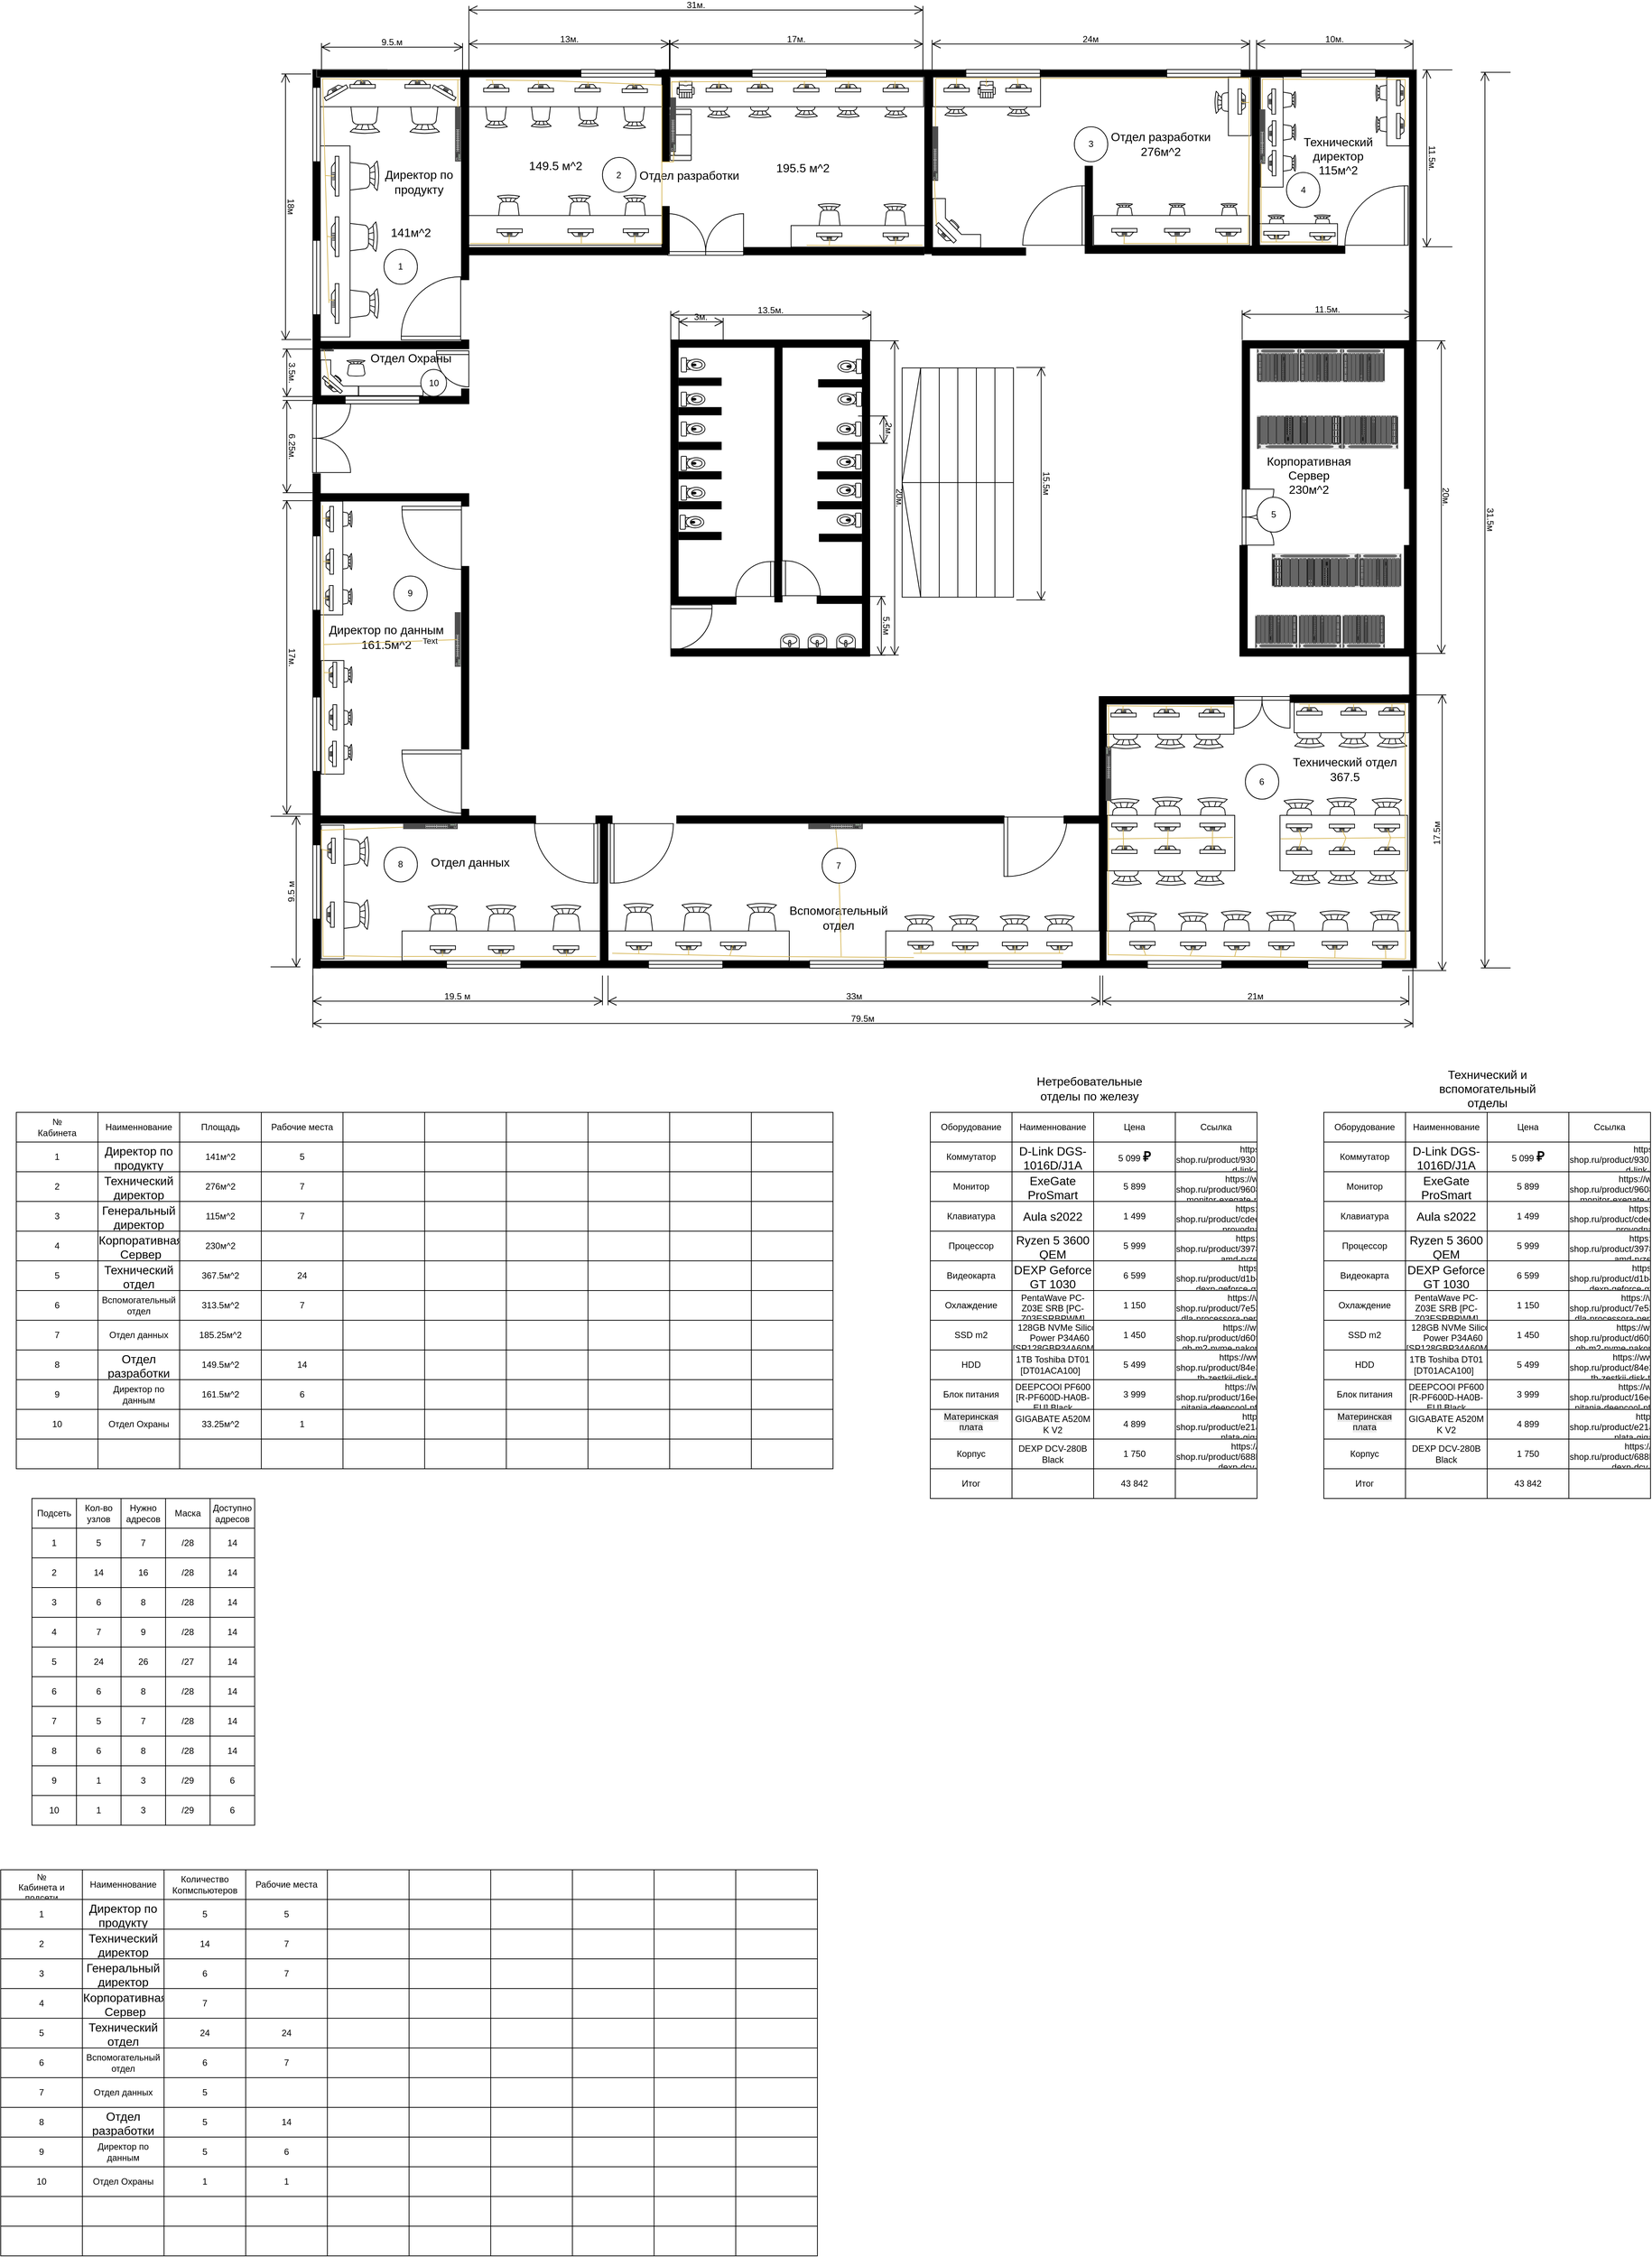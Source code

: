 <mxfile version="28.2.7" pages="2">
  <diagram name="Page-1" id="ZOqjSjm1z6xaUzo4rQoT">
    <mxGraphModel dx="951" dy="523" grid="1" gridSize="10" guides="1" tooltips="1" connect="1" arrows="1" fold="1" page="1" pageScale="1" pageWidth="827" pageHeight="1169" math="0" shadow="0">
      <root>
        <mxCell id="0" />
        <mxCell id="1" parent="0" />
        <mxCell id="C2LFigqx2zzxrjHeAZhr-55" value="" style="verticalLabelPosition=bottom;html=1;verticalAlign=top;align=center;shape=mxgraph.floorplan.chair;shadow=0;rotation=90;" parent="1" vertex="1">
          <mxGeometry x="470" y="1010.25" width="22" height="21" as="geometry" />
        </mxCell>
        <mxCell id="C2LFigqx2zzxrjHeAZhr-58" value="" style="verticalLabelPosition=bottom;html=1;verticalAlign=top;align=center;shape=mxgraph.floorplan.chair;shadow=0;rotation=90;" parent="1" vertex="1">
          <mxGeometry x="470" y="1067.5" width="22" height="21" as="geometry" />
        </mxCell>
        <mxCell id="C2LFigqx2zzxrjHeAZhr-59" value="" style="verticalLabelPosition=bottom;html=1;verticalAlign=top;align=center;shape=mxgraph.floorplan.chair;shadow=0;rotation=90;" parent="1" vertex="1">
          <mxGeometry x="470" y="1114.75" width="22" height="21" as="geometry" />
        </mxCell>
        <mxCell id="C2LFigqx2zzxrjHeAZhr-72" value="" style="verticalLabelPosition=bottom;html=1;verticalAlign=top;align=center;shape=mxgraph.floorplan.chair;shadow=0;rotation=0;" parent="1" vertex="1">
          <mxGeometry x="593.44" y="1330" width="40" height="52" as="geometry" />
        </mxCell>
        <mxCell id="C2LFigqx2zzxrjHeAZhr-73" value="" style="verticalLabelPosition=bottom;html=1;verticalAlign=top;align=center;shape=mxgraph.floorplan.chair;shadow=0;rotation=0;" parent="1" vertex="1">
          <mxGeometry x="759.44" y="1330" width="40" height="52" as="geometry" />
        </mxCell>
        <mxCell id="C2LFigqx2zzxrjHeAZhr-74" value="" style="verticalLabelPosition=bottom;html=1;verticalAlign=top;align=center;shape=mxgraph.floorplan.chair;shadow=0;rotation=0;" parent="1" vertex="1">
          <mxGeometry x="671.94" y="1330" width="40" height="52" as="geometry" />
        </mxCell>
        <mxCell id="-Ki0Jv2VrQBU0fQacC4p-63" value="" style="verticalLabelPosition=bottom;html=1;verticalAlign=top;align=center;shape=mxgraph.floorplan.chair;shadow=0;rotation=0;" parent="1" vertex="1">
          <mxGeometry x="1865.02" y="1186.5" width="40" height="52" as="geometry" />
        </mxCell>
        <mxCell id="-Ki0Jv2VrQBU0fQacC4p-64" value="" style="verticalLabelPosition=bottom;html=1;verticalAlign=top;align=center;shape=mxgraph.floorplan.chair;shadow=0;rotation=0;" parent="1" vertex="1">
          <mxGeometry x="1804.2" y="1185.75" width="40" height="52" as="geometry" />
        </mxCell>
        <mxCell id="-Ki0Jv2VrQBU0fQacC4p-65" value="" style="verticalLabelPosition=bottom;html=1;verticalAlign=top;align=center;shape=mxgraph.floorplan.chair;shadow=0;rotation=0;" parent="1" vertex="1">
          <mxGeometry x="1746.34" y="1187.75" width="40" height="52" as="geometry" />
        </mxCell>
        <mxCell id="-Ki0Jv2VrQBU0fQacC4p-58" value="" style="verticalLabelPosition=bottom;html=1;verticalAlign=top;align=center;shape=mxgraph.floorplan.chair;shadow=0;rotation=-180;" parent="1" vertex="1">
          <mxGeometry x="1573.94" y="1252.75" width="40" height="52" as="geometry" />
        </mxCell>
        <mxCell id="-Ki0Jv2VrQBU0fQacC4p-59" value="" style="verticalLabelPosition=bottom;html=1;verticalAlign=top;align=center;shape=mxgraph.floorplan.chair;shadow=0;rotation=-180;" parent="1" vertex="1">
          <mxGeometry x="1625.7" y="1252.75" width="40" height="52" as="geometry" />
        </mxCell>
        <mxCell id="-Ki0Jv2VrQBU0fQacC4p-60" value="" style="verticalLabelPosition=bottom;html=1;verticalAlign=top;align=center;shape=mxgraph.floorplan.chair;shadow=0;rotation=-180;" parent="1" vertex="1">
          <mxGeometry x="1754.72" y="1251.75" width="40" height="52" as="geometry" />
        </mxCell>
        <mxCell id="-Ki0Jv2VrQBU0fQacC4p-61" value="" style="verticalLabelPosition=bottom;html=1;verticalAlign=top;align=center;shape=mxgraph.floorplan.chair;shadow=0;rotation=-180;" parent="1" vertex="1">
          <mxGeometry x="1805.68" y="1251.75" width="40" height="52" as="geometry" />
        </mxCell>
        <mxCell id="-Ki0Jv2VrQBU0fQacC4p-62" value="" style="verticalLabelPosition=bottom;html=1;verticalAlign=top;align=center;shape=mxgraph.floorplan.chair;shadow=0;rotation=-180;" parent="1" vertex="1">
          <mxGeometry x="1859.12" y="1251.75" width="40" height="52" as="geometry" />
        </mxCell>
        <mxCell id="-Ki0Jv2VrQBU0fQacC4p-40" value="" style="verticalLabelPosition=bottom;html=1;verticalAlign=top;align=center;shape=mxgraph.floorplan.chair;shadow=0;rotation=0;" parent="1" vertex="1">
          <mxGeometry x="1862.7" y="1338" width="40" height="52" as="geometry" />
        </mxCell>
        <mxCell id="-Ki0Jv2VrQBU0fQacC4p-38" value="" style="verticalLabelPosition=bottom;html=1;verticalAlign=top;align=center;shape=mxgraph.floorplan.chair;shadow=0;rotation=0;" parent="1" vertex="1">
          <mxGeometry x="1794.72" y="1338" width="40" height="52" as="geometry" />
        </mxCell>
        <mxCell id="-Ki0Jv2VrQBU0fQacC4p-37" value="" style="verticalLabelPosition=bottom;html=1;verticalAlign=top;align=center;shape=mxgraph.floorplan.chair;shadow=0;rotation=0;" parent="1" vertex="1">
          <mxGeometry x="1722.76" y="1338.75" width="40" height="52" as="geometry" />
        </mxCell>
        <mxCell id="-Ki0Jv2VrQBU0fQacC4p-36" value="" style="verticalLabelPosition=bottom;html=1;verticalAlign=top;align=center;shape=mxgraph.floorplan.chair;shadow=0;rotation=0;" parent="1" vertex="1">
          <mxGeometry x="1424" y="1343.75" width="40" height="52" as="geometry" />
        </mxCell>
        <mxCell id="-Ki0Jv2VrQBU0fQacC4p-19" value="" style="verticalLabelPosition=bottom;html=1;verticalAlign=top;align=center;shape=mxgraph.floorplan.chair;shadow=0;rotation=90;" parent="1" vertex="1">
          <mxGeometry x="470" y="800.5" width="22" height="21" as="geometry" />
        </mxCell>
        <mxCell id="-Ki0Jv2VrQBU0fQacC4p-22" value="" style="verticalLabelPosition=bottom;html=1;verticalAlign=top;align=center;shape=mxgraph.floorplan.chair;shadow=0;rotation=90;" parent="1" vertex="1">
          <mxGeometry x="470" y="857.75" width="22" height="21" as="geometry" />
        </mxCell>
        <mxCell id="-Ki0Jv2VrQBU0fQacC4p-23" value="" style="verticalLabelPosition=bottom;html=1;verticalAlign=top;align=center;shape=mxgraph.floorplan.chair;shadow=0;rotation=90;" parent="1" vertex="1">
          <mxGeometry x="470" y="905" width="22" height="21" as="geometry" />
        </mxCell>
        <mxCell id="-Ki0Jv2VrQBU0fQacC4p-24" value="" style="shape=rect;shadow=0;html=1;rotation=90;" parent="1" vertex="1">
          <mxGeometry x="386.94" y="848.25" width="153" height="30.5" as="geometry" />
        </mxCell>
        <mxCell id="-Ki0Jv2VrQBU0fQacC4p-10" value="" style="verticalLabelPosition=bottom;html=1;verticalAlign=top;align=center;shape=mxgraph.floorplan.chair;shadow=0;rotation=-180;" parent="1" vertex="1">
          <mxGeometry x="1144.22" y="231.5" width="30" height="39" as="geometry" />
        </mxCell>
        <mxCell id="-Ki0Jv2VrQBU0fQacC4p-8" value="" style="verticalLabelPosition=bottom;html=1;verticalAlign=top;align=center;shape=mxgraph.floorplan.chair;shadow=0;rotation=-90;" parent="1" vertex="1">
          <mxGeometry x="1657.44" y="230.25" width="30" height="39" as="geometry" />
        </mxCell>
        <mxCell id="C2LFigqx2zzxrjHeAZhr-6" value="" style="verticalLabelPosition=bottom;html=1;verticalAlign=top;align=center;shape=mxgraph.floorplan.chair;shadow=0;rotation=90;" parent="1" vertex="1">
          <mxGeometry x="481.75" y="322.75" width="40" height="52" as="geometry" />
        </mxCell>
        <mxCell id="C2LFigqx2zzxrjHeAZhr-7" value="" style="verticalLabelPosition=bottom;html=1;verticalAlign=top;align=center;shape=mxgraph.floorplan.chair;shadow=0;rotation=90;" parent="1" vertex="1">
          <mxGeometry x="480" y="404.75" width="40" height="52" as="geometry" />
        </mxCell>
        <mxCell id="C2LFigqx2zzxrjHeAZhr-8" value="" style="verticalLabelPosition=bottom;html=1;verticalAlign=top;align=center;shape=mxgraph.floorplan.chair;shadow=0;rotation=90;" parent="1" vertex="1">
          <mxGeometry x="481.75" y="494.75" width="40" height="52" as="geometry" />
        </mxCell>
        <mxCell id="zPZcXRzB57j3gpycczDz-17" value="" style="verticalLabelPosition=bottom;html=1;verticalAlign=top;align=center;shape=mxgraph.floorplan.chair;shadow=0;rotation=0;" parent="1" vertex="1">
          <mxGeometry x="857" y="1328" width="40" height="52" as="geometry" />
        </mxCell>
        <mxCell id="zPZcXRzB57j3gpycczDz-18" value="" style="verticalLabelPosition=bottom;html=1;verticalAlign=top;align=center;shape=mxgraph.floorplan.chair;shadow=0;rotation=0;" parent="1" vertex="1">
          <mxGeometry x="1023" y="1328" width="40" height="52" as="geometry" />
        </mxCell>
        <mxCell id="zPZcXRzB57j3gpycczDz-19" value="" style="verticalLabelPosition=bottom;html=1;verticalAlign=top;align=center;shape=mxgraph.floorplan.chair;shadow=0;rotation=0;" parent="1" vertex="1">
          <mxGeometry x="935.5" y="1328" width="40" height="52" as="geometry" />
        </mxCell>
        <mxCell id="zPZcXRzB57j3gpycczDz-20" value="" style="verticalLabelPosition=bottom;html=1;verticalAlign=top;align=center;shape=mxgraph.floorplan.chair;shadow=0;rotation=0;" parent="1" vertex="1">
          <mxGeometry x="1235.5" y="1343.75" width="40" height="52" as="geometry" />
        </mxCell>
        <mxCell id="zPZcXRzB57j3gpycczDz-21" value="" style="verticalLabelPosition=bottom;html=1;verticalAlign=top;align=center;shape=mxgraph.floorplan.chair;shadow=0;rotation=0;" parent="1" vertex="1">
          <mxGeometry x="1364" y="1343.75" width="40" height="52" as="geometry" />
        </mxCell>
        <mxCell id="zPZcXRzB57j3gpycczDz-22" value="" style="verticalLabelPosition=bottom;html=1;verticalAlign=top;align=center;shape=mxgraph.floorplan.chair;shadow=0;rotation=0;" parent="1" vertex="1">
          <mxGeometry x="1295.44" y="1343.75" width="40" height="52" as="geometry" />
        </mxCell>
        <mxCell id="8mBzjBLvYJ2f_4uRKkGf-31" value="" style="verticalLabelPosition=bottom;html=1;verticalAlign=top;align=center;shape=mxgraph.floorplan.chair;shadow=0;rotation=-180;" parent="1" vertex="1">
          <mxGeometry x="1025.44" y="231.95" width="30" height="39" as="geometry" />
        </mxCell>
        <mxCell id="C2LFigqx2zzxrjHeAZhr-20" value="" style="verticalLabelPosition=bottom;html=1;verticalAlign=top;align=center;shape=mxgraph.floorplan.chair;shadow=0;rotation=-180;" parent="1" vertex="1">
          <mxGeometry x="1087.94" y="231.5" width="30" height="39" as="geometry" />
        </mxCell>
        <mxCell id="C2LFigqx2zzxrjHeAZhr-21" value="" style="verticalLabelPosition=bottom;html=1;verticalAlign=top;align=center;shape=mxgraph.floorplan.chair;shadow=0;rotation=-180;" parent="1" vertex="1">
          <mxGeometry x="1208.44" y="231.95" width="30" height="39" as="geometry" />
        </mxCell>
        <mxCell id="zPZcXRzB57j3gpycczDz-8" value="" style="verticalLabelPosition=bottom;html=1;verticalAlign=top;align=center;shape=mxgraph.floorplan.chair;shadow=0;rotation=-180;" parent="1" vertex="1">
          <mxGeometry x="969.97" y="232.2" width="30" height="39" as="geometry" />
        </mxCell>
        <mxCell id="zPZcXRzB57j3gpycczDz-7" value="" style="shape=rect;shadow=0;html=1;" parent="1" vertex="1">
          <mxGeometry x="919.44" y="215.75" width="341.56" height="40" as="geometry" />
        </mxCell>
        <mxCell id="8mBzjBLvYJ2f_4uRKkGf-27" value="" style="verticalLabelPosition=bottom;html=1;verticalAlign=top;align=center;shape=mxgraph.floorplan.chair;shadow=0;rotation=-180;" parent="1" vertex="1">
          <mxGeometry x="856.44" y="246.75" width="30" height="39" as="geometry" />
        </mxCell>
        <mxCell id="8mBzjBLvYJ2f_4uRKkGf-18" value="" style="verticalLabelPosition=bottom;html=1;verticalAlign=top;align=center;shape=mxgraph.floorplan.chair;shadow=0;rotation=-180;" parent="1" vertex="1">
          <mxGeometry x="732.44" y="248.7" width="27" height="35.1" as="geometry" />
        </mxCell>
        <mxCell id="C2LFigqx2zzxrjHeAZhr-96" value="" style="verticalLabelPosition=bottom;html=1;verticalAlign=top;align=center;shape=mxgraph.floorplan.chair;shadow=0;rotation=0;" parent="1" vertex="1">
          <mxGeometry x="856.94" y="374.25" width="30" height="39" as="geometry" />
        </mxCell>
        <mxCell id="C2LFigqx2zzxrjHeAZhr-88" value="" style="verticalLabelPosition=bottom;html=1;verticalAlign=top;align=center;shape=mxgraph.floorplan.chair;shadow=0;rotation=-90;" parent="1" vertex="1">
          <mxGeometry x="1869.44" y="226.7" width="22" height="21" as="geometry" />
        </mxCell>
        <mxCell id="C2LFigqx2zzxrjHeAZhr-89" value="" style="verticalLabelPosition=bottom;html=1;verticalAlign=top;align=center;shape=mxgraph.floorplan.chair;shadow=0;rotation=-90;" parent="1" vertex="1">
          <mxGeometry x="1869.44" y="269.25" width="22" height="21" as="geometry" />
        </mxCell>
        <mxCell id="C2LFigqx2zzxrjHeAZhr-52" value="" style="verticalLabelPosition=bottom;html=1;verticalAlign=top;align=center;shape=mxgraph.floorplan.chair;shadow=0;rotation=90;" parent="1" vertex="1">
          <mxGeometry x="1740.94" y="235.75" width="22" height="21" as="geometry" />
        </mxCell>
        <mxCell id="C2LFigqx2zzxrjHeAZhr-90" value="" style="verticalLabelPosition=bottom;html=1;verticalAlign=top;align=center;shape=mxgraph.floorplan.chair;shadow=0;rotation=90;" parent="1" vertex="1">
          <mxGeometry x="1740.94" y="279.5" width="22" height="21" as="geometry" />
        </mxCell>
        <mxCell id="C2LFigqx2zzxrjHeAZhr-91" value="" style="verticalLabelPosition=bottom;html=1;verticalAlign=top;align=center;shape=mxgraph.floorplan.chair;shadow=0;rotation=90;" parent="1" vertex="1">
          <mxGeometry x="1740.94" y="321.25" width="22" height="21" as="geometry" />
        </mxCell>
        <mxCell id="C2LFigqx2zzxrjHeAZhr-43" value="" style="verticalLabelPosition=bottom;html=1;verticalAlign=top;align=center;shape=mxgraph.floorplan.chair;shadow=0;rotation=0;" parent="1" vertex="1">
          <mxGeometry x="1661.44" y="385.75" width="22" height="21" as="geometry" />
        </mxCell>
        <mxCell id="C2LFigqx2zzxrjHeAZhr-44" value="" style="verticalLabelPosition=bottom;html=1;verticalAlign=top;align=center;shape=mxgraph.floorplan.chair;shadow=0;rotation=0;" parent="1" vertex="1">
          <mxGeometry x="1591.44" y="385.75" width="22" height="21" as="geometry" />
        </mxCell>
        <mxCell id="C2LFigqx2zzxrjHeAZhr-45" value="" style="verticalLabelPosition=bottom;html=1;verticalAlign=top;align=center;shape=mxgraph.floorplan.chair;shadow=0;rotation=0;" parent="1" vertex="1">
          <mxGeometry x="1520.43" y="385.75" width="22" height="21" as="geometry" />
        </mxCell>
        <mxCell id="C2LFigqx2zzxrjHeAZhr-50" value="" style="verticalLabelPosition=bottom;html=1;verticalAlign=top;align=center;shape=mxgraph.floorplan.chair;shadow=0;rotation=0;" parent="1" vertex="1">
          <mxGeometry x="1724.94" y="401.25" width="22" height="21" as="geometry" />
        </mxCell>
        <mxCell id="C2LFigqx2zzxrjHeAZhr-51" value="" style="verticalLabelPosition=bottom;html=1;verticalAlign=top;align=center;shape=mxgraph.floorplan.chair;shadow=0;rotation=0;" parent="1" vertex="1">
          <mxGeometry x="1786.94" y="401.25" width="22" height="21" as="geometry" />
        </mxCell>
        <mxCell id="C2LFigqx2zzxrjHeAZhr-33" value="" style="verticalLabelPosition=bottom;html=1;verticalAlign=top;align=center;shape=mxgraph.floorplan.chair;shadow=0;rotation=-180;" parent="1" vertex="1">
          <mxGeometry x="1289.44" y="230" width="30" height="39" as="geometry" />
        </mxCell>
        <mxCell id="C2LFigqx2zzxrjHeAZhr-34" value="" style="verticalLabelPosition=bottom;html=1;verticalAlign=top;align=center;shape=mxgraph.floorplan.chair;shadow=0;rotation=-180;" parent="1" vertex="1">
          <mxGeometry x="1373.69" y="230" width="30" height="39" as="geometry" />
        </mxCell>
        <mxCell id="C2LFigqx2zzxrjHeAZhr-17" value="" style="verticalLabelPosition=bottom;html=1;verticalAlign=top;align=center;shape=mxgraph.floorplan.chair;shadow=0;rotation=0;" parent="1" vertex="1">
          <mxGeometry x="1118.94" y="385.75" width="30" height="39" as="geometry" />
        </mxCell>
        <mxCell id="C2LFigqx2zzxrjHeAZhr-18" value="" style="verticalLabelPosition=bottom;html=1;verticalAlign=top;align=center;shape=mxgraph.floorplan.chair;shadow=0;rotation=0;" parent="1" vertex="1">
          <mxGeometry x="1207.44" y="385.75" width="30" height="39" as="geometry" />
        </mxCell>
        <mxCell id="C2LFigqx2zzxrjHeAZhr-9" value="" style="verticalLabelPosition=bottom;html=1;verticalAlign=top;align=center;shape=mxgraph.floorplan.chair;shadow=0;rotation=-180;" parent="1" vertex="1">
          <mxGeometry x="670.44" y="245.75" width="30" height="39" as="geometry" />
        </mxCell>
        <mxCell id="C2LFigqx2zzxrjHeAZhr-11" value="" style="verticalLabelPosition=bottom;html=1;verticalAlign=top;align=center;shape=mxgraph.floorplan.chair;shadow=0;rotation=-180;" parent="1" vertex="1">
          <mxGeometry x="795.94" y="247.7" width="27" height="35.1" as="geometry" />
        </mxCell>
        <mxCell id="C2LFigqx2zzxrjHeAZhr-14" value="" style="verticalLabelPosition=bottom;html=1;verticalAlign=top;align=center;shape=mxgraph.floorplan.chair;shadow=0;rotation=0;" parent="1" vertex="1">
          <mxGeometry x="686.94" y="374.25" width="30" height="39" as="geometry" />
        </mxCell>
        <mxCell id="C2LFigqx2zzxrjHeAZhr-15" value="" style="verticalLabelPosition=bottom;html=1;verticalAlign=top;align=center;shape=mxgraph.floorplan.chair;shadow=0;rotation=0;" parent="1" vertex="1">
          <mxGeometry x="782.44" y="374.25" width="30" height="39" as="geometry" />
        </mxCell>
        <mxCell id="TErgIGwccAX_xT249w3S-378" value="" style="verticalLabelPosition=bottom;html=1;verticalAlign=top;align=center;strokeWidth=1;shape=mxgraph.floorplan.wallCorner;fillColor=#000000;rounded=0;shadow=0;comic=0;fontFamily=Verdana;fontSize=12;" parent="1" vertex="1">
          <mxGeometry x="438.44" y="205.75" width="100" height="450" as="geometry" />
        </mxCell>
        <mxCell id="TErgIGwccAX_xT249w3S-379" value="" style="verticalLabelPosition=bottom;html=1;verticalAlign=top;align=center;strokeWidth=1;shape=mxgraph.floorplan.wallU;rounded=0;shadow=0;comic=0;fontFamily=Verdana;fontSize=12;rotation=90;fillColor=light-dark(#000000,#000000);fontColor=#333333;strokeColor=#666666;gradientColor=none;" parent="1" vertex="1">
          <mxGeometry x="579.19" y="70" width="1210" height="1481.5" as="geometry" />
        </mxCell>
        <mxCell id="TErgIGwccAX_xT249w3S-386" value="" style="verticalLabelPosition=bottom;html=1;verticalAlign=top;align=center;strokeWidth=1;shape=mxgraph.floorplan.wall;fillColor=#000000;direction=south;rounded=0;shadow=0;comic=0;fontFamily=Verdana;fontSize=12;" parent="1" vertex="1">
          <mxGeometry x="638.44" y="874.75" width="10" height="246" as="geometry" />
        </mxCell>
        <mxCell id="TErgIGwccAX_xT249w3S-387" value="" style="verticalLabelPosition=bottom;html=1;verticalAlign=top;align=center;strokeWidth=1;shape=mxgraph.floorplan.wallCorner;fillColor=#000000;direction=south;rounded=0;shadow=0;comic=0;fontFamily=Verdana;fontSize=12;" parent="1" vertex="1">
          <mxGeometry x="443.44" y="776.75" width="205" height="17" as="geometry" />
        </mxCell>
        <mxCell id="TErgIGwccAX_xT249w3S-395" value="" style="verticalLabelPosition=bottom;html=1;verticalAlign=top;align=center;strokeWidth=1;shape=mxgraph.floorplan.wall;fillColor=#000000;rounded=0;shadow=0;comic=0;fontFamily=Verdana;fontSize=12;" parent="1" vertex="1">
          <mxGeometry x="439.44" y="1210.75" width="299" height="10" as="geometry" />
        </mxCell>
        <mxCell id="TErgIGwccAX_xT249w3S-396" value="" style="verticalLabelPosition=bottom;html=1;verticalAlign=top;align=center;strokeWidth=1;shape=mxgraph.floorplan.wall;fillColor=#000000;direction=south;rounded=0;shadow=0;comic=0;fontFamily=Verdana;fontSize=12;" parent="1" vertex="1">
          <mxGeometry x="638.44" y="1201.75" width="10" height="18" as="geometry" />
        </mxCell>
        <mxCell id="TErgIGwccAX_xT249w3S-403" value="" style="verticalLabelPosition=bottom;html=1;verticalAlign=top;align=center;strokeWidth=1;shape=mxgraph.floorplan.wall;fillColor=#000000;direction=south;rounded=0;shadow=0;comic=0;fontFamily=Verdana;fontSize=12;" parent="1" vertex="1">
          <mxGeometry x="438.44" y="750" width="10" height="665.75" as="geometry" />
        </mxCell>
        <mxCell id="TErgIGwccAX_xT249w3S-404" value="" style="verticalLabelPosition=bottom;html=1;verticalAlign=top;align=center;strokeWidth=1;shape=mxgraph.floorplan.wall;fillColor=#000000;direction=south;rounded=0;shadow=0;comic=0;fontFamily=Verdana;fontSize=12;" parent="1" vertex="1">
          <mxGeometry x="825.44" y="1219.75" width="10" height="191" as="geometry" />
        </mxCell>
        <mxCell id="TErgIGwccAX_xT249w3S-405" value="" style="verticalLabelPosition=bottom;html=1;verticalAlign=top;align=center;strokeWidth=1;shape=mxgraph.floorplan.wall;fillColor=#000000;rounded=0;shadow=0;comic=0;fontFamily=Verdana;fontSize=12;" parent="1" vertex="1">
          <mxGeometry x="819.44" y="1210.75" width="22" height="10" as="geometry" />
        </mxCell>
        <mxCell id="TErgIGwccAX_xT249w3S-410" value="" style="verticalLabelPosition=bottom;html=1;verticalAlign=top;align=center;strokeWidth=1;shape=mxgraph.floorplan.wall;fillColor=#000000;rounded=0;shadow=0;comic=0;fontFamily=Verdana;fontSize=12;" parent="1" vertex="1">
          <mxGeometry x="928.44" y="1210.75" width="441" height="10" as="geometry" />
        </mxCell>
        <mxCell id="TErgIGwccAX_xT249w3S-419" value="" style="verticalLabelPosition=bottom;html=1;verticalAlign=top;align=center;strokeWidth=1;shape=mxgraph.floorplan.wall;fillColor=#000000;rounded=0;shadow=0;comic=0;fontFamily=Verdana;fontSize=12;" parent="1" vertex="1">
          <mxGeometry x="1450" y="1210.75" width="48.44" height="10" as="geometry" />
        </mxCell>
        <mxCell id="TErgIGwccAX_xT249w3S-424" value="" style="verticalLabelPosition=bottom;html=1;verticalAlign=top;align=center;strokeWidth=1;shape=mxgraph.floorplan.wallCorner;fillColor=#000000;rounded=0;shadow=0;comic=0;fontFamily=Verdana;fontSize=12;" parent="1" vertex="1">
          <mxGeometry x="1497.44" y="1050" width="181" height="359.75" as="geometry" />
        </mxCell>
        <mxCell id="TErgIGwccAX_xT249w3S-498" value="" style="verticalLabelPosition=bottom;html=1;verticalAlign=top;align=center;strokeWidth=1;shape=mxgraph.floorplan.wallCorner;fillColor=#000000;direction=west;rounded=0;shadow=0;comic=0;fontFamily=Verdana;fontSize=12;" parent="1" vertex="1">
          <mxGeometry x="446.44" y="569.75" width="202" height="12" as="geometry" />
        </mxCell>
        <mxCell id="TErgIGwccAX_xT249w3S-499" value="" style="verticalLabelPosition=bottom;html=1;verticalAlign=top;align=center;strokeWidth=1;shape=mxgraph.floorplan.wall;fillColor=#000000;direction=south;rounded=0;shadow=0;comic=0;fontFamily=Verdana;fontSize=12;" parent="1" vertex="1">
          <mxGeometry x="638.44" y="209.75" width="10" height="279" as="geometry" />
        </mxCell>
        <mxCell id="TErgIGwccAX_xT249w3S-501" value="" style="verticalLabelPosition=bottom;html=1;verticalAlign=top;align=center;strokeWidth=1;shape=mxgraph.floorplan.wall;fillColor=#000000;rounded=0;shadow=0;comic=0;fontFamily=Verdana;fontSize=12;" parent="1" vertex="1">
          <mxGeometry x="648.44" y="445.75" width="270" height="9" as="geometry" />
        </mxCell>
        <mxCell id="TErgIGwccAX_xT249w3S-562" value="" style="verticalLabelPosition=bottom;html=1;verticalAlign=top;align=center;strokeWidth=1;shape=mxgraph.floorplan.wall;fillColor=#000000;direction=south;rounded=0;shadow=0;comic=0;fontFamily=Verdana;fontSize=12;" parent="1" vertex="1">
          <mxGeometry x="1703.44" y="215.75" width="10" height="230" as="geometry" />
        </mxCell>
        <mxCell id="TErgIGwccAX_xT249w3S-570" value="" style="verticalLabelPosition=bottom;html=1;verticalAlign=top;align=center;strokeWidth=1;shape=mxgraph.floorplan.wall;fillColor=#000000;rounded=0;shadow=0;comic=0;fontFamily=Verdana;fontSize=12;" parent="1" vertex="1">
          <mxGeometry x="1478.44" y="443.25" width="350" height="10" as="geometry" />
        </mxCell>
        <mxCell id="TErgIGwccAX_xT249w3S-580" value="" style="verticalLabelPosition=bottom;html=1;verticalAlign=top;align=center;strokeWidth=1;shape=mxgraph.floorplan.wall;fillColor=#000000;direction=south;rounded=0;shadow=0;comic=0;fontFamily=Verdana;fontSize=12;" parent="1" vertex="1">
          <mxGeometry x="1262.44" y="209.75" width="10" height="244" as="geometry" />
        </mxCell>
        <mxCell id="TErgIGwccAX_xT249w3S-992" value="" style="verticalLabelPosition=bottom;html=1;verticalAlign=top;align=center;shape=mxgraph.floorplan.doorLeft;aspect=fixed;rotation=-180;" parent="1" vertex="1">
          <mxGeometry x="557.44" y="484.75" width="80" height="85" as="geometry" />
        </mxCell>
        <mxCell id="TErgIGwccAX_xT249w3S-993" value="" style="verticalLabelPosition=bottom;html=1;verticalAlign=top;align=center;shape=mxgraph.floorplan.doorRight;aspect=fixed;rotation=90;" parent="1" vertex="1">
          <mxGeometry x="1396.94" y="359.75" width="80" height="85" as="geometry" />
        </mxCell>
        <mxCell id="TErgIGwccAX_xT249w3S-995" value="" style="verticalLabelPosition=bottom;html=1;verticalAlign=top;align=center;shape=mxgraph.floorplan.doorRight;aspect=fixed;rotation=90;" parent="1" vertex="1">
          <mxGeometry x="1830.94" y="359.75" width="80" height="85" as="geometry" />
        </mxCell>
        <mxCell id="TErgIGwccAX_xT249w3S-1006" value="" style="verticalLabelPosition=bottom;html=1;verticalAlign=top;align=center;shape=mxgraph.floorplan.doorRight;aspect=fixed;rotation=0;" parent="1" vertex="1">
          <mxGeometry x="558.44" y="793.75" width="80" height="85" as="geometry" />
        </mxCell>
        <mxCell id="TErgIGwccAX_xT249w3S-1007" value="" style="verticalLabelPosition=bottom;html=1;verticalAlign=top;align=center;shape=mxgraph.floorplan.doorRight;aspect=fixed;rotation=0;" parent="1" vertex="1">
          <mxGeometry x="558.44" y="1122.25" width="80" height="85" as="geometry" />
        </mxCell>
        <mxCell id="TErgIGwccAX_xT249w3S-1008" value="" style="verticalLabelPosition=bottom;html=1;verticalAlign=top;align=center;shape=mxgraph.floorplan.doorLeft;aspect=fixed;rotation=90;" parent="1" vertex="1">
          <mxGeometry x="739.44" y="1218.75" width="80" height="85" as="geometry" />
        </mxCell>
        <mxCell id="TErgIGwccAX_xT249w3S-1009" value="" style="verticalLabelPosition=bottom;html=1;verticalAlign=top;align=center;shape=mxgraph.floorplan.doorRight;aspect=fixed;rotation=-90;" parent="1" vertex="1">
          <mxGeometry x="841.44" y="1218.75" width="80" height="85" as="geometry" />
        </mxCell>
        <mxCell id="TErgIGwccAX_xT249w3S-1018" value="" style="verticalLabelPosition=bottom;html=1;verticalAlign=top;align=center;shape=mxgraph.floorplan.doorDouble;aspect=fixed;rotation=-180;" parent="1" vertex="1">
          <mxGeometry x="916.44" y="401.56" width="102" height="54.19" as="geometry" />
        </mxCell>
        <mxCell id="TErgIGwccAX_xT249w3S-1023" value="" style="verticalLabelPosition=bottom;html=1;verticalAlign=top;align=center;strokeWidth=1;shape=mxgraph.floorplan.wall;fillColor=#000000;rounded=0;shadow=0;comic=0;fontFamily=Verdana;fontSize=12;" parent="1" vertex="1">
          <mxGeometry x="1018.44" y="445.75" width="243" height="9" as="geometry" />
        </mxCell>
        <mxCell id="TErgIGwccAX_xT249w3S-1024" value="" style="verticalLabelPosition=bottom;html=1;verticalAlign=top;align=center;strokeWidth=1;shape=mxgraph.floorplan.wall;fillColor=#000000;rounded=0;shadow=0;comic=0;fontFamily=Verdana;fontSize=12;" parent="1" vertex="1">
          <mxGeometry x="1272.44" y="445.75" width="126" height="10" as="geometry" />
        </mxCell>
        <mxCell id="u2H8nsxaJzaUf1puPgr6-9" value="" style="verticalLabelPosition=bottom;html=1;verticalAlign=top;align=center;shape=mxgraph.floorplan.doorDouble;aspect=fixed;rotation=-90;" parent="1" vertex="1">
          <mxGeometry x="1672.32" y="788.41" width="75.38" height="40.05" as="geometry" />
        </mxCell>
        <mxCell id="u2H8nsxaJzaUf1puPgr6-22" value="" style="verticalLabelPosition=bottom;html=1;verticalAlign=top;align=center;strokeWidth=1;shape=mxgraph.floorplan.wall;fillColor=#000000;direction=south;rounded=0;shadow=0;comic=0;fontFamily=Verdana;fontSize=12;" parent="1" vertex="1">
          <mxGeometry x="1478.44" y="335.75" width="10" height="109" as="geometry" />
        </mxCell>
        <mxCell id="u2H8nsxaJzaUf1puPgr6-34" value="" style="verticalLabelPosition=bottom;html=1;verticalAlign=top;align=center;shape=mxgraph.floorplan.wall;fillColor=strokeColor;" parent="1" vertex="1">
          <mxGeometry x="1754.44" y="970" width="165.5" height="165.75" as="geometry" />
        </mxCell>
        <mxCell id="u2H8nsxaJzaUf1puPgr6-35" value="" style="verticalLabelPosition=bottom;html=1;verticalAlign=top;align=center;shape=mxgraph.floorplan.doorDouble;aspect=fixed;" parent="1" vertex="1">
          <mxGeometry x="1679.15" y="1050" width="75.29" height="40" as="geometry" />
        </mxCell>
        <mxCell id="ObOTLPYRB-GJI7HqKNy1-12" value="" style="verticalLabelPosition=bottom;html=1;verticalAlign=top;align=center;shape=mxgraph.floorplan.window;" parent="1" vertex="1">
          <mxGeometry x="1107.44" y="1405.75" width="100" height="10" as="geometry" />
        </mxCell>
        <mxCell id="ObOTLPYRB-GJI7HqKNy1-13" value="" style="verticalLabelPosition=bottom;html=1;verticalAlign=top;align=center;shape=mxgraph.floorplan.window;" parent="1" vertex="1">
          <mxGeometry x="1347.44" y="1405.75" width="100" height="10" as="geometry" />
        </mxCell>
        <mxCell id="ObOTLPYRB-GJI7HqKNy1-14" value="" style="verticalLabelPosition=bottom;html=1;verticalAlign=top;align=center;shape=mxgraph.floorplan.window;" parent="1" vertex="1">
          <mxGeometry x="1562.44" y="1405.75" width="100" height="10" as="geometry" />
        </mxCell>
        <mxCell id="ObOTLPYRB-GJI7HqKNy1-15" value="" style="verticalLabelPosition=bottom;html=1;verticalAlign=top;align=center;shape=mxgraph.floorplan.window;" parent="1" vertex="1">
          <mxGeometry x="1778.44" y="1405.75" width="100" height="10" as="geometry" />
        </mxCell>
        <mxCell id="ObOTLPYRB-GJI7HqKNy1-16" value="" style="verticalLabelPosition=bottom;html=1;verticalAlign=top;align=center;shape=mxgraph.floorplan.window;" parent="1" vertex="1">
          <mxGeometry x="890.44" y="1405.75" width="100" height="10" as="geometry" />
        </mxCell>
        <mxCell id="ObOTLPYRB-GJI7HqKNy1-17" value="" style="verticalLabelPosition=bottom;html=1;verticalAlign=top;align=center;shape=mxgraph.floorplan.window;" parent="1" vertex="1">
          <mxGeometry x="618.44" y="1405.75" width="100" height="10" as="geometry" />
        </mxCell>
        <mxCell id="ObOTLPYRB-GJI7HqKNy1-18" value="" style="verticalLabelPosition=bottom;html=1;verticalAlign=top;align=center;shape=mxgraph.floorplan.window;rotation=90;" parent="1" vertex="1">
          <mxGeometry x="393.44" y="1294.75" width="100" height="10" as="geometry" />
        </mxCell>
        <mxCell id="ObOTLPYRB-GJI7HqKNy1-19" value="" style="verticalLabelPosition=bottom;html=1;verticalAlign=top;align=center;shape=mxgraph.floorplan.window;rotation=90;" parent="1" vertex="1">
          <mxGeometry x="393.44" y="1095.75" width="100" height="10" as="geometry" />
        </mxCell>
        <mxCell id="ObOTLPYRB-GJI7HqKNy1-20" value="" style="verticalLabelPosition=bottom;html=1;verticalAlign=top;align=center;shape=mxgraph.floorplan.window;rotation=90;" parent="1" vertex="1">
          <mxGeometry x="393.44" y="878.75" width="100" height="10" as="geometry" />
        </mxCell>
        <mxCell id="ObOTLPYRB-GJI7HqKNy1-21" value="" style="verticalLabelPosition=bottom;html=1;verticalAlign=top;align=center;shape=mxgraph.floorplan.window;rotation=90;" parent="1" vertex="1">
          <mxGeometry x="393.44" y="480.75" width="100" height="10" as="geometry" />
        </mxCell>
        <mxCell id="ObOTLPYRB-GJI7HqKNy1-22" value="" style="verticalLabelPosition=bottom;html=1;verticalAlign=top;align=center;shape=mxgraph.floorplan.window;rotation=90;" parent="1" vertex="1">
          <mxGeometry x="393.44" y="274.75" width="100" height="10" as="geometry" />
        </mxCell>
        <mxCell id="ObOTLPYRB-GJI7HqKNy1-23" value="" style="verticalLabelPosition=bottom;html=1;verticalAlign=top;align=center;shape=mxgraph.floorplan.window;rotation=0;" parent="1" vertex="1">
          <mxGeometry x="1317.94" y="205.75" width="100" height="10" as="geometry" />
        </mxCell>
        <mxCell id="ObOTLPYRB-GJI7HqKNy1-24" value="" style="verticalLabelPosition=bottom;html=1;verticalAlign=top;align=center;shape=mxgraph.floorplan.window;rotation=0;" parent="1" vertex="1">
          <mxGeometry x="1588.44" y="205.75" width="100" height="10" as="geometry" />
        </mxCell>
        <mxCell id="ObOTLPYRB-GJI7HqKNy1-25" value="" style="verticalLabelPosition=bottom;html=1;verticalAlign=top;align=center;shape=mxgraph.floorplan.window;rotation=0;" parent="1" vertex="1">
          <mxGeometry x="1769.44" y="205.75" width="100" height="10" as="geometry" />
        </mxCell>
        <mxCell id="gpd2k1fpaMGtg6Dca0r_-8" value="" style="verticalLabelPosition=bottom;html=1;verticalAlign=top;align=center;shape=mxgraph.floorplan.chair;shadow=0;rotation=-180;" parent="1" vertex="1">
          <mxGeometry x="568.94" y="240.25" width="40" height="52" as="geometry" />
        </mxCell>
        <mxCell id="gpd2k1fpaMGtg6Dca0r_-9" value="" style="verticalLabelPosition=bottom;html=1;verticalAlign=top;align=center;shape=mxgraph.floorplan.chair;shadow=0;rotation=180;" parent="1" vertex="1">
          <mxGeometry x="488.44" y="240.25" width="40" height="52" as="geometry" />
        </mxCell>
        <mxCell id="gpd2k1fpaMGtg6Dca0r_-10" value="" style="shape=rect;shadow=0;html=1;" parent="1" vertex="1">
          <mxGeometry x="448.44" y="215.75" width="189" height="40" as="geometry" />
        </mxCell>
        <mxCell id="gpd2k1fpaMGtg6Dca0r_-11" value="" style="verticalLabelPosition=bottom;html=1;verticalAlign=top;align=center;shape=mxgraph.floorplan.flat_tv;rotation=30;" parent="1" vertex="1">
          <mxGeometry x="599.44" y="229.75" width="34" height="10" as="geometry" />
        </mxCell>
        <mxCell id="gpd2k1fpaMGtg6Dca0r_-12" value="" style="verticalLabelPosition=bottom;html=1;verticalAlign=top;align=center;shape=mxgraph.floorplan.flat_tv;rotation=0;" parent="1" vertex="1">
          <mxGeometry x="488.442" y="220.75" width="34" height="10" as="geometry" />
        </mxCell>
        <mxCell id="gpd2k1fpaMGtg6Dca0r_-14" value="" style="verticalLabelPosition=bottom;html=1;verticalAlign=top;align=center;shape=mxgraph.floorplan.flat_tv;rotation=-30;" parent="1" vertex="1">
          <mxGeometry x="451.44" y="229.75" width="34" height="10" as="geometry" />
        </mxCell>
        <mxCell id="gpd2k1fpaMGtg6Dca0r_-15" value="" style="verticalLabelPosition=bottom;html=1;verticalAlign=top;align=center;shape=mxgraph.floorplan.flat_tv;rotation=0;" parent="1" vertex="1">
          <mxGeometry x="562.44" y="220.75" width="34" height="10" as="geometry" />
        </mxCell>
        <mxCell id="gpd2k1fpaMGtg6Dca0r_-16" value="" style="verticalLabelPosition=bottom;html=1;verticalAlign=top;align=center;shape=mxgraph.floorplan.chair;shadow=0;rotation=90;" parent="1" vertex="1">
          <mxGeometry x="468.44" y="1232.75" width="40" height="52" as="geometry" />
        </mxCell>
        <mxCell id="gpd2k1fpaMGtg6Dca0r_-17" value="" style="verticalLabelPosition=bottom;html=1;verticalAlign=top;align=center;shape=mxgraph.floorplan.chair;shadow=0;rotation=90;" parent="1" vertex="1">
          <mxGeometry x="468.44" y="1317.75" width="40" height="52" as="geometry" />
        </mxCell>
        <mxCell id="gpd2k1fpaMGtg6Dca0r_-22" value="31.5м" style="shape=dimension;whiteSpace=wrap;html=1;align=center;points=[];verticalAlign=bottom;spacingBottom=3;labelBackgroundColor=none;rotation=90;" parent="1" vertex="1">
          <mxGeometry x="1428.44" y="792.46" width="1206.09" height="40" as="geometry" />
        </mxCell>
        <mxCell id="gpd2k1fpaMGtg6Dca0r_-23" value="79.5м" style="shape=dimension;whiteSpace=wrap;html=1;align=center;points=[];verticalAlign=bottom;spacingBottom=3;labelBackgroundColor=none;" parent="1" vertex="1">
          <mxGeometry x="438.44" y="1409.75" width="1481.5" height="86" as="geometry" />
        </mxCell>
        <mxCell id="gpd2k1fpaMGtg6Dca0r_-25" value="19.5 м" style="shape=dimension;whiteSpace=wrap;html=1;align=center;points=[];verticalAlign=bottom;spacingBottom=3;labelBackgroundColor=none;" parent="1" vertex="1">
          <mxGeometry x="438.44" y="1425.75" width="390" height="40" as="geometry" />
        </mxCell>
        <mxCell id="H99WlUtoZX0qV8-jRIDq-1" value="33м" style="shape=dimension;whiteSpace=wrap;html=1;align=center;points=[];verticalAlign=bottom;spacingBottom=3;labelBackgroundColor=none;" parent="1" vertex="1">
          <mxGeometry x="835.94" y="1425.75" width="662.5" height="40" as="geometry" />
        </mxCell>
        <mxCell id="H99WlUtoZX0qV8-jRIDq-3" value="21м" style="shape=dimension;whiteSpace=wrap;html=1;align=center;points=[];verticalAlign=bottom;spacingBottom=3;labelBackgroundColor=none;" parent="1" vertex="1">
          <mxGeometry x="1502.19" y="1425.75" width="412.25" height="40" as="geometry" />
        </mxCell>
        <mxCell id="H99WlUtoZX0qV8-jRIDq-5" value="9.5 м" style="shape=dimension;whiteSpace=wrap;html=1;align=center;points=[];verticalAlign=bottom;spacingBottom=3;labelBackgroundColor=none;rotation=-90;" parent="1" vertex="1">
          <mxGeometry x="300" y="1292.7" width="202.88" height="40" as="geometry" />
        </mxCell>
        <mxCell id="C2LFigqx2zzxrjHeAZhr-1" value="" style="shape=rect;shadow=0;html=1;" parent="1" vertex="1">
          <mxGeometry x="648.44" y="215.75" width="261.56" height="40" as="geometry" />
        </mxCell>
        <mxCell id="C2LFigqx2zzxrjHeAZhr-2" value="" style="shape=rect;shadow=0;html=1;rotation=90;" parent="1" vertex="1">
          <mxGeometry x="339.82" y="417.12" width="257.25" height="40" as="geometry" />
        </mxCell>
        <mxCell id="C2LFigqx2zzxrjHeAZhr-3" value="" style="verticalLabelPosition=bottom;html=1;verticalAlign=top;align=center;shape=mxgraph.floorplan.flat_tv;rotation=-90;" parent="1" vertex="1">
          <mxGeometry x="441.69" y="344.25" width="53.5" height="10" as="geometry" />
        </mxCell>
        <mxCell id="C2LFigqx2zzxrjHeAZhr-4" value="" style="verticalLabelPosition=bottom;html=1;verticalAlign=top;align=center;shape=mxgraph.floorplan.flat_tv;rotation=-90;" parent="1" vertex="1">
          <mxGeometry x="441.69" y="425.75" width="53.5" height="10" as="geometry" />
        </mxCell>
        <mxCell id="C2LFigqx2zzxrjHeAZhr-5" value="" style="verticalLabelPosition=bottom;html=1;verticalAlign=top;align=center;shape=mxgraph.floorplan.flat_tv;rotation=-90;" parent="1" vertex="1">
          <mxGeometry x="441.69" y="515.75" width="53.5" height="10" as="geometry" />
        </mxCell>
        <mxCell id="C2LFigqx2zzxrjHeAZhr-12" value="" style="shape=rect;shadow=0;html=1;" parent="1" vertex="1">
          <mxGeometry x="648.44" y="402.25" width="260" height="40" as="geometry" />
        </mxCell>
        <mxCell id="C2LFigqx2zzxrjHeAZhr-16" value="" style="shape=rect;shadow=0;html=1;" parent="1" vertex="1">
          <mxGeometry x="1082.44" y="415.75" width="180" height="29" as="geometry" />
        </mxCell>
        <mxCell id="C2LFigqx2zzxrjHeAZhr-22" value="" style="verticalLabelPosition=bottom;html=1;verticalAlign=top;align=center;shape=mxgraph.floorplan.flat_tv;rotation=0;" parent="1" vertex="1">
          <mxGeometry x="668.44" y="225.75" width="34" height="10" as="geometry" />
        </mxCell>
        <mxCell id="C2LFigqx2zzxrjHeAZhr-23" value="" style="verticalLabelPosition=bottom;html=1;verticalAlign=top;align=center;shape=mxgraph.floorplan.flat_tv;rotation=0;" parent="1" vertex="1">
          <mxGeometry x="791.44" y="225.75" width="34" height="10" as="geometry" />
        </mxCell>
        <mxCell id="C2LFigqx2zzxrjHeAZhr-24" value="" style="verticalLabelPosition=bottom;html=1;verticalAlign=top;align=center;shape=mxgraph.floorplan.flat_tv;rotation=0;" parent="1" vertex="1">
          <mxGeometry x="1085.94" y="225.75" width="34" height="10" as="geometry" />
        </mxCell>
        <mxCell id="C2LFigqx2zzxrjHeAZhr-25" value="" style="verticalLabelPosition=bottom;html=1;verticalAlign=top;align=center;shape=mxgraph.floorplan.flat_tv;rotation=0;" parent="1" vertex="1">
          <mxGeometry x="1206.44" y="225.75" width="34" height="10" as="geometry" />
        </mxCell>
        <mxCell id="C2LFigqx2zzxrjHeAZhr-26" value="" style="verticalLabelPosition=bottom;html=1;verticalAlign=top;align=center;shape=mxgraph.floorplan.flat_tv;rotation=-180;" parent="1" vertex="1">
          <mxGeometry x="781.94" y="420.25" width="34" height="10" as="geometry" />
        </mxCell>
        <mxCell id="C2LFigqx2zzxrjHeAZhr-27" value="" style="verticalLabelPosition=bottom;html=1;verticalAlign=top;align=center;shape=mxgraph.floorplan.flat_tv;rotation=-180;" parent="1" vertex="1">
          <mxGeometry x="686.44" y="420.25" width="34" height="10" as="geometry" />
        </mxCell>
        <mxCell id="C2LFigqx2zzxrjHeAZhr-28" value="" style="verticalLabelPosition=bottom;html=1;verticalAlign=top;align=center;shape=mxgraph.floorplan.flat_tv;rotation=-180;" parent="1" vertex="1">
          <mxGeometry x="1116.94" y="425.75" width="34" height="10" as="geometry" />
        </mxCell>
        <mxCell id="C2LFigqx2zzxrjHeAZhr-29" value="" style="verticalLabelPosition=bottom;html=1;verticalAlign=top;align=center;shape=mxgraph.floorplan.flat_tv;rotation=-180;" parent="1" vertex="1">
          <mxGeometry x="1206.44" y="425.75" width="34" height="10" as="geometry" />
        </mxCell>
        <mxCell id="C2LFigqx2zzxrjHeAZhr-30" value="" style="shape=rect;shadow=0;html=1;" parent="1" vertex="1">
          <mxGeometry x="1273.44" y="215.75" width="145" height="40" as="geometry" />
        </mxCell>
        <mxCell id="C2LFigqx2zzxrjHeAZhr-31" value="" style="verticalLabelPosition=bottom;html=1;verticalAlign=top;align=center;shape=mxgraph.floorplan.flat_tv;rotation=0;" parent="1" vertex="1">
          <mxGeometry x="1288.44" y="225.75" width="34" height="10" as="geometry" />
        </mxCell>
        <mxCell id="C2LFigqx2zzxrjHeAZhr-32" value="" style="verticalLabelPosition=bottom;html=1;verticalAlign=top;align=center;shape=mxgraph.floorplan.flat_tv;rotation=0;" parent="1" vertex="1">
          <mxGeometry x="1371.69" y="225.75" width="34" height="10" as="geometry" />
        </mxCell>
        <mxCell id="C2LFigqx2zzxrjHeAZhr-35" value="" style="shape=rect;shadow=0;html=1;" parent="1" vertex="1">
          <mxGeometry x="1490" y="402.25" width="210" height="40" as="geometry" />
        </mxCell>
        <mxCell id="C2LFigqx2zzxrjHeAZhr-36" value="" style="shape=rect;shadow=0;html=1;rotation=90;" parent="1" vertex="1">
          <mxGeometry x="1647.19" y="240" width="79" height="30.5" as="geometry" />
        </mxCell>
        <mxCell id="C2LFigqx2zzxrjHeAZhr-37" value="" style="verticalLabelPosition=bottom;html=1;verticalAlign=top;align=center;shape=mxgraph.floorplan.flat_tv;rotation=90;" parent="1" vertex="1">
          <mxGeometry x="1672.32" y="243.8" width="34" height="10" as="geometry" />
        </mxCell>
        <mxCell id="C2LFigqx2zzxrjHeAZhr-38" value="" style="verticalLabelPosition=bottom;html=1;verticalAlign=top;align=center;shape=mxgraph.floorplan.flat_tv;rotation=-180;" parent="1" vertex="1">
          <mxGeometry x="1654.44" y="419.75" width="34" height="10" as="geometry" />
        </mxCell>
        <mxCell id="C2LFigqx2zzxrjHeAZhr-39" value="" style="verticalLabelPosition=bottom;html=1;verticalAlign=top;align=center;shape=mxgraph.floorplan.flat_tv;rotation=-180;" parent="1" vertex="1">
          <mxGeometry x="1585.44" y="419.75" width="34" height="10" as="geometry" />
        </mxCell>
        <mxCell id="C2LFigqx2zzxrjHeAZhr-40" value="" style="verticalLabelPosition=bottom;html=1;verticalAlign=top;align=center;shape=mxgraph.floorplan.flat_tv;rotation=-180;" parent="1" vertex="1">
          <mxGeometry x="1514.43" y="419.75" width="34" height="10" as="geometry" />
        </mxCell>
        <mxCell id="C2LFigqx2zzxrjHeAZhr-47" value="" style="shape=rect;shadow=0;html=1;rotation=90;" parent="1" vertex="1">
          <mxGeometry x="1655.94" y="274.75" width="148" height="30.5" as="geometry" />
        </mxCell>
        <mxCell id="C2LFigqx2zzxrjHeAZhr-48" value="" style="verticalLabelPosition=bottom;html=1;verticalAlign=top;align=center;shape=mxgraph.floorplan.flat_tv;rotation=-90;" parent="1" vertex="1">
          <mxGeometry x="1712.94" y="243.8" width="34" height="10" as="geometry" />
        </mxCell>
        <mxCell id="C2LFigqx2zzxrjHeAZhr-49" value="" style="shape=rect;shadow=0;html=1;rotation=0;" parent="1" vertex="1">
          <mxGeometry x="1713.44" y="413.25" width="105" height="29" as="geometry" />
        </mxCell>
        <mxCell id="C2LFigqx2zzxrjHeAZhr-53" value="" style="shape=rect;shadow=0;html=1;rotation=90;" parent="1" vertex="1">
          <mxGeometry x="388.44" y="1062.75" width="153" height="30.5" as="geometry" />
        </mxCell>
        <mxCell id="C2LFigqx2zzxrjHeAZhr-54" value="" style="verticalLabelPosition=bottom;html=1;verticalAlign=top;align=center;shape=mxgraph.floorplan.flat_tv;rotation=-90;" parent="1" vertex="1">
          <mxGeometry x="448.44" y="1015.75" width="34" height="10" as="geometry" />
        </mxCell>
        <mxCell id="C2LFigqx2zzxrjHeAZhr-56" value="" style="verticalLabelPosition=bottom;html=1;verticalAlign=top;align=center;shape=mxgraph.floorplan.flat_tv;rotation=-90;" parent="1" vertex="1">
          <mxGeometry x="448.44" y="1073" width="34" height="10" as="geometry" />
        </mxCell>
        <mxCell id="C2LFigqx2zzxrjHeAZhr-57" value="" style="verticalLabelPosition=bottom;html=1;verticalAlign=top;align=center;shape=mxgraph.floorplan.flat_tv;rotation=-90;" parent="1" vertex="1">
          <mxGeometry x="447.94" y="1122.25" width="34" height="10" as="geometry" />
        </mxCell>
        <mxCell id="C2LFigqx2zzxrjHeAZhr-60" value="" style="verticalLabelPosition=bottom;html=1;verticalAlign=top;align=center;shape=mxgraph.floorplan.wallU;fillColor=strokeColor;" parent="1" vertex="1">
          <mxGeometry x="1690" y="570.75" width="228.44" height="199.25" as="geometry" />
        </mxCell>
        <mxCell id="C2LFigqx2zzxrjHeAZhr-61" value="" style="verticalLabelPosition=bottom;html=1;verticalAlign=top;align=center;shape=mxgraph.floorplan.wallU;fillColor=strokeColor;rotation=-180;" parent="1" vertex="1">
          <mxGeometry x="1686.88" y="846.5" width="231.56" height="149.25" as="geometry" />
        </mxCell>
        <mxCell id="C2LFigqx2zzxrjHeAZhr-63" value="" style="verticalLabelPosition=bottom;html=1;verticalAlign=top;align=center;strokeWidth=1;shape=mxgraph.floorplan.wallCorner;fillColor=#000000;direction=west;rounded=0;shadow=0;comic=0;fontFamily=Verdana;fontSize=12;" parent="1" vertex="1">
          <mxGeometry x="448.56" y="635.75" width="200" height="20" as="geometry" />
        </mxCell>
        <mxCell id="C2LFigqx2zzxrjHeAZhr-64" value="" style="verticalLabelPosition=bottom;html=1;verticalAlign=top;align=center;shape=mxgraph.floorplan.window;rotation=0;" parent="1" vertex="1">
          <mxGeometry x="481.94" y="645.75" width="100" height="10" as="geometry" />
        </mxCell>
        <mxCell id="C2LFigqx2zzxrjHeAZhr-66" value="" style="verticalLabelPosition=bottom;html=1;verticalAlign=top;align=center;shape=mxgraph.floorplan.doorRight;aspect=fixed;" parent="1" vertex="1">
          <mxGeometry x="604.91" y="584.5" width="43.53" height="46.25" as="geometry" />
        </mxCell>
        <mxCell id="C2LFigqx2zzxrjHeAZhr-67" value="" style="shape=rect;shadow=0;html=1;rotation=90;" parent="1" vertex="1">
          <mxGeometry x="374.94" y="1298" width="180" height="30.5" as="geometry" />
        </mxCell>
        <mxCell id="C2LFigqx2zzxrjHeAZhr-68" value="" style="verticalLabelPosition=bottom;html=1;verticalAlign=top;align=center;shape=mxgraph.floorplan.flat_tv;rotation=-90;" parent="1" vertex="1">
          <mxGeometry x="446.44" y="1252.75" width="34" height="10" as="geometry" />
        </mxCell>
        <mxCell id="C2LFigqx2zzxrjHeAZhr-69" value="" style="verticalLabelPosition=bottom;html=1;verticalAlign=top;align=center;shape=mxgraph.floorplan.flat_tv;rotation=-90;" parent="1" vertex="1">
          <mxGeometry x="445.19" y="1338.75" width="34" height="10" as="geometry" />
        </mxCell>
        <mxCell id="C2LFigqx2zzxrjHeAZhr-70" value="" style="shape=rect;shadow=0;html=1;rotation=0;" parent="1" vertex="1">
          <mxGeometry x="558.44" y="1365.75" width="267" height="40" as="geometry" />
        </mxCell>
        <mxCell id="C2LFigqx2zzxrjHeAZhr-75" value="" style="shape=rect;shadow=0;html=1;rotation=0;" parent="1" vertex="1">
          <mxGeometry x="835.94" y="1365.75" width="244.06" height="40" as="geometry" />
        </mxCell>
        <mxCell id="C2LFigqx2zzxrjHeAZhr-76" value="" style="verticalLabelPosition=bottom;html=1;verticalAlign=top;align=center;shape=mxgraph.floorplan.flat_tv;rotation=-180;" parent="1" vertex="1">
          <mxGeometry x="596.44" y="1385.75" width="34" height="10" as="geometry" />
        </mxCell>
        <mxCell id="C2LFigqx2zzxrjHeAZhr-77" value="" style="verticalLabelPosition=bottom;html=1;verticalAlign=top;align=center;shape=mxgraph.floorplan.flat_tv;rotation=-180;" parent="1" vertex="1">
          <mxGeometry x="674.94" y="1385.75" width="34" height="10" as="geometry" />
        </mxCell>
        <mxCell id="C2LFigqx2zzxrjHeAZhr-78" value="" style="verticalLabelPosition=bottom;html=1;verticalAlign=top;align=center;shape=mxgraph.floorplan.flat_tv;rotation=-180;" parent="1" vertex="1">
          <mxGeometry x="762.44" y="1385.75" width="34" height="10" as="geometry" />
        </mxCell>
        <mxCell id="C2LFigqx2zzxrjHeAZhr-80" value="" style="verticalLabelPosition=bottom;html=1;verticalAlign=top;align=center;shape=mxgraph.floorplan.flat_tv;rotation=-180;" parent="1" vertex="1">
          <mxGeometry x="860.44" y="1380.75" width="34" height="10" as="geometry" />
        </mxCell>
        <mxCell id="C2LFigqx2zzxrjHeAZhr-81" value="" style="verticalLabelPosition=bottom;html=1;verticalAlign=top;align=center;shape=mxgraph.floorplan.flat_tv;rotation=-180;" parent="1" vertex="1">
          <mxGeometry x="927.44" y="1380.75" width="34" height="10" as="geometry" />
        </mxCell>
        <mxCell id="C2LFigqx2zzxrjHeAZhr-82" value="" style="verticalLabelPosition=bottom;html=1;verticalAlign=top;align=center;shape=mxgraph.floorplan.flat_tv;rotation=-180;" parent="1" vertex="1">
          <mxGeometry x="987.44" y="1380.75" width="34" height="10" as="geometry" />
        </mxCell>
        <mxCell id="C2LFigqx2zzxrjHeAZhr-83" value="Корпоративная Сервер&lt;div&gt;230м^2&lt;/div&gt;" style="text;strokeColor=none;fillColor=none;html=1;align=center;verticalAlign=middle;whiteSpace=wrap;rounded=0;fontSize=16;" parent="1" vertex="1">
          <mxGeometry x="1750" y="737.12" width="60" height="30" as="geometry" />
        </mxCell>
        <mxCell id="C2LFigqx2zzxrjHeAZhr-87" value="" style="shape=rect;shadow=0;html=1;rotation=90;" parent="1" vertex="1">
          <mxGeometry x="1853.69" y="247" width="92.5" height="30.5" as="geometry" />
        </mxCell>
        <mxCell id="C2LFigqx2zzxrjHeAZhr-92" value="" style="verticalLabelPosition=bottom;html=1;verticalAlign=top;align=center;shape=mxgraph.floorplan.flat_tv;rotation=-90;" parent="1" vertex="1">
          <mxGeometry x="1713.44" y="286.7" width="34" height="10" as="geometry" />
        </mxCell>
        <mxCell id="C2LFigqx2zzxrjHeAZhr-93" value="" style="verticalLabelPosition=bottom;html=1;verticalAlign=top;align=center;shape=mxgraph.floorplan.flat_tv;rotation=-90;" parent="1" vertex="1">
          <mxGeometry x="1713.44" y="326.75" width="34" height="10" as="geometry" />
        </mxCell>
        <mxCell id="C2LFigqx2zzxrjHeAZhr-94" value="" style="verticalLabelPosition=bottom;html=1;verticalAlign=top;align=center;shape=mxgraph.floorplan.flat_tv;rotation=90;" parent="1" vertex="1">
          <mxGeometry x="1885.94" y="232.2" width="34" height="10" as="geometry" />
        </mxCell>
        <mxCell id="C2LFigqx2zzxrjHeAZhr-95" value="" style="verticalLabelPosition=bottom;html=1;verticalAlign=top;align=center;shape=mxgraph.floorplan.flat_tv;rotation=90;" parent="1" vertex="1">
          <mxGeometry x="1885.94" y="276.7" width="34" height="10" as="geometry" />
        </mxCell>
        <mxCell id="C2LFigqx2zzxrjHeAZhr-97" value="" style="verticalLabelPosition=bottom;html=1;verticalAlign=top;align=center;shape=mxgraph.floorplan.flat_tv;rotation=-180;" parent="1" vertex="1">
          <mxGeometry x="856.44" y="420.25" width="34" height="10" as="geometry" />
        </mxCell>
        <mxCell id="8mBzjBLvYJ2f_4uRKkGf-1" value="17.5м" style="shape=dimension;whiteSpace=wrap;html=1;align=center;points=[];verticalAlign=bottom;spacingBottom=3;labelBackgroundColor=none;rotation=-90;" parent="1" vertex="1">
          <mxGeometry x="1749.63" y="1203.68" width="371.06" height="59.51" as="geometry" />
        </mxCell>
        <mxCell id="8mBzjBLvYJ2f_4uRKkGf-4" value="24м" style="shape=dimension;direction=west;whiteSpace=wrap;html=1;align=center;points=[];verticalAlign=top;spacingTop=-15;labelBackgroundColor=none;" parent="1" vertex="1">
          <mxGeometry x="1272.44" y="165.75" width="427.56" height="40" as="geometry" />
        </mxCell>
        <mxCell id="8mBzjBLvYJ2f_4uRKkGf-5" value="10м." style="shape=dimension;direction=west;whiteSpace=wrap;html=1;align=center;points=[];verticalAlign=top;spacingTop=-15;labelBackgroundColor=none;" parent="1" vertex="1">
          <mxGeometry x="1709.44" y="165.75" width="210.56" height="40" as="geometry" />
        </mxCell>
        <mxCell id="8mBzjBLvYJ2f_4uRKkGf-6" value="11.5м." style="shape=dimension;whiteSpace=wrap;html=1;align=center;points=[];verticalAlign=bottom;spacingBottom=3;labelBackgroundColor=none;rotation=90;" parent="1" vertex="1">
          <mxGeometry x="1833.98" y="305.25" width="238.31" height="40" as="geometry" />
        </mxCell>
        <mxCell id="8mBzjBLvYJ2f_4uRKkGf-7" value="31м." style="shape=dimension;direction=west;whiteSpace=wrap;html=1;align=center;points=[];verticalAlign=top;spacingTop=-15;labelBackgroundColor=none;" parent="1" vertex="1">
          <mxGeometry x="648.56" y="120" width="611.44" height="89.75" as="geometry" />
        </mxCell>
        <mxCell id="8mBzjBLvYJ2f_4uRKkGf-8" value="9.5.м" style="shape=dimension;direction=west;whiteSpace=wrap;html=1;align=center;points=[];verticalAlign=top;spacingTop=-15;labelBackgroundColor=none;" parent="1" vertex="1">
          <mxGeometry x="450" y="170" width="190" height="40" as="geometry" />
        </mxCell>
        <mxCell id="8mBzjBLvYJ2f_4uRKkGf-9" value="18м" style="shape=dimension;whiteSpace=wrap;html=1;align=center;points=[];verticalAlign=bottom;spacingBottom=3;labelBackgroundColor=none;rotation=90;" parent="1" vertex="1">
          <mxGeometry x="237.24" y="370.41" width="357.59" height="40" as="geometry" />
        </mxCell>
        <mxCell id="8mBzjBLvYJ2f_4uRKkGf-10" value="3.5м." style="shape=dimension;whiteSpace=wrap;html=1;align=center;points=[];verticalAlign=bottom;spacingBottom=3;labelBackgroundColor=none;rotation=90;" parent="1" vertex="1">
          <mxGeometry x="385.8" y="594.03" width="63.92" height="40" as="geometry" />
        </mxCell>
        <mxCell id="8mBzjBLvYJ2f_4uRKkGf-11" value="17м." style="shape=dimension;whiteSpace=wrap;html=1;align=center;points=[];verticalAlign=bottom;spacingBottom=3;labelBackgroundColor=none;rotation=90;" parent="1" vertex="1">
          <mxGeometry x="206.71" y="977.33" width="422.1" height="40" as="geometry" />
        </mxCell>
        <mxCell id="8mBzjBLvYJ2f_4uRKkGf-15" value="20м." style="shape=dimension;direction=west;whiteSpace=wrap;html=1;align=center;points=[];verticalAlign=top;spacingTop=-15;labelBackgroundColor=none;rotation=90;" parent="1" vertex="1">
          <mxGeometry x="1733.19" y="761.5" width="421.06" height="40" as="geometry" />
        </mxCell>
        <mxCell id="8mBzjBLvYJ2f_4uRKkGf-16" value="11.5м." style="shape=dimension;direction=west;whiteSpace=wrap;html=1;align=center;points=[];verticalAlign=top;spacingTop=-15;labelBackgroundColor=none;" parent="1" vertex="1">
          <mxGeometry x="1690" y="529.75" width="230" height="40" as="geometry" />
        </mxCell>
        <mxCell id="8mBzjBLvYJ2f_4uRKkGf-17" value="Технический директор&lt;div&gt;115м^2&lt;/div&gt;" style="text;strokeColor=none;fillColor=none;html=1;align=center;verticalAlign=middle;whiteSpace=wrap;rounded=0;fontSize=16;" parent="1" vertex="1">
          <mxGeometry x="1740.94" y="274.75" width="156.56" height="95.25" as="geometry" />
        </mxCell>
        <mxCell id="8mBzjBLvYJ2f_4uRKkGf-19" value="" style="verticalLabelPosition=bottom;html=1;verticalAlign=top;align=center;shape=mxgraph.floorplan.flat_tv;rotation=0;" parent="1" vertex="1">
          <mxGeometry x="728.44" y="225.75" width="34" height="10" as="geometry" />
        </mxCell>
        <mxCell id="8mBzjBLvYJ2f_4uRKkGf-20" value="" style="verticalLabelPosition=bottom;html=1;verticalAlign=top;align=center;shape=mxgraph.floorplan.window;rotation=0;" parent="1" vertex="1">
          <mxGeometry x="799.44" y="205.75" width="100" height="10" as="geometry" />
        </mxCell>
        <mxCell id="8mBzjBLvYJ2f_4uRKkGf-21" value="" style="verticalLabelPosition=bottom;html=1;verticalAlign=top;align=center;shape=mxgraph.floorplan.window;rotation=0;" parent="1" vertex="1">
          <mxGeometry x="1030" y="205.75" width="100" height="10" as="geometry" />
        </mxCell>
        <mxCell id="8mBzjBLvYJ2f_4uRKkGf-25" value="" style="verticalLabelPosition=bottom;html=1;verticalAlign=top;align=center;shape=mxgraph.floorplan.flat_tv;rotation=0;" parent="1" vertex="1">
          <mxGeometry x="1023.44" y="225.75" width="34" height="10" as="geometry" />
        </mxCell>
        <mxCell id="8mBzjBLvYJ2f_4uRKkGf-32" value="Отдел разработки&lt;br&gt;&lt;div&gt;276м^2&lt;/div&gt;" style="text;strokeColor=none;fillColor=none;html=1;align=center;verticalAlign=middle;whiteSpace=wrap;rounded=0;fontSize=16;" parent="1" vertex="1">
          <mxGeometry x="1502.19" y="258.67" width="156.56" height="95.25" as="geometry" />
        </mxCell>
        <mxCell id="8mBzjBLvYJ2f_4uRKkGf-33" value="Директор по продукту" style="text;strokeColor=none;fillColor=none;html=1;align=center;verticalAlign=middle;whiteSpace=wrap;rounded=0;fontSize=16;" parent="1" vertex="1">
          <mxGeometry x="502.88" y="309.5" width="156.56" height="95.25" as="geometry" />
        </mxCell>
        <mxCell id="8mBzjBLvYJ2f_4uRKkGf-34" value="Отдел разработки" style="text;strokeColor=none;fillColor=none;html=1;align=center;verticalAlign=middle;whiteSpace=wrap;rounded=0;fontSize=16;" parent="1" vertex="1">
          <mxGeometry x="866.88" y="300" width="156.56" height="95.25" as="geometry" />
        </mxCell>
        <mxCell id="8mBzjBLvYJ2f_4uRKkGf-35" value="Директор по данным&lt;div&gt;161.5м^2&lt;/div&gt;" style="text;strokeColor=none;fillColor=none;html=1;align=center;verticalAlign=middle;whiteSpace=wrap;rounded=0;fontSize=16;" parent="1" vertex="1">
          <mxGeometry x="459.01" y="922.5" width="156.56" height="95.25" as="geometry" />
        </mxCell>
        <mxCell id="8mBzjBLvYJ2f_4uRKkGf-36" value="Отдел данных" style="text;strokeColor=none;fillColor=none;html=1;align=center;verticalAlign=middle;whiteSpace=wrap;rounded=0;fontSize=16;" parent="1" vertex="1">
          <mxGeometry x="571.88" y="1225.07" width="156.56" height="95.25" as="geometry" />
        </mxCell>
        <mxCell id="8mBzjBLvYJ2f_4uRKkGf-37" value="Технический отдел&lt;div&gt;367.5&lt;/div&gt;" style="text;strokeColor=none;fillColor=none;html=1;align=center;verticalAlign=middle;whiteSpace=wrap;rounded=0;fontSize=16;" parent="1" vertex="1">
          <mxGeometry x="1750.18" y="1100.75" width="156.56" height="95.25" as="geometry" />
        </mxCell>
        <mxCell id="8mBzjBLvYJ2f_4uRKkGf-38" value="Отдел Охраны" style="text;strokeColor=none;fillColor=none;html=1;align=center;verticalAlign=middle;whiteSpace=wrap;rounded=0;fontSize=16;" parent="1" vertex="1">
          <mxGeometry x="491.61" y="557.5" width="156.56" height="73.25" as="geometry" />
        </mxCell>
        <mxCell id="8mBzjBLvYJ2f_4uRKkGf-42" value="" style="verticalLabelPosition=bottom;html=1;verticalAlign=top;align=center;shape=mxgraph.floorplan.chair;shadow=0;rotation=0;" parent="1" vertex="1">
          <mxGeometry x="484.14" y="596.64" width="24.59" height="21.97" as="geometry" />
        </mxCell>
        <mxCell id="8mBzjBLvYJ2f_4uRKkGf-45" value="6.25м." style="shape=dimension;whiteSpace=wrap;html=1;align=center;points=[];verticalAlign=bottom;spacingBottom=3;labelBackgroundColor=none;rotation=90;" parent="1" vertex="1">
          <mxGeometry x="355.66" y="693.39" width="124.2" height="40" as="geometry" />
        </mxCell>
        <mxCell id="8mBzjBLvYJ2f_4uRKkGf-46" value="" style="verticalLabelPosition=bottom;html=1;verticalAlign=top;align=center;shape=mxgraph.floorplan.doorDouble;aspect=fixed;rotation=-90;" parent="1" vertex="1">
          <mxGeometry x="416.29" y="677.64" width="92.44" height="49.11" as="geometry" />
        </mxCell>
        <mxCell id="8mBzjBLvYJ2f_4uRKkGf-47" value="" style="verticalLabelPosition=bottom;html=1;verticalAlign=top;align=center;shape=mxgraph.floorplan.desk_corner;rotation=-90;" parent="1" vertex="1">
          <mxGeometry x="450.32" y="595.37" width="48" height="50.75" as="geometry" />
        </mxCell>
        <mxCell id="8mBzjBLvYJ2f_4uRKkGf-48" value="" style="shape=rect;shadow=0;html=1;rotation=90;" parent="1" vertex="1">
          <mxGeometry x="537.03" y="595.1" width="12.75" height="86.71" as="geometry" />
        </mxCell>
        <mxCell id="8mBzjBLvYJ2f_4uRKkGf-53" value="" style="verticalLabelPosition=bottom;html=1;verticalAlign=top;align=center;shape=mxgraph.floorplan.flat_tv;rotation=-140;" parent="1" vertex="1">
          <mxGeometry x="447.44" y="627.5" width="31.75" height="8.25" as="geometry" />
        </mxCell>
        <mxCell id="zPZcXRzB57j3gpycczDz-4" value="" style="verticalLabelPosition=bottom;html=1;verticalAlign=top;align=center;strokeWidth=1;shape=mxgraph.floorplan.wall;fillColor=#000000;direction=south;rounded=0;shadow=0;comic=0;fontFamily=Verdana;fontSize=12;" parent="1" vertex="1">
          <mxGeometry x="908.44" y="205.75" width="10" height="124.25" as="geometry" />
        </mxCell>
        <mxCell id="zPZcXRzB57j3gpycczDz-5" value="" style="verticalLabelPosition=bottom;html=1;verticalAlign=top;align=center;strokeWidth=1;shape=mxgraph.floorplan.wall;fillColor=#000000;direction=south;rounded=0;shadow=0;comic=0;fontFamily=Verdana;fontSize=12;" parent="1" vertex="1">
          <mxGeometry x="908.44" y="390" width="10" height="63.75" as="geometry" />
        </mxCell>
        <mxCell id="zPZcXRzB57j3gpycczDz-6" value="" style="verticalLabelPosition=bottom;html=1;verticalAlign=top;align=center;shape=mxgraph.floorplan.flat_tv;rotation=0;" parent="1" vertex="1">
          <mxGeometry x="854.94" y="226.7" width="34" height="10" as="geometry" />
        </mxCell>
        <mxCell id="zPZcXRzB57j3gpycczDz-9" value="" style="verticalLabelPosition=bottom;html=1;verticalAlign=top;align=center;shape=mxgraph.floorplan.flat_tv;rotation=0;" parent="1" vertex="1">
          <mxGeometry x="1142.22" y="225.75" width="34" height="10" as="geometry" />
        </mxCell>
        <mxCell id="zPZcXRzB57j3gpycczDz-10" value="13м." style="shape=dimension;direction=west;whiteSpace=wrap;html=1;align=center;points=[];verticalAlign=top;spacingTop=-15;labelBackgroundColor=none;" parent="1" vertex="1">
          <mxGeometry x="648.56" y="165.75" width="270" height="40" as="geometry" />
        </mxCell>
        <mxCell id="zPZcXRzB57j3gpycczDz-12" value="" style="shape=rect;shadow=0;html=1;rotation=0;" parent="1" vertex="1">
          <mxGeometry x="1210" y="1365.75" width="288.44" height="40" as="geometry" />
        </mxCell>
        <mxCell id="zPZcXRzB57j3gpycczDz-13" value="" style="verticalLabelPosition=bottom;html=1;verticalAlign=top;align=center;shape=mxgraph.floorplan.flat_tv;rotation=-180;" parent="1" vertex="1">
          <mxGeometry x="1300" y="1380.75" width="34" height="10" as="geometry" />
        </mxCell>
        <mxCell id="zPZcXRzB57j3gpycczDz-14" value="" style="verticalLabelPosition=bottom;html=1;verticalAlign=top;align=center;shape=mxgraph.floorplan.flat_tv;rotation=-180;" parent="1" vertex="1">
          <mxGeometry x="1367" y="1380.75" width="34" height="10" as="geometry" />
        </mxCell>
        <mxCell id="zPZcXRzB57j3gpycczDz-15" value="" style="verticalLabelPosition=bottom;html=1;verticalAlign=top;align=center;shape=mxgraph.floorplan.flat_tv;rotation=-180;" parent="1" vertex="1">
          <mxGeometry x="1427" y="1380.75" width="34" height="10" as="geometry" />
        </mxCell>
        <mxCell id="zPZcXRzB57j3gpycczDz-16" value="" style="verticalLabelPosition=bottom;html=1;verticalAlign=top;align=center;shape=mxgraph.floorplan.flat_tv;rotation=-180;" parent="1" vertex="1">
          <mxGeometry x="1240" y="1380" width="34" height="10" as="geometry" />
        </mxCell>
        <mxCell id="EUBqQJc9WxHsIhVPhwwt-1" value="" style="verticalLabelPosition=bottom;html=1;verticalAlign=top;align=center;shape=mxgraph.floorplan.desk_corner;rotation=-90;" parent="1" vertex="1">
          <mxGeometry x="1272.44" y="380" width="66" height="64.75" as="geometry" />
        </mxCell>
        <mxCell id="EUBqQJc9WxHsIhVPhwwt-2" value="" style="verticalLabelPosition=bottom;html=1;verticalAlign=top;align=center;shape=mxgraph.floorplan.flat_tv;rotation=-135;" parent="1" vertex="1">
          <mxGeometry x="1272.44" y="422.25" width="34" height="10" as="geometry" />
        </mxCell>
        <mxCell id="EUBqQJc9WxHsIhVPhwwt-3" value="" style="verticalLabelPosition=bottom;html=1;verticalAlign=top;align=center;shape=mxgraph.floorplan.printer;rotation=-180;" parent="1" vertex="1">
          <mxGeometry x="1334.44" y="221.8" width="23" height="22" as="geometry" />
        </mxCell>
        <mxCell id="EUBqQJc9WxHsIhVPhwwt-4" value="" style="verticalLabelPosition=bottom;html=1;verticalAlign=top;align=center;shape=mxgraph.floorplan.printer;rotation=-180;" parent="1" vertex="1">
          <mxGeometry x="928.94" y="221.8" width="23" height="22" as="geometry" />
        </mxCell>
        <mxCell id="EUBqQJc9WxHsIhVPhwwt-5" value="" style="verticalLabelPosition=bottom;html=1;verticalAlign=top;align=center;shape=mxgraph.floorplan.couch;rotation=-90;" parent="1" vertex="1">
          <mxGeometry x="899.44" y="279.5" width="68.94" height="28.3" as="geometry" />
        </mxCell>
        <mxCell id="EUBqQJc9WxHsIhVPhwwt-6" value="17м." style="shape=dimension;direction=west;whiteSpace=wrap;html=1;align=center;points=[];verticalAlign=top;spacingTop=-15;labelBackgroundColor=none;" parent="1" vertex="1">
          <mxGeometry x="919.44" y="165.75" width="340.56" height="40" as="geometry" />
        </mxCell>
        <mxCell id="EUBqQJc9WxHsIhVPhwwt-7" value="195.5 м^2" style="text;strokeColor=none;fillColor=none;html=1;align=center;verticalAlign=middle;whiteSpace=wrap;rounded=0;fontSize=16;" parent="1" vertex="1">
          <mxGeometry x="1019.66" y="290.5" width="156.56" height="95.25" as="geometry" />
        </mxCell>
        <mxCell id="EUBqQJc9WxHsIhVPhwwt-8" value="149.5 м^2" style="text;strokeColor=none;fillColor=none;html=1;align=center;verticalAlign=middle;whiteSpace=wrap;rounded=0;fontSize=16;" parent="1" vertex="1">
          <mxGeometry x="686.94" y="287.7" width="156.56" height="95.25" as="geometry" />
        </mxCell>
        <mxCell id="EUBqQJc9WxHsIhVPhwwt-9" value="141м^2&lt;div&gt;&lt;br&gt;&lt;/div&gt;" style="text;strokeColor=none;fillColor=none;html=1;align=center;verticalAlign=middle;whiteSpace=wrap;rounded=0;fontSize=16;" parent="1" vertex="1">
          <mxGeometry x="492" y="387.5" width="156.56" height="95.25" as="geometry" />
        </mxCell>
        <mxCell id="-Ki0Jv2VrQBU0fQacC4p-9" value="" style="verticalLabelPosition=bottom;html=1;verticalAlign=top;align=center;shape=mxgraph.floorplan.flat_tv;rotation=0;" parent="1" vertex="1">
          <mxGeometry x="967.97" y="225.75" width="34" height="10" as="geometry" />
        </mxCell>
        <mxCell id="-Ki0Jv2VrQBU0fQacC4p-12" value="" style="html=1;verticalLabelPosition=bottom;verticalAlign=top;outlineConnect=0;shadow=0;dashed=0;shape=mxgraph.rack.hpe_aruba.gateways_controllers.aruba_7024_mobility_controller_front;rotation=90;" parent="1" vertex="1">
          <mxGeometry x="1680.57" y="292.06" width="73.37" height="7.75" as="geometry" />
        </mxCell>
        <mxCell id="-Ki0Jv2VrQBU0fQacC4p-13" value="" style="html=1;verticalLabelPosition=bottom;verticalAlign=top;outlineConnect=0;shadow=0;dashed=0;shape=mxgraph.rack.hpe_aruba.gateways_controllers.aruba_7024_mobility_controller_front;rotation=90;" parent="1" vertex="1">
          <mxGeometry x="1240" y="315.0" width="73.37" height="7.75" as="geometry" />
        </mxCell>
        <mxCell id="-Ki0Jv2VrQBU0fQacC4p-14" value="" style="html=1;verticalLabelPosition=bottom;verticalAlign=top;outlineConnect=0;shadow=0;dashed=0;shape=mxgraph.rack.hpe_aruba.gateways_controllers.aruba_7024_mobility_controller_front;rotation=90;" parent="1" vertex="1">
          <mxGeometry x="886.94" y="276.05" width="73.37" height="7.75" as="geometry" />
        </mxCell>
        <mxCell id="-Ki0Jv2VrQBU0fQacC4p-16" value="" style="html=1;verticalLabelPosition=bottom;verticalAlign=top;outlineConnect=0;shadow=0;dashed=0;shape=mxgraph.rack.hpe_aruba.gateways_controllers.aruba_7024_mobility_controller_front;rotation=90;" parent="1" vertex="1">
          <mxGeometry x="597.07" y="288.95" width="73.37" height="7.75" as="geometry" />
        </mxCell>
        <mxCell id="-Ki0Jv2VrQBU0fQacC4p-18" value="" style="verticalLabelPosition=bottom;html=1;verticalAlign=top;align=center;shape=mxgraph.floorplan.flat_tv;rotation=-90;" parent="1" vertex="1">
          <mxGeometry x="444.19" y="806" width="34" height="10" as="geometry" />
        </mxCell>
        <mxCell id="-Ki0Jv2VrQBU0fQacC4p-20" value="" style="verticalLabelPosition=bottom;html=1;verticalAlign=top;align=center;shape=mxgraph.floorplan.flat_tv;rotation=-90;" parent="1" vertex="1">
          <mxGeometry x="444.19" y="863.25" width="34" height="10" as="geometry" />
        </mxCell>
        <mxCell id="-Ki0Jv2VrQBU0fQacC4p-21" value="" style="verticalLabelPosition=bottom;html=1;verticalAlign=top;align=center;shape=mxgraph.floorplan.flat_tv;rotation=-90;" parent="1" vertex="1">
          <mxGeometry x="443.69" y="912.5" width="34" height="10" as="geometry" />
        </mxCell>
        <mxCell id="-Ki0Jv2VrQBU0fQacC4p-25" value="" style="html=1;verticalLabelPosition=bottom;verticalAlign=top;outlineConnect=0;shadow=0;dashed=0;shape=mxgraph.rack.hpe_aruba.gateways_controllers.aruba_7024_mobility_controller_front;rotation=90;" parent="1" vertex="1">
          <mxGeometry x="596.76" y="969.37" width="73.37" height="7.75" as="geometry" />
        </mxCell>
        <mxCell id="-Ki0Jv2VrQBU0fQacC4p-26" value="" style="html=1;verticalLabelPosition=bottom;verticalAlign=top;outlineConnect=0;shadow=0;dashed=0;shape=mxgraph.rack.hpe_aruba.gateways_controllers.aruba_7024_mobility_controller_front;rotation=0;" parent="1" vertex="1">
          <mxGeometry x="560.07" y="1220.75" width="73.37" height="7.75" as="geometry" />
        </mxCell>
        <mxCell id="-Ki0Jv2VrQBU0fQacC4p-27" value="" style="html=1;verticalLabelPosition=bottom;verticalAlign=top;outlineConnect=0;shadow=0;dashed=0;shape=mxgraph.rack.hpe_aruba.gateways_controllers.aruba_7024_mobility_controller_front;rotation=0;" parent="1" vertex="1">
          <mxGeometry x="1105.69" y="1220.75" width="73.37" height="7.75" as="geometry" />
        </mxCell>
        <mxCell id="-Ki0Jv2VrQBU0fQacC4p-28" value="" style="verticalLabelPosition=bottom;html=1;verticalAlign=top;align=center;shape=mxgraph.floorplan.chair;shadow=0;rotation=0;" parent="1" vertex="1">
          <mxGeometry x="1534.94" y="1340" width="40" height="52" as="geometry" />
        </mxCell>
        <mxCell id="-Ki0Jv2VrQBU0fQacC4p-29" value="" style="verticalLabelPosition=bottom;html=1;verticalAlign=top;align=center;shape=mxgraph.floorplan.chair;shadow=0;rotation=0;" parent="1" vertex="1">
          <mxGeometry x="1661.94" y="1338" width="40" height="52" as="geometry" />
        </mxCell>
        <mxCell id="-Ki0Jv2VrQBU0fQacC4p-30" value="" style="verticalLabelPosition=bottom;html=1;verticalAlign=top;align=center;shape=mxgraph.floorplan.chair;shadow=0;rotation=0;" parent="1" vertex="1">
          <mxGeometry x="1604.08" y="1340" width="40" height="52" as="geometry" />
        </mxCell>
        <mxCell id="-Ki0Jv2VrQBU0fQacC4p-31" value="" style="shape=rect;shadow=0;html=1;rotation=0;" parent="1" vertex="1">
          <mxGeometry x="1506.76" y="1365.75" width="410.24" height="40" as="geometry" />
        </mxCell>
        <mxCell id="-Ki0Jv2VrQBU0fQacC4p-32" value="" style="verticalLabelPosition=bottom;html=1;verticalAlign=top;align=center;shape=mxgraph.floorplan.flat_tv;rotation=-180;" parent="1" vertex="1">
          <mxGeometry x="1607.08" y="1380.75" width="34" height="10" as="geometry" />
        </mxCell>
        <mxCell id="-Ki0Jv2VrQBU0fQacC4p-33" value="" style="verticalLabelPosition=bottom;html=1;verticalAlign=top;align=center;shape=mxgraph.floorplan.flat_tv;rotation=-180;" parent="1" vertex="1">
          <mxGeometry x="1665.76" y="1380.75" width="34" height="10" as="geometry" />
        </mxCell>
        <mxCell id="-Ki0Jv2VrQBU0fQacC4p-34" value="" style="verticalLabelPosition=bottom;html=1;verticalAlign=top;align=center;shape=mxgraph.floorplan.flat_tv;rotation=-180;" parent="1" vertex="1">
          <mxGeometry x="1725.76" y="1380.75" width="34" height="10" as="geometry" />
        </mxCell>
        <mxCell id="-Ki0Jv2VrQBU0fQacC4p-35" value="" style="verticalLabelPosition=bottom;html=1;verticalAlign=top;align=center;shape=mxgraph.floorplan.flat_tv;rotation=-180;" parent="1" vertex="1">
          <mxGeometry x="1538.76" y="1380" width="34" height="10" as="geometry" />
        </mxCell>
        <mxCell id="-Ki0Jv2VrQBU0fQacC4p-39" value="" style="verticalLabelPosition=bottom;html=1;verticalAlign=top;align=center;shape=mxgraph.floorplan.flat_tv;rotation=-180;" parent="1" vertex="1">
          <mxGeometry x="1797.72" y="1380" width="34" height="10" as="geometry" />
        </mxCell>
        <mxCell id="-Ki0Jv2VrQBU0fQacC4p-41" value="" style="verticalLabelPosition=bottom;html=1;verticalAlign=top;align=center;shape=mxgraph.floorplan.flat_tv;rotation=-180;" parent="1" vertex="1">
          <mxGeometry x="1865.7" y="1380" width="34" height="10" as="geometry" />
        </mxCell>
        <mxCell id="-Ki0Jv2VrQBU0fQacC4p-46" value="" style="verticalLabelPosition=bottom;html=1;verticalAlign=top;align=center;shape=mxgraph.floorplan.chair;shadow=0;rotation=0;" parent="1" vertex="1">
          <mxGeometry x="1630.11" y="1185.75" width="40" height="52" as="geometry" />
        </mxCell>
        <mxCell id="-Ki0Jv2VrQBU0fQacC4p-47" value="" style="verticalLabelPosition=bottom;html=1;verticalAlign=top;align=center;shape=mxgraph.floorplan.chair;shadow=0;rotation=-180;" parent="1" vertex="1">
          <mxGeometry x="1514.43" y="1252.75" width="40" height="52" as="geometry" />
        </mxCell>
        <mxCell id="-Ki0Jv2VrQBU0fQacC4p-48" value="" style="verticalLabelPosition=bottom;html=1;verticalAlign=top;align=center;shape=mxgraph.floorplan.chair;shadow=0;rotation=0;" parent="1" vertex="1">
          <mxGeometry x="1569.29" y="1185" width="40" height="52" as="geometry" />
        </mxCell>
        <mxCell id="-Ki0Jv2VrQBU0fQacC4p-49" value="" style="verticalLabelPosition=bottom;html=1;verticalAlign=top;align=center;shape=mxgraph.floorplan.chair;shadow=0;rotation=0;" parent="1" vertex="1">
          <mxGeometry x="1511.43" y="1187" width="40" height="52" as="geometry" />
        </mxCell>
        <mxCell id="-Ki0Jv2VrQBU0fQacC4p-50" value="" style="shape=rect;shadow=0;html=1;rotation=0;" parent="1" vertex="1">
          <mxGeometry x="1508.2" y="1210" width="171.8" height="74.75" as="geometry" />
        </mxCell>
        <mxCell id="-Ki0Jv2VrQBU0fQacC4p-51" value="" style="verticalLabelPosition=bottom;html=1;verticalAlign=top;align=center;shape=mxgraph.floorplan.flat_tv;rotation=-180;" parent="1" vertex="1">
          <mxGeometry x="1572.28" y="1220.63" width="34" height="10" as="geometry" />
        </mxCell>
        <mxCell id="-Ki0Jv2VrQBU0fQacC4p-52" value="" style="verticalLabelPosition=bottom;html=1;verticalAlign=top;align=center;shape=mxgraph.floorplan.flat_tv;rotation=-180;" parent="1" vertex="1">
          <mxGeometry x="1633.1" y="1220.63" width="34" height="10" as="geometry" />
        </mxCell>
        <mxCell id="-Ki0Jv2VrQBU0fQacC4p-54" value="" style="verticalLabelPosition=bottom;html=1;verticalAlign=top;align=center;shape=mxgraph.floorplan.flat_tv;rotation=-180;" parent="1" vertex="1">
          <mxGeometry x="1514.43" y="1220.63" width="34" height="10" as="geometry" />
        </mxCell>
        <mxCell id="-Ki0Jv2VrQBU0fQacC4p-57" value="" style="shape=rect;shadow=0;html=1;rotation=0;" parent="1" vertex="1">
          <mxGeometry x="1740.94" y="1210" width="171.8" height="74.75" as="geometry" />
        </mxCell>
        <mxCell id="-Ki0Jv2VrQBU0fQacC4p-53" value="" style="verticalLabelPosition=bottom;html=1;verticalAlign=top;align=center;shape=mxgraph.floorplan.flat_tv;rotation=-180;" parent="1" vertex="1">
          <mxGeometry x="1749.63" y="1221.75" width="34" height="10" as="geometry" />
        </mxCell>
        <mxCell id="-Ki0Jv2VrQBU0fQacC4p-55" value="" style="verticalLabelPosition=bottom;html=1;verticalAlign=top;align=center;shape=mxgraph.floorplan.flat_tv;rotation=-180;" parent="1" vertex="1">
          <mxGeometry x="1807.37" y="1222" width="34" height="10" as="geometry" />
        </mxCell>
        <mxCell id="-Ki0Jv2VrQBU0fQacC4p-56" value="" style="verticalLabelPosition=bottom;html=1;verticalAlign=top;align=center;shape=mxgraph.floorplan.flat_tv;rotation=-180;" parent="1" vertex="1">
          <mxGeometry x="1868.02" y="1222" width="34" height="10" as="geometry" />
        </mxCell>
        <mxCell id="-Ki0Jv2VrQBU0fQacC4p-66" value="" style="verticalLabelPosition=bottom;html=1;verticalAlign=top;align=center;shape=mxgraph.floorplan.flat_tv;rotation=180;direction=west;" parent="1" vertex="1">
          <mxGeometry x="1572.28" y="1251.38" width="34" height="10" as="geometry" />
        </mxCell>
        <mxCell id="-Ki0Jv2VrQBU0fQacC4p-67" value="" style="verticalLabelPosition=bottom;html=1;verticalAlign=top;align=center;shape=mxgraph.floorplan.flat_tv;rotation=180;direction=west;" parent="1" vertex="1">
          <mxGeometry x="1633.1" y="1251.38" width="34" height="10" as="geometry" />
        </mxCell>
        <mxCell id="-Ki0Jv2VrQBU0fQacC4p-68" value="" style="verticalLabelPosition=bottom;html=1;verticalAlign=top;align=center;shape=mxgraph.floorplan.flat_tv;rotation=180;direction=west;" parent="1" vertex="1">
          <mxGeometry x="1514.43" y="1251.38" width="34" height="10" as="geometry" />
        </mxCell>
        <mxCell id="-Ki0Jv2VrQBU0fQacC4p-69" value="" style="verticalLabelPosition=bottom;html=1;verticalAlign=top;align=center;shape=mxgraph.floorplan.flat_tv;rotation=180;direction=west;" parent="1" vertex="1">
          <mxGeometry x="1749.63" y="1252.5" width="34" height="10" as="geometry" />
        </mxCell>
        <mxCell id="-Ki0Jv2VrQBU0fQacC4p-70" value="" style="verticalLabelPosition=bottom;html=1;verticalAlign=top;align=center;shape=mxgraph.floorplan.flat_tv;rotation=180;direction=west;" parent="1" vertex="1">
          <mxGeometry x="1807.37" y="1252.75" width="34" height="10" as="geometry" />
        </mxCell>
        <mxCell id="-Ki0Jv2VrQBU0fQacC4p-71" value="" style="verticalLabelPosition=bottom;html=1;verticalAlign=top;align=center;shape=mxgraph.floorplan.flat_tv;rotation=180;direction=west;" parent="1" vertex="1">
          <mxGeometry x="1868.02" y="1252.75" width="34" height="10" as="geometry" />
        </mxCell>
        <mxCell id="-Ki0Jv2VrQBU0fQacC4p-84" value="" style="verticalLabelPosition=bottom;html=1;verticalAlign=top;align=center;shape=mxgraph.floorplan.chair;shadow=0;rotation=-180;" parent="1" vertex="1">
          <mxGeometry x="1572.78" y="1068.75" width="40" height="52" as="geometry" />
        </mxCell>
        <mxCell id="-Ki0Jv2VrQBU0fQacC4p-85" value="" style="verticalLabelPosition=bottom;html=1;verticalAlign=top;align=center;shape=mxgraph.floorplan.chair;shadow=0;rotation=-180;" parent="1" vertex="1">
          <mxGeometry x="1624.54" y="1068.75" width="40" height="52" as="geometry" />
        </mxCell>
        <mxCell id="-Ki0Jv2VrQBU0fQacC4p-87" value="" style="verticalLabelPosition=bottom;html=1;verticalAlign=top;align=center;shape=mxgraph.floorplan.chair;shadow=0;rotation=-180;" parent="1" vertex="1">
          <mxGeometry x="1513.27" y="1068.75" width="40" height="52" as="geometry" />
        </mxCell>
        <mxCell id="-Ki0Jv2VrQBU0fQacC4p-90" value="" style="shape=rect;shadow=0;html=1;rotation=0;" parent="1" vertex="1">
          <mxGeometry x="1507.04" y="1060.25" width="171.8" height="40.5" as="geometry" />
        </mxCell>
        <mxCell id="-Ki0Jv2VrQBU0fQacC4p-94" value="" style="verticalLabelPosition=bottom;html=1;verticalAlign=top;align=center;shape=mxgraph.floorplan.flat_tv;rotation=180;direction=west;" parent="1" vertex="1">
          <mxGeometry x="1571.12" y="1067.38" width="34" height="10" as="geometry" />
        </mxCell>
        <mxCell id="-Ki0Jv2VrQBU0fQacC4p-95" value="" style="verticalLabelPosition=bottom;html=1;verticalAlign=top;align=center;shape=mxgraph.floorplan.flat_tv;rotation=180;direction=west;" parent="1" vertex="1">
          <mxGeometry x="1631.94" y="1067.38" width="34" height="10" as="geometry" />
        </mxCell>
        <mxCell id="-Ki0Jv2VrQBU0fQacC4p-96" value="" style="verticalLabelPosition=bottom;html=1;verticalAlign=top;align=center;shape=mxgraph.floorplan.flat_tv;rotation=180;direction=west;" parent="1" vertex="1">
          <mxGeometry x="1513.27" y="1067.38" width="34" height="10" as="geometry" />
        </mxCell>
        <mxCell id="-Ki0Jv2VrQBU0fQacC4p-97" value="" style="verticalLabelPosition=bottom;html=1;verticalAlign=top;align=center;shape=mxgraph.floorplan.chair;shadow=0;rotation=-180;" parent="1" vertex="1">
          <mxGeometry x="1820.07" y="1067.38" width="40" height="52" as="geometry" />
        </mxCell>
        <mxCell id="-Ki0Jv2VrQBU0fQacC4p-98" value="" style="verticalLabelPosition=bottom;html=1;verticalAlign=top;align=center;shape=mxgraph.floorplan.chair;shadow=0;rotation=-180;" parent="1" vertex="1">
          <mxGeometry x="1871.83" y="1067.38" width="40" height="52" as="geometry" />
        </mxCell>
        <mxCell id="-Ki0Jv2VrQBU0fQacC4p-99" value="" style="verticalLabelPosition=bottom;html=1;verticalAlign=top;align=center;shape=mxgraph.floorplan.chair;shadow=0;rotation=-180;" parent="1" vertex="1">
          <mxGeometry x="1760.56" y="1067.38" width="40" height="52" as="geometry" />
        </mxCell>
        <mxCell id="-Ki0Jv2VrQBU0fQacC4p-100" value="" style="shape=rect;shadow=0;html=1;rotation=0;" parent="1" vertex="1">
          <mxGeometry x="1760" y="1058.25" width="154.36" height="40.5" as="geometry" />
        </mxCell>
        <mxCell id="-Ki0Jv2VrQBU0fQacC4p-101" value="" style="verticalLabelPosition=bottom;html=1;verticalAlign=top;align=center;shape=mxgraph.floorplan.flat_tv;rotation=180;direction=west;" parent="1" vertex="1">
          <mxGeometry x="1823.07" y="1065" width="34" height="10" as="geometry" />
        </mxCell>
        <mxCell id="-Ki0Jv2VrQBU0fQacC4p-102" value="" style="verticalLabelPosition=bottom;html=1;verticalAlign=top;align=center;shape=mxgraph.floorplan.flat_tv;rotation=180;direction=west;" parent="1" vertex="1">
          <mxGeometry x="1874.12" y="1065" width="34" height="10" as="geometry" />
        </mxCell>
        <mxCell id="-Ki0Jv2VrQBU0fQacC4p-103" value="" style="verticalLabelPosition=bottom;html=1;verticalAlign=top;align=center;shape=mxgraph.floorplan.flat_tv;rotation=180;direction=west;" parent="1" vertex="1">
          <mxGeometry x="1763.56" y="1065" width="34" height="10" as="geometry" />
        </mxCell>
        <mxCell id="-Ki0Jv2VrQBU0fQacC4p-104" value="" style="html=1;verticalLabelPosition=bottom;verticalAlign=top;outlineConnect=0;shadow=0;dashed=0;shape=mxgraph.rack.hpe_aruba.gateways_controllers.aruba_7024_mobility_controller_front;rotation=-90;" parent="1" vertex="1">
          <mxGeometry x="1473.26" y="1150" width="73.37" height="7.75" as="geometry" />
        </mxCell>
        <mxCell id="-Ki0Jv2VrQBU0fQacC4p-189" value="" style="shape=table;startSize=0;container=1;collapsible=0;childLayout=tableLayout;" parent="1" vertex="1">
          <mxGeometry x="38.94" y="1610" width="1100" height="480" as="geometry" />
        </mxCell>
        <mxCell id="-Ki0Jv2VrQBU0fQacC4p-190" value="" style="shape=tableRow;horizontal=0;startSize=0;swimlaneHead=0;swimlaneBody=0;strokeColor=inherit;top=0;left=0;bottom=0;right=0;collapsible=0;dropTarget=0;fillColor=none;points=[[0,0.5],[1,0.5]];portConstraint=eastwest;" parent="-Ki0Jv2VrQBU0fQacC4p-189" vertex="1">
          <mxGeometry width="1100" height="40" as="geometry" />
        </mxCell>
        <mxCell id="-Ki0Jv2VrQBU0fQacC4p-191" value="№&lt;div&gt;Кабинета&lt;/div&gt;" style="shape=partialRectangle;html=1;whiteSpace=wrap;connectable=0;strokeColor=inherit;overflow=hidden;fillColor=none;top=0;left=0;bottom=0;right=0;pointerEvents=1;" parent="-Ki0Jv2VrQBU0fQacC4p-190" vertex="1">
          <mxGeometry width="110" height="40" as="geometry">
            <mxRectangle width="110" height="40" as="alternateBounds" />
          </mxGeometry>
        </mxCell>
        <mxCell id="-Ki0Jv2VrQBU0fQacC4p-192" value="Наименнование" style="shape=partialRectangle;html=1;whiteSpace=wrap;connectable=0;strokeColor=inherit;overflow=hidden;fillColor=none;top=0;left=0;bottom=0;right=0;pointerEvents=1;" parent="-Ki0Jv2VrQBU0fQacC4p-190" vertex="1">
          <mxGeometry x="110" width="110" height="40" as="geometry">
            <mxRectangle width="110" height="40" as="alternateBounds" />
          </mxGeometry>
        </mxCell>
        <mxCell id="-Ki0Jv2VrQBU0fQacC4p-193" value="Площадь" style="shape=partialRectangle;html=1;whiteSpace=wrap;connectable=0;strokeColor=inherit;overflow=hidden;fillColor=none;top=0;left=0;bottom=0;right=0;pointerEvents=1;" parent="-Ki0Jv2VrQBU0fQacC4p-190" vertex="1">
          <mxGeometry x="220" width="110" height="40" as="geometry">
            <mxRectangle width="110" height="40" as="alternateBounds" />
          </mxGeometry>
        </mxCell>
        <mxCell id="-Ki0Jv2VrQBU0fQacC4p-194" value="Рабочие места" style="shape=partialRectangle;html=1;whiteSpace=wrap;connectable=0;strokeColor=inherit;overflow=hidden;fillColor=none;top=0;left=0;bottom=0;right=0;pointerEvents=1;" parent="-Ki0Jv2VrQBU0fQacC4p-190" vertex="1">
          <mxGeometry x="330" width="110" height="40" as="geometry">
            <mxRectangle width="110" height="40" as="alternateBounds" />
          </mxGeometry>
        </mxCell>
        <mxCell id="-Ki0Jv2VrQBU0fQacC4p-195" value="" style="shape=partialRectangle;html=1;whiteSpace=wrap;connectable=0;strokeColor=inherit;overflow=hidden;fillColor=none;top=0;left=0;bottom=0;right=0;pointerEvents=1;" parent="-Ki0Jv2VrQBU0fQacC4p-190" vertex="1">
          <mxGeometry x="440" width="110" height="40" as="geometry">
            <mxRectangle width="110" height="40" as="alternateBounds" />
          </mxGeometry>
        </mxCell>
        <mxCell id="-Ki0Jv2VrQBU0fQacC4p-196" value="" style="shape=partialRectangle;html=1;whiteSpace=wrap;connectable=0;strokeColor=inherit;overflow=hidden;fillColor=none;top=0;left=0;bottom=0;right=0;pointerEvents=1;" parent="-Ki0Jv2VrQBU0fQacC4p-190" vertex="1">
          <mxGeometry x="550" width="110" height="40" as="geometry">
            <mxRectangle width="110" height="40" as="alternateBounds" />
          </mxGeometry>
        </mxCell>
        <mxCell id="-Ki0Jv2VrQBU0fQacC4p-197" value="" style="shape=partialRectangle;html=1;whiteSpace=wrap;connectable=0;strokeColor=inherit;overflow=hidden;fillColor=none;top=0;left=0;bottom=0;right=0;pointerEvents=1;" parent="-Ki0Jv2VrQBU0fQacC4p-190" vertex="1">
          <mxGeometry x="660" width="110" height="40" as="geometry">
            <mxRectangle width="110" height="40" as="alternateBounds" />
          </mxGeometry>
        </mxCell>
        <mxCell id="-Ki0Jv2VrQBU0fQacC4p-198" value="" style="shape=partialRectangle;html=1;whiteSpace=wrap;connectable=0;strokeColor=inherit;overflow=hidden;fillColor=none;top=0;left=0;bottom=0;right=0;pointerEvents=1;" parent="-Ki0Jv2VrQBU0fQacC4p-190" vertex="1">
          <mxGeometry x="770" width="110" height="40" as="geometry">
            <mxRectangle width="110" height="40" as="alternateBounds" />
          </mxGeometry>
        </mxCell>
        <mxCell id="-Ki0Jv2VrQBU0fQacC4p-199" value="" style="shape=partialRectangle;html=1;whiteSpace=wrap;connectable=0;strokeColor=inherit;overflow=hidden;fillColor=none;top=0;left=0;bottom=0;right=0;pointerEvents=1;" parent="-Ki0Jv2VrQBU0fQacC4p-190" vertex="1">
          <mxGeometry x="880" width="110" height="40" as="geometry">
            <mxRectangle width="110" height="40" as="alternateBounds" />
          </mxGeometry>
        </mxCell>
        <mxCell id="-Ki0Jv2VrQBU0fQacC4p-200" value="" style="shape=partialRectangle;html=1;whiteSpace=wrap;connectable=0;strokeColor=inherit;overflow=hidden;fillColor=none;top=0;left=0;bottom=0;right=0;pointerEvents=1;" parent="-Ki0Jv2VrQBU0fQacC4p-190" vertex="1">
          <mxGeometry x="990" width="110" height="40" as="geometry">
            <mxRectangle width="110" height="40" as="alternateBounds" />
          </mxGeometry>
        </mxCell>
        <mxCell id="-Ki0Jv2VrQBU0fQacC4p-201" value="" style="shape=tableRow;horizontal=0;startSize=0;swimlaneHead=0;swimlaneBody=0;strokeColor=inherit;top=0;left=0;bottom=0;right=0;collapsible=0;dropTarget=0;fillColor=none;points=[[0,0.5],[1,0.5]];portConstraint=eastwest;" parent="-Ki0Jv2VrQBU0fQacC4p-189" vertex="1">
          <mxGeometry y="40" width="1100" height="40" as="geometry" />
        </mxCell>
        <mxCell id="-Ki0Jv2VrQBU0fQacC4p-202" value="1" style="shape=partialRectangle;html=1;whiteSpace=wrap;connectable=0;strokeColor=inherit;overflow=hidden;fillColor=none;top=0;left=0;bottom=0;right=0;pointerEvents=1;" parent="-Ki0Jv2VrQBU0fQacC4p-201" vertex="1">
          <mxGeometry width="110" height="40" as="geometry">
            <mxRectangle width="110" height="40" as="alternateBounds" />
          </mxGeometry>
        </mxCell>
        <mxCell id="-Ki0Jv2VrQBU0fQacC4p-203" value="&lt;span style=&quot;font-size: 16px;&quot;&gt;Директор по продукту&lt;/span&gt;" style="shape=partialRectangle;html=1;whiteSpace=wrap;connectable=0;strokeColor=inherit;overflow=hidden;fillColor=none;top=0;left=0;bottom=0;right=0;pointerEvents=1;" parent="-Ki0Jv2VrQBU0fQacC4p-201" vertex="1">
          <mxGeometry x="110" width="110" height="40" as="geometry">
            <mxRectangle width="110" height="40" as="alternateBounds" />
          </mxGeometry>
        </mxCell>
        <mxCell id="-Ki0Jv2VrQBU0fQacC4p-204" value="141м^2" style="shape=partialRectangle;html=1;whiteSpace=wrap;connectable=0;strokeColor=inherit;overflow=hidden;fillColor=none;top=0;left=0;bottom=0;right=0;pointerEvents=1;" parent="-Ki0Jv2VrQBU0fQacC4p-201" vertex="1">
          <mxGeometry x="220" width="110" height="40" as="geometry">
            <mxRectangle width="110" height="40" as="alternateBounds" />
          </mxGeometry>
        </mxCell>
        <mxCell id="-Ki0Jv2VrQBU0fQacC4p-205" value="5" style="shape=partialRectangle;html=1;whiteSpace=wrap;connectable=0;strokeColor=inherit;overflow=hidden;fillColor=none;top=0;left=0;bottom=0;right=0;pointerEvents=1;" parent="-Ki0Jv2VrQBU0fQacC4p-201" vertex="1">
          <mxGeometry x="330" width="110" height="40" as="geometry">
            <mxRectangle width="110" height="40" as="alternateBounds" />
          </mxGeometry>
        </mxCell>
        <mxCell id="-Ki0Jv2VrQBU0fQacC4p-206" value="" style="shape=partialRectangle;html=1;whiteSpace=wrap;connectable=0;strokeColor=inherit;overflow=hidden;fillColor=none;top=0;left=0;bottom=0;right=0;pointerEvents=1;" parent="-Ki0Jv2VrQBU0fQacC4p-201" vertex="1">
          <mxGeometry x="440" width="110" height="40" as="geometry">
            <mxRectangle width="110" height="40" as="alternateBounds" />
          </mxGeometry>
        </mxCell>
        <mxCell id="-Ki0Jv2VrQBU0fQacC4p-207" value="" style="shape=partialRectangle;html=1;whiteSpace=wrap;connectable=0;strokeColor=inherit;overflow=hidden;fillColor=none;top=0;left=0;bottom=0;right=0;pointerEvents=1;" parent="-Ki0Jv2VrQBU0fQacC4p-201" vertex="1">
          <mxGeometry x="550" width="110" height="40" as="geometry">
            <mxRectangle width="110" height="40" as="alternateBounds" />
          </mxGeometry>
        </mxCell>
        <mxCell id="-Ki0Jv2VrQBU0fQacC4p-208" value="" style="shape=partialRectangle;html=1;whiteSpace=wrap;connectable=0;strokeColor=inherit;overflow=hidden;fillColor=none;top=0;left=0;bottom=0;right=0;pointerEvents=1;" parent="-Ki0Jv2VrQBU0fQacC4p-201" vertex="1">
          <mxGeometry x="660" width="110" height="40" as="geometry">
            <mxRectangle width="110" height="40" as="alternateBounds" />
          </mxGeometry>
        </mxCell>
        <mxCell id="-Ki0Jv2VrQBU0fQacC4p-209" value="" style="shape=partialRectangle;html=1;whiteSpace=wrap;connectable=0;strokeColor=inherit;overflow=hidden;fillColor=none;top=0;left=0;bottom=0;right=0;pointerEvents=1;" parent="-Ki0Jv2VrQBU0fQacC4p-201" vertex="1">
          <mxGeometry x="770" width="110" height="40" as="geometry">
            <mxRectangle width="110" height="40" as="alternateBounds" />
          </mxGeometry>
        </mxCell>
        <mxCell id="-Ki0Jv2VrQBU0fQacC4p-210" value="" style="shape=partialRectangle;html=1;whiteSpace=wrap;connectable=0;strokeColor=inherit;overflow=hidden;fillColor=none;top=0;left=0;bottom=0;right=0;pointerEvents=1;" parent="-Ki0Jv2VrQBU0fQacC4p-201" vertex="1">
          <mxGeometry x="880" width="110" height="40" as="geometry">
            <mxRectangle width="110" height="40" as="alternateBounds" />
          </mxGeometry>
        </mxCell>
        <mxCell id="-Ki0Jv2VrQBU0fQacC4p-211" value="" style="shape=partialRectangle;html=1;whiteSpace=wrap;connectable=0;strokeColor=inherit;overflow=hidden;fillColor=none;top=0;left=0;bottom=0;right=0;pointerEvents=1;" parent="-Ki0Jv2VrQBU0fQacC4p-201" vertex="1">
          <mxGeometry x="990" width="110" height="40" as="geometry">
            <mxRectangle width="110" height="40" as="alternateBounds" />
          </mxGeometry>
        </mxCell>
        <mxCell id="-Ki0Jv2VrQBU0fQacC4p-223" value="" style="shape=tableRow;horizontal=0;startSize=0;swimlaneHead=0;swimlaneBody=0;strokeColor=inherit;top=0;left=0;bottom=0;right=0;collapsible=0;dropTarget=0;fillColor=none;points=[[0,0.5],[1,0.5]];portConstraint=eastwest;" parent="-Ki0Jv2VrQBU0fQacC4p-189" vertex="1">
          <mxGeometry y="80" width="1100" height="40" as="geometry" />
        </mxCell>
        <mxCell id="-Ki0Jv2VrQBU0fQacC4p-224" value="2" style="shape=partialRectangle;html=1;whiteSpace=wrap;connectable=0;strokeColor=inherit;overflow=hidden;fillColor=none;top=0;left=0;bottom=0;right=0;pointerEvents=1;" parent="-Ki0Jv2VrQBU0fQacC4p-223" vertex="1">
          <mxGeometry width="110" height="40" as="geometry">
            <mxRectangle width="110" height="40" as="alternateBounds" />
          </mxGeometry>
        </mxCell>
        <mxCell id="-Ki0Jv2VrQBU0fQacC4p-225" value="&lt;span style=&quot;font-size: 16px;&quot;&gt;Технический директор&lt;/span&gt;" style="shape=partialRectangle;html=1;whiteSpace=wrap;connectable=0;strokeColor=inherit;overflow=hidden;fillColor=none;top=0;left=0;bottom=0;right=0;pointerEvents=1;" parent="-Ki0Jv2VrQBU0fQacC4p-223" vertex="1">
          <mxGeometry x="110" width="110" height="40" as="geometry">
            <mxRectangle width="110" height="40" as="alternateBounds" />
          </mxGeometry>
        </mxCell>
        <mxCell id="-Ki0Jv2VrQBU0fQacC4p-226" value="276м^2" style="shape=partialRectangle;html=1;whiteSpace=wrap;connectable=0;strokeColor=inherit;overflow=hidden;fillColor=none;top=0;left=0;bottom=0;right=0;pointerEvents=1;" parent="-Ki0Jv2VrQBU0fQacC4p-223" vertex="1">
          <mxGeometry x="220" width="110" height="40" as="geometry">
            <mxRectangle width="110" height="40" as="alternateBounds" />
          </mxGeometry>
        </mxCell>
        <mxCell id="-Ki0Jv2VrQBU0fQacC4p-227" value="7" style="shape=partialRectangle;html=1;whiteSpace=wrap;connectable=0;strokeColor=inherit;overflow=hidden;fillColor=none;top=0;left=0;bottom=0;right=0;pointerEvents=1;" parent="-Ki0Jv2VrQBU0fQacC4p-223" vertex="1">
          <mxGeometry x="330" width="110" height="40" as="geometry">
            <mxRectangle width="110" height="40" as="alternateBounds" />
          </mxGeometry>
        </mxCell>
        <mxCell id="-Ki0Jv2VrQBU0fQacC4p-228" value="" style="shape=partialRectangle;html=1;whiteSpace=wrap;connectable=0;strokeColor=inherit;overflow=hidden;fillColor=none;top=0;left=0;bottom=0;right=0;pointerEvents=1;" parent="-Ki0Jv2VrQBU0fQacC4p-223" vertex="1">
          <mxGeometry x="440" width="110" height="40" as="geometry">
            <mxRectangle width="110" height="40" as="alternateBounds" />
          </mxGeometry>
        </mxCell>
        <mxCell id="-Ki0Jv2VrQBU0fQacC4p-229" value="" style="shape=partialRectangle;html=1;whiteSpace=wrap;connectable=0;strokeColor=inherit;overflow=hidden;fillColor=none;top=0;left=0;bottom=0;right=0;pointerEvents=1;" parent="-Ki0Jv2VrQBU0fQacC4p-223" vertex="1">
          <mxGeometry x="550" width="110" height="40" as="geometry">
            <mxRectangle width="110" height="40" as="alternateBounds" />
          </mxGeometry>
        </mxCell>
        <mxCell id="-Ki0Jv2VrQBU0fQacC4p-230" value="" style="shape=partialRectangle;html=1;whiteSpace=wrap;connectable=0;strokeColor=inherit;overflow=hidden;fillColor=none;top=0;left=0;bottom=0;right=0;pointerEvents=1;" parent="-Ki0Jv2VrQBU0fQacC4p-223" vertex="1">
          <mxGeometry x="660" width="110" height="40" as="geometry">
            <mxRectangle width="110" height="40" as="alternateBounds" />
          </mxGeometry>
        </mxCell>
        <mxCell id="-Ki0Jv2VrQBU0fQacC4p-231" value="" style="shape=partialRectangle;html=1;whiteSpace=wrap;connectable=0;strokeColor=inherit;overflow=hidden;fillColor=none;top=0;left=0;bottom=0;right=0;pointerEvents=1;" parent="-Ki0Jv2VrQBU0fQacC4p-223" vertex="1">
          <mxGeometry x="770" width="110" height="40" as="geometry">
            <mxRectangle width="110" height="40" as="alternateBounds" />
          </mxGeometry>
        </mxCell>
        <mxCell id="-Ki0Jv2VrQBU0fQacC4p-232" value="" style="shape=partialRectangle;html=1;whiteSpace=wrap;connectable=0;strokeColor=inherit;overflow=hidden;fillColor=none;top=0;left=0;bottom=0;right=0;pointerEvents=1;" parent="-Ki0Jv2VrQBU0fQacC4p-223" vertex="1">
          <mxGeometry x="880" width="110" height="40" as="geometry">
            <mxRectangle width="110" height="40" as="alternateBounds" />
          </mxGeometry>
        </mxCell>
        <mxCell id="-Ki0Jv2VrQBU0fQacC4p-233" value="" style="shape=partialRectangle;html=1;whiteSpace=wrap;connectable=0;strokeColor=inherit;overflow=hidden;fillColor=none;top=0;left=0;bottom=0;right=0;pointerEvents=1;" parent="-Ki0Jv2VrQBU0fQacC4p-223" vertex="1">
          <mxGeometry x="990" width="110" height="40" as="geometry">
            <mxRectangle width="110" height="40" as="alternateBounds" />
          </mxGeometry>
        </mxCell>
        <mxCell id="-Ki0Jv2VrQBU0fQacC4p-234" value="" style="shape=tableRow;horizontal=0;startSize=0;swimlaneHead=0;swimlaneBody=0;strokeColor=inherit;top=0;left=0;bottom=0;right=0;collapsible=0;dropTarget=0;fillColor=none;points=[[0,0.5],[1,0.5]];portConstraint=eastwest;" parent="-Ki0Jv2VrQBU0fQacC4p-189" vertex="1">
          <mxGeometry y="120" width="1100" height="40" as="geometry" />
        </mxCell>
        <mxCell id="-Ki0Jv2VrQBU0fQacC4p-235" value="3" style="shape=partialRectangle;html=1;whiteSpace=wrap;connectable=0;strokeColor=inherit;overflow=hidden;fillColor=none;top=0;left=0;bottom=0;right=0;pointerEvents=1;" parent="-Ki0Jv2VrQBU0fQacC4p-234" vertex="1">
          <mxGeometry width="110" height="40" as="geometry">
            <mxRectangle width="110" height="40" as="alternateBounds" />
          </mxGeometry>
        </mxCell>
        <mxCell id="-Ki0Jv2VrQBU0fQacC4p-236" value="&lt;span style=&quot;font-size: 16px;&quot;&gt;Генеральный директор&lt;/span&gt;" style="shape=partialRectangle;html=1;whiteSpace=wrap;connectable=0;strokeColor=inherit;overflow=hidden;fillColor=none;top=0;left=0;bottom=0;right=0;pointerEvents=1;" parent="-Ki0Jv2VrQBU0fQacC4p-234" vertex="1">
          <mxGeometry x="110" width="110" height="40" as="geometry">
            <mxRectangle width="110" height="40" as="alternateBounds" />
          </mxGeometry>
        </mxCell>
        <mxCell id="-Ki0Jv2VrQBU0fQacC4p-237" value="115м^2" style="shape=partialRectangle;html=1;whiteSpace=wrap;connectable=0;strokeColor=inherit;overflow=hidden;fillColor=none;top=0;left=0;bottom=0;right=0;pointerEvents=1;" parent="-Ki0Jv2VrQBU0fQacC4p-234" vertex="1">
          <mxGeometry x="220" width="110" height="40" as="geometry">
            <mxRectangle width="110" height="40" as="alternateBounds" />
          </mxGeometry>
        </mxCell>
        <mxCell id="-Ki0Jv2VrQBU0fQacC4p-238" value="7" style="shape=partialRectangle;html=1;whiteSpace=wrap;connectable=0;strokeColor=inherit;overflow=hidden;fillColor=none;top=0;left=0;bottom=0;right=0;pointerEvents=1;" parent="-Ki0Jv2VrQBU0fQacC4p-234" vertex="1">
          <mxGeometry x="330" width="110" height="40" as="geometry">
            <mxRectangle width="110" height="40" as="alternateBounds" />
          </mxGeometry>
        </mxCell>
        <mxCell id="-Ki0Jv2VrQBU0fQacC4p-239" value="" style="shape=partialRectangle;html=1;whiteSpace=wrap;connectable=0;strokeColor=inherit;overflow=hidden;fillColor=none;top=0;left=0;bottom=0;right=0;pointerEvents=1;" parent="-Ki0Jv2VrQBU0fQacC4p-234" vertex="1">
          <mxGeometry x="440" width="110" height="40" as="geometry">
            <mxRectangle width="110" height="40" as="alternateBounds" />
          </mxGeometry>
        </mxCell>
        <mxCell id="-Ki0Jv2VrQBU0fQacC4p-240" value="" style="shape=partialRectangle;html=1;whiteSpace=wrap;connectable=0;strokeColor=inherit;overflow=hidden;fillColor=none;top=0;left=0;bottom=0;right=0;pointerEvents=1;" parent="-Ki0Jv2VrQBU0fQacC4p-234" vertex="1">
          <mxGeometry x="550" width="110" height="40" as="geometry">
            <mxRectangle width="110" height="40" as="alternateBounds" />
          </mxGeometry>
        </mxCell>
        <mxCell id="-Ki0Jv2VrQBU0fQacC4p-241" value="" style="shape=partialRectangle;html=1;whiteSpace=wrap;connectable=0;strokeColor=inherit;overflow=hidden;fillColor=none;top=0;left=0;bottom=0;right=0;pointerEvents=1;" parent="-Ki0Jv2VrQBU0fQacC4p-234" vertex="1">
          <mxGeometry x="660" width="110" height="40" as="geometry">
            <mxRectangle width="110" height="40" as="alternateBounds" />
          </mxGeometry>
        </mxCell>
        <mxCell id="-Ki0Jv2VrQBU0fQacC4p-242" value="" style="shape=partialRectangle;html=1;whiteSpace=wrap;connectable=0;strokeColor=inherit;overflow=hidden;fillColor=none;top=0;left=0;bottom=0;right=0;pointerEvents=1;" parent="-Ki0Jv2VrQBU0fQacC4p-234" vertex="1">
          <mxGeometry x="770" width="110" height="40" as="geometry">
            <mxRectangle width="110" height="40" as="alternateBounds" />
          </mxGeometry>
        </mxCell>
        <mxCell id="-Ki0Jv2VrQBU0fQacC4p-243" value="" style="shape=partialRectangle;html=1;whiteSpace=wrap;connectable=0;strokeColor=inherit;overflow=hidden;fillColor=none;top=0;left=0;bottom=0;right=0;pointerEvents=1;" parent="-Ki0Jv2VrQBU0fQacC4p-234" vertex="1">
          <mxGeometry x="880" width="110" height="40" as="geometry">
            <mxRectangle width="110" height="40" as="alternateBounds" />
          </mxGeometry>
        </mxCell>
        <mxCell id="-Ki0Jv2VrQBU0fQacC4p-244" value="" style="shape=partialRectangle;html=1;whiteSpace=wrap;connectable=0;strokeColor=inherit;overflow=hidden;fillColor=none;top=0;left=0;bottom=0;right=0;pointerEvents=1;" parent="-Ki0Jv2VrQBU0fQacC4p-234" vertex="1">
          <mxGeometry x="990" width="110" height="40" as="geometry">
            <mxRectangle width="110" height="40" as="alternateBounds" />
          </mxGeometry>
        </mxCell>
        <mxCell id="-Ki0Jv2VrQBU0fQacC4p-245" value="" style="shape=tableRow;horizontal=0;startSize=0;swimlaneHead=0;swimlaneBody=0;strokeColor=inherit;top=0;left=0;bottom=0;right=0;collapsible=0;dropTarget=0;fillColor=none;points=[[0,0.5],[1,0.5]];portConstraint=eastwest;" parent="-Ki0Jv2VrQBU0fQacC4p-189" vertex="1">
          <mxGeometry y="160" width="1100" height="40" as="geometry" />
        </mxCell>
        <mxCell id="-Ki0Jv2VrQBU0fQacC4p-246" value="4" style="shape=partialRectangle;html=1;whiteSpace=wrap;connectable=0;strokeColor=inherit;overflow=hidden;fillColor=none;top=0;left=0;bottom=0;right=0;pointerEvents=1;" parent="-Ki0Jv2VrQBU0fQacC4p-245" vertex="1">
          <mxGeometry width="110" height="40" as="geometry">
            <mxRectangle width="110" height="40" as="alternateBounds" />
          </mxGeometry>
        </mxCell>
        <mxCell id="-Ki0Jv2VrQBU0fQacC4p-247" value="&lt;span style=&quot;font-size: 16px;&quot;&gt;Корпоративная Сервер&lt;/span&gt;" style="shape=partialRectangle;html=1;whiteSpace=wrap;connectable=0;strokeColor=inherit;overflow=hidden;fillColor=none;top=0;left=0;bottom=0;right=0;pointerEvents=1;" parent="-Ki0Jv2VrQBU0fQacC4p-245" vertex="1">
          <mxGeometry x="110" width="110" height="40" as="geometry">
            <mxRectangle width="110" height="40" as="alternateBounds" />
          </mxGeometry>
        </mxCell>
        <mxCell id="-Ki0Jv2VrQBU0fQacC4p-248" value="230м^2" style="shape=partialRectangle;html=1;whiteSpace=wrap;connectable=0;strokeColor=inherit;overflow=hidden;fillColor=none;top=0;left=0;bottom=0;right=0;pointerEvents=1;" parent="-Ki0Jv2VrQBU0fQacC4p-245" vertex="1">
          <mxGeometry x="220" width="110" height="40" as="geometry">
            <mxRectangle width="110" height="40" as="alternateBounds" />
          </mxGeometry>
        </mxCell>
        <mxCell id="-Ki0Jv2VrQBU0fQacC4p-249" value="" style="shape=partialRectangle;html=1;whiteSpace=wrap;connectable=0;strokeColor=inherit;overflow=hidden;fillColor=none;top=0;left=0;bottom=0;right=0;pointerEvents=1;" parent="-Ki0Jv2VrQBU0fQacC4p-245" vertex="1">
          <mxGeometry x="330" width="110" height="40" as="geometry">
            <mxRectangle width="110" height="40" as="alternateBounds" />
          </mxGeometry>
        </mxCell>
        <mxCell id="-Ki0Jv2VrQBU0fQacC4p-250" value="" style="shape=partialRectangle;html=1;whiteSpace=wrap;connectable=0;strokeColor=inherit;overflow=hidden;fillColor=none;top=0;left=0;bottom=0;right=0;pointerEvents=1;" parent="-Ki0Jv2VrQBU0fQacC4p-245" vertex="1">
          <mxGeometry x="440" width="110" height="40" as="geometry">
            <mxRectangle width="110" height="40" as="alternateBounds" />
          </mxGeometry>
        </mxCell>
        <mxCell id="-Ki0Jv2VrQBU0fQacC4p-251" value="" style="shape=partialRectangle;html=1;whiteSpace=wrap;connectable=0;strokeColor=inherit;overflow=hidden;fillColor=none;top=0;left=0;bottom=0;right=0;pointerEvents=1;" parent="-Ki0Jv2VrQBU0fQacC4p-245" vertex="1">
          <mxGeometry x="550" width="110" height="40" as="geometry">
            <mxRectangle width="110" height="40" as="alternateBounds" />
          </mxGeometry>
        </mxCell>
        <mxCell id="-Ki0Jv2VrQBU0fQacC4p-252" value="" style="shape=partialRectangle;html=1;whiteSpace=wrap;connectable=0;strokeColor=inherit;overflow=hidden;fillColor=none;top=0;left=0;bottom=0;right=0;pointerEvents=1;" parent="-Ki0Jv2VrQBU0fQacC4p-245" vertex="1">
          <mxGeometry x="660" width="110" height="40" as="geometry">
            <mxRectangle width="110" height="40" as="alternateBounds" />
          </mxGeometry>
        </mxCell>
        <mxCell id="-Ki0Jv2VrQBU0fQacC4p-253" value="" style="shape=partialRectangle;html=1;whiteSpace=wrap;connectable=0;strokeColor=inherit;overflow=hidden;fillColor=none;top=0;left=0;bottom=0;right=0;pointerEvents=1;" parent="-Ki0Jv2VrQBU0fQacC4p-245" vertex="1">
          <mxGeometry x="770" width="110" height="40" as="geometry">
            <mxRectangle width="110" height="40" as="alternateBounds" />
          </mxGeometry>
        </mxCell>
        <mxCell id="-Ki0Jv2VrQBU0fQacC4p-254" value="" style="shape=partialRectangle;html=1;whiteSpace=wrap;connectable=0;strokeColor=inherit;overflow=hidden;fillColor=none;top=0;left=0;bottom=0;right=0;pointerEvents=1;" parent="-Ki0Jv2VrQBU0fQacC4p-245" vertex="1">
          <mxGeometry x="880" width="110" height="40" as="geometry">
            <mxRectangle width="110" height="40" as="alternateBounds" />
          </mxGeometry>
        </mxCell>
        <mxCell id="-Ki0Jv2VrQBU0fQacC4p-255" value="" style="shape=partialRectangle;html=1;whiteSpace=wrap;connectable=0;strokeColor=inherit;overflow=hidden;fillColor=none;top=0;left=0;bottom=0;right=0;pointerEvents=1;" parent="-Ki0Jv2VrQBU0fQacC4p-245" vertex="1">
          <mxGeometry x="990" width="110" height="40" as="geometry">
            <mxRectangle width="110" height="40" as="alternateBounds" />
          </mxGeometry>
        </mxCell>
        <mxCell id="-Ki0Jv2VrQBU0fQacC4p-256" value="" style="shape=tableRow;horizontal=0;startSize=0;swimlaneHead=0;swimlaneBody=0;strokeColor=inherit;top=0;left=0;bottom=0;right=0;collapsible=0;dropTarget=0;fillColor=none;points=[[0,0.5],[1,0.5]];portConstraint=eastwest;" parent="-Ki0Jv2VrQBU0fQacC4p-189" vertex="1">
          <mxGeometry y="200" width="1100" height="40" as="geometry" />
        </mxCell>
        <mxCell id="-Ki0Jv2VrQBU0fQacC4p-257" value="5" style="shape=partialRectangle;html=1;whiteSpace=wrap;connectable=0;strokeColor=inherit;overflow=hidden;fillColor=none;top=0;left=0;bottom=0;right=0;pointerEvents=1;" parent="-Ki0Jv2VrQBU0fQacC4p-256" vertex="1">
          <mxGeometry width="110" height="40" as="geometry">
            <mxRectangle width="110" height="40" as="alternateBounds" />
          </mxGeometry>
        </mxCell>
        <mxCell id="-Ki0Jv2VrQBU0fQacC4p-258" value="&lt;span style=&quot;font-size: 16px;&quot;&gt;Технический отдел&lt;/span&gt;" style="shape=partialRectangle;html=1;whiteSpace=wrap;connectable=0;strokeColor=inherit;overflow=hidden;fillColor=none;top=0;left=0;bottom=0;right=0;pointerEvents=1;" parent="-Ki0Jv2VrQBU0fQacC4p-256" vertex="1">
          <mxGeometry x="110" width="110" height="40" as="geometry">
            <mxRectangle width="110" height="40" as="alternateBounds" />
          </mxGeometry>
        </mxCell>
        <mxCell id="-Ki0Jv2VrQBU0fQacC4p-259" value="367.5м^2" style="shape=partialRectangle;html=1;whiteSpace=wrap;connectable=0;strokeColor=inherit;overflow=hidden;fillColor=none;top=0;left=0;bottom=0;right=0;pointerEvents=1;" parent="-Ki0Jv2VrQBU0fQacC4p-256" vertex="1">
          <mxGeometry x="220" width="110" height="40" as="geometry">
            <mxRectangle width="110" height="40" as="alternateBounds" />
          </mxGeometry>
        </mxCell>
        <mxCell id="-Ki0Jv2VrQBU0fQacC4p-260" value="24" style="shape=partialRectangle;html=1;whiteSpace=wrap;connectable=0;strokeColor=inherit;overflow=hidden;fillColor=none;top=0;left=0;bottom=0;right=0;pointerEvents=1;" parent="-Ki0Jv2VrQBU0fQacC4p-256" vertex="1">
          <mxGeometry x="330" width="110" height="40" as="geometry">
            <mxRectangle width="110" height="40" as="alternateBounds" />
          </mxGeometry>
        </mxCell>
        <mxCell id="-Ki0Jv2VrQBU0fQacC4p-261" value="" style="shape=partialRectangle;html=1;whiteSpace=wrap;connectable=0;strokeColor=inherit;overflow=hidden;fillColor=none;top=0;left=0;bottom=0;right=0;pointerEvents=1;" parent="-Ki0Jv2VrQBU0fQacC4p-256" vertex="1">
          <mxGeometry x="440" width="110" height="40" as="geometry">
            <mxRectangle width="110" height="40" as="alternateBounds" />
          </mxGeometry>
        </mxCell>
        <mxCell id="-Ki0Jv2VrQBU0fQacC4p-262" value="" style="shape=partialRectangle;html=1;whiteSpace=wrap;connectable=0;strokeColor=inherit;overflow=hidden;fillColor=none;top=0;left=0;bottom=0;right=0;pointerEvents=1;" parent="-Ki0Jv2VrQBU0fQacC4p-256" vertex="1">
          <mxGeometry x="550" width="110" height="40" as="geometry">
            <mxRectangle width="110" height="40" as="alternateBounds" />
          </mxGeometry>
        </mxCell>
        <mxCell id="-Ki0Jv2VrQBU0fQacC4p-263" value="" style="shape=partialRectangle;html=1;whiteSpace=wrap;connectable=0;strokeColor=inherit;overflow=hidden;fillColor=none;top=0;left=0;bottom=0;right=0;pointerEvents=1;" parent="-Ki0Jv2VrQBU0fQacC4p-256" vertex="1">
          <mxGeometry x="660" width="110" height="40" as="geometry">
            <mxRectangle width="110" height="40" as="alternateBounds" />
          </mxGeometry>
        </mxCell>
        <mxCell id="-Ki0Jv2VrQBU0fQacC4p-264" value="" style="shape=partialRectangle;html=1;whiteSpace=wrap;connectable=0;strokeColor=inherit;overflow=hidden;fillColor=none;top=0;left=0;bottom=0;right=0;pointerEvents=1;" parent="-Ki0Jv2VrQBU0fQacC4p-256" vertex="1">
          <mxGeometry x="770" width="110" height="40" as="geometry">
            <mxRectangle width="110" height="40" as="alternateBounds" />
          </mxGeometry>
        </mxCell>
        <mxCell id="-Ki0Jv2VrQBU0fQacC4p-265" value="" style="shape=partialRectangle;html=1;whiteSpace=wrap;connectable=0;strokeColor=inherit;overflow=hidden;fillColor=none;top=0;left=0;bottom=0;right=0;pointerEvents=1;" parent="-Ki0Jv2VrQBU0fQacC4p-256" vertex="1">
          <mxGeometry x="880" width="110" height="40" as="geometry">
            <mxRectangle width="110" height="40" as="alternateBounds" />
          </mxGeometry>
        </mxCell>
        <mxCell id="-Ki0Jv2VrQBU0fQacC4p-266" value="" style="shape=partialRectangle;html=1;whiteSpace=wrap;connectable=0;strokeColor=inherit;overflow=hidden;fillColor=none;top=0;left=0;bottom=0;right=0;pointerEvents=1;" parent="-Ki0Jv2VrQBU0fQacC4p-256" vertex="1">
          <mxGeometry x="990" width="110" height="40" as="geometry">
            <mxRectangle width="110" height="40" as="alternateBounds" />
          </mxGeometry>
        </mxCell>
        <mxCell id="-Ki0Jv2VrQBU0fQacC4p-267" value="" style="shape=tableRow;horizontal=0;startSize=0;swimlaneHead=0;swimlaneBody=0;strokeColor=inherit;top=0;left=0;bottom=0;right=0;collapsible=0;dropTarget=0;fillColor=none;points=[[0,0.5],[1,0.5]];portConstraint=eastwest;" parent="-Ki0Jv2VrQBU0fQacC4p-189" vertex="1">
          <mxGeometry y="240" width="1100" height="40" as="geometry" />
        </mxCell>
        <mxCell id="-Ki0Jv2VrQBU0fQacC4p-268" value="6" style="shape=partialRectangle;html=1;whiteSpace=wrap;connectable=0;strokeColor=inherit;overflow=hidden;fillColor=none;top=0;left=0;bottom=0;right=0;pointerEvents=1;" parent="-Ki0Jv2VrQBU0fQacC4p-267" vertex="1">
          <mxGeometry width="110" height="40" as="geometry">
            <mxRectangle width="110" height="40" as="alternateBounds" />
          </mxGeometry>
        </mxCell>
        <mxCell id="-Ki0Jv2VrQBU0fQacC4p-269" value="Вспомогательный&lt;div&gt;отдел&lt;/div&gt;" style="shape=partialRectangle;html=1;whiteSpace=wrap;connectable=0;strokeColor=inherit;overflow=hidden;fillColor=none;top=0;left=0;bottom=0;right=0;pointerEvents=1;" parent="-Ki0Jv2VrQBU0fQacC4p-267" vertex="1">
          <mxGeometry x="110" width="110" height="40" as="geometry">
            <mxRectangle width="110" height="40" as="alternateBounds" />
          </mxGeometry>
        </mxCell>
        <mxCell id="-Ki0Jv2VrQBU0fQacC4p-270" value="313.5м^2" style="shape=partialRectangle;html=1;whiteSpace=wrap;connectable=0;strokeColor=inherit;overflow=hidden;fillColor=none;top=0;left=0;bottom=0;right=0;pointerEvents=1;" parent="-Ki0Jv2VrQBU0fQacC4p-267" vertex="1">
          <mxGeometry x="220" width="110" height="40" as="geometry">
            <mxRectangle width="110" height="40" as="alternateBounds" />
          </mxGeometry>
        </mxCell>
        <mxCell id="-Ki0Jv2VrQBU0fQacC4p-271" value="7" style="shape=partialRectangle;html=1;whiteSpace=wrap;connectable=0;strokeColor=inherit;overflow=hidden;fillColor=none;top=0;left=0;bottom=0;right=0;pointerEvents=1;" parent="-Ki0Jv2VrQBU0fQacC4p-267" vertex="1">
          <mxGeometry x="330" width="110" height="40" as="geometry">
            <mxRectangle width="110" height="40" as="alternateBounds" />
          </mxGeometry>
        </mxCell>
        <mxCell id="-Ki0Jv2VrQBU0fQacC4p-272" value="" style="shape=partialRectangle;html=1;whiteSpace=wrap;connectable=0;strokeColor=inherit;overflow=hidden;fillColor=none;top=0;left=0;bottom=0;right=0;pointerEvents=1;" parent="-Ki0Jv2VrQBU0fQacC4p-267" vertex="1">
          <mxGeometry x="440" width="110" height="40" as="geometry">
            <mxRectangle width="110" height="40" as="alternateBounds" />
          </mxGeometry>
        </mxCell>
        <mxCell id="-Ki0Jv2VrQBU0fQacC4p-273" value="" style="shape=partialRectangle;html=1;whiteSpace=wrap;connectable=0;strokeColor=inherit;overflow=hidden;fillColor=none;top=0;left=0;bottom=0;right=0;pointerEvents=1;" parent="-Ki0Jv2VrQBU0fQacC4p-267" vertex="1">
          <mxGeometry x="550" width="110" height="40" as="geometry">
            <mxRectangle width="110" height="40" as="alternateBounds" />
          </mxGeometry>
        </mxCell>
        <mxCell id="-Ki0Jv2VrQBU0fQacC4p-274" value="" style="shape=partialRectangle;html=1;whiteSpace=wrap;connectable=0;strokeColor=inherit;overflow=hidden;fillColor=none;top=0;left=0;bottom=0;right=0;pointerEvents=1;" parent="-Ki0Jv2VrQBU0fQacC4p-267" vertex="1">
          <mxGeometry x="660" width="110" height="40" as="geometry">
            <mxRectangle width="110" height="40" as="alternateBounds" />
          </mxGeometry>
        </mxCell>
        <mxCell id="-Ki0Jv2VrQBU0fQacC4p-275" value="" style="shape=partialRectangle;html=1;whiteSpace=wrap;connectable=0;strokeColor=inherit;overflow=hidden;fillColor=none;top=0;left=0;bottom=0;right=0;pointerEvents=1;" parent="-Ki0Jv2VrQBU0fQacC4p-267" vertex="1">
          <mxGeometry x="770" width="110" height="40" as="geometry">
            <mxRectangle width="110" height="40" as="alternateBounds" />
          </mxGeometry>
        </mxCell>
        <mxCell id="-Ki0Jv2VrQBU0fQacC4p-276" value="" style="shape=partialRectangle;html=1;whiteSpace=wrap;connectable=0;strokeColor=inherit;overflow=hidden;fillColor=none;top=0;left=0;bottom=0;right=0;pointerEvents=1;" parent="-Ki0Jv2VrQBU0fQacC4p-267" vertex="1">
          <mxGeometry x="880" width="110" height="40" as="geometry">
            <mxRectangle width="110" height="40" as="alternateBounds" />
          </mxGeometry>
        </mxCell>
        <mxCell id="-Ki0Jv2VrQBU0fQacC4p-277" value="" style="shape=partialRectangle;html=1;whiteSpace=wrap;connectable=0;strokeColor=inherit;overflow=hidden;fillColor=none;top=0;left=0;bottom=0;right=0;pointerEvents=1;" parent="-Ki0Jv2VrQBU0fQacC4p-267" vertex="1">
          <mxGeometry x="990" width="110" height="40" as="geometry">
            <mxRectangle width="110" height="40" as="alternateBounds" />
          </mxGeometry>
        </mxCell>
        <mxCell id="-Ki0Jv2VrQBU0fQacC4p-278" value="" style="shape=tableRow;horizontal=0;startSize=0;swimlaneHead=0;swimlaneBody=0;strokeColor=inherit;top=0;left=0;bottom=0;right=0;collapsible=0;dropTarget=0;fillColor=none;points=[[0,0.5],[1,0.5]];portConstraint=eastwest;" parent="-Ki0Jv2VrQBU0fQacC4p-189" vertex="1">
          <mxGeometry y="280" width="1100" height="40" as="geometry" />
        </mxCell>
        <mxCell id="-Ki0Jv2VrQBU0fQacC4p-279" value="7" style="shape=partialRectangle;html=1;whiteSpace=wrap;connectable=0;strokeColor=inherit;overflow=hidden;fillColor=none;top=0;left=0;bottom=0;right=0;pointerEvents=1;" parent="-Ki0Jv2VrQBU0fQacC4p-278" vertex="1">
          <mxGeometry width="110" height="40" as="geometry">
            <mxRectangle width="110" height="40" as="alternateBounds" />
          </mxGeometry>
        </mxCell>
        <mxCell id="-Ki0Jv2VrQBU0fQacC4p-280" value="Отдел данных" style="shape=partialRectangle;html=1;whiteSpace=wrap;connectable=0;strokeColor=inherit;overflow=hidden;fillColor=none;top=0;left=0;bottom=0;right=0;pointerEvents=1;" parent="-Ki0Jv2VrQBU0fQacC4p-278" vertex="1">
          <mxGeometry x="110" width="110" height="40" as="geometry">
            <mxRectangle width="110" height="40" as="alternateBounds" />
          </mxGeometry>
        </mxCell>
        <mxCell id="-Ki0Jv2VrQBU0fQacC4p-281" value="185.25м^2" style="shape=partialRectangle;html=1;whiteSpace=wrap;connectable=0;strokeColor=inherit;overflow=hidden;fillColor=none;top=0;left=0;bottom=0;right=0;pointerEvents=1;" parent="-Ki0Jv2VrQBU0fQacC4p-278" vertex="1">
          <mxGeometry x="220" width="110" height="40" as="geometry">
            <mxRectangle width="110" height="40" as="alternateBounds" />
          </mxGeometry>
        </mxCell>
        <mxCell id="-Ki0Jv2VrQBU0fQacC4p-282" value="" style="shape=partialRectangle;html=1;whiteSpace=wrap;connectable=0;strokeColor=inherit;overflow=hidden;fillColor=none;top=0;left=0;bottom=0;right=0;pointerEvents=1;" parent="-Ki0Jv2VrQBU0fQacC4p-278" vertex="1">
          <mxGeometry x="330" width="110" height="40" as="geometry">
            <mxRectangle width="110" height="40" as="alternateBounds" />
          </mxGeometry>
        </mxCell>
        <mxCell id="-Ki0Jv2VrQBU0fQacC4p-283" value="" style="shape=partialRectangle;html=1;whiteSpace=wrap;connectable=0;strokeColor=inherit;overflow=hidden;fillColor=none;top=0;left=0;bottom=0;right=0;pointerEvents=1;" parent="-Ki0Jv2VrQBU0fQacC4p-278" vertex="1">
          <mxGeometry x="440" width="110" height="40" as="geometry">
            <mxRectangle width="110" height="40" as="alternateBounds" />
          </mxGeometry>
        </mxCell>
        <mxCell id="-Ki0Jv2VrQBU0fQacC4p-284" value="" style="shape=partialRectangle;html=1;whiteSpace=wrap;connectable=0;strokeColor=inherit;overflow=hidden;fillColor=none;top=0;left=0;bottom=0;right=0;pointerEvents=1;" parent="-Ki0Jv2VrQBU0fQacC4p-278" vertex="1">
          <mxGeometry x="550" width="110" height="40" as="geometry">
            <mxRectangle width="110" height="40" as="alternateBounds" />
          </mxGeometry>
        </mxCell>
        <mxCell id="-Ki0Jv2VrQBU0fQacC4p-285" value="" style="shape=partialRectangle;html=1;whiteSpace=wrap;connectable=0;strokeColor=inherit;overflow=hidden;fillColor=none;top=0;left=0;bottom=0;right=0;pointerEvents=1;" parent="-Ki0Jv2VrQBU0fQacC4p-278" vertex="1">
          <mxGeometry x="660" width="110" height="40" as="geometry">
            <mxRectangle width="110" height="40" as="alternateBounds" />
          </mxGeometry>
        </mxCell>
        <mxCell id="-Ki0Jv2VrQBU0fQacC4p-286" value="" style="shape=partialRectangle;html=1;whiteSpace=wrap;connectable=0;strokeColor=inherit;overflow=hidden;fillColor=none;top=0;left=0;bottom=0;right=0;pointerEvents=1;" parent="-Ki0Jv2VrQBU0fQacC4p-278" vertex="1">
          <mxGeometry x="770" width="110" height="40" as="geometry">
            <mxRectangle width="110" height="40" as="alternateBounds" />
          </mxGeometry>
        </mxCell>
        <mxCell id="-Ki0Jv2VrQBU0fQacC4p-287" value="" style="shape=partialRectangle;html=1;whiteSpace=wrap;connectable=0;strokeColor=inherit;overflow=hidden;fillColor=none;top=0;left=0;bottom=0;right=0;pointerEvents=1;" parent="-Ki0Jv2VrQBU0fQacC4p-278" vertex="1">
          <mxGeometry x="880" width="110" height="40" as="geometry">
            <mxRectangle width="110" height="40" as="alternateBounds" />
          </mxGeometry>
        </mxCell>
        <mxCell id="-Ki0Jv2VrQBU0fQacC4p-288" value="" style="shape=partialRectangle;html=1;whiteSpace=wrap;connectable=0;strokeColor=inherit;overflow=hidden;fillColor=none;top=0;left=0;bottom=0;right=0;pointerEvents=1;" parent="-Ki0Jv2VrQBU0fQacC4p-278" vertex="1">
          <mxGeometry x="990" width="110" height="40" as="geometry">
            <mxRectangle width="110" height="40" as="alternateBounds" />
          </mxGeometry>
        </mxCell>
        <mxCell id="-Ki0Jv2VrQBU0fQacC4p-212" value="" style="shape=tableRow;horizontal=0;startSize=0;swimlaneHead=0;swimlaneBody=0;strokeColor=inherit;top=0;left=0;bottom=0;right=0;collapsible=0;dropTarget=0;fillColor=none;points=[[0,0.5],[1,0.5]];portConstraint=eastwest;" parent="-Ki0Jv2VrQBU0fQacC4p-189" vertex="1">
          <mxGeometry y="320" width="1100" height="40" as="geometry" />
        </mxCell>
        <mxCell id="-Ki0Jv2VrQBU0fQacC4p-213" value="8" style="shape=partialRectangle;html=1;whiteSpace=wrap;connectable=0;strokeColor=inherit;overflow=hidden;fillColor=none;top=0;left=0;bottom=0;right=0;pointerEvents=1;" parent="-Ki0Jv2VrQBU0fQacC4p-212" vertex="1">
          <mxGeometry width="110" height="40" as="geometry">
            <mxRectangle width="110" height="40" as="alternateBounds" />
          </mxGeometry>
        </mxCell>
        <mxCell id="-Ki0Jv2VrQBU0fQacC4p-214" value="&lt;span style=&quot;font-size: 16px;&quot;&gt;Отдел разработки&lt;/span&gt;" style="shape=partialRectangle;html=1;whiteSpace=wrap;connectable=0;strokeColor=inherit;overflow=hidden;fillColor=none;top=0;left=0;bottom=0;right=0;pointerEvents=1;" parent="-Ki0Jv2VrQBU0fQacC4p-212" vertex="1">
          <mxGeometry x="110" width="110" height="40" as="geometry">
            <mxRectangle width="110" height="40" as="alternateBounds" />
          </mxGeometry>
        </mxCell>
        <mxCell id="-Ki0Jv2VrQBU0fQacC4p-215" value="149.5м^2" style="shape=partialRectangle;html=1;whiteSpace=wrap;connectable=0;strokeColor=inherit;overflow=hidden;fillColor=none;top=0;left=0;bottom=0;right=0;pointerEvents=1;" parent="-Ki0Jv2VrQBU0fQacC4p-212" vertex="1">
          <mxGeometry x="220" width="110" height="40" as="geometry">
            <mxRectangle width="110" height="40" as="alternateBounds" />
          </mxGeometry>
        </mxCell>
        <mxCell id="-Ki0Jv2VrQBU0fQacC4p-216" value="14" style="shape=partialRectangle;html=1;whiteSpace=wrap;connectable=0;strokeColor=inherit;overflow=hidden;fillColor=none;top=0;left=0;bottom=0;right=0;pointerEvents=1;" parent="-Ki0Jv2VrQBU0fQacC4p-212" vertex="1">
          <mxGeometry x="330" width="110" height="40" as="geometry">
            <mxRectangle width="110" height="40" as="alternateBounds" />
          </mxGeometry>
        </mxCell>
        <mxCell id="-Ki0Jv2VrQBU0fQacC4p-217" value="" style="shape=partialRectangle;html=1;whiteSpace=wrap;connectable=0;strokeColor=inherit;overflow=hidden;fillColor=none;top=0;left=0;bottom=0;right=0;pointerEvents=1;" parent="-Ki0Jv2VrQBU0fQacC4p-212" vertex="1">
          <mxGeometry x="440" width="110" height="40" as="geometry">
            <mxRectangle width="110" height="40" as="alternateBounds" />
          </mxGeometry>
        </mxCell>
        <mxCell id="-Ki0Jv2VrQBU0fQacC4p-218" value="" style="shape=partialRectangle;html=1;whiteSpace=wrap;connectable=0;strokeColor=inherit;overflow=hidden;fillColor=none;top=0;left=0;bottom=0;right=0;pointerEvents=1;" parent="-Ki0Jv2VrQBU0fQacC4p-212" vertex="1">
          <mxGeometry x="550" width="110" height="40" as="geometry">
            <mxRectangle width="110" height="40" as="alternateBounds" />
          </mxGeometry>
        </mxCell>
        <mxCell id="-Ki0Jv2VrQBU0fQacC4p-219" value="" style="shape=partialRectangle;html=1;whiteSpace=wrap;connectable=0;strokeColor=inherit;overflow=hidden;fillColor=none;top=0;left=0;bottom=0;right=0;pointerEvents=1;" parent="-Ki0Jv2VrQBU0fQacC4p-212" vertex="1">
          <mxGeometry x="660" width="110" height="40" as="geometry">
            <mxRectangle width="110" height="40" as="alternateBounds" />
          </mxGeometry>
        </mxCell>
        <mxCell id="-Ki0Jv2VrQBU0fQacC4p-220" value="" style="shape=partialRectangle;html=1;whiteSpace=wrap;connectable=0;strokeColor=inherit;overflow=hidden;fillColor=none;top=0;left=0;bottom=0;right=0;pointerEvents=1;" parent="-Ki0Jv2VrQBU0fQacC4p-212" vertex="1">
          <mxGeometry x="770" width="110" height="40" as="geometry">
            <mxRectangle width="110" height="40" as="alternateBounds" />
          </mxGeometry>
        </mxCell>
        <mxCell id="-Ki0Jv2VrQBU0fQacC4p-221" value="" style="shape=partialRectangle;html=1;whiteSpace=wrap;connectable=0;strokeColor=inherit;overflow=hidden;fillColor=none;top=0;left=0;bottom=0;right=0;pointerEvents=1;" parent="-Ki0Jv2VrQBU0fQacC4p-212" vertex="1">
          <mxGeometry x="880" width="110" height="40" as="geometry">
            <mxRectangle width="110" height="40" as="alternateBounds" />
          </mxGeometry>
        </mxCell>
        <mxCell id="-Ki0Jv2VrQBU0fQacC4p-222" value="" style="shape=partialRectangle;html=1;whiteSpace=wrap;connectable=0;strokeColor=inherit;overflow=hidden;fillColor=none;top=0;left=0;bottom=0;right=0;pointerEvents=1;" parent="-Ki0Jv2VrQBU0fQacC4p-212" vertex="1">
          <mxGeometry x="990" width="110" height="40" as="geometry">
            <mxRectangle width="110" height="40" as="alternateBounds" />
          </mxGeometry>
        </mxCell>
        <mxCell id="-Ki0Jv2VrQBU0fQacC4p-289" value="" style="shape=tableRow;horizontal=0;startSize=0;swimlaneHead=0;swimlaneBody=0;strokeColor=inherit;top=0;left=0;bottom=0;right=0;collapsible=0;dropTarget=0;fillColor=none;points=[[0,0.5],[1,0.5]];portConstraint=eastwest;" parent="-Ki0Jv2VrQBU0fQacC4p-189" vertex="1">
          <mxGeometry y="360" width="1100" height="40" as="geometry" />
        </mxCell>
        <mxCell id="-Ki0Jv2VrQBU0fQacC4p-290" value="9" style="shape=partialRectangle;html=1;whiteSpace=wrap;connectable=0;strokeColor=inherit;overflow=hidden;fillColor=none;top=0;left=0;bottom=0;right=0;pointerEvents=1;" parent="-Ki0Jv2VrQBU0fQacC4p-289" vertex="1">
          <mxGeometry width="110" height="40" as="geometry">
            <mxRectangle width="110" height="40" as="alternateBounds" />
          </mxGeometry>
        </mxCell>
        <mxCell id="-Ki0Jv2VrQBU0fQacC4p-291" value="Директор по данным" style="shape=partialRectangle;html=1;whiteSpace=wrap;connectable=0;strokeColor=inherit;overflow=hidden;fillColor=none;top=0;left=0;bottom=0;right=0;pointerEvents=1;" parent="-Ki0Jv2VrQBU0fQacC4p-289" vertex="1">
          <mxGeometry x="110" width="110" height="40" as="geometry">
            <mxRectangle width="110" height="40" as="alternateBounds" />
          </mxGeometry>
        </mxCell>
        <mxCell id="-Ki0Jv2VrQBU0fQacC4p-292" value="161.5м^2" style="shape=partialRectangle;html=1;whiteSpace=wrap;connectable=0;strokeColor=inherit;overflow=hidden;fillColor=none;top=0;left=0;bottom=0;right=0;pointerEvents=1;" parent="-Ki0Jv2VrQBU0fQacC4p-289" vertex="1">
          <mxGeometry x="220" width="110" height="40" as="geometry">
            <mxRectangle width="110" height="40" as="alternateBounds" />
          </mxGeometry>
        </mxCell>
        <mxCell id="-Ki0Jv2VrQBU0fQacC4p-293" value="6" style="shape=partialRectangle;html=1;whiteSpace=wrap;connectable=0;strokeColor=inherit;overflow=hidden;fillColor=none;top=0;left=0;bottom=0;right=0;pointerEvents=1;" parent="-Ki0Jv2VrQBU0fQacC4p-289" vertex="1">
          <mxGeometry x="330" width="110" height="40" as="geometry">
            <mxRectangle width="110" height="40" as="alternateBounds" />
          </mxGeometry>
        </mxCell>
        <mxCell id="-Ki0Jv2VrQBU0fQacC4p-294" value="" style="shape=partialRectangle;html=1;whiteSpace=wrap;connectable=0;strokeColor=inherit;overflow=hidden;fillColor=none;top=0;left=0;bottom=0;right=0;pointerEvents=1;" parent="-Ki0Jv2VrQBU0fQacC4p-289" vertex="1">
          <mxGeometry x="440" width="110" height="40" as="geometry">
            <mxRectangle width="110" height="40" as="alternateBounds" />
          </mxGeometry>
        </mxCell>
        <mxCell id="-Ki0Jv2VrQBU0fQacC4p-295" value="" style="shape=partialRectangle;html=1;whiteSpace=wrap;connectable=0;strokeColor=inherit;overflow=hidden;fillColor=none;top=0;left=0;bottom=0;right=0;pointerEvents=1;" parent="-Ki0Jv2VrQBU0fQacC4p-289" vertex="1">
          <mxGeometry x="550" width="110" height="40" as="geometry">
            <mxRectangle width="110" height="40" as="alternateBounds" />
          </mxGeometry>
        </mxCell>
        <mxCell id="-Ki0Jv2VrQBU0fQacC4p-296" value="" style="shape=partialRectangle;html=1;whiteSpace=wrap;connectable=0;strokeColor=inherit;overflow=hidden;fillColor=none;top=0;left=0;bottom=0;right=0;pointerEvents=1;" parent="-Ki0Jv2VrQBU0fQacC4p-289" vertex="1">
          <mxGeometry x="660" width="110" height="40" as="geometry">
            <mxRectangle width="110" height="40" as="alternateBounds" />
          </mxGeometry>
        </mxCell>
        <mxCell id="-Ki0Jv2VrQBU0fQacC4p-297" value="" style="shape=partialRectangle;html=1;whiteSpace=wrap;connectable=0;strokeColor=inherit;overflow=hidden;fillColor=none;top=0;left=0;bottom=0;right=0;pointerEvents=1;" parent="-Ki0Jv2VrQBU0fQacC4p-289" vertex="1">
          <mxGeometry x="770" width="110" height="40" as="geometry">
            <mxRectangle width="110" height="40" as="alternateBounds" />
          </mxGeometry>
        </mxCell>
        <mxCell id="-Ki0Jv2VrQBU0fQacC4p-298" value="" style="shape=partialRectangle;html=1;whiteSpace=wrap;connectable=0;strokeColor=inherit;overflow=hidden;fillColor=none;top=0;left=0;bottom=0;right=0;pointerEvents=1;" parent="-Ki0Jv2VrQBU0fQacC4p-289" vertex="1">
          <mxGeometry x="880" width="110" height="40" as="geometry">
            <mxRectangle width="110" height="40" as="alternateBounds" />
          </mxGeometry>
        </mxCell>
        <mxCell id="-Ki0Jv2VrQBU0fQacC4p-299" value="" style="shape=partialRectangle;html=1;whiteSpace=wrap;connectable=0;strokeColor=inherit;overflow=hidden;fillColor=none;top=0;left=0;bottom=0;right=0;pointerEvents=1;" parent="-Ki0Jv2VrQBU0fQacC4p-289" vertex="1">
          <mxGeometry x="990" width="110" height="40" as="geometry">
            <mxRectangle width="110" height="40" as="alternateBounds" />
          </mxGeometry>
        </mxCell>
        <mxCell id="-Ki0Jv2VrQBU0fQacC4p-314" style="shape=tableRow;horizontal=0;startSize=0;swimlaneHead=0;swimlaneBody=0;strokeColor=inherit;top=0;left=0;bottom=0;right=0;collapsible=0;dropTarget=0;fillColor=none;points=[[0,0.5],[1,0.5]];portConstraint=eastwest;" parent="-Ki0Jv2VrQBU0fQacC4p-189" vertex="1">
          <mxGeometry y="400" width="1100" height="40" as="geometry" />
        </mxCell>
        <mxCell id="-Ki0Jv2VrQBU0fQacC4p-315" value="10" style="shape=partialRectangle;html=1;whiteSpace=wrap;connectable=0;strokeColor=inherit;overflow=hidden;fillColor=none;top=0;left=0;bottom=0;right=0;pointerEvents=1;" parent="-Ki0Jv2VrQBU0fQacC4p-314" vertex="1">
          <mxGeometry width="110" height="40" as="geometry">
            <mxRectangle width="110" height="40" as="alternateBounds" />
          </mxGeometry>
        </mxCell>
        <mxCell id="-Ki0Jv2VrQBU0fQacC4p-316" value="Отдел Охраны" style="shape=partialRectangle;html=1;whiteSpace=wrap;connectable=0;strokeColor=inherit;overflow=hidden;fillColor=none;top=0;left=0;bottom=0;right=0;pointerEvents=1;" parent="-Ki0Jv2VrQBU0fQacC4p-314" vertex="1">
          <mxGeometry x="110" width="110" height="40" as="geometry">
            <mxRectangle width="110" height="40" as="alternateBounds" />
          </mxGeometry>
        </mxCell>
        <mxCell id="-Ki0Jv2VrQBU0fQacC4p-317" value="33.25м^2" style="shape=partialRectangle;html=1;whiteSpace=wrap;connectable=0;strokeColor=inherit;overflow=hidden;fillColor=none;top=0;left=0;bottom=0;right=0;pointerEvents=1;" parent="-Ki0Jv2VrQBU0fQacC4p-314" vertex="1">
          <mxGeometry x="220" width="110" height="40" as="geometry">
            <mxRectangle width="110" height="40" as="alternateBounds" />
          </mxGeometry>
        </mxCell>
        <mxCell id="-Ki0Jv2VrQBU0fQacC4p-318" value="1" style="shape=partialRectangle;html=1;whiteSpace=wrap;connectable=0;strokeColor=inherit;overflow=hidden;fillColor=none;top=0;left=0;bottom=0;right=0;pointerEvents=1;" parent="-Ki0Jv2VrQBU0fQacC4p-314" vertex="1">
          <mxGeometry x="330" width="110" height="40" as="geometry">
            <mxRectangle width="110" height="40" as="alternateBounds" />
          </mxGeometry>
        </mxCell>
        <mxCell id="-Ki0Jv2VrQBU0fQacC4p-319" style="shape=partialRectangle;html=1;whiteSpace=wrap;connectable=0;strokeColor=inherit;overflow=hidden;fillColor=none;top=0;left=0;bottom=0;right=0;pointerEvents=1;" parent="-Ki0Jv2VrQBU0fQacC4p-314" vertex="1">
          <mxGeometry x="440" width="110" height="40" as="geometry">
            <mxRectangle width="110" height="40" as="alternateBounds" />
          </mxGeometry>
        </mxCell>
        <mxCell id="-Ki0Jv2VrQBU0fQacC4p-320" style="shape=partialRectangle;html=1;whiteSpace=wrap;connectable=0;strokeColor=inherit;overflow=hidden;fillColor=none;top=0;left=0;bottom=0;right=0;pointerEvents=1;" parent="-Ki0Jv2VrQBU0fQacC4p-314" vertex="1">
          <mxGeometry x="550" width="110" height="40" as="geometry">
            <mxRectangle width="110" height="40" as="alternateBounds" />
          </mxGeometry>
        </mxCell>
        <mxCell id="-Ki0Jv2VrQBU0fQacC4p-321" style="shape=partialRectangle;html=1;whiteSpace=wrap;connectable=0;strokeColor=inherit;overflow=hidden;fillColor=none;top=0;left=0;bottom=0;right=0;pointerEvents=1;" parent="-Ki0Jv2VrQBU0fQacC4p-314" vertex="1">
          <mxGeometry x="660" width="110" height="40" as="geometry">
            <mxRectangle width="110" height="40" as="alternateBounds" />
          </mxGeometry>
        </mxCell>
        <mxCell id="-Ki0Jv2VrQBU0fQacC4p-322" style="shape=partialRectangle;html=1;whiteSpace=wrap;connectable=0;strokeColor=inherit;overflow=hidden;fillColor=none;top=0;left=0;bottom=0;right=0;pointerEvents=1;" parent="-Ki0Jv2VrQBU0fQacC4p-314" vertex="1">
          <mxGeometry x="770" width="110" height="40" as="geometry">
            <mxRectangle width="110" height="40" as="alternateBounds" />
          </mxGeometry>
        </mxCell>
        <mxCell id="-Ki0Jv2VrQBU0fQacC4p-323" style="shape=partialRectangle;html=1;whiteSpace=wrap;connectable=0;strokeColor=inherit;overflow=hidden;fillColor=none;top=0;left=0;bottom=0;right=0;pointerEvents=1;" parent="-Ki0Jv2VrQBU0fQacC4p-314" vertex="1">
          <mxGeometry x="880" width="110" height="40" as="geometry">
            <mxRectangle width="110" height="40" as="alternateBounds" />
          </mxGeometry>
        </mxCell>
        <mxCell id="-Ki0Jv2VrQBU0fQacC4p-324" style="shape=partialRectangle;html=1;whiteSpace=wrap;connectable=0;strokeColor=inherit;overflow=hidden;fillColor=none;top=0;left=0;bottom=0;right=0;pointerEvents=1;" parent="-Ki0Jv2VrQBU0fQacC4p-314" vertex="1">
          <mxGeometry x="990" width="110" height="40" as="geometry">
            <mxRectangle width="110" height="40" as="alternateBounds" />
          </mxGeometry>
        </mxCell>
        <mxCell id="-Ki0Jv2VrQBU0fQacC4p-325" style="shape=tableRow;horizontal=0;startSize=0;swimlaneHead=0;swimlaneBody=0;strokeColor=inherit;top=0;left=0;bottom=0;right=0;collapsible=0;dropTarget=0;fillColor=none;points=[[0,0.5],[1,0.5]];portConstraint=eastwest;" parent="-Ki0Jv2VrQBU0fQacC4p-189" vertex="1">
          <mxGeometry y="440" width="1100" height="40" as="geometry" />
        </mxCell>
        <mxCell id="-Ki0Jv2VrQBU0fQacC4p-326" style="shape=partialRectangle;html=1;whiteSpace=wrap;connectable=0;strokeColor=inherit;overflow=hidden;fillColor=none;top=0;left=0;bottom=0;right=0;pointerEvents=1;" parent="-Ki0Jv2VrQBU0fQacC4p-325" vertex="1">
          <mxGeometry width="110" height="40" as="geometry">
            <mxRectangle width="110" height="40" as="alternateBounds" />
          </mxGeometry>
        </mxCell>
        <mxCell id="-Ki0Jv2VrQBU0fQacC4p-327" style="shape=partialRectangle;html=1;whiteSpace=wrap;connectable=0;strokeColor=inherit;overflow=hidden;fillColor=none;top=0;left=0;bottom=0;right=0;pointerEvents=1;" parent="-Ki0Jv2VrQBU0fQacC4p-325" vertex="1">
          <mxGeometry x="110" width="110" height="40" as="geometry">
            <mxRectangle width="110" height="40" as="alternateBounds" />
          </mxGeometry>
        </mxCell>
        <mxCell id="-Ki0Jv2VrQBU0fQacC4p-328" style="shape=partialRectangle;html=1;whiteSpace=wrap;connectable=0;strokeColor=inherit;overflow=hidden;fillColor=none;top=0;left=0;bottom=0;right=0;pointerEvents=1;" parent="-Ki0Jv2VrQBU0fQacC4p-325" vertex="1">
          <mxGeometry x="220" width="110" height="40" as="geometry">
            <mxRectangle width="110" height="40" as="alternateBounds" />
          </mxGeometry>
        </mxCell>
        <mxCell id="-Ki0Jv2VrQBU0fQacC4p-329" style="shape=partialRectangle;html=1;whiteSpace=wrap;connectable=0;strokeColor=inherit;overflow=hidden;fillColor=none;top=0;left=0;bottom=0;right=0;pointerEvents=1;" parent="-Ki0Jv2VrQBU0fQacC4p-325" vertex="1">
          <mxGeometry x="330" width="110" height="40" as="geometry">
            <mxRectangle width="110" height="40" as="alternateBounds" />
          </mxGeometry>
        </mxCell>
        <mxCell id="-Ki0Jv2VrQBU0fQacC4p-330" style="shape=partialRectangle;html=1;whiteSpace=wrap;connectable=0;strokeColor=inherit;overflow=hidden;fillColor=none;top=0;left=0;bottom=0;right=0;pointerEvents=1;" parent="-Ki0Jv2VrQBU0fQacC4p-325" vertex="1">
          <mxGeometry x="440" width="110" height="40" as="geometry">
            <mxRectangle width="110" height="40" as="alternateBounds" />
          </mxGeometry>
        </mxCell>
        <mxCell id="-Ki0Jv2VrQBU0fQacC4p-331" style="shape=partialRectangle;html=1;whiteSpace=wrap;connectable=0;strokeColor=inherit;overflow=hidden;fillColor=none;top=0;left=0;bottom=0;right=0;pointerEvents=1;" parent="-Ki0Jv2VrQBU0fQacC4p-325" vertex="1">
          <mxGeometry x="550" width="110" height="40" as="geometry">
            <mxRectangle width="110" height="40" as="alternateBounds" />
          </mxGeometry>
        </mxCell>
        <mxCell id="-Ki0Jv2VrQBU0fQacC4p-332" style="shape=partialRectangle;html=1;whiteSpace=wrap;connectable=0;strokeColor=inherit;overflow=hidden;fillColor=none;top=0;left=0;bottom=0;right=0;pointerEvents=1;" parent="-Ki0Jv2VrQBU0fQacC4p-325" vertex="1">
          <mxGeometry x="660" width="110" height="40" as="geometry">
            <mxRectangle width="110" height="40" as="alternateBounds" />
          </mxGeometry>
        </mxCell>
        <mxCell id="-Ki0Jv2VrQBU0fQacC4p-333" style="shape=partialRectangle;html=1;whiteSpace=wrap;connectable=0;strokeColor=inherit;overflow=hidden;fillColor=none;top=0;left=0;bottom=0;right=0;pointerEvents=1;" parent="-Ki0Jv2VrQBU0fQacC4p-325" vertex="1">
          <mxGeometry x="770" width="110" height="40" as="geometry">
            <mxRectangle width="110" height="40" as="alternateBounds" />
          </mxGeometry>
        </mxCell>
        <mxCell id="-Ki0Jv2VrQBU0fQacC4p-334" style="shape=partialRectangle;html=1;whiteSpace=wrap;connectable=0;strokeColor=inherit;overflow=hidden;fillColor=none;top=0;left=0;bottom=0;right=0;pointerEvents=1;" parent="-Ki0Jv2VrQBU0fQacC4p-325" vertex="1">
          <mxGeometry x="880" width="110" height="40" as="geometry">
            <mxRectangle width="110" height="40" as="alternateBounds" />
          </mxGeometry>
        </mxCell>
        <mxCell id="-Ki0Jv2VrQBU0fQacC4p-335" style="shape=partialRectangle;html=1;whiteSpace=wrap;connectable=0;strokeColor=inherit;overflow=hidden;fillColor=none;top=0;left=0;bottom=0;right=0;pointerEvents=1;" parent="-Ki0Jv2VrQBU0fQacC4p-325" vertex="1">
          <mxGeometry x="990" width="110" height="40" as="geometry">
            <mxRectangle width="110" height="40" as="alternateBounds" />
          </mxGeometry>
        </mxCell>
        <mxCell id="-Ki0Jv2VrQBU0fQacC4p-300" value="2" style="ellipse;whiteSpace=wrap;html=1;" parent="1" vertex="1">
          <mxGeometry x="828.44" y="324" width="45" height="47" as="geometry" />
        </mxCell>
        <mxCell id="-Ki0Jv2VrQBU0fQacC4p-301" value="1" style="ellipse;whiteSpace=wrap;html=1;" parent="1" vertex="1">
          <mxGeometry x="534.19" y="447.75" width="45" height="47" as="geometry" />
        </mxCell>
        <mxCell id="-Ki0Jv2VrQBU0fQacC4p-302" value="3" style="ellipse;whiteSpace=wrap;html=1;" parent="1" vertex="1">
          <mxGeometry x="1464" y="282.8" width="45" height="47" as="geometry" />
        </mxCell>
        <mxCell id="-Ki0Jv2VrQBU0fQacC4p-303" value="4" style="ellipse;whiteSpace=wrap;html=1;" parent="1" vertex="1">
          <mxGeometry x="1749.72" y="344.25" width="45" height="47" as="geometry" />
        </mxCell>
        <mxCell id="-Ki0Jv2VrQBU0fQacC4p-304" value="" style="verticalLabelPosition=bottom;html=1;verticalAlign=top;align=center;shape=mxgraph.floorplan.flat_tv;rotation=-90;direction=north;" parent="1" vertex="1">
          <mxGeometry x="1731.13" y="411.66" width="10" height="34" as="geometry" />
        </mxCell>
        <mxCell id="-Ki0Jv2VrQBU0fQacC4p-305" value="" style="verticalLabelPosition=bottom;html=1;verticalAlign=top;align=center;shape=mxgraph.floorplan.flat_tv;rotation=-90;direction=north;" parent="1" vertex="1">
          <mxGeometry x="1793.18" y="413.25" width="10" height="34" as="geometry" />
        </mxCell>
        <mxCell id="-Ki0Jv2VrQBU0fQacC4p-306" value="5" style="ellipse;whiteSpace=wrap;html=1;" parent="1" vertex="1">
          <mxGeometry x="1710" y="781.6" width="45" height="47" as="geometry" />
        </mxCell>
        <mxCell id="-Ki0Jv2VrQBU0fQacC4p-307" value="6" style="ellipse;whiteSpace=wrap;html=1;" parent="1" vertex="1">
          <mxGeometry x="1694.3" y="1141.25" width="45" height="47" as="geometry" />
        </mxCell>
        <mxCell id="-Ki0Jv2VrQBU0fQacC4p-309" value="" style="verticalLabelPosition=bottom;html=1;verticalAlign=top;align=center;shape=mxgraph.floorplan.doorRight;aspect=fixed;rotation=-90;" parent="1" vertex="1">
          <mxGeometry x="1371.69" y="1209.75" width="80" height="85" as="geometry" />
        </mxCell>
        <mxCell id="-Ki0Jv2VrQBU0fQacC4p-311" value="8" style="ellipse;whiteSpace=wrap;html=1;" parent="1" vertex="1">
          <mxGeometry x="534.19" y="1252.75" width="45" height="47" as="geometry" />
        </mxCell>
        <mxCell id="-Ki0Jv2VrQBU0fQacC4p-312" value="9" style="ellipse;whiteSpace=wrap;html=1;" parent="1" vertex="1">
          <mxGeometry x="547.39" y="887.75" width="45" height="47" as="geometry" />
        </mxCell>
        <mxCell id="-Ki0Jv2VrQBU0fQacC4p-313" value="10" style="ellipse;whiteSpace=wrap;html=1;" parent="1" vertex="1">
          <mxGeometry x="583.73" y="609.5" width="34.71" height="36.25" as="geometry" />
        </mxCell>
        <mxCell id="-Ki0Jv2VrQBU0fQacC4p-337" value="Вспомогательный отдел" style="text;strokeColor=none;fillColor=none;html=1;align=center;verticalAlign=middle;whiteSpace=wrap;rounded=0;fontSize=16;" parent="1" vertex="1">
          <mxGeometry x="1067.66" y="1300.5" width="156.56" height="95.25" as="geometry" />
        </mxCell>
        <mxCell id="-Ki0Jv2VrQBU0fQacC4p-341" value="" style="endArrow=none;html=1;rounded=0;entryX=-0.002;entryY=0.868;entryDx=0;entryDy=0;entryPerimeter=0;exitX=0.978;exitY=-0.004;exitDx=0;exitDy=0;exitPerimeter=0;fillColor=#fff2cc;strokeColor=#d6b656;" parent="1" source="C2LFigqx2zzxrjHeAZhr-67" target="C2LFigqx2zzxrjHeAZhr-70" edge="1">
          <mxGeometry width="50" height="50" relative="1" as="geometry">
            <mxPoint x="520" y="1400" as="sourcePoint" />
            <mxPoint x="570" y="1350" as="targetPoint" />
          </mxGeometry>
        </mxCell>
        <mxCell id="-Ki0Jv2VrQBU0fQacC4p-343" value="" style="endArrow=none;html=1;rounded=0;exitX=0.978;exitY=-0.004;exitDx=0;exitDy=0;exitPerimeter=0;fillColor=#fff2cc;strokeColor=#d6b656;" parent="1" edge="1">
          <mxGeometry width="50" height="50" relative="1" as="geometry">
            <mxPoint x="560" y="1400" as="sourcePoint" />
            <mxPoint x="820" y="1400" as="targetPoint" />
            <Array as="points">
              <mxPoint x="820" y="1400" />
            </Array>
          </mxGeometry>
        </mxCell>
        <mxCell id="-Ki0Jv2VrQBU0fQacC4p-345" value="" style="endArrow=none;html=1;rounded=0;exitX=0.522;exitY=0.357;exitDx=0;exitDy=0;exitPerimeter=0;fillColor=#fff2cc;strokeColor=#d6b656;" parent="1" source="C2LFigqx2zzxrjHeAZhr-76" edge="1">
          <mxGeometry width="50" height="50" relative="1" as="geometry">
            <mxPoint x="590" y="1390" as="sourcePoint" />
            <mxPoint x="613" y="1400" as="targetPoint" />
          </mxGeometry>
        </mxCell>
        <mxCell id="-Ki0Jv2VrQBU0fQacC4p-347" value="" style="endArrow=none;html=1;rounded=0;exitX=0.498;exitY=0.287;exitDx=0;exitDy=0;exitPerimeter=0;fillColor=#fff2cc;strokeColor=#d6b656;" parent="1" source="C2LFigqx2zzxrjHeAZhr-77" edge="1">
          <mxGeometry width="50" height="50" relative="1" as="geometry">
            <mxPoint x="670" y="1390" as="sourcePoint" />
            <mxPoint x="692" y="1400" as="targetPoint" />
          </mxGeometry>
        </mxCell>
        <mxCell id="-Ki0Jv2VrQBU0fQacC4p-348" value="" style="endArrow=none;html=1;rounded=0;exitX=0.522;exitY=0.357;exitDx=0;exitDy=0;exitPerimeter=0;fillColor=#fff2cc;strokeColor=#d6b656;" parent="1" edge="1">
          <mxGeometry width="50" height="50" relative="1" as="geometry">
            <mxPoint x="779.94" y="1392" as="sourcePoint" />
            <mxPoint x="780" y="1400" as="targetPoint" />
          </mxGeometry>
        </mxCell>
        <mxCell id="-Ki0Jv2VrQBU0fQacC4p-349" value="" style="endArrow=none;html=1;rounded=0;exitX=0.981;exitY=0.926;exitDx=0;exitDy=0;exitPerimeter=0;fillColor=#fff2cc;strokeColor=#d6b656;" parent="1" source="C2LFigqx2zzxrjHeAZhr-67" edge="1">
          <mxGeometry width="50" height="50" relative="1" as="geometry">
            <mxPoint x="473.44" y="1392" as="sourcePoint" />
            <mxPoint x="480.44" y="1400" as="targetPoint" />
          </mxGeometry>
        </mxCell>
        <mxCell id="-Ki0Jv2VrQBU0fQacC4p-350" value="" style="endArrow=none;html=1;rounded=0;exitX=0.178;exitY=0.956;exitDx=0;exitDy=0;exitPerimeter=0;fillColor=#fff2cc;strokeColor=#d6b656;" parent="1" source="C2LFigqx2zzxrjHeAZhr-67" edge="1">
          <mxGeometry width="50" height="50" relative="1" as="geometry">
            <mxPoint x="445.19" y="1392" as="sourcePoint" />
            <mxPoint x="452.19" y="1400" as="targetPoint" />
          </mxGeometry>
        </mxCell>
        <mxCell id="-Ki0Jv2VrQBU0fQacC4p-351" value="" style="endArrow=none;html=1;rounded=0;exitX=0.182;exitY=0.96;exitDx=0;exitDy=0;exitPerimeter=0;fillColor=#fff2cc;strokeColor=#d6b656;entryX=0.497;entryY=0.167;entryDx=0;entryDy=0;entryPerimeter=0;" parent="1" source="C2LFigqx2zzxrjHeAZhr-67" target="C2LFigqx2zzxrjHeAZhr-68" edge="1">
          <mxGeometry width="50" height="50" relative="1" as="geometry">
            <mxPoint x="451.44" y="1254.75" as="sourcePoint" />
            <mxPoint x="458.44" y="1262.75" as="targetPoint" />
          </mxGeometry>
        </mxCell>
        <mxCell id="-Ki0Jv2VrQBU0fQacC4p-353" value="" style="endArrow=none;html=1;rounded=0;exitX=0.178;exitY=1.001;exitDx=0;exitDy=0;exitPerimeter=0;fillColor=#fff2cc;strokeColor=#d6b656;" parent="1" source="C2LFigqx2zzxrjHeAZhr-67" target="-Ki0Jv2VrQBU0fQacC4p-26" edge="1">
          <mxGeometry width="50" height="50" relative="1" as="geometry">
            <mxPoint x="530" y="1220" as="sourcePoint" />
            <mxPoint x="537" y="1228" as="targetPoint" />
            <Array as="points">
              <mxPoint x="450" y="1230" />
            </Array>
          </mxGeometry>
        </mxCell>
        <mxCell id="-Ki0Jv2VrQBU0fQacC4p-357" value="" style="endArrow=none;html=1;rounded=0;fillColor=#fff2cc;strokeColor=#d6b656;" parent="1" edge="1">
          <mxGeometry width="50" height="50" relative="1" as="geometry">
            <mxPoint x="1449.16" y="1395.75" as="sourcePoint" />
            <mxPoint x="1247.28" y="1395.75" as="targetPoint" />
          </mxGeometry>
        </mxCell>
        <mxCell id="-Ki0Jv2VrQBU0fQacC4p-359" value="" style="endArrow=none;html=1;rounded=0;fillColor=#fff2cc;strokeColor=#d6b656;" parent="1" edge="1">
          <mxGeometry width="50" height="50" relative="1" as="geometry">
            <mxPoint x="1443.88" y="1385.75" as="sourcePoint" />
            <mxPoint x="1443.88" y="1395.75" as="targetPoint" />
          </mxGeometry>
        </mxCell>
        <mxCell id="-Ki0Jv2VrQBU0fQacC4p-360" value="" style="endArrow=none;html=1;rounded=0;fillColor=#fff2cc;strokeColor=#d6b656;" parent="1" edge="1">
          <mxGeometry width="50" height="50" relative="1" as="geometry">
            <mxPoint x="1383.95" y="1385.75" as="sourcePoint" />
            <mxPoint x="1383.95" y="1395.75" as="targetPoint" />
          </mxGeometry>
        </mxCell>
        <mxCell id="-Ki0Jv2VrQBU0fQacC4p-361" value="" style="endArrow=none;html=1;rounded=0;fillColor=#fff2cc;strokeColor=#d6b656;" parent="1" edge="1">
          <mxGeometry width="50" height="50" relative="1" as="geometry">
            <mxPoint x="1316.89" y="1385.75" as="sourcePoint" />
            <mxPoint x="1316.89" y="1395.75" as="targetPoint" />
          </mxGeometry>
        </mxCell>
        <mxCell id="-Ki0Jv2VrQBU0fQacC4p-362" value="" style="endArrow=none;html=1;rounded=0;fillColor=#fff2cc;strokeColor=#d6b656;" parent="1" edge="1">
          <mxGeometry width="50" height="50" relative="1" as="geometry">
            <mxPoint x="1257.39" y="1385.75" as="sourcePoint" />
            <mxPoint x="1257.39" y="1395.75" as="targetPoint" />
          </mxGeometry>
        </mxCell>
        <mxCell id="-Ki0Jv2VrQBU0fQacC4p-363" value="" style="endArrow=none;html=1;rounded=0;fillColor=#fff2cc;strokeColor=#d6b656;" parent="1" edge="1">
          <mxGeometry width="50" height="50" relative="1" as="geometry">
            <mxPoint x="1004.39" y="1384.75" as="sourcePoint" />
            <mxPoint x="1000" y="1399" as="targetPoint" />
          </mxGeometry>
        </mxCell>
        <mxCell id="-Ki0Jv2VrQBU0fQacC4p-365" value="" style="endArrow=none;html=1;rounded=0;fillColor=#fff2cc;strokeColor=#d6b656;" parent="1" edge="1">
          <mxGeometry width="50" height="50" relative="1" as="geometry">
            <mxPoint x="877.39" y="1386.75" as="sourcePoint" />
            <mxPoint x="877.39" y="1396.75" as="targetPoint" />
          </mxGeometry>
        </mxCell>
        <mxCell id="-Ki0Jv2VrQBU0fQacC4p-366" value="" style="endArrow=none;html=1;rounded=0;fillColor=#fff2cc;strokeColor=#d6b656;" parent="1" edge="1">
          <mxGeometry width="50" height="50" relative="1" as="geometry">
            <mxPoint x="1040" y="1400" as="sourcePoint" />
            <mxPoint x="841.56" y="1395.75" as="targetPoint" />
          </mxGeometry>
        </mxCell>
        <mxCell id="-Ki0Jv2VrQBU0fQacC4p-367" value="" style="endArrow=none;html=1;rounded=0;fillColor=#fff2cc;strokeColor=#d6b656;" parent="1" edge="1">
          <mxGeometry width="50" height="50" relative="1" as="geometry">
            <mxPoint x="1247.88" y="1401.53" as="sourcePoint" />
            <mxPoint x="1040" y="1400" as="targetPoint" />
          </mxGeometry>
        </mxCell>
        <mxCell id="-Ki0Jv2VrQBU0fQacC4p-369" value="" style="endArrow=none;html=1;rounded=0;fillColor=#fff2cc;strokeColor=#d6b656;" parent="1" edge="1">
          <mxGeometry width="50" height="50" relative="1" as="geometry">
            <mxPoint x="944.42" y="1387.75" as="sourcePoint" />
            <mxPoint x="944.42" y="1397.75" as="targetPoint" />
          </mxGeometry>
        </mxCell>
        <mxCell id="-Ki0Jv2VrQBU0fQacC4p-370" value="" style="endArrow=none;html=1;rounded=0;exitX=0.035;exitY=0.898;exitDx=0;exitDy=0;exitPerimeter=0;fillColor=#fff2cc;strokeColor=#d6b656;" parent="1" source="-Ki0Jv2VrQBU0fQacC4p-24" edge="1">
          <mxGeometry width="50" height="50" relative="1" as="geometry">
            <mxPoint x="453.44" y="1010.37" as="sourcePoint" />
            <mxPoint x="454.63" y="1155.37" as="targetPoint" />
          </mxGeometry>
        </mxCell>
        <mxCell id="-Ki0Jv2VrQBU0fQacC4p-371" value="" style="endArrow=none;html=1;rounded=0;fillColor=#fff2cc;strokeColor=#d6b656;entryX=0.525;entryY=0.375;entryDx=0;entryDy=0;entryPerimeter=0;" parent="1" edge="1">
          <mxGeometry width="50" height="50" relative="1" as="geometry">
            <mxPoint x="451" y="810" as="sourcePoint" />
            <mxPoint x="460.94" y="810.15" as="targetPoint" />
          </mxGeometry>
        </mxCell>
        <mxCell id="-Ki0Jv2VrQBU0fQacC4p-372" value="" style="endArrow=none;html=1;rounded=0;fillColor=#fff2cc;strokeColor=#d6b656;entryX=0.525;entryY=0.375;entryDx=0;entryDy=0;entryPerimeter=0;" parent="1" edge="1">
          <mxGeometry width="50" height="50" relative="1" as="geometry">
            <mxPoint x="451.44" y="868.17" as="sourcePoint" />
            <mxPoint x="461.38" y="868.32" as="targetPoint" />
          </mxGeometry>
        </mxCell>
        <mxCell id="-Ki0Jv2VrQBU0fQacC4p-373" value="" style="endArrow=none;html=1;rounded=0;fillColor=#fff2cc;strokeColor=#d6b656;entryX=0.491;entryY=0.317;entryDx=0;entryDy=0;entryPerimeter=0;" parent="1" target="-Ki0Jv2VrQBU0fQacC4p-21" edge="1">
          <mxGeometry width="50" height="50" relative="1" as="geometry">
            <mxPoint x="452.44" y="917.43" as="sourcePoint" />
            <mxPoint x="462.38" y="917.58" as="targetPoint" />
          </mxGeometry>
        </mxCell>
        <mxCell id="-Ki0Jv2VrQBU0fQacC4p-374" value="" style="endArrow=none;html=1;rounded=0;fillColor=#fff2cc;strokeColor=#d6b656;entryX=0.525;entryY=0.375;entryDx=0;entryDy=0;entryPerimeter=0;" parent="1" edge="1">
          <mxGeometry width="50" height="50" relative="1" as="geometry">
            <mxPoint x="453.44" y="1017.75" as="sourcePoint" />
            <mxPoint x="463.38" y="1017.9" as="targetPoint" />
          </mxGeometry>
        </mxCell>
        <mxCell id="EDrW_PoD_9yc4D0nkI4d-3" value="" style="endArrow=none;html=1;rounded=0;fillColor=#fff2cc;strokeColor=#d6b656;" parent="1" edge="1">
          <mxGeometry width="50" height="50" relative="1" as="geometry">
            <mxPoint x="453" y="980" as="sourcePoint" />
            <mxPoint x="632.57" y="973.388" as="targetPoint" />
          </mxGeometry>
        </mxCell>
        <mxCell id="EDrW_PoD_9yc4D0nkI4d-91" value="Text" style="edgeLabel;html=1;align=center;verticalAlign=middle;resizable=0;points=[];" parent="EDrW_PoD_9yc4D0nkI4d-3" vertex="1" connectable="0">
          <mxGeometry x="0.594" relative="1" as="geometry">
            <mxPoint as="offset" />
          </mxGeometry>
        </mxCell>
        <mxCell id="EDrW_PoD_9yc4D0nkI4d-4" value="" style="endArrow=none;html=1;rounded=0;fillColor=#fff2cc;strokeColor=#d6b656;" parent="1" source="-Ki0Jv2VrQBU0fQacC4p-308" edge="1">
          <mxGeometry width="50" height="50" relative="1" as="geometry">
            <mxPoint x="1063" y="1303.052" as="sourcePoint" />
            <mxPoint x="1150" y="1400" as="targetPoint" />
          </mxGeometry>
        </mxCell>
        <mxCell id="EDrW_PoD_9yc4D0nkI4d-5" value="" style="endArrow=none;html=1;rounded=0;fillColor=#fff2cc;strokeColor=#d6b656;entryX=0.003;entryY=0.056;entryDx=0;entryDy=0;entryPerimeter=0;exitX=0.997;exitY=0.088;exitDx=0;exitDy=0;exitPerimeter=0;" parent="1" source="-Ki0Jv2VrQBU0fQacC4p-90" target="-Ki0Jv2VrQBU0fQacC4p-90" edge="1">
          <mxGeometry width="50" height="50" relative="1" as="geometry">
            <mxPoint x="1505.44" y="1065.002" as="sourcePoint" />
            <mxPoint x="1685.01" y="1058.39" as="targetPoint" />
          </mxGeometry>
        </mxCell>
        <mxCell id="EDrW_PoD_9yc4D0nkI4d-6" value="" style="endArrow=none;html=1;rounded=0;fillColor=#fff2cc;strokeColor=#d6b656;exitX=0.474;exitY=-0.021;exitDx=0;exitDy=0;exitPerimeter=0;entryX=0.833;entryY=0.028;entryDx=0;entryDy=0;entryPerimeter=0;" parent="1" edge="1">
          <mxGeometry width="50" height="50" relative="1" as="geometry">
            <mxPoint x="1648.056" y="1070.17" as="sourcePoint" />
            <mxPoint x="1648.213" y="1063.073" as="targetPoint" />
            <Array as="points" />
          </mxGeometry>
        </mxCell>
        <mxCell id="EDrW_PoD_9yc4D0nkI4d-7" value="" style="endArrow=none;html=1;rounded=0;fillColor=#fff2cc;strokeColor=#d6b656;exitX=0.474;exitY=-0.021;exitDx=0;exitDy=0;exitPerimeter=0;entryX=0.833;entryY=0.028;entryDx=0;entryDy=0;entryPerimeter=0;" parent="1" edge="1">
          <mxGeometry width="50" height="50" relative="1" as="geometry">
            <mxPoint x="1587.86" y="1069.847" as="sourcePoint" />
            <mxPoint x="1588.017" y="1062.75" as="targetPoint" />
            <Array as="points" />
          </mxGeometry>
        </mxCell>
        <mxCell id="EDrW_PoD_9yc4D0nkI4d-8" value="" style="endArrow=none;html=1;rounded=0;fillColor=#fff2cc;strokeColor=#d6b656;exitX=0.474;exitY=-0.021;exitDx=0;exitDy=0;exitPerimeter=0;entryX=0.833;entryY=0.028;entryDx=0;entryDy=0;entryPerimeter=0;" parent="1" edge="1">
          <mxGeometry width="50" height="50" relative="1" as="geometry">
            <mxPoint x="1529.43" y="1069.847" as="sourcePoint" />
            <mxPoint x="1529.587" y="1062.75" as="targetPoint" />
            <Array as="points" />
          </mxGeometry>
        </mxCell>
        <mxCell id="EDrW_PoD_9yc4D0nkI4d-9" value="" style="endArrow=none;html=1;rounded=0;fillColor=#fff2cc;strokeColor=#d6b656;" parent="1" edge="1">
          <mxGeometry width="50" height="50" relative="1" as="geometry">
            <mxPoint x="1509.966" y="1119.19" as="sourcePoint" />
            <mxPoint x="1510" y="1062" as="targetPoint" />
            <Array as="points" />
          </mxGeometry>
        </mxCell>
        <mxCell id="EDrW_PoD_9yc4D0nkI4d-10" value="" style="endArrow=none;html=1;rounded=0;fillColor=#fff2cc;strokeColor=#d6b656;entryX=0.551;entryY=0.136;entryDx=0;entryDy=0;entryPerimeter=0;" parent="1" target="-Ki0Jv2VrQBU0fQacC4p-54" edge="1">
          <mxGeometry width="50" height="50" relative="1" as="geometry">
            <mxPoint x="1530" y="1242" as="sourcePoint" />
            <mxPoint x="1530.157" y="1232" as="targetPoint" />
            <Array as="points" />
          </mxGeometry>
        </mxCell>
        <mxCell id="EDrW_PoD_9yc4D0nkI4d-11" value="" style="endArrow=none;html=1;rounded=0;fillColor=#fff2cc;strokeColor=#d6b656;entryX=0.47;entryY=0.192;entryDx=0;entryDy=0;entryPerimeter=0;" parent="1" edge="1">
          <mxGeometry width="50" height="50" relative="1" as="geometry">
            <mxPoint x="1590" y="1241" as="sourcePoint" />
            <mxPoint x="1590.3" y="1229.71" as="targetPoint" />
            <Array as="points" />
          </mxGeometry>
        </mxCell>
        <mxCell id="EDrW_PoD_9yc4D0nkI4d-12" value="" style="endArrow=none;html=1;rounded=0;fillColor=#fff2cc;strokeColor=#d6b656;entryX=0.833;entryY=0.028;entryDx=0;entryDy=0;entryPerimeter=0;" parent="1" edge="1">
          <mxGeometry width="50" height="50" relative="1" as="geometry">
            <mxPoint x="1650" y="1240" as="sourcePoint" />
            <mxPoint x="1650.157" y="1230" as="targetPoint" />
            <Array as="points" />
          </mxGeometry>
        </mxCell>
        <mxCell id="EDrW_PoD_9yc4D0nkI4d-13" value="" style="endArrow=none;html=1;rounded=0;fillColor=#fff2cc;strokeColor=#d6b656;exitX=0.474;exitY=-0.021;exitDx=0;exitDy=0;exitPerimeter=0;" parent="1" edge="1">
          <mxGeometry width="50" height="50" relative="1" as="geometry">
            <mxPoint x="1650.02" y="1255.797" as="sourcePoint" />
            <mxPoint x="1650" y="1240" as="targetPoint" />
            <Array as="points" />
          </mxGeometry>
        </mxCell>
        <mxCell id="EDrW_PoD_9yc4D0nkI4d-14" value="" style="endArrow=none;html=1;rounded=0;fillColor=#fff2cc;strokeColor=#d6b656;exitX=0.474;exitY=-0.021;exitDx=0;exitDy=0;exitPerimeter=0;" parent="1" edge="1">
          <mxGeometry width="50" height="50" relative="1" as="geometry">
            <mxPoint x="1589.21" y="1255.797" as="sourcePoint" />
            <mxPoint x="1590" y="1240" as="targetPoint" />
            <Array as="points" />
          </mxGeometry>
        </mxCell>
        <mxCell id="EDrW_PoD_9yc4D0nkI4d-15" value="" style="endArrow=none;html=1;rounded=0;fillColor=#fff2cc;strokeColor=#d6b656;exitX=0.474;exitY=-0.021;exitDx=0;exitDy=0;exitPerimeter=0;" parent="1" edge="1">
          <mxGeometry width="50" height="50" relative="1" as="geometry">
            <mxPoint x="1530.19" y="1255.797" as="sourcePoint" />
            <mxPoint x="1530" y="1240" as="targetPoint" />
            <Array as="points" />
          </mxGeometry>
        </mxCell>
        <mxCell id="EDrW_PoD_9yc4D0nkI4d-16" value="" style="endArrow=none;html=1;rounded=0;fillColor=#fff2cc;strokeColor=#d6b656;entryX=0.833;entryY=0.028;entryDx=0;entryDy=0;entryPerimeter=0;" parent="1" edge="1">
          <mxGeometry width="50" height="50" relative="1" as="geometry">
            <mxPoint x="1560" y="1398" as="sourcePoint" />
            <mxPoint x="1555.837" y="1386.65" as="targetPoint" />
            <Array as="points" />
          </mxGeometry>
        </mxCell>
        <mxCell id="EDrW_PoD_9yc4D0nkI4d-17" value="" style="endArrow=none;html=1;rounded=0;fillColor=#fff2cc;strokeColor=#d6b656;entryX=0.833;entryY=0.028;entryDx=0;entryDy=0;entryPerimeter=0;" parent="1" edge="1">
          <mxGeometry width="50" height="50" relative="1" as="geometry">
            <mxPoint x="1620" y="1399" as="sourcePoint" />
            <mxPoint x="1624.157" y="1387.65" as="targetPoint" />
            <Array as="points" />
          </mxGeometry>
        </mxCell>
        <mxCell id="EDrW_PoD_9yc4D0nkI4d-18" value="" style="endArrow=none;html=1;rounded=0;fillColor=#fff2cc;strokeColor=#d6b656;entryX=0.833;entryY=0.028;entryDx=0;entryDy=0;entryPerimeter=0;" parent="1" edge="1">
          <mxGeometry width="50" height="50" relative="1" as="geometry">
            <mxPoint x="1680" y="1400" as="sourcePoint" />
            <mxPoint x="1682.837" y="1388.65" as="targetPoint" />
            <Array as="points" />
          </mxGeometry>
        </mxCell>
        <mxCell id="EDrW_PoD_9yc4D0nkI4d-19" value="" style="endArrow=none;html=1;rounded=0;fillColor=#fff2cc;strokeColor=#d6b656;entryX=0.833;entryY=0.028;entryDx=0;entryDy=0;entryPerimeter=0;exitX=0.573;exitY=0.947;exitDx=0;exitDy=0;exitPerimeter=0;" parent="1" edge="1">
          <mxGeometry width="50" height="50" relative="1" as="geometry">
            <mxPoint x="1741.828" y="1401.63" as="sourcePoint" />
            <mxPoint x="1742.477" y="1386.65" as="targetPoint" />
            <Array as="points" />
          </mxGeometry>
        </mxCell>
        <mxCell id="EDrW_PoD_9yc4D0nkI4d-20" value="" style="endArrow=none;html=1;rounded=0;fillColor=#fff2cc;strokeColor=#d6b656;exitX=0.751;exitY=0.939;exitDx=0;exitDy=0;exitPerimeter=0;entryX=0.833;entryY=0.028;entryDx=0;entryDy=0;entryPerimeter=0;" parent="1" edge="1">
          <mxGeometry width="50" height="50" relative="1" as="geometry">
            <mxPoint x="1814.85" y="1402.31" as="sourcePoint" />
            <mxPoint x="1815.357" y="1386.2" as="targetPoint" />
            <Array as="points" />
          </mxGeometry>
        </mxCell>
        <mxCell id="EDrW_PoD_9yc4D0nkI4d-21" value="" style="endArrow=none;html=1;rounded=0;fillColor=#fff2cc;strokeColor=#d6b656;exitX=0.918;exitY=0.938;exitDx=0;exitDy=0;exitPerimeter=0;entryX=0.833;entryY=0.028;entryDx=0;entryDy=0;entryPerimeter=0;" parent="1" source="-Ki0Jv2VrQBU0fQacC4p-31" edge="1">
          <mxGeometry width="50" height="50" relative="1" as="geometry">
            <mxPoint x="1882.86" y="1394.297" as="sourcePoint" />
            <mxPoint x="1883.017" y="1387.2" as="targetPoint" />
            <Array as="points" />
          </mxGeometry>
        </mxCell>
        <mxCell id="EDrW_PoD_9yc4D0nkI4d-22" value="" style="endArrow=none;html=1;rounded=0;fillColor=#fff2cc;strokeColor=#d6b656;entryX=0.833;entryY=0.028;entryDx=0;entryDy=0;entryPerimeter=0;" parent="1" edge="1">
          <mxGeometry width="50" height="50" relative="1" as="geometry">
            <mxPoint x="1770" y="1241" as="sourcePoint" />
            <mxPoint x="1766.417" y="1229.5" as="targetPoint" />
            <Array as="points" />
          </mxGeometry>
        </mxCell>
        <mxCell id="EDrW_PoD_9yc4D0nkI4d-23" value="" style="endArrow=none;html=1;rounded=0;fillColor=#fff2cc;strokeColor=#d6b656;exitX=0.474;exitY=-0.021;exitDx=0;exitDy=0;exitPerimeter=0;" parent="1" edge="1">
          <mxGeometry width="50" height="50" relative="1" as="geometry">
            <mxPoint x="1766.26" y="1255.797" as="sourcePoint" />
            <mxPoint x="1770" y="1240" as="targetPoint" />
            <Array as="points" />
          </mxGeometry>
        </mxCell>
        <mxCell id="EDrW_PoD_9yc4D0nkI4d-24" value="" style="endArrow=none;html=1;rounded=0;fillColor=#fff2cc;strokeColor=#d6b656;exitX=0.474;exitY=-0.021;exitDx=0;exitDy=0;exitPerimeter=0;" parent="1" edge="1">
          <mxGeometry width="50" height="50" relative="1" as="geometry">
            <mxPoint x="1824.12" y="1255.797" as="sourcePoint" />
            <mxPoint x="1830" y="1240" as="targetPoint" />
            <Array as="points" />
          </mxGeometry>
        </mxCell>
        <mxCell id="EDrW_PoD_9yc4D0nkI4d-25" value="" style="endArrow=none;html=1;rounded=0;fillColor=#fff2cc;strokeColor=#d6b656;entryX=0.833;entryY=0.028;entryDx=0;entryDy=0;entryPerimeter=0;" parent="1" edge="1">
          <mxGeometry width="50" height="50" relative="1" as="geometry">
            <mxPoint x="1830" y="1241" as="sourcePoint" />
            <mxPoint x="1824.447" y="1229.5" as="targetPoint" />
            <Array as="points" />
          </mxGeometry>
        </mxCell>
        <mxCell id="EDrW_PoD_9yc4D0nkI4d-26" value="" style="endArrow=none;html=1;rounded=0;fillColor=#fff2cc;strokeColor=#d6b656;entryX=0.833;entryY=0.028;entryDx=0;entryDy=0;entryPerimeter=0;" parent="1" edge="1">
          <mxGeometry width="50" height="50" relative="1" as="geometry">
            <mxPoint x="1890" y="1240" as="sourcePoint" />
            <mxPoint x="1885.177" y="1228.5" as="targetPoint" />
            <Array as="points" />
          </mxGeometry>
        </mxCell>
        <mxCell id="EDrW_PoD_9yc4D0nkI4d-27" value="" style="endArrow=none;html=1;rounded=0;fillColor=#fff2cc;strokeColor=#d6b656;exitX=0.474;exitY=-0.021;exitDx=0;exitDy=0;exitPerimeter=0;" parent="1" edge="1">
          <mxGeometry width="50" height="50" relative="1" as="geometry">
            <mxPoint x="1885.02" y="1255.797" as="sourcePoint" />
            <mxPoint x="1890" y="1240" as="targetPoint" />
            <Array as="points" />
          </mxGeometry>
        </mxCell>
        <mxCell id="EDrW_PoD_9yc4D0nkI4d-28" value="" style="endArrow=none;html=1;rounded=0;fillColor=#fff2cc;strokeColor=#d6b656;exitX=0.474;exitY=-0.021;exitDx=0;exitDy=0;exitPerimeter=0;entryX=0.833;entryY=0.028;entryDx=0;entryDy=0;entryPerimeter=0;" parent="1" edge="1">
          <mxGeometry width="50" height="50" relative="1" as="geometry">
            <mxPoint x="1780" y="1067.097" as="sourcePoint" />
            <mxPoint x="1780.157" y="1060" as="targetPoint" />
            <Array as="points" />
          </mxGeometry>
        </mxCell>
        <mxCell id="EDrW_PoD_9yc4D0nkI4d-29" value="" style="endArrow=none;html=1;rounded=0;fillColor=#fff2cc;strokeColor=#d6b656;exitX=0.474;exitY=-0.021;exitDx=0;exitDy=0;exitPerimeter=0;entryX=0.833;entryY=0.028;entryDx=0;entryDy=0;entryPerimeter=0;" parent="1" edge="1">
          <mxGeometry width="50" height="50" relative="1" as="geometry">
            <mxPoint x="1840" y="1067.097" as="sourcePoint" />
            <mxPoint x="1840.157" y="1060" as="targetPoint" />
            <Array as="points" />
          </mxGeometry>
        </mxCell>
        <mxCell id="EDrW_PoD_9yc4D0nkI4d-30" value="" style="endArrow=none;html=1;rounded=0;fillColor=#fff2cc;strokeColor=#d6b656;exitX=0.474;exitY=-0.021;exitDx=0;exitDy=0;exitPerimeter=0;entryX=0.833;entryY=0.028;entryDx=0;entryDy=0;entryPerimeter=0;" parent="1" edge="1">
          <mxGeometry width="50" height="50" relative="1" as="geometry">
            <mxPoint x="1891.62" y="1067.497" as="sourcePoint" />
            <mxPoint x="1891.777" y="1060.4" as="targetPoint" />
            <Array as="points" />
          </mxGeometry>
        </mxCell>
        <mxCell id="EDrW_PoD_9yc4D0nkI4d-31" value="" style="endArrow=none;html=1;rounded=0;fillColor=#fff2cc;strokeColor=#d6b656;entryX=0.003;entryY=0.056;entryDx=0;entryDy=0;entryPerimeter=0;" parent="1" edge="1">
          <mxGeometry width="50" height="50" relative="1" as="geometry">
            <mxPoint x="1910" y="1060" as="sourcePoint" />
            <mxPoint x="1766.94" y="1060.25" as="targetPoint" />
          </mxGeometry>
        </mxCell>
        <mxCell id="EDrW_PoD_9yc4D0nkI4d-32" value="" style="endArrow=none;html=1;rounded=0;fillColor=#fff2cc;strokeColor=#d6b656;entryX=1;entryY=1;entryDx=0;entryDy=0;exitX=0.983;exitY=0.945;exitDx=0;exitDy=0;exitPerimeter=0;" parent="1" source="-Ki0Jv2VrQBU0fQacC4p-31" edge="1">
          <mxGeometry width="50" height="50" relative="1" as="geometry">
            <mxPoint x="1910" y="1400" as="sourcePoint" />
            <mxPoint x="1909.54" y="1060.25" as="targetPoint" />
          </mxGeometry>
        </mxCell>
        <mxCell id="EDrW_PoD_9yc4D0nkI4d-33" value="" style="endArrow=none;html=1;rounded=0;fillColor=#fff2cc;strokeColor=#d6b656;exitX=0.005;exitY=0.423;exitDx=0;exitDy=0;exitPerimeter=0;" parent="1" source="-Ki0Jv2VrQBU0fQacC4p-57" edge="1">
          <mxGeometry width="50" height="50" relative="1" as="geometry">
            <mxPoint x="1850" y="1247.097" as="sourcePoint" />
            <mxPoint x="1910" y="1240" as="targetPoint" />
            <Array as="points" />
          </mxGeometry>
        </mxCell>
        <mxCell id="EDrW_PoD_9yc4D0nkI4d-35" value="" style="endArrow=none;html=1;rounded=0;fillColor=#fff2cc;strokeColor=#d6b656;exitX=0.005;exitY=0.423;exitDx=0;exitDy=0;exitPerimeter=0;" parent="1" edge="1">
          <mxGeometry width="50" height="50" relative="1" as="geometry">
            <mxPoint x="1509.44" y="1241.75" as="sourcePoint" />
            <mxPoint x="1677.44" y="1239.75" as="targetPoint" />
            <Array as="points" />
          </mxGeometry>
        </mxCell>
        <mxCell id="EDrW_PoD_9yc4D0nkI4d-36" value="" style="endArrow=none;html=1;rounded=0;fillColor=#fff2cc;strokeColor=#d6b656;exitX=0.007;exitY=0.795;exitDx=0;exitDy=0;exitPerimeter=0;" parent="1" source="-Ki0Jv2VrQBU0fQacC4p-31" target="-Ki0Jv2VrQBU0fQacC4p-104" edge="1">
          <mxGeometry width="50" height="50" relative="1" as="geometry">
            <mxPoint x="1510" y="1287.19" as="sourcePoint" />
            <mxPoint x="1510.034" y="1230" as="targetPoint" />
            <Array as="points" />
          </mxGeometry>
        </mxCell>
        <mxCell id="EDrW_PoD_9yc4D0nkI4d-37" value="" style="endArrow=none;html=1;rounded=0;fillColor=#fff2cc;strokeColor=#d6b656;exitX=0.005;exitY=0.423;exitDx=0;exitDy=0;exitPerimeter=0;entryX=0.982;entryY=0.941;entryDx=0;entryDy=0;entryPerimeter=0;" parent="1" target="-Ki0Jv2VrQBU0fQacC4p-31" edge="1">
          <mxGeometry width="50" height="50" relative="1" as="geometry">
            <mxPoint x="1508.78" y="1397.75" as="sourcePoint" />
            <mxPoint x="1676.78" y="1395.75" as="targetPoint" />
            <Array as="points" />
          </mxGeometry>
        </mxCell>
        <mxCell id="EDrW_PoD_9yc4D0nkI4d-41" value="" style="endArrow=none;html=1;rounded=0;fillColor=#fff2cc;strokeColor=#d6b656;entryX=0.995;entryY=0.092;entryDx=0;entryDy=0;entryPerimeter=0;exitX=0.014;exitY=0.055;exitDx=0;exitDy=0;exitPerimeter=0;" parent="1" source="gpd2k1fpaMGtg6Dca0r_-10" target="gpd2k1fpaMGtg6Dca0r_-10" edge="1">
          <mxGeometry width="50" height="50" relative="1" as="geometry">
            <mxPoint x="465.11" y="217.75" as="sourcePoint" />
            <mxPoint x="620.77" y="217.75" as="targetPoint" />
            <Array as="points">
              <mxPoint x="540" y="219" />
            </Array>
          </mxGeometry>
        </mxCell>
        <mxCell id="EDrW_PoD_9yc4D0nkI4d-43" value="" style="endArrow=none;html=1;rounded=0;fillColor=#fff2cc;strokeColor=#d6b656;" parent="1" target="-Ki0Jv2VrQBU0fQacC4p-16" edge="1">
          <mxGeometry width="50" height="50" relative="1" as="geometry">
            <mxPoint x="633.66" y="219" as="sourcePoint" />
            <mxPoint x="633.66" y="329" as="targetPoint" />
          </mxGeometry>
        </mxCell>
        <mxCell id="EDrW_PoD_9yc4D0nkI4d-44" value="" style="endArrow=none;html=1;rounded=0;fillColor=#fff2cc;strokeColor=#d6b656;exitX=0.016;exitY=0.061;exitDx=0;exitDy=0;exitPerimeter=0;entryX=0.822;entryY=0.711;entryDx=0;entryDy=0;entryPerimeter=0;" parent="1" source="gpd2k1fpaMGtg6Dca0r_-10" target="C2LFigqx2zzxrjHeAZhr-2" edge="1">
          <mxGeometry width="50" height="50" relative="1" as="geometry">
            <mxPoint x="451.44" y="269.25" as="sourcePoint" />
            <mxPoint x="451.78" y="306.25" as="targetPoint" />
          </mxGeometry>
        </mxCell>
        <mxCell id="EDrW_PoD_9yc4D0nkI4d-45" value="" style="endArrow=none;html=1;rounded=0;fillColor=#fff2cc;strokeColor=#d6b656;entryX=0.488;entryY=0.088;entryDx=0;entryDy=0;entryPerimeter=0;" parent="1" target="C2LFigqx2zzxrjHeAZhr-4" edge="1">
          <mxGeometry width="50" height="50" relative="1" as="geometry">
            <mxPoint x="457.69" y="430.252" as="sourcePoint" />
            <mxPoint x="477.69" y="433.64" as="targetPoint" />
          </mxGeometry>
        </mxCell>
        <mxCell id="EDrW_PoD_9yc4D0nkI4d-46" value="" style="endArrow=none;html=1;rounded=0;fillColor=#fff2cc;strokeColor=#d6b656;entryX=0.502;entryY=0.317;entryDx=0;entryDy=0;entryPerimeter=0;" parent="1" target="C2LFigqx2zzxrjHeAZhr-3" edge="1">
          <mxGeometry width="50" height="50" relative="1" as="geometry">
            <mxPoint x="454.7" y="348.38" as="sourcePoint" />
            <mxPoint x="461.01" y="349.128" as="targetPoint" />
          </mxGeometry>
        </mxCell>
        <mxCell id="EDrW_PoD_9yc4D0nkI4d-47" value="" style="endArrow=none;html=1;rounded=0;fillColor=#fff2cc;strokeColor=#d6b656;entryX=0.488;entryY=0.088;entryDx=0;entryDy=0;entryPerimeter=0;" parent="1" edge="1">
          <mxGeometry width="50" height="50" relative="1" as="geometry">
            <mxPoint x="460.29" y="515.75" as="sourcePoint" />
            <mxPoint x="466.6" y="516.498" as="targetPoint" />
          </mxGeometry>
        </mxCell>
        <mxCell id="EDrW_PoD_9yc4D0nkI4d-48" value="" style="endArrow=none;html=1;rounded=0;fillColor=#fff2cc;strokeColor=#d6b656;entryX=0.51;entryY=0.239;entryDx=0;entryDy=0;entryPerimeter=0;" parent="1" target="gpd2k1fpaMGtg6Dca0r_-12" edge="1">
          <mxGeometry width="50" height="50" relative="1" as="geometry">
            <mxPoint x="502.88" y="218.75" as="sourcePoint" />
            <mxPoint x="509.19" y="219.498" as="targetPoint" />
          </mxGeometry>
        </mxCell>
        <mxCell id="EDrW_PoD_9yc4D0nkI4d-49" value="" style="endArrow=none;html=1;rounded=0;fillColor=#fff2cc;strokeColor=#d6b656;entryX=0.483;entryY=0.218;entryDx=0;entryDy=0;entryPerimeter=0;" parent="1" target="gpd2k1fpaMGtg6Dca0r_-15" edge="1">
          <mxGeometry width="50" height="50" relative="1" as="geometry">
            <mxPoint x="578.82" y="218.75" as="sourcePoint" />
            <mxPoint x="581.94" y="223" as="targetPoint" />
          </mxGeometry>
        </mxCell>
        <mxCell id="EDrW_PoD_9yc4D0nkI4d-50" value="" style="endArrow=none;html=1;rounded=0;fillColor=#fff2cc;strokeColor=#d6b656;entryX=0.375;entryY=0.013;entryDx=0;entryDy=0;entryPerimeter=0;" parent="1" target="C2LFigqx2zzxrjHeAZhr-22" edge="1">
          <mxGeometry width="50" height="50" relative="1" as="geometry">
            <mxPoint x="680" y="220" as="sourcePoint" />
            <mxPoint x="683.12" y="224.25" as="targetPoint" />
          </mxGeometry>
        </mxCell>
        <mxCell id="EDrW_PoD_9yc4D0nkI4d-51" value="" style="endArrow=none;html=1;rounded=0;fillColor=#fff2cc;strokeColor=#d6b656;entryX=0.408;entryY=0.042;entryDx=0;entryDy=0;entryPerimeter=0;" parent="1" target="8mBzjBLvYJ2f_4uRKkGf-19" edge="1">
          <mxGeometry width="50" height="50" relative="1" as="geometry">
            <mxPoint x="742" y="221" as="sourcePoint" />
            <mxPoint x="745.12" y="225.25" as="targetPoint" />
          </mxGeometry>
        </mxCell>
        <mxCell id="EDrW_PoD_9yc4D0nkI4d-52" value="" style="endArrow=none;html=1;rounded=0;fillColor=#fff2cc;strokeColor=#d6b656;entryX=0.544;entryY=0.065;entryDx=0;entryDy=0;entryPerimeter=0;" parent="1" edge="1">
          <mxGeometry width="50" height="50" relative="1" as="geometry">
            <mxPoint x="809" y="222" as="sourcePoint" />
            <mxPoint x="808.936" y="228.4" as="targetPoint" />
          </mxGeometry>
        </mxCell>
        <mxCell id="EDrW_PoD_9yc4D0nkI4d-53" value="" style="endArrow=none;html=1;rounded=0;fillColor=#fff2cc;strokeColor=#d6b656;entryX=0.51;entryY=0.239;entryDx=0;entryDy=0;entryPerimeter=0;exitX=0.439;exitY=-0.156;exitDx=0;exitDy=0;exitPerimeter=0;" parent="1" edge="1">
          <mxGeometry width="50" height="50" relative="1" as="geometry">
            <mxPoint x="868.866" y="224.14" as="sourcePoint" />
            <mxPoint x="872" y="228.75" as="targetPoint" />
          </mxGeometry>
        </mxCell>
        <mxCell id="EDrW_PoD_9yc4D0nkI4d-54" value="" style="endArrow=none;html=1;rounded=0;fillColor=#fff2cc;strokeColor=#d6b656;entryX=0.167;entryY=0.998;entryDx=0;entryDy=0;entryPerimeter=0;exitX=0.014;exitY=0.055;exitDx=0;exitDy=0;exitPerimeter=0;" parent="1" target="zPZcXRzB57j3gpycczDz-4" edge="1">
          <mxGeometry width="50" height="50" relative="1" as="geometry">
            <mxPoint x="671.44" y="219.75" as="sourcePoint" />
            <mxPoint x="856.44" y="220.75" as="targetPoint" />
            <Array as="points">
              <mxPoint x="760.44" y="220.75" />
            </Array>
          </mxGeometry>
        </mxCell>
        <mxCell id="EDrW_PoD_9yc4D0nkI4d-56" value="" style="endArrow=none;html=1;rounded=0;fillColor=#fff2cc;strokeColor=#d6b656;entryX=0.788;entryY=0.977;entryDx=0;entryDy=0;entryPerimeter=0;" parent="1" target="zPZcXRzB57j3gpycczDz-5" edge="1">
          <mxGeometry width="50" height="50" relative="1" as="geometry">
            <mxPoint x="650" y="440" as="sourcePoint" />
            <mxPoint x="910" y="440" as="targetPoint" />
            <Array as="points">
              <mxPoint x="652" y="440" />
            </Array>
          </mxGeometry>
        </mxCell>
        <mxCell id="EDrW_PoD_9yc4D0nkI4d-57" value="" style="endArrow=none;html=1;rounded=0;fillColor=#fff2cc;strokeColor=#d6b656;entryX=0.312;entryY=1.004;entryDx=0;entryDy=0;entryPerimeter=0;" parent="1" edge="1">
          <mxGeometry width="50" height="50" relative="1" as="geometry">
            <mxPoint x="702.88" y="427.92" as="sourcePoint" />
            <mxPoint x="702.44" y="440.33" as="targetPoint" />
          </mxGeometry>
        </mxCell>
        <mxCell id="EDrW_PoD_9yc4D0nkI4d-58" value="" style="endArrow=none;html=1;rounded=0;fillColor=#fff2cc;strokeColor=#d6b656;" parent="1" edge="1">
          <mxGeometry width="50" height="50" relative="1" as="geometry">
            <mxPoint x="800" y="430" as="sourcePoint" />
            <mxPoint x="800" y="440" as="targetPoint" />
          </mxGeometry>
        </mxCell>
        <mxCell id="EDrW_PoD_9yc4D0nkI4d-59" value="" style="endArrow=none;html=1;rounded=0;fillColor=#fff2cc;strokeColor=#d6b656;" parent="1" edge="1">
          <mxGeometry width="50" height="50" relative="1" as="geometry">
            <mxPoint x="872" y="429" as="sourcePoint" />
            <mxPoint x="872" y="439" as="targetPoint" />
          </mxGeometry>
        </mxCell>
        <mxCell id="EDrW_PoD_9yc4D0nkI4d-61" value="" style="endArrow=none;html=1;rounded=0;fillColor=#fff2cc;strokeColor=#d6b656;entryX=0.997;entryY=0.144;entryDx=0;entryDy=0;entryPerimeter=0;exitX=0.006;exitY=0.161;exitDx=0;exitDy=0;exitPerimeter=0;" parent="1" source="zPZcXRzB57j3gpycczDz-7" target="zPZcXRzB57j3gpycczDz-7" edge="1">
          <mxGeometry width="50" height="50" relative="1" as="geometry">
            <mxPoint x="967.97" y="220.5" as="sourcePoint" />
            <mxPoint x="1167.53" y="225.75" as="targetPoint" />
            <Array as="points">
              <mxPoint x="1056.97" y="221.5" />
            </Array>
          </mxGeometry>
        </mxCell>
        <mxCell id="EDrW_PoD_9yc4D0nkI4d-62" value="" style="endArrow=none;html=1;rounded=0;fillColor=#fff2cc;strokeColor=#d6b656;exitX=0.509;exitY=0.371;exitDx=0;exitDy=0;exitPerimeter=0;" parent="1" edge="1">
          <mxGeometry width="50" height="50" relative="1" as="geometry">
            <mxPoint x="1159.526" y="230.46" as="sourcePoint" />
            <mxPoint x="1160" y="221" as="targetPoint" />
          </mxGeometry>
        </mxCell>
        <mxCell id="EDrW_PoD_9yc4D0nkI4d-63" value="" style="endArrow=none;html=1;rounded=0;fillColor=#fff2cc;strokeColor=#d6b656;exitX=0.509;exitY=0.371;exitDx=0;exitDy=0;exitPerimeter=0;" parent="1" edge="1">
          <mxGeometry width="50" height="50" relative="1" as="geometry">
            <mxPoint x="1222" y="230.46" as="sourcePoint" />
            <mxPoint x="1222.474" y="221" as="targetPoint" />
          </mxGeometry>
        </mxCell>
        <mxCell id="EDrW_PoD_9yc4D0nkI4d-64" value="" style="endArrow=none;html=1;rounded=0;fillColor=#fff2cc;strokeColor=#d6b656;exitX=0.509;exitY=0.371;exitDx=0;exitDy=0;exitPerimeter=0;" parent="1" edge="1">
          <mxGeometry width="50" height="50" relative="1" as="geometry">
            <mxPoint x="1100" y="230.46" as="sourcePoint" />
            <mxPoint x="1100.474" y="221" as="targetPoint" />
          </mxGeometry>
        </mxCell>
        <mxCell id="EDrW_PoD_9yc4D0nkI4d-66" value="" style="endArrow=none;html=1;rounded=0;fillColor=#fff2cc;strokeColor=#d6b656;exitX=0.509;exitY=0.371;exitDx=0;exitDy=0;exitPerimeter=0;" parent="1" edge="1">
          <mxGeometry width="50" height="50" relative="1" as="geometry">
            <mxPoint x="1041" y="230.46" as="sourcePoint" />
            <mxPoint x="1041.474" y="221" as="targetPoint" />
          </mxGeometry>
        </mxCell>
        <mxCell id="EDrW_PoD_9yc4D0nkI4d-67" value="" style="endArrow=none;html=1;rounded=0;fillColor=#fff2cc;strokeColor=#d6b656;exitX=0.509;exitY=0.371;exitDx=0;exitDy=0;exitPerimeter=0;" parent="1" edge="1">
          <mxGeometry width="50" height="50" relative="1" as="geometry">
            <mxPoint x="985" y="230.46" as="sourcePoint" />
            <mxPoint x="985.474" y="221" as="targetPoint" />
          </mxGeometry>
        </mxCell>
        <mxCell id="EDrW_PoD_9yc4D0nkI4d-68" value="" style="endArrow=none;html=1;rounded=0;fillColor=#fff2cc;strokeColor=#d6b656;exitX=0.509;exitY=0.371;exitDx=0;exitDy=0;exitPerimeter=0;" parent="1" edge="1">
          <mxGeometry width="50" height="50" relative="1" as="geometry">
            <mxPoint x="1134" y="442.46" as="sourcePoint" />
            <mxPoint x="1134.474" y="433" as="targetPoint" />
          </mxGeometry>
        </mxCell>
        <mxCell id="EDrW_PoD_9yc4D0nkI4d-69" value="" style="endArrow=none;html=1;rounded=0;fillColor=#fff2cc;strokeColor=#d6b656;exitX=0.509;exitY=0.371;exitDx=0;exitDy=0;exitPerimeter=0;" parent="1" edge="1">
          <mxGeometry width="50" height="50" relative="1" as="geometry">
            <mxPoint x="1223" y="441.46" as="sourcePoint" />
            <mxPoint x="1223.474" y="432" as="targetPoint" />
          </mxGeometry>
        </mxCell>
        <mxCell id="EDrW_PoD_9yc4D0nkI4d-70" value="" style="endArrow=none;html=1;rounded=0;fillColor=#fff2cc;strokeColor=#d6b656;exitX=0.116;exitY=0.924;exitDx=0;exitDy=0;exitPerimeter=0;entryX=0.984;entryY=0.917;entryDx=0;entryDy=0;entryPerimeter=0;" parent="1" source="C2LFigqx2zzxrjHeAZhr-16" target="C2LFigqx2zzxrjHeAZhr-16" edge="1">
          <mxGeometry width="50" height="50" relative="1" as="geometry">
            <mxPoint x="1100" y="380" as="sourcePoint" />
            <mxPoint x="1260" y="440" as="targetPoint" />
            <Array as="points">
              <mxPoint x="1190" y="443" />
            </Array>
          </mxGeometry>
        </mxCell>
        <mxCell id="EDrW_PoD_9yc4D0nkI4d-71" value="" style="endArrow=none;html=1;rounded=0;fillColor=#fff2cc;strokeColor=#d6b656;exitX=0.027;exitY=0.046;exitDx=0;exitDy=0;exitPerimeter=0;" parent="1" source="C2LFigqx2zzxrjHeAZhr-30" target="-Ki0Jv2VrQBU0fQacC4p-13" edge="1">
          <mxGeometry width="50" height="50" relative="1" as="geometry">
            <mxPoint x="1272.68" y="220.75" as="sourcePoint" />
            <mxPoint x="1276.44" y="308.5" as="targetPoint" />
          </mxGeometry>
        </mxCell>
        <mxCell id="EDrW_PoD_9yc4D0nkI4d-72" value="" style="endArrow=none;html=1;rounded=0;fillColor=#fff2cc;strokeColor=#d6b656;exitX=0.018;exitY=0.085;exitDx=0;exitDy=0;exitPerimeter=0;entryX=0.027;entryY=0.041;entryDx=0;entryDy=0;entryPerimeter=0;" parent="1" source="C2LFigqx2zzxrjHeAZhr-36" target="C2LFigqx2zzxrjHeAZhr-30" edge="1">
          <mxGeometry width="50" height="50" relative="1" as="geometry">
            <mxPoint x="1294.44" y="218.8" as="sourcePoint" />
            <mxPoint x="1280" y="220" as="targetPoint" />
          </mxGeometry>
        </mxCell>
        <mxCell id="EDrW_PoD_9yc4D0nkI4d-73" value="" style="endArrow=none;html=1;rounded=0;fillColor=#fff2cc;strokeColor=#d6b656;exitX=0.027;exitY=0.046;exitDx=0;exitDy=0;exitPerimeter=0;entryX=0.492;entryY=0.275;entryDx=0;entryDy=0;entryPerimeter=0;" parent="1" target="C2LFigqx2zzxrjHeAZhr-31" edge="1">
          <mxGeometry width="50" height="50" relative="1" as="geometry">
            <mxPoint x="1305.36" y="217.5" as="sourcePoint" />
            <mxPoint x="1305.36" y="281.5" as="targetPoint" />
          </mxGeometry>
        </mxCell>
        <mxCell id="EDrW_PoD_9yc4D0nkI4d-74" value="" style="endArrow=none;html=1;rounded=0;fillColor=#fff2cc;strokeColor=#d6b656;entryX=0.511;entryY=0.733;entryDx=0;entryDy=0;entryPerimeter=0;exitX=0.496;exitY=0.057;exitDx=0;exitDy=0;exitPerimeter=0;" parent="1" source="C2LFigqx2zzxrjHeAZhr-30" target="EUBqQJc9WxHsIhVPhwwt-3" edge="1">
          <mxGeometry width="50" height="50" relative="1" as="geometry">
            <mxPoint x="1350" y="220" as="sourcePoint" />
            <mxPoint x="1330" y="284" as="targetPoint" />
          </mxGeometry>
        </mxCell>
        <mxCell id="EDrW_PoD_9yc4D0nkI4d-75" value="" style="endArrow=none;html=1;rounded=0;fillColor=#fff2cc;strokeColor=#d6b656;entryX=0.511;entryY=0.733;entryDx=0;entryDy=0;entryPerimeter=0;exitX=0.496;exitY=0.057;exitDx=0;exitDy=0;exitPerimeter=0;" parent="1" edge="1">
          <mxGeometry width="50" height="50" relative="1" as="geometry">
            <mxPoint x="1387.19" y="217.75" as="sourcePoint" />
            <mxPoint x="1388.19" y="227.75" as="targetPoint" />
          </mxGeometry>
        </mxCell>
        <mxCell id="EDrW_PoD_9yc4D0nkI4d-77" value="" style="endArrow=none;html=1;rounded=0;fillColor=#fff2cc;strokeColor=#d6b656;exitX=0.027;exitY=0.046;exitDx=0;exitDy=0;exitPerimeter=0;entryX=1;entryY=0.604;entryDx=0;entryDy=0;entryPerimeter=0;" parent="1" target="EUBqQJc9WxHsIhVPhwwt-2" edge="1">
          <mxGeometry width="50" height="50" relative="1" as="geometry">
            <mxPoint x="1275.5" y="354.25" as="sourcePoint" />
            <mxPoint x="1275.5" y="418.25" as="targetPoint" />
          </mxGeometry>
        </mxCell>
        <mxCell id="EDrW_PoD_9yc4D0nkI4d-78" value="" style="endArrow=none;html=1;rounded=0;fillColor=#fff2cc;strokeColor=#d6b656;entryX=0.991;entryY=0.945;entryDx=0;entryDy=0;entryPerimeter=0;exitX=0.02;exitY=0.099;exitDx=0;exitDy=0;exitPerimeter=0;" parent="1" source="C2LFigqx2zzxrjHeAZhr-36" target="C2LFigqx2zzxrjHeAZhr-35" edge="1">
          <mxGeometry width="50" height="50" relative="1" as="geometry">
            <mxPoint x="1690" y="220" as="sourcePoint" />
            <mxPoint x="1691" y="230" as="targetPoint" />
            <Array as="points">
              <mxPoint x="1700" y="220" />
            </Array>
          </mxGeometry>
        </mxCell>
        <mxCell id="EDrW_PoD_9yc4D0nkI4d-79" value="" style="endArrow=none;html=1;rounded=0;fillColor=#fff2cc;strokeColor=#d6b656;exitX=0.479;exitY=0.475;exitDx=0;exitDy=0;exitPerimeter=0;" parent="1" source="C2LFigqx2zzxrjHeAZhr-37" edge="1">
          <mxGeometry width="50" height="50" relative="1" as="geometry">
            <mxPoint x="1690" y="240" as="sourcePoint" />
            <mxPoint x="1700" y="250" as="targetPoint" />
            <Array as="points">
              <mxPoint x="1690" y="250" />
            </Array>
          </mxGeometry>
        </mxCell>
        <mxCell id="EDrW_PoD_9yc4D0nkI4d-80" value="" style="endArrow=none;html=1;rounded=0;fillColor=#fff2cc;strokeColor=#d6b656;" parent="1" edge="1">
          <mxGeometry width="50" height="50" relative="1" as="geometry">
            <mxPoint x="1530" y="440" as="sourcePoint" />
            <mxPoint x="1700" y="440" as="targetPoint" />
            <Array as="points" />
          </mxGeometry>
        </mxCell>
        <mxCell id="EDrW_PoD_9yc4D0nkI4d-81" value="" style="endArrow=none;html=1;rounded=0;fillColor=#fff2cc;strokeColor=#d6b656;exitX=0.511;exitY=0.168;exitDx=0;exitDy=0;exitPerimeter=0;" parent="1" source="C2LFigqx2zzxrjHeAZhr-40" edge="1">
          <mxGeometry width="50" height="50" relative="1" as="geometry">
            <mxPoint x="1530.93" y="430.25" as="sourcePoint" />
            <mxPoint x="1531" y="440" as="targetPoint" />
          </mxGeometry>
        </mxCell>
        <mxCell id="EDrW_PoD_9yc4D0nkI4d-82" value="" style="endArrow=none;html=1;rounded=0;fillColor=#fff2cc;strokeColor=#d6b656;entryX=0.511;entryY=0.733;entryDx=0;entryDy=0;entryPerimeter=0;" parent="1" edge="1">
          <mxGeometry width="50" height="50" relative="1" as="geometry">
            <mxPoint x="1601" y="430" as="sourcePoint" />
            <mxPoint x="1601" y="440" as="targetPoint" />
          </mxGeometry>
        </mxCell>
        <mxCell id="EDrW_PoD_9yc4D0nkI4d-83" value="" style="endArrow=none;html=1;rounded=0;fillColor=#fff2cc;strokeColor=#d6b656;" parent="1" edge="1">
          <mxGeometry width="50" height="50" relative="1" as="geometry">
            <mxPoint x="1670" y="430" as="sourcePoint" />
            <mxPoint x="1670" y="440" as="targetPoint" />
          </mxGeometry>
        </mxCell>
        <mxCell id="EDrW_PoD_9yc4D0nkI4d-84" value="" style="endArrow=none;html=1;rounded=0;fillColor=#fff2cc;strokeColor=#d6b656;exitX=0.032;exitY=0.173;exitDx=0;exitDy=0;entryX=0.018;entryY=0.92;entryDx=0;entryDy=0;entryPerimeter=0;exitPerimeter=0;" parent="1" source="C2LFigqx2zzxrjHeAZhr-87" target="C2LFigqx2zzxrjHeAZhr-47" edge="1">
          <mxGeometry width="50" height="50" relative="1" as="geometry">
            <mxPoint x="2222" y="230" as="sourcePoint" />
            <mxPoint x="1800" y="230" as="targetPoint" />
          </mxGeometry>
        </mxCell>
        <mxCell id="EDrW_PoD_9yc4D0nkI4d-85" value="" style="endArrow=none;html=1;rounded=0;fillColor=#fff2cc;strokeColor=#d6b656;exitX=0.027;exitY=0.046;exitDx=0;exitDy=0;exitPerimeter=0;" parent="1" edge="1">
          <mxGeometry width="50" height="50" relative="1" as="geometry">
            <mxPoint x="1909.58" y="218.8" as="sourcePoint" />
            <mxPoint x="1909.58" y="282.8" as="targetPoint" />
          </mxGeometry>
        </mxCell>
        <mxCell id="EDrW_PoD_9yc4D0nkI4d-86" value="" style="endArrow=none;html=1;rounded=0;fillColor=#fff2cc;strokeColor=#d6b656;exitX=0.027;exitY=0.046;exitDx=0;exitDy=0;exitPerimeter=0;" parent="1" target="-Ki0Jv2VrQBU0fQacC4p-12" edge="1">
          <mxGeometry width="50" height="50" relative="1" as="geometry">
            <mxPoint x="1717.27" y="218.45" as="sourcePoint" />
            <mxPoint x="1717.27" y="282.45" as="targetPoint" />
          </mxGeometry>
        </mxCell>
        <mxCell id="EDrW_PoD_9yc4D0nkI4d-87" value="" style="endArrow=none;html=1;rounded=0;fillColor=#fff2cc;strokeColor=#d6b656;exitX=0.027;exitY=0.046;exitDx=0;exitDy=0;exitPerimeter=0;entryX=0.02;entryY=0.87;entryDx=0;entryDy=0;entryPerimeter=0;" parent="1" target="C2LFigqx2zzxrjHeAZhr-49" edge="1">
          <mxGeometry width="50" height="50" relative="1" as="geometry">
            <mxPoint x="1715.59" y="331.7" as="sourcePoint" />
            <mxPoint x="1715.32" y="372.25" as="targetPoint" />
          </mxGeometry>
        </mxCell>
        <mxCell id="EDrW_PoD_9yc4D0nkI4d-88" value="" style="endArrow=none;html=1;rounded=0;fillColor=#fff2cc;strokeColor=#d6b656;entryX=0.018;entryY=0.92;entryDx=0;entryDy=0;entryPerimeter=0;" parent="1" edge="1">
          <mxGeometry width="50" height="50" relative="1" as="geometry">
            <mxPoint x="1810" y="438" as="sourcePoint" />
            <mxPoint x="1715.44" y="437.91" as="targetPoint" />
          </mxGeometry>
        </mxCell>
        <mxCell id="EDrW_PoD_9yc4D0nkI4d-89" value="" style="endArrow=none;html=1;rounded=0;fillColor=#fff2cc;strokeColor=#d6b656;" parent="1" edge="1">
          <mxGeometry width="50" height="50" relative="1" as="geometry">
            <mxPoint x="1736" y="428" as="sourcePoint" />
            <mxPoint x="1736" y="428" as="targetPoint" />
            <Array as="points">
              <mxPoint x="1736" y="438" />
            </Array>
          </mxGeometry>
        </mxCell>
        <mxCell id="EDrW_PoD_9yc4D0nkI4d-90" value="" style="endArrow=none;html=1;rounded=0;fillColor=#fff2cc;strokeColor=#d6b656;" parent="1" edge="1">
          <mxGeometry width="50" height="50" relative="1" as="geometry">
            <mxPoint x="1797.89" y="427.75" as="sourcePoint" />
            <mxPoint x="1797.89" y="427.75" as="targetPoint" />
            <Array as="points">
              <mxPoint x="1797.89" y="437.75" />
            </Array>
          </mxGeometry>
        </mxCell>
        <mxCell id="EDrW_PoD_9yc4D0nkI4d-92" value="" style="endArrow=none;html=1;rounded=0;fillColor=#fff2cc;strokeColor=#d6b656;" parent="1" source="-Ki0Jv2VrQBU0fQacC4p-27" target="-Ki0Jv2VrQBU0fQacC4p-308" edge="1">
          <mxGeometry width="50" height="50" relative="1" as="geometry">
            <mxPoint x="1143" y="1229" as="sourcePoint" />
            <mxPoint x="1150" y="1400" as="targetPoint" />
          </mxGeometry>
        </mxCell>
        <mxCell id="-Ki0Jv2VrQBU0fQacC4p-308" value="7" style="ellipse;whiteSpace=wrap;html=1;" parent="1" vertex="1">
          <mxGeometry x="1124.3" y="1254.25" width="45" height="47" as="geometry" />
        </mxCell>
        <mxCell id="pWbTR4WmNSETgc2KWOLN-6" value="" style="html=1;verticalLabelPosition=bottom;verticalAlign=top;outlineConnect=0;shadow=0;dashed=0;shape=mxgraph.rack.hpe_aruba.switches.jl376a_aruba_8400_front;" parent="1" vertex="1">
          <mxGeometry x="1710" y="581.75" width="56.74" height="44.75" as="geometry" />
        </mxCell>
        <mxCell id="pWbTR4WmNSETgc2KWOLN-7" value="" style="html=1;verticalLabelPosition=bottom;verticalAlign=top;outlineConnect=0;shadow=0;dashed=0;shape=mxgraph.rack.hpe_aruba.switches.jl376a_aruba_8400_front;" parent="1" vertex="1">
          <mxGeometry x="1767.57" y="581.75" width="56.74" height="44.75" as="geometry" />
        </mxCell>
        <mxCell id="pWbTR4WmNSETgc2KWOLN-8" value="" style="html=1;verticalLabelPosition=bottom;verticalAlign=top;outlineConnect=0;shadow=0;dashed=0;shape=mxgraph.rack.hpe_aruba.switches.jl376a_aruba_8400_front;" parent="1" vertex="1">
          <mxGeometry x="1825.31" y="581.75" width="56.74" height="44.75" as="geometry" />
        </mxCell>
        <mxCell id="pWbTR4WmNSETgc2KWOLN-10" value="" style="html=1;verticalLabelPosition=bottom;verticalAlign=top;outlineConnect=0;shadow=0;dashed=0;shape=mxgraph.rack.hpe_aruba.switches.jl376a_aruba_8400_front;" parent="1" vertex="1">
          <mxGeometry x="1847.55" y="857.75" width="56.74" height="44.75" as="geometry" />
        </mxCell>
        <mxCell id="pWbTR4WmNSETgc2KWOLN-11" value="" style="html=1;verticalLabelPosition=bottom;verticalAlign=top;outlineConnect=0;shadow=0;dashed=0;shape=mxgraph.rack.hpe_aruba.switches.jl376a_aruba_8400_front;" parent="1" vertex="1">
          <mxGeometry x="1730" y="857.75" width="116.74" height="44.75" as="geometry" />
        </mxCell>
        <mxCell id="pWbTR4WmNSETgc2KWOLN-12" value="" style="html=1;verticalLabelPosition=bottom;verticalAlign=top;outlineConnect=0;shadow=0;dashed=0;shape=mxgraph.rack.hpe_aruba.switches.jl376a_aruba_8400_front;direction=west;" parent="1" vertex="1">
          <mxGeometry x="1707.57" y="940" width="56.74" height="44.75" as="geometry" />
        </mxCell>
        <mxCell id="pWbTR4WmNSETgc2KWOLN-13" value="" style="html=1;verticalLabelPosition=bottom;verticalAlign=top;outlineConnect=0;shadow=0;dashed=0;shape=mxgraph.rack.hpe_aruba.switches.jl376a_aruba_8400_front;direction=west;" parent="1" vertex="1">
          <mxGeometry x="1766.33" y="940" width="56.74" height="44.75" as="geometry" />
        </mxCell>
        <mxCell id="pWbTR4WmNSETgc2KWOLN-14" value="" style="html=1;verticalLabelPosition=bottom;verticalAlign=top;outlineConnect=0;shadow=0;dashed=0;shape=mxgraph.rack.hpe_aruba.switches.jl376a_aruba_8400_front;direction=west;" parent="1" vertex="1">
          <mxGeometry x="1825.31" y="940" width="56.74" height="44.75" as="geometry" />
        </mxCell>
        <mxCell id="pWbTR4WmNSETgc2KWOLN-18" value="" style="html=1;verticalLabelPosition=bottom;verticalAlign=top;outlineConnect=0;shadow=0;dashed=0;shape=mxgraph.rack.hpe_aruba.switches.jl376a_aruba_8400_front;direction=west;" parent="1" vertex="1">
          <mxGeometry x="1710" y="671.75" width="114.31" height="44.75" as="geometry" />
        </mxCell>
        <mxCell id="pWbTR4WmNSETgc2KWOLN-19" value="" style="html=1;verticalLabelPosition=bottom;verticalAlign=top;outlineConnect=0;shadow=0;dashed=0;shape=mxgraph.rack.hpe_aruba.switches.jl376a_aruba_8400_front;direction=west;" parent="1" vertex="1">
          <mxGeometry x="1825.31" y="671.75" width="74.69" height="44.75" as="geometry" />
        </mxCell>
        <mxCell id="pWbTR4WmNSETgc2KWOLN-20" value="" style="html=1;verticalLabelPosition=bottom;verticalAlign=top;outlineConnect=0;shadow=0;dashed=0;shape=mxgraph.rack.hpe_aruba.switches.jl079a3810m_2930m_2_port_40gbe_qsfpplus_module;" parent="1" vertex="1">
          <mxGeometry x="448.44" y="581.75" width="18.12" height="3.37" as="geometry" />
        </mxCell>
        <mxCell id="pWbTR4WmNSETgc2KWOLN-22" value="" style="endArrow=none;html=1;rounded=0;fillColor=#fff2cc;strokeColor=#d6b656;exitX=0.965;exitY=-0.141;exitDx=0;exitDy=0;exitPerimeter=0;entryX=0.581;entryY=0.391;entryDx=0;entryDy=0;entryPerimeter=0;" parent="1" source="TErgIGwccAX_xT249w3S-498" target="8mBzjBLvYJ2f_4uRKkGf-53" edge="1">
          <mxGeometry width="50" height="50" relative="1" as="geometry">
            <mxPoint x="738.44" y="576.75" as="sourcePoint" />
            <mxPoint x="747.44" y="878.75" as="targetPoint" />
          </mxGeometry>
        </mxCell>
        <mxCell id="dmXJky3NKvI3R356vm7R-1" value="" style="group" parent="1" vertex="1" connectable="0">
          <mxGeometry x="920.44" y="530.75" width="504.355" height="465" as="geometry" />
        </mxCell>
        <mxCell id="TErgIGwccAX_xT249w3S-380" value="" style="verticalLabelPosition=bottom;html=1;verticalAlign=top;align=center;strokeWidth=1;shape=mxgraph.floorplan.wallU;fillColor=#000000;rounded=0;shadow=0;comic=0;fontFamily=Verdana;fontSize=12;rotation=0;direction=south;" parent="dmXJky3NKvI3R356vm7R-1" vertex="1">
          <mxGeometry y="39" width="268" height="426" as="geometry" />
        </mxCell>
        <mxCell id="TErgIGwccAX_xT249w3S-587" value="" style="verticalLabelPosition=bottom;html=1;verticalAlign=top;align=center;strokeWidth=1;shape=mxgraph.floorplan.wall;fillColor=#000000;rounded=0;shadow=0;comic=0;fontFamily=Verdana;fontSize=12;direction=south;" parent="dmXJky3NKvI3R356vm7R-1" vertex="1">
          <mxGeometry y="39.25" width="10" height="255.75" as="geometry" />
        </mxCell>
        <mxCell id="TErgIGwccAX_xT249w3S-1026" value="" style="verticalLabelPosition=bottom;html=1;verticalAlign=top;align=center;shape=mxgraph.floorplan.stairs;rotation=-180;" parent="dmXJky3NKvI3R356vm7R-1" vertex="1">
          <mxGeometry x="311.56" y="76.75" width="150" height="308.75" as="geometry" />
        </mxCell>
        <mxCell id="TErgIGwccAX_xT249w3S-1030" value="" style="verticalLabelPosition=bottom;html=1;verticalAlign=top;align=center;shape=mxgraph.floorplan.wallCorner;fillColor=strokeColor;direction=north" parent="dmXJky3NKvI3R356vm7R-1" vertex="1">
          <mxGeometry y="295" width="88" height="100" as="geometry" />
        </mxCell>
        <mxCell id="TErgIGwccAX_xT249w3S-1031" value="" style="verticalLabelPosition=bottom;verticalAlign=top;align=center;shape=mxgraph.floorplan.wall;fillColor=strokeColor;spacing=2;html=1;strokeWidth=1;" parent="dmXJky3NKvI3R356vm7R-1" vertex="1">
          <mxGeometry x="11" y="179.25" width="57" height="5" as="geometry" />
        </mxCell>
        <mxCell id="FYKiam9J5R4t-7XR0ra6-2" value="" style="verticalLabelPosition=bottom;verticalAlign=top;align=center;shape=mxgraph.floorplan.wall;fillColor=strokeColor;spacing=2;html=1;strokeWidth=1;" parent="dmXJky3NKvI3R356vm7R-1" vertex="1">
          <mxGeometry x="11" y="219.25" width="57" height="4.25" as="geometry" />
        </mxCell>
        <mxCell id="FYKiam9J5R4t-7XR0ra6-3" value="" style="verticalLabelPosition=bottom;verticalAlign=top;align=center;shape=mxgraph.floorplan.wall;fillColor=strokeColor;spacing=2;html=1;strokeWidth=1;" parent="dmXJky3NKvI3R356vm7R-1" vertex="1">
          <mxGeometry x="11" y="259.25" width="57" height="5" as="geometry" />
        </mxCell>
        <mxCell id="FYKiam9J5R4t-7XR0ra6-4" value="" style="verticalLabelPosition=bottom;html=1;verticalAlign=top;align=center;shape=mxgraph.floorplan.wall;fillColor=strokeColor;rotation=90;" parent="dmXJky3NKvI3R356vm7R-1" vertex="1">
          <mxGeometry x="-30.22" y="211.78" width="350.44" height="10" as="geometry" />
        </mxCell>
        <mxCell id="FYKiam9J5R4t-7XR0ra6-5" value="" style="verticalLabelPosition=bottom;verticalAlign=top;align=center;shape=mxgraph.floorplan.wall;fillColor=strokeColor;spacing=2;html=1;strokeWidth=1;" parent="dmXJky3NKvI3R356vm7R-1" vertex="1">
          <mxGeometry x="198" y="179.25" width="59" height="5" as="geometry" />
        </mxCell>
        <mxCell id="FYKiam9J5R4t-7XR0ra6-6" value="" style="verticalLabelPosition=bottom;verticalAlign=top;align=center;shape=mxgraph.floorplan.wall;fillColor=strokeColor;spacing=2;html=1;strokeWidth=1;" parent="dmXJky3NKvI3R356vm7R-1" vertex="1">
          <mxGeometry x="198" y="219.25" width="59" height="4.4" as="geometry" />
        </mxCell>
        <mxCell id="FYKiam9J5R4t-7XR0ra6-7" value="" style="verticalLabelPosition=bottom;verticalAlign=top;align=center;shape=mxgraph.floorplan.wall;fillColor=strokeColor;spacing=2;html=1;strokeWidth=1;" parent="dmXJky3NKvI3R356vm7R-1" vertex="1">
          <mxGeometry x="198" y="259.25" width="59" height="5" as="geometry" />
        </mxCell>
        <mxCell id="FYKiam9J5R4t-7XR0ra6-8" value="" style="verticalLabelPosition=bottom;html=1;verticalAlign=top;align=center;shape=mxgraph.floorplan.wallCorner;fillColor=strokeColor;direction=north;rotation=-90;" parent="dmXJky3NKvI3R356vm7R-1" vertex="1">
          <mxGeometry x="182.5" y="308.5" width="100" height="71" as="geometry" />
        </mxCell>
        <mxCell id="FYKiam9J5R4t-7XR0ra6-9" value="" style="verticalLabelPosition=bottom;html=1;verticalAlign=top;align=center;shape=mxgraph.floorplan.doorRight;aspect=fixed;rotation=90;" parent="dmXJky3NKvI3R356vm7R-1" vertex="1">
          <mxGeometry x="91" y="336" width="47.06" height="50" as="geometry" />
        </mxCell>
        <mxCell id="FYKiam9J5R4t-7XR0ra6-11" value="" style="verticalLabelPosition=bottom;html=1;verticalAlign=top;align=center;shape=mxgraph.floorplan.doorLeft;aspect=fixed;rotation=-90;" parent="dmXJky3NKvI3R356vm7R-1" vertex="1">
          <mxGeometry x="150.94" y="335" width="47.06" height="50" as="geometry" />
        </mxCell>
        <mxCell id="ObOTLPYRB-GJI7HqKNy1-1" value="" style="verticalLabelPosition=bottom;html=1;verticalAlign=top;align=center;shape=mxgraph.floorplan.toilet;rotation=-90;" parent="dmXJky3NKvI3R356vm7R-1" vertex="1">
          <mxGeometry x="20.56" y="143" width="19" height="32" as="geometry" />
        </mxCell>
        <mxCell id="ObOTLPYRB-GJI7HqKNy1-2" value="" style="verticalLabelPosition=bottom;html=1;verticalAlign=top;align=center;shape=mxgraph.floorplan.toilet;rotation=-90;" parent="dmXJky3NKvI3R356vm7R-1" vertex="1">
          <mxGeometry x="20.5" y="189.25" width="19" height="32" as="geometry" />
        </mxCell>
        <mxCell id="ObOTLPYRB-GJI7HqKNy1-3" value="" style="verticalLabelPosition=bottom;html=1;verticalAlign=top;align=center;shape=mxgraph.floorplan.toilet;rotation=-90;" parent="dmXJky3NKvI3R356vm7R-1" vertex="1">
          <mxGeometry x="20.56" y="229.25" width="19" height="32" as="geometry" />
        </mxCell>
        <mxCell id="ObOTLPYRB-GJI7HqKNy1-4" value="" style="verticalLabelPosition=bottom;html=1;verticalAlign=top;align=center;shape=mxgraph.floorplan.toilet;rotation=90;" parent="dmXJky3NKvI3R356vm7R-1" vertex="1">
          <mxGeometry x="230.5" y="225.45" width="19" height="32" as="geometry" />
        </mxCell>
        <mxCell id="ObOTLPYRB-GJI7HqKNy1-5" value="" style="verticalLabelPosition=bottom;html=1;verticalAlign=top;align=center;shape=mxgraph.floorplan.toilet;rotation=90;" parent="dmXJky3NKvI3R356vm7R-1" vertex="1">
          <mxGeometry x="230.5" y="187.25" width="19" height="32" as="geometry" />
        </mxCell>
        <mxCell id="ObOTLPYRB-GJI7HqKNy1-6" value="" style="verticalLabelPosition=bottom;html=1;verticalAlign=top;align=center;shape=mxgraph.floorplan.toilet;rotation=90;" parent="dmXJky3NKvI3R356vm7R-1" vertex="1">
          <mxGeometry x="230.5" y="143" width="19" height="32" as="geometry" />
        </mxCell>
        <mxCell id="ObOTLPYRB-GJI7HqKNy1-8" value="" style="verticalLabelPosition=bottom;html=1;verticalAlign=top;align=center;shape=mxgraph.floorplan.sink_1;rotation=-180;" parent="dmXJky3NKvI3R356vm7R-1" vertex="1">
          <mxGeometry x="185" y="435" width="25" height="19" as="geometry" />
        </mxCell>
        <mxCell id="ObOTLPYRB-GJI7HqKNy1-9" value="" style="verticalLabelPosition=bottom;html=1;verticalAlign=top;align=center;shape=mxgraph.floorplan.doorLeft;aspect=fixed;" parent="dmXJky3NKvI3R356vm7R-1" vertex="1">
          <mxGeometry y="396" width="55.53" height="59" as="geometry" />
        </mxCell>
        <mxCell id="ObOTLPYRB-GJI7HqKNy1-10" value="" style="verticalLabelPosition=bottom;html=1;verticalAlign=top;align=center;shape=mxgraph.floorplan.sink_1;rotation=-180;" parent="dmXJky3NKvI3R356vm7R-1" vertex="1">
          <mxGeometry x="223.504" y="434.997" width="25" height="19" as="geometry" />
        </mxCell>
        <mxCell id="ObOTLPYRB-GJI7HqKNy1-11" value="" style="verticalLabelPosition=bottom;html=1;verticalAlign=top;align=center;shape=mxgraph.floorplan.sink_1;rotation=-180;" parent="dmXJky3NKvI3R356vm7R-1" vertex="1">
          <mxGeometry x="148" y="435" width="25" height="19" as="geometry" />
        </mxCell>
        <mxCell id="8mBzjBLvYJ2f_4uRKkGf-13" value="13.5м." style="shape=dimension;direction=west;whiteSpace=wrap;html=1;align=center;points=[];verticalAlign=top;spacingTop=-15;labelBackgroundColor=none;" parent="dmXJky3NKvI3R356vm7R-1" vertex="1">
          <mxGeometry width="269.56" height="40" as="geometry" />
        </mxCell>
        <mxCell id="8mBzjBLvYJ2f_4uRKkGf-54" value="3м." style="shape=dimension;direction=west;whiteSpace=wrap;html=1;align=center;points=[];verticalAlign=top;spacingTop=-15;labelBackgroundColor=none;" parent="dmXJky3NKvI3R356vm7R-1" vertex="1">
          <mxGeometry x="11" y="9.25" width="59.56" height="40" as="geometry" />
        </mxCell>
        <mxCell id="zPZcXRzB57j3gpycczDz-1" value="20м." style="shape=dimension;direction=west;whiteSpace=wrap;html=1;align=center;points=[];verticalAlign=top;spacingTop=-15;labelBackgroundColor=none;rotation=90;" parent="dmXJky3NKvI3R356vm7R-1" vertex="1">
          <mxGeometry x="75.45" y="231.77" width="423.09" height="40" as="geometry" />
        </mxCell>
        <mxCell id="zPZcXRzB57j3gpycczDz-2" value="5.5м" style="shape=dimension;direction=west;whiteSpace=wrap;html=1;align=center;points=[];verticalAlign=top;spacingTop=-15;labelBackgroundColor=none;rotation=90;" parent="dmXJky3NKvI3R356vm7R-1" vertex="1">
          <mxGeometry x="229.56" y="404" width="79.06" height="40" as="geometry" />
        </mxCell>
        <mxCell id="EUBqQJc9WxHsIhVPhwwt-20" value="" style="verticalLabelPosition=bottom;html=1;verticalAlign=top;align=center;shape=mxgraph.floorplan.toilet;rotation=-90;" parent="dmXJky3NKvI3R356vm7R-1" vertex="1">
          <mxGeometry x="19" y="268.5" width="19" height="32" as="geometry" />
        </mxCell>
        <mxCell id="EUBqQJc9WxHsIhVPhwwt-21" value="" style="verticalLabelPosition=bottom;verticalAlign=top;align=center;shape=mxgraph.floorplan.wall;fillColor=strokeColor;spacing=2;html=1;strokeWidth=1;" parent="dmXJky3NKvI3R356vm7R-1" vertex="1">
          <mxGeometry x="11" y="300.5" width="57" height="5" as="geometry" />
        </mxCell>
        <mxCell id="EUBqQJc9WxHsIhVPhwwt-22" value="" style="verticalLabelPosition=bottom;verticalAlign=top;align=center;shape=mxgraph.floorplan.wall;fillColor=strokeColor;spacing=2;html=1;strokeWidth=1;" parent="dmXJky3NKvI3R356vm7R-1" vertex="1">
          <mxGeometry x="200" y="303" width="57" height="5" as="geometry" />
        </mxCell>
        <mxCell id="EUBqQJc9WxHsIhVPhwwt-23" value="" style="verticalLabelPosition=bottom;html=1;verticalAlign=top;align=center;shape=mxgraph.floorplan.toilet;rotation=90;" parent="dmXJky3NKvI3R356vm7R-1" vertex="1">
          <mxGeometry x="230.5" y="265.71" width="19" height="32" as="geometry" />
        </mxCell>
        <mxCell id="EUBqQJc9WxHsIhVPhwwt-24" value="2м." style="shape=dimension;direction=west;whiteSpace=wrap;html=1;align=center;points=[];verticalAlign=top;spacingTop=-15;labelBackgroundColor=none;rotation=90;" parent="dmXJky3NKvI3R356vm7R-1" vertex="1">
          <mxGeometry x="253.86" y="139.91" width="36.8" height="40" as="geometry" />
        </mxCell>
        <mxCell id="k5jXBcjQtEBtckHcE4Wx-3" value="" style="verticalLabelPosition=bottom;verticalAlign=top;align=center;shape=mxgraph.floorplan.wall;fillColor=strokeColor;spacing=2;html=1;strokeWidth=1;" parent="dmXJky3NKvI3R356vm7R-1" vertex="1">
          <mxGeometry x="11" y="92.88" width="57" height="5" as="geometry" />
        </mxCell>
        <mxCell id="k5jXBcjQtEBtckHcE4Wx-4" value="" style="verticalLabelPosition=bottom;verticalAlign=top;align=center;shape=mxgraph.floorplan.wall;fillColor=strokeColor;spacing=2;html=1;strokeWidth=1;" parent="dmXJky3NKvI3R356vm7R-1" vertex="1">
          <mxGeometry x="11" y="132.88" width="57" height="4.25" as="geometry" />
        </mxCell>
        <mxCell id="k5jXBcjQtEBtckHcE4Wx-5" value="" style="verticalLabelPosition=bottom;html=1;verticalAlign=top;align=center;shape=mxgraph.floorplan.toilet;rotation=-90;" parent="dmXJky3NKvI3R356vm7R-1" vertex="1">
          <mxGeometry x="20.56" y="56.63" width="19" height="32" as="geometry" />
        </mxCell>
        <mxCell id="k5jXBcjQtEBtckHcE4Wx-6" value="" style="verticalLabelPosition=bottom;html=1;verticalAlign=top;align=center;shape=mxgraph.floorplan.toilet;rotation=-90;" parent="dmXJky3NKvI3R356vm7R-1" vertex="1">
          <mxGeometry x="20.5" y="102.88" width="19" height="32" as="geometry" />
        </mxCell>
        <mxCell id="k5jXBcjQtEBtckHcE4Wx-7" value="" style="verticalLabelPosition=bottom;verticalAlign=top;align=center;shape=mxgraph.floorplan.wall;fillColor=strokeColor;spacing=2;html=1;strokeWidth=1;" parent="dmXJky3NKvI3R356vm7R-1" vertex="1">
          <mxGeometry x="199" y="95" width="59" height="5" as="geometry" />
        </mxCell>
        <mxCell id="k5jXBcjQtEBtckHcE4Wx-8" value="" style="verticalLabelPosition=bottom;html=1;verticalAlign=top;align=center;shape=mxgraph.floorplan.toilet;rotation=90;" parent="dmXJky3NKvI3R356vm7R-1" vertex="1">
          <mxGeometry x="231.5" y="103" width="19" height="32" as="geometry" />
        </mxCell>
        <mxCell id="k5jXBcjQtEBtckHcE4Wx-9" value="" style="verticalLabelPosition=bottom;html=1;verticalAlign=top;align=center;shape=mxgraph.floorplan.toilet;rotation=90;" parent="dmXJky3NKvI3R356vm7R-1" vertex="1">
          <mxGeometry x="231.5" y="58.75" width="19" height="32" as="geometry" />
        </mxCell>
        <mxCell id="k5jXBcjQtEBtckHcE4Wx-10" value="15.5м" style="shape=dimension;direction=west;whiteSpace=wrap;html=1;align=center;points=[];verticalAlign=top;spacingTop=-15;labelBackgroundColor=none;rotation=90;" parent="dmXJky3NKvI3R356vm7R-1" vertex="1">
          <mxGeometry x="328.3" y="213.15" width="313.11" height="39" as="geometry" />
        </mxCell>
        <mxCell id="7t5S93zjsO3AoyJF8YVD-2" value="" style="endArrow=none;html=1;rounded=0;fillColor=#fff2cc;strokeColor=#d6b656;" parent="1" source="-Ki0Jv2VrQBU0fQacC4p-14" edge="1">
          <mxGeometry width="50" height="50" relative="1" as="geometry">
            <mxPoint x="921.44" y="292.25" as="sourcePoint" />
            <mxPoint x="943.44" y="222.25" as="targetPoint" />
            <Array as="points">
              <mxPoint x="921.44" y="222.25" />
            </Array>
          </mxGeometry>
        </mxCell>
        <mxCell id="7t5S93zjsO3AoyJF8YVD-3" value="" style="endArrow=none;html=1;rounded=0;fillColor=#fff2cc;strokeColor=#d6b656;exitX=1;exitY=1.009;exitDx=0;exitDy=0;exitPerimeter=0;" parent="1" source="zPZcXRzB57j3gpycczDz-4" edge="1">
          <mxGeometry width="50" height="50" relative="1" as="geometry">
            <mxPoint x="910" y="330" as="sourcePoint" />
            <mxPoint x="924.44" y="315.75" as="targetPoint" />
            <Array as="points">
              <mxPoint x="924" y="330" />
            </Array>
          </mxGeometry>
        </mxCell>
        <mxCell id="7t5S93zjsO3AoyJF8YVD-4" value="" style="endArrow=none;html=1;rounded=0;fillColor=#fff2cc;strokeColor=#d6b656;entryX=1;entryY=0.25;entryDx=0;entryDy=0;" parent="1" edge="1">
          <mxGeometry width="50" height="50" relative="1" as="geometry">
            <mxPoint x="908.44" y="330.95" as="sourcePoint" />
            <mxPoint x="908.44" y="226.7" as="targetPoint" />
            <Array as="points" />
          </mxGeometry>
        </mxCell>
        <mxCell id="7t5S93zjsO3AoyJF8YVD-5" value="" style="endArrow=none;html=1;rounded=0;fillColor=#fff2cc;strokeColor=#d6b656;entryX=0.991;entryY=1.005;entryDx=0;entryDy=0;entryPerimeter=0;" parent="1" target="zPZcXRzB57j3gpycczDz-4" edge="1">
          <mxGeometry width="50" height="50" relative="1" as="geometry">
            <mxPoint x="908.44" y="440" as="sourcePoint" />
            <mxPoint x="908.44" y="335.75" as="targetPoint" />
            <Array as="points" />
          </mxGeometry>
        </mxCell>
        <mxCell id="7t5S93zjsO3AoyJF8YVD-7" value="" style="shape=table;startSize=0;container=1;collapsible=0;childLayout=tableLayout;" parent="1" vertex="1">
          <mxGeometry x="1270" y="1610" width="440" height="520" as="geometry" />
        </mxCell>
        <mxCell id="7t5S93zjsO3AoyJF8YVD-8" value="" style="shape=tableRow;horizontal=0;startSize=0;swimlaneHead=0;swimlaneBody=0;strokeColor=inherit;top=0;left=0;bottom=0;right=0;collapsible=0;dropTarget=0;fillColor=none;points=[[0,0.5],[1,0.5]];portConstraint=eastwest;" parent="7t5S93zjsO3AoyJF8YVD-7" vertex="1">
          <mxGeometry width="440" height="40" as="geometry" />
        </mxCell>
        <mxCell id="7t5S93zjsO3AoyJF8YVD-9" value="Оборудование" style="shape=partialRectangle;html=1;whiteSpace=wrap;connectable=0;strokeColor=inherit;overflow=hidden;fillColor=none;top=0;left=0;bottom=0;right=0;pointerEvents=1;" parent="7t5S93zjsO3AoyJF8YVD-8" vertex="1">
          <mxGeometry width="110" height="40" as="geometry">
            <mxRectangle width="110" height="40" as="alternateBounds" />
          </mxGeometry>
        </mxCell>
        <mxCell id="7t5S93zjsO3AoyJF8YVD-10" value="Наименнование" style="shape=partialRectangle;html=1;whiteSpace=wrap;connectable=0;strokeColor=inherit;overflow=hidden;fillColor=none;top=0;left=0;bottom=0;right=0;pointerEvents=1;" parent="7t5S93zjsO3AoyJF8YVD-8" vertex="1">
          <mxGeometry x="110" width="110" height="40" as="geometry">
            <mxRectangle width="110" height="40" as="alternateBounds" />
          </mxGeometry>
        </mxCell>
        <mxCell id="7t5S93zjsO3AoyJF8YVD-11" value="Цена" style="shape=partialRectangle;html=1;whiteSpace=wrap;connectable=0;strokeColor=inherit;overflow=hidden;fillColor=none;top=0;left=0;bottom=0;right=0;pointerEvents=1;" parent="7t5S93zjsO3AoyJF8YVD-8" vertex="1">
          <mxGeometry x="220" width="110" height="40" as="geometry">
            <mxRectangle width="110" height="40" as="alternateBounds" />
          </mxGeometry>
        </mxCell>
        <mxCell id="7t5S93zjsO3AoyJF8YVD-152" value="Ссылка" style="shape=partialRectangle;html=1;whiteSpace=wrap;connectable=0;strokeColor=inherit;overflow=hidden;fillColor=none;top=0;left=0;bottom=0;right=0;pointerEvents=1;" parent="7t5S93zjsO3AoyJF8YVD-8" vertex="1">
          <mxGeometry x="330" width="110" height="40" as="geometry">
            <mxRectangle width="110" height="40" as="alternateBounds" />
          </mxGeometry>
        </mxCell>
        <mxCell id="7t5S93zjsO3AoyJF8YVD-19" value="" style="shape=tableRow;horizontal=0;startSize=0;swimlaneHead=0;swimlaneBody=0;strokeColor=inherit;top=0;left=0;bottom=0;right=0;collapsible=0;dropTarget=0;fillColor=none;points=[[0,0.5],[1,0.5]];portConstraint=eastwest;" parent="7t5S93zjsO3AoyJF8YVD-7" vertex="1">
          <mxGeometry y="40" width="440" height="40" as="geometry" />
        </mxCell>
        <mxCell id="7t5S93zjsO3AoyJF8YVD-20" value="Коммутатор" style="shape=partialRectangle;html=1;whiteSpace=wrap;connectable=0;strokeColor=inherit;overflow=hidden;fillColor=none;top=0;left=0;bottom=0;right=0;pointerEvents=1;" parent="7t5S93zjsO3AoyJF8YVD-19" vertex="1">
          <mxGeometry width="110" height="40" as="geometry">
            <mxRectangle width="110" height="40" as="alternateBounds" />
          </mxGeometry>
        </mxCell>
        <mxCell id="7t5S93zjsO3AoyJF8YVD-21" value="&lt;span style=&quot;font-size: 16px;&quot;&gt;D-Link DGS-1016D/J1A&lt;/span&gt;" style="shape=partialRectangle;html=1;whiteSpace=wrap;connectable=0;strokeColor=inherit;overflow=hidden;fillColor=none;top=0;left=0;bottom=0;right=0;pointerEvents=1;" parent="7t5S93zjsO3AoyJF8YVD-19" vertex="1">
          <mxGeometry x="110" width="110" height="40" as="geometry">
            <mxRectangle width="110" height="40" as="alternateBounds" />
          </mxGeometry>
        </mxCell>
        <mxCell id="7t5S93zjsO3AoyJF8YVD-22" value="5 099&amp;nbsp;&lt;span style=&quot;font-family: &amp;quot;PT Sans&amp;quot;, Helvetica, Arial, sans-serif; font-size: 18px; font-weight: 700; text-align: right; background-color: rgb(255, 255, 255);&quot;&gt;&lt;font style=&quot;color: rgb(0, 0, 0);&quot;&gt;₽&lt;/font&gt;&lt;/span&gt;" style="shape=partialRectangle;html=1;whiteSpace=wrap;connectable=0;strokeColor=inherit;overflow=hidden;fillColor=none;top=0;left=0;bottom=0;right=0;pointerEvents=1;" parent="7t5S93zjsO3AoyJF8YVD-19" vertex="1">
          <mxGeometry x="220" width="110" height="40" as="geometry">
            <mxRectangle width="110" height="40" as="alternateBounds" />
          </mxGeometry>
        </mxCell>
        <mxCell id="7t5S93zjsO3AoyJF8YVD-153" value="https://www.dns-shop.ru/product/93013032fb08d9cb/kommutator-d-link-dgs-1016dj1a/" style="shape=partialRectangle;html=1;whiteSpace=wrap;connectable=0;strokeColor=inherit;overflow=hidden;fillColor=none;top=0;left=0;bottom=0;right=0;pointerEvents=1;" parent="7t5S93zjsO3AoyJF8YVD-19" vertex="1">
          <mxGeometry x="330" width="110" height="40" as="geometry">
            <mxRectangle width="110" height="40" as="alternateBounds" />
          </mxGeometry>
        </mxCell>
        <mxCell id="7t5S93zjsO3AoyJF8YVD-30" value="" style="shape=tableRow;horizontal=0;startSize=0;swimlaneHead=0;swimlaneBody=0;strokeColor=inherit;top=0;left=0;bottom=0;right=0;collapsible=0;dropTarget=0;fillColor=none;points=[[0,0.5],[1,0.5]];portConstraint=eastwest;" parent="7t5S93zjsO3AoyJF8YVD-7" vertex="1">
          <mxGeometry y="80" width="440" height="40" as="geometry" />
        </mxCell>
        <mxCell id="7t5S93zjsO3AoyJF8YVD-31" value="Монитор" style="shape=partialRectangle;html=1;whiteSpace=wrap;connectable=0;strokeColor=inherit;overflow=hidden;fillColor=none;top=0;left=0;bottom=0;right=0;pointerEvents=1;" parent="7t5S93zjsO3AoyJF8YVD-30" vertex="1">
          <mxGeometry width="110" height="40" as="geometry">
            <mxRectangle width="110" height="40" as="alternateBounds" />
          </mxGeometry>
        </mxCell>
        <mxCell id="7t5S93zjsO3AoyJF8YVD-32" value="&lt;span style=&quot;font-size: 16px;&quot;&gt;ExeGate ProSmart EV2207A&lt;/span&gt;" style="shape=partialRectangle;html=1;whiteSpace=wrap;connectable=0;strokeColor=inherit;overflow=hidden;fillColor=none;top=0;left=0;bottom=0;right=0;pointerEvents=1;" parent="7t5S93zjsO3AoyJF8YVD-30" vertex="1">
          <mxGeometry x="110" width="110" height="40" as="geometry">
            <mxRectangle width="110" height="40" as="alternateBounds" />
          </mxGeometry>
        </mxCell>
        <mxCell id="7t5S93zjsO3AoyJF8YVD-33" value="5 899" style="shape=partialRectangle;html=1;whiteSpace=wrap;connectable=0;strokeColor=inherit;overflow=hidden;fillColor=none;top=0;left=0;bottom=0;right=0;pointerEvents=1;" parent="7t5S93zjsO3AoyJF8YVD-30" vertex="1">
          <mxGeometry x="220" width="110" height="40" as="geometry">
            <mxRectangle width="110" height="40" as="alternateBounds" />
          </mxGeometry>
        </mxCell>
        <mxCell id="7t5S93zjsO3AoyJF8YVD-154" value="https://www.dns-shop.ru/product/960870659d2644ec/215-monitor-exegate-prosmart-ev2207a-cernyj/" style="shape=partialRectangle;html=1;whiteSpace=wrap;connectable=0;strokeColor=inherit;overflow=hidden;fillColor=none;top=0;left=0;bottom=0;right=0;pointerEvents=1;" parent="7t5S93zjsO3AoyJF8YVD-30" vertex="1">
          <mxGeometry x="330" width="110" height="40" as="geometry">
            <mxRectangle width="110" height="40" as="alternateBounds" />
          </mxGeometry>
        </mxCell>
        <mxCell id="7t5S93zjsO3AoyJF8YVD-41" value="" style="shape=tableRow;horizontal=0;startSize=0;swimlaneHead=0;swimlaneBody=0;strokeColor=inherit;top=0;left=0;bottom=0;right=0;collapsible=0;dropTarget=0;fillColor=none;points=[[0,0.5],[1,0.5]];portConstraint=eastwest;" parent="7t5S93zjsO3AoyJF8YVD-7" vertex="1">
          <mxGeometry y="120" width="440" height="40" as="geometry" />
        </mxCell>
        <mxCell id="7t5S93zjsO3AoyJF8YVD-42" value="Клавиатура" style="shape=partialRectangle;html=1;whiteSpace=wrap;connectable=0;strokeColor=inherit;overflow=hidden;fillColor=none;top=0;left=0;bottom=0;right=0;pointerEvents=1;" parent="7t5S93zjsO3AoyJF8YVD-41" vertex="1">
          <mxGeometry width="110" height="40" as="geometry">
            <mxRectangle width="110" height="40" as="alternateBounds" />
          </mxGeometry>
        </mxCell>
        <mxCell id="7t5S93zjsO3AoyJF8YVD-43" value="&lt;span style=&quot;font-size: 16px;&quot;&gt;Aula s2022&lt;/span&gt;" style="shape=partialRectangle;html=1;whiteSpace=wrap;connectable=0;strokeColor=inherit;overflow=hidden;fillColor=none;top=0;left=0;bottom=0;right=0;pointerEvents=1;" parent="7t5S93zjsO3AoyJF8YVD-41" vertex="1">
          <mxGeometry x="110" width="110" height="40" as="geometry">
            <mxRectangle width="110" height="40" as="alternateBounds" />
          </mxGeometry>
        </mxCell>
        <mxCell id="7t5S93zjsO3AoyJF8YVD-44" value="1 499" style="shape=partialRectangle;html=1;whiteSpace=wrap;connectable=0;strokeColor=inherit;overflow=hidden;fillColor=none;top=0;left=0;bottom=0;right=0;pointerEvents=1;" parent="7t5S93zjsO3AoyJF8YVD-41" vertex="1">
          <mxGeometry x="220" width="110" height="40" as="geometry">
            <mxRectangle width="110" height="40" as="alternateBounds" />
          </mxGeometry>
        </mxCell>
        <mxCell id="7t5S93zjsO3AoyJF8YVD-155" value="https://www.dns-shop.ru/product/cded3f2624d5d21a/klaviatura-provodnaa-aula-s2022/" style="shape=partialRectangle;html=1;whiteSpace=wrap;connectable=0;strokeColor=inherit;overflow=hidden;fillColor=none;top=0;left=0;bottom=0;right=0;pointerEvents=1;" parent="7t5S93zjsO3AoyJF8YVD-41" vertex="1">
          <mxGeometry x="330" width="110" height="40" as="geometry">
            <mxRectangle width="110" height="40" as="alternateBounds" />
          </mxGeometry>
        </mxCell>
        <mxCell id="7t5S93zjsO3AoyJF8YVD-52" value="" style="shape=tableRow;horizontal=0;startSize=0;swimlaneHead=0;swimlaneBody=0;strokeColor=inherit;top=0;left=0;bottom=0;right=0;collapsible=0;dropTarget=0;fillColor=none;points=[[0,0.5],[1,0.5]];portConstraint=eastwest;" parent="7t5S93zjsO3AoyJF8YVD-7" vertex="1">
          <mxGeometry y="160" width="440" height="40" as="geometry" />
        </mxCell>
        <mxCell id="7t5S93zjsO3AoyJF8YVD-53" value="Процессор" style="shape=partialRectangle;html=1;whiteSpace=wrap;connectable=0;strokeColor=inherit;overflow=hidden;fillColor=none;top=0;left=0;bottom=0;right=0;pointerEvents=1;" parent="7t5S93zjsO3AoyJF8YVD-52" vertex="1">
          <mxGeometry width="110" height="40" as="geometry">
            <mxRectangle width="110" height="40" as="alternateBounds" />
          </mxGeometry>
        </mxCell>
        <mxCell id="7t5S93zjsO3AoyJF8YVD-54" value="&lt;span style=&quot;font-size: 16px;&quot;&gt;Ryzen 5 3600 QEM&lt;/span&gt;" style="shape=partialRectangle;html=1;whiteSpace=wrap;connectable=0;strokeColor=inherit;overflow=hidden;fillColor=none;top=0;left=0;bottom=0;right=0;pointerEvents=1;" parent="7t5S93zjsO3AoyJF8YVD-52" vertex="1">
          <mxGeometry x="110" width="110" height="40" as="geometry">
            <mxRectangle width="110" height="40" as="alternateBounds" />
          </mxGeometry>
        </mxCell>
        <mxCell id="7t5S93zjsO3AoyJF8YVD-55" value="5 999" style="shape=partialRectangle;html=1;whiteSpace=wrap;connectable=0;strokeColor=inherit;overflow=hidden;fillColor=none;top=0;left=0;bottom=0;right=0;pointerEvents=1;" parent="7t5S93zjsO3AoyJF8YVD-52" vertex="1">
          <mxGeometry x="220" width="110" height="40" as="geometry">
            <mxRectangle width="110" height="40" as="alternateBounds" />
          </mxGeometry>
        </mxCell>
        <mxCell id="7t5S93zjsO3AoyJF8YVD-156" value="https://www.dns-shop.ru/product/39783e4afccbed20/processor-amd-ryzen-5-3600-oem/" style="shape=partialRectangle;html=1;whiteSpace=wrap;connectable=0;strokeColor=inherit;overflow=hidden;fillColor=none;top=0;left=0;bottom=0;right=0;pointerEvents=1;" parent="7t5S93zjsO3AoyJF8YVD-52" vertex="1">
          <mxGeometry x="330" width="110" height="40" as="geometry">
            <mxRectangle width="110" height="40" as="alternateBounds" />
          </mxGeometry>
        </mxCell>
        <mxCell id="7t5S93zjsO3AoyJF8YVD-63" value="" style="shape=tableRow;horizontal=0;startSize=0;swimlaneHead=0;swimlaneBody=0;strokeColor=inherit;top=0;left=0;bottom=0;right=0;collapsible=0;dropTarget=0;fillColor=none;points=[[0,0.5],[1,0.5]];portConstraint=eastwest;" parent="7t5S93zjsO3AoyJF8YVD-7" vertex="1">
          <mxGeometry y="200" width="440" height="40" as="geometry" />
        </mxCell>
        <mxCell id="7t5S93zjsO3AoyJF8YVD-64" value="Видеокарта" style="shape=partialRectangle;html=1;whiteSpace=wrap;connectable=0;strokeColor=inherit;overflow=hidden;fillColor=none;top=0;left=0;bottom=0;right=0;pointerEvents=1;" parent="7t5S93zjsO3AoyJF8YVD-63" vertex="1">
          <mxGeometry width="110" height="40" as="geometry">
            <mxRectangle width="110" height="40" as="alternateBounds" />
          </mxGeometry>
        </mxCell>
        <mxCell id="7t5S93zjsO3AoyJF8YVD-65" value="&lt;span style=&quot;font-size: 16px;&quot;&gt;DEXP Geforce GT 1030 [GT1030 2GD5 LP]&lt;/span&gt;" style="shape=partialRectangle;html=1;whiteSpace=wrap;connectable=0;strokeColor=inherit;overflow=hidden;fillColor=none;top=0;left=0;bottom=0;right=0;pointerEvents=1;" parent="7t5S93zjsO3AoyJF8YVD-63" vertex="1">
          <mxGeometry x="110" width="110" height="40" as="geometry">
            <mxRectangle width="110" height="40" as="alternateBounds" />
          </mxGeometry>
        </mxCell>
        <mxCell id="7t5S93zjsO3AoyJF8YVD-66" value="6 599" style="shape=partialRectangle;html=1;whiteSpace=wrap;connectable=0;strokeColor=inherit;overflow=hidden;fillColor=none;top=0;left=0;bottom=0;right=0;pointerEvents=1;" parent="7t5S93zjsO3AoyJF8YVD-63" vertex="1">
          <mxGeometry x="220" width="110" height="40" as="geometry">
            <mxRectangle width="110" height="40" as="alternateBounds" />
          </mxGeometry>
        </mxCell>
        <mxCell id="7t5S93zjsO3AoyJF8YVD-157" value="https://www.dns-shop.ru/product/d1b49777244b06d3/videokarta-dexp-geforce-gt-1030-gt1030-2gd5-lp/" style="shape=partialRectangle;html=1;whiteSpace=wrap;connectable=0;strokeColor=inherit;overflow=hidden;fillColor=none;top=0;left=0;bottom=0;right=0;pointerEvents=1;" parent="7t5S93zjsO3AoyJF8YVD-63" vertex="1">
          <mxGeometry x="330" width="110" height="40" as="geometry">
            <mxRectangle width="110" height="40" as="alternateBounds" />
          </mxGeometry>
        </mxCell>
        <mxCell id="7t5S93zjsO3AoyJF8YVD-74" value="" style="shape=tableRow;horizontal=0;startSize=0;swimlaneHead=0;swimlaneBody=0;strokeColor=inherit;top=0;left=0;bottom=0;right=0;collapsible=0;dropTarget=0;fillColor=none;points=[[0,0.5],[1,0.5]];portConstraint=eastwest;" parent="7t5S93zjsO3AoyJF8YVD-7" vertex="1">
          <mxGeometry y="240" width="440" height="40" as="geometry" />
        </mxCell>
        <mxCell id="7t5S93zjsO3AoyJF8YVD-75" value="Охлаждение" style="shape=partialRectangle;html=1;whiteSpace=wrap;connectable=0;strokeColor=inherit;overflow=hidden;fillColor=none;top=0;left=0;bottom=0;right=0;pointerEvents=1;" parent="7t5S93zjsO3AoyJF8YVD-74" vertex="1">
          <mxGeometry width="110" height="40" as="geometry">
            <mxRectangle width="110" height="40" as="alternateBounds" />
          </mxGeometry>
        </mxCell>
        <mxCell id="7t5S93zjsO3AoyJF8YVD-76" value="PentaWave PC-Z03E SRB [PC-Z03ESRBPWM]" style="shape=partialRectangle;html=1;whiteSpace=wrap;connectable=0;strokeColor=inherit;overflow=hidden;fillColor=none;top=0;left=0;bottom=0;right=0;pointerEvents=1;" parent="7t5S93zjsO3AoyJF8YVD-74" vertex="1">
          <mxGeometry x="110" width="110" height="40" as="geometry">
            <mxRectangle width="110" height="40" as="alternateBounds" />
          </mxGeometry>
        </mxCell>
        <mxCell id="7t5S93zjsO3AoyJF8YVD-77" value="1 150" style="shape=partialRectangle;html=1;whiteSpace=wrap;connectable=0;strokeColor=inherit;overflow=hidden;fillColor=none;top=0;left=0;bottom=0;right=0;pointerEvents=1;" parent="7t5S93zjsO3AoyJF8YVD-74" vertex="1">
          <mxGeometry x="220" width="110" height="40" as="geometry">
            <mxRectangle width="110" height="40" as="alternateBounds" />
          </mxGeometry>
        </mxCell>
        <mxCell id="7t5S93zjsO3AoyJF8YVD-158" value="https://www.dns-shop.ru/product/7e53a1098302126e/kuler-dla-processora-pentawave-pc-z03e-srb-pc-z03esrbpwm/" style="shape=partialRectangle;html=1;whiteSpace=wrap;connectable=0;strokeColor=inherit;overflow=hidden;fillColor=none;top=0;left=0;bottom=0;right=0;pointerEvents=1;" parent="7t5S93zjsO3AoyJF8YVD-74" vertex="1">
          <mxGeometry x="330" width="110" height="40" as="geometry">
            <mxRectangle width="110" height="40" as="alternateBounds" />
          </mxGeometry>
        </mxCell>
        <mxCell id="7t5S93zjsO3AoyJF8YVD-85" value="" style="shape=tableRow;horizontal=0;startSize=0;swimlaneHead=0;swimlaneBody=0;strokeColor=inherit;top=0;left=0;bottom=0;right=0;collapsible=0;dropTarget=0;fillColor=none;points=[[0,0.5],[1,0.5]];portConstraint=eastwest;" parent="7t5S93zjsO3AoyJF8YVD-7" vertex="1">
          <mxGeometry y="280" width="440" height="40" as="geometry" />
        </mxCell>
        <mxCell id="7t5S93zjsO3AoyJF8YVD-86" value="SSD m2" style="shape=partialRectangle;html=1;whiteSpace=wrap;connectable=0;strokeColor=inherit;overflow=hidden;fillColor=none;top=0;left=0;bottom=0;right=0;pointerEvents=1;" parent="7t5S93zjsO3AoyJF8YVD-85" vertex="1">
          <mxGeometry width="110" height="40" as="geometry">
            <mxRectangle width="110" height="40" as="alternateBounds" />
          </mxGeometry>
        </mxCell>
        <mxCell id="7t5S93zjsO3AoyJF8YVD-87" value="128GB NVMe Silicon Power P34A60 [SP128GBP34A60M28]" style="shape=partialRectangle;html=1;whiteSpace=wrap;connectable=0;strokeColor=inherit;overflow=hidden;fillColor=none;top=0;left=0;bottom=0;right=0;pointerEvents=1;" parent="7t5S93zjsO3AoyJF8YVD-85" vertex="1">
          <mxGeometry x="110" width="110" height="40" as="geometry">
            <mxRectangle width="110" height="40" as="alternateBounds" />
          </mxGeometry>
        </mxCell>
        <mxCell id="7t5S93zjsO3AoyJF8YVD-88" value="1 450" style="shape=partialRectangle;html=1;whiteSpace=wrap;connectable=0;strokeColor=inherit;overflow=hidden;fillColor=none;top=0;left=0;bottom=0;right=0;pointerEvents=1;" parent="7t5S93zjsO3AoyJF8YVD-85" vertex="1">
          <mxGeometry x="220" width="110" height="40" as="geometry">
            <mxRectangle width="110" height="40" as="alternateBounds" />
          </mxGeometry>
        </mxCell>
        <mxCell id="7t5S93zjsO3AoyJF8YVD-159" value="https://www.dns-shop.ru/product/d60fb6541f103332/128-gb-m2-nvme-nakopitel-silicon-power-p34a60-sp128gbp34a60m28/" style="shape=partialRectangle;html=1;whiteSpace=wrap;connectable=0;strokeColor=inherit;overflow=hidden;fillColor=none;top=0;left=0;bottom=0;right=0;pointerEvents=1;" parent="7t5S93zjsO3AoyJF8YVD-85" vertex="1">
          <mxGeometry x="330" width="110" height="40" as="geometry">
            <mxRectangle width="110" height="40" as="alternateBounds" />
          </mxGeometry>
        </mxCell>
        <mxCell id="7t5S93zjsO3AoyJF8YVD-96" value="" style="shape=tableRow;horizontal=0;startSize=0;swimlaneHead=0;swimlaneBody=0;strokeColor=inherit;top=0;left=0;bottom=0;right=0;collapsible=0;dropTarget=0;fillColor=none;points=[[0,0.5],[1,0.5]];portConstraint=eastwest;" parent="7t5S93zjsO3AoyJF8YVD-7" vertex="1">
          <mxGeometry y="320" width="440" height="40" as="geometry" />
        </mxCell>
        <mxCell id="7t5S93zjsO3AoyJF8YVD-97" value="HDD" style="shape=partialRectangle;html=1;whiteSpace=wrap;connectable=0;strokeColor=inherit;overflow=hidden;fillColor=none;top=0;left=0;bottom=0;right=0;pointerEvents=1;" parent="7t5S93zjsO3AoyJF8YVD-96" vertex="1">
          <mxGeometry width="110" height="40" as="geometry">
            <mxRectangle width="110" height="40" as="alternateBounds" />
          </mxGeometry>
        </mxCell>
        <mxCell id="7t5S93zjsO3AoyJF8YVD-98" value="1TB Toshiba DT01 [DT01ACA100]&amp;nbsp;&amp;nbsp;" style="shape=partialRectangle;html=1;whiteSpace=wrap;connectable=0;strokeColor=inherit;overflow=hidden;fillColor=none;top=0;left=0;bottom=0;right=0;pointerEvents=1;" parent="7t5S93zjsO3AoyJF8YVD-96" vertex="1">
          <mxGeometry x="110" width="110" height="40" as="geometry">
            <mxRectangle width="110" height="40" as="alternateBounds" />
          </mxGeometry>
        </mxCell>
        <mxCell id="7t5S93zjsO3AoyJF8YVD-99" value="5 499" style="shape=partialRectangle;html=1;whiteSpace=wrap;connectable=0;strokeColor=inherit;overflow=hidden;fillColor=none;top=0;left=0;bottom=0;right=0;pointerEvents=1;" parent="7t5S93zjsO3AoyJF8YVD-96" vertex="1">
          <mxGeometry x="220" width="110" height="40" as="geometry">
            <mxRectangle width="110" height="40" as="alternateBounds" />
          </mxGeometry>
        </mxCell>
        <mxCell id="7t5S93zjsO3AoyJF8YVD-160" value="https://www.dns-shop.ru/product/84e36594fb54ed20/1-tb-zestkij-disk-toshiba-dt01-dt01aca100/" style="shape=partialRectangle;html=1;whiteSpace=wrap;connectable=0;strokeColor=inherit;overflow=hidden;fillColor=none;top=0;left=0;bottom=0;right=0;pointerEvents=1;" parent="7t5S93zjsO3AoyJF8YVD-96" vertex="1">
          <mxGeometry x="330" width="110" height="40" as="geometry">
            <mxRectangle width="110" height="40" as="alternateBounds" />
          </mxGeometry>
        </mxCell>
        <mxCell id="7t5S93zjsO3AoyJF8YVD-107" value="" style="shape=tableRow;horizontal=0;startSize=0;swimlaneHead=0;swimlaneBody=0;strokeColor=inherit;top=0;left=0;bottom=0;right=0;collapsible=0;dropTarget=0;fillColor=none;points=[[0,0.5],[1,0.5]];portConstraint=eastwest;" parent="7t5S93zjsO3AoyJF8YVD-7" vertex="1">
          <mxGeometry y="360" width="440" height="40" as="geometry" />
        </mxCell>
        <mxCell id="7t5S93zjsO3AoyJF8YVD-108" value="Блок питания" style="shape=partialRectangle;html=1;whiteSpace=wrap;connectable=0;strokeColor=inherit;overflow=hidden;fillColor=none;top=0;left=0;bottom=0;right=0;pointerEvents=1;" parent="7t5S93zjsO3AoyJF8YVD-107" vertex="1">
          <mxGeometry width="110" height="40" as="geometry">
            <mxRectangle width="110" height="40" as="alternateBounds" />
          </mxGeometry>
        </mxCell>
        <mxCell id="7t5S93zjsO3AoyJF8YVD-109" value="DEEPCOOl PF600 [R-PF600D-HA0B-EU] Black" style="shape=partialRectangle;html=1;whiteSpace=wrap;connectable=0;strokeColor=inherit;overflow=hidden;fillColor=none;top=0;left=0;bottom=0;right=0;pointerEvents=1;" parent="7t5S93zjsO3AoyJF8YVD-107" vertex="1">
          <mxGeometry x="110" width="110" height="40" as="geometry">
            <mxRectangle width="110" height="40" as="alternateBounds" />
          </mxGeometry>
        </mxCell>
        <mxCell id="7t5S93zjsO3AoyJF8YVD-110" value="3 999" style="shape=partialRectangle;html=1;whiteSpace=wrap;connectable=0;strokeColor=inherit;overflow=hidden;fillColor=none;top=0;left=0;bottom=0;right=0;pointerEvents=1;" parent="7t5S93zjsO3AoyJF8YVD-107" vertex="1">
          <mxGeometry x="220" width="110" height="40" as="geometry">
            <mxRectangle width="110" height="40" as="alternateBounds" />
          </mxGeometry>
        </mxCell>
        <mxCell id="7t5S93zjsO3AoyJF8YVD-161" value="https://www.dns-shop.ru/product/16ed5812fa5ed763/blok-pitania-deepcool-pf600-r-pf600d-ha0b-eu-cernyj/" style="shape=partialRectangle;html=1;whiteSpace=wrap;connectable=0;strokeColor=inherit;overflow=hidden;fillColor=none;top=0;left=0;bottom=0;right=0;pointerEvents=1;" parent="7t5S93zjsO3AoyJF8YVD-107" vertex="1">
          <mxGeometry x="330" width="110" height="40" as="geometry">
            <mxRectangle width="110" height="40" as="alternateBounds" />
          </mxGeometry>
        </mxCell>
        <mxCell id="7t5S93zjsO3AoyJF8YVD-118" style="shape=tableRow;horizontal=0;startSize=0;swimlaneHead=0;swimlaneBody=0;strokeColor=inherit;top=0;left=0;bottom=0;right=0;collapsible=0;dropTarget=0;fillColor=none;points=[[0,0.5],[1,0.5]];portConstraint=eastwest;" parent="7t5S93zjsO3AoyJF8YVD-7" vertex="1">
          <mxGeometry y="400" width="440" height="40" as="geometry" />
        </mxCell>
        <mxCell id="7t5S93zjsO3AoyJF8YVD-119" value="&lt;span style=&quot;color: rgb(0, 0, 0); background-color: rgb(236, 236, 236); float: none; display: inline !important;&quot;&gt;Материнская плата&lt;/span&gt;&lt;div&gt;&lt;br&gt;&lt;/div&gt;" style="shape=partialRectangle;html=1;whiteSpace=wrap;connectable=0;strokeColor=inherit;overflow=hidden;fillColor=none;top=0;left=0;bottom=0;right=0;pointerEvents=1;" parent="7t5S93zjsO3AoyJF8YVD-118" vertex="1">
          <mxGeometry width="110" height="40" as="geometry">
            <mxRectangle width="110" height="40" as="alternateBounds" />
          </mxGeometry>
        </mxCell>
        <mxCell id="7t5S93zjsO3AoyJF8YVD-120" value="GIGABATE A520M K V2" style="shape=partialRectangle;html=1;whiteSpace=wrap;connectable=0;strokeColor=inherit;overflow=hidden;fillColor=none;top=0;left=0;bottom=0;right=0;pointerEvents=1;" parent="7t5S93zjsO3AoyJF8YVD-118" vertex="1">
          <mxGeometry x="110" width="110" height="40" as="geometry">
            <mxRectangle width="110" height="40" as="alternateBounds" />
          </mxGeometry>
        </mxCell>
        <mxCell id="7t5S93zjsO3AoyJF8YVD-121" value="4 899" style="shape=partialRectangle;html=1;whiteSpace=wrap;connectable=0;strokeColor=inherit;overflow=hidden;fillColor=none;top=0;left=0;bottom=0;right=0;pointerEvents=1;" parent="7t5S93zjsO3AoyJF8YVD-118" vertex="1">
          <mxGeometry x="220" width="110" height="40" as="geometry">
            <mxRectangle width="110" height="40" as="alternateBounds" />
          </mxGeometry>
        </mxCell>
        <mxCell id="7t5S93zjsO3AoyJF8YVD-162" value="https://www.dns-shop.ru/product/e21ad95a9626ed20/materinskaa-plata-gigabyte-a520m-k-v2/" style="shape=partialRectangle;html=1;whiteSpace=wrap;connectable=0;strokeColor=inherit;overflow=hidden;fillColor=none;top=0;left=0;bottom=0;right=0;pointerEvents=1;" parent="7t5S93zjsO3AoyJF8YVD-118" vertex="1">
          <mxGeometry x="330" width="110" height="40" as="geometry">
            <mxRectangle width="110" height="40" as="alternateBounds" />
          </mxGeometry>
        </mxCell>
        <mxCell id="7t5S93zjsO3AoyJF8YVD-129" style="shape=tableRow;horizontal=0;startSize=0;swimlaneHead=0;swimlaneBody=0;strokeColor=inherit;top=0;left=0;bottom=0;right=0;collapsible=0;dropTarget=0;fillColor=none;points=[[0,0.5],[1,0.5]];portConstraint=eastwest;" parent="7t5S93zjsO3AoyJF8YVD-7" vertex="1">
          <mxGeometry y="440" width="440" height="40" as="geometry" />
        </mxCell>
        <mxCell id="7t5S93zjsO3AoyJF8YVD-130" value="Корпус" style="shape=partialRectangle;html=1;whiteSpace=wrap;connectable=0;strokeColor=inherit;overflow=hidden;fillColor=none;top=0;left=0;bottom=0;right=0;pointerEvents=1;" parent="7t5S93zjsO3AoyJF8YVD-129" vertex="1">
          <mxGeometry width="110" height="40" as="geometry">
            <mxRectangle width="110" height="40" as="alternateBounds" />
          </mxGeometry>
        </mxCell>
        <mxCell id="7t5S93zjsO3AoyJF8YVD-131" value="DEXP DCV-280B Black" style="shape=partialRectangle;html=1;whiteSpace=wrap;connectable=0;strokeColor=inherit;overflow=hidden;fillColor=none;top=0;left=0;bottom=0;right=0;pointerEvents=1;" parent="7t5S93zjsO3AoyJF8YVD-129" vertex="1">
          <mxGeometry x="110" width="110" height="40" as="geometry">
            <mxRectangle width="110" height="40" as="alternateBounds" />
          </mxGeometry>
        </mxCell>
        <mxCell id="7t5S93zjsO3AoyJF8YVD-132" value="1 750" style="shape=partialRectangle;html=1;whiteSpace=wrap;connectable=0;strokeColor=inherit;overflow=hidden;fillColor=none;top=0;left=0;bottom=0;right=0;pointerEvents=1;" parent="7t5S93zjsO3AoyJF8YVD-129" vertex="1">
          <mxGeometry x="220" width="110" height="40" as="geometry">
            <mxRectangle width="110" height="40" as="alternateBounds" />
          </mxGeometry>
        </mxCell>
        <mxCell id="7t5S93zjsO3AoyJF8YVD-163" value="https://www.dns-shop.ru/product/688b28b631cad582/korpus-dexp-dcv-280b--cernyj/" style="shape=partialRectangle;html=1;whiteSpace=wrap;connectable=0;strokeColor=inherit;overflow=hidden;fillColor=none;top=0;left=0;bottom=0;right=0;pointerEvents=1;" parent="7t5S93zjsO3AoyJF8YVD-129" vertex="1">
          <mxGeometry x="330" width="110" height="40" as="geometry">
            <mxRectangle width="110" height="40" as="alternateBounds" />
          </mxGeometry>
        </mxCell>
        <mxCell id="7t5S93zjsO3AoyJF8YVD-165" style="shape=tableRow;horizontal=0;startSize=0;swimlaneHead=0;swimlaneBody=0;strokeColor=inherit;top=0;left=0;bottom=0;right=0;collapsible=0;dropTarget=0;fillColor=none;points=[[0,0.5],[1,0.5]];portConstraint=eastwest;" parent="7t5S93zjsO3AoyJF8YVD-7" vertex="1">
          <mxGeometry y="480" width="440" height="40" as="geometry" />
        </mxCell>
        <mxCell id="7t5S93zjsO3AoyJF8YVD-166" value="Итог" style="shape=partialRectangle;html=1;whiteSpace=wrap;connectable=0;strokeColor=inherit;overflow=hidden;fillColor=none;top=0;left=0;bottom=0;right=0;pointerEvents=1;" parent="7t5S93zjsO3AoyJF8YVD-165" vertex="1">
          <mxGeometry width="110" height="40" as="geometry">
            <mxRectangle width="110" height="40" as="alternateBounds" />
          </mxGeometry>
        </mxCell>
        <mxCell id="7t5S93zjsO3AoyJF8YVD-167" style="shape=partialRectangle;html=1;whiteSpace=wrap;connectable=0;strokeColor=inherit;overflow=hidden;fillColor=none;top=0;left=0;bottom=0;right=0;pointerEvents=1;" parent="7t5S93zjsO3AoyJF8YVD-165" vertex="1">
          <mxGeometry x="110" width="110" height="40" as="geometry">
            <mxRectangle width="110" height="40" as="alternateBounds" />
          </mxGeometry>
        </mxCell>
        <mxCell id="7t5S93zjsO3AoyJF8YVD-168" value="43 842" style="shape=partialRectangle;html=1;whiteSpace=wrap;connectable=0;strokeColor=inherit;overflow=hidden;fillColor=none;top=0;left=0;bottom=0;right=0;pointerEvents=1;" parent="7t5S93zjsO3AoyJF8YVD-165" vertex="1">
          <mxGeometry x="220" width="110" height="40" as="geometry">
            <mxRectangle width="110" height="40" as="alternateBounds" />
          </mxGeometry>
        </mxCell>
        <mxCell id="7t5S93zjsO3AoyJF8YVD-169" style="shape=partialRectangle;html=1;whiteSpace=wrap;connectable=0;strokeColor=inherit;overflow=hidden;fillColor=none;top=0;left=0;bottom=0;right=0;pointerEvents=1;" parent="7t5S93zjsO3AoyJF8YVD-165" vertex="1">
          <mxGeometry x="330" width="110" height="40" as="geometry">
            <mxRectangle width="110" height="40" as="alternateBounds" />
          </mxGeometry>
        </mxCell>
        <mxCell id="7t5S93zjsO3AoyJF8YVD-164" value="Нетребовательные отделы по железу" style="text;strokeColor=none;fillColor=none;html=1;align=center;verticalAlign=middle;whiteSpace=wrap;rounded=0;fontSize=16;" parent="1" vertex="1">
          <mxGeometry x="1405.69" y="1530" width="156.56" height="95.25" as="geometry" />
        </mxCell>
        <mxCell id="sMe2RvDRcQPxFNFPNeIn-1" value="" style="shape=table;startSize=0;container=1;collapsible=0;childLayout=tableLayout;" parent="1" vertex="1">
          <mxGeometry x="1800" y="1610" width="440" height="520" as="geometry" />
        </mxCell>
        <mxCell id="sMe2RvDRcQPxFNFPNeIn-2" value="" style="shape=tableRow;horizontal=0;startSize=0;swimlaneHead=0;swimlaneBody=0;strokeColor=inherit;top=0;left=0;bottom=0;right=0;collapsible=0;dropTarget=0;fillColor=none;points=[[0,0.5],[1,0.5]];portConstraint=eastwest;" parent="sMe2RvDRcQPxFNFPNeIn-1" vertex="1">
          <mxGeometry width="440" height="40" as="geometry" />
        </mxCell>
        <mxCell id="sMe2RvDRcQPxFNFPNeIn-3" value="Оборудование" style="shape=partialRectangle;html=1;whiteSpace=wrap;connectable=0;strokeColor=inherit;overflow=hidden;fillColor=none;top=0;left=0;bottom=0;right=0;pointerEvents=1;" parent="sMe2RvDRcQPxFNFPNeIn-2" vertex="1">
          <mxGeometry width="110" height="40" as="geometry">
            <mxRectangle width="110" height="40" as="alternateBounds" />
          </mxGeometry>
        </mxCell>
        <mxCell id="sMe2RvDRcQPxFNFPNeIn-4" value="Наименнование" style="shape=partialRectangle;html=1;whiteSpace=wrap;connectable=0;strokeColor=inherit;overflow=hidden;fillColor=none;top=0;left=0;bottom=0;right=0;pointerEvents=1;" parent="sMe2RvDRcQPxFNFPNeIn-2" vertex="1">
          <mxGeometry x="110" width="110" height="40" as="geometry">
            <mxRectangle width="110" height="40" as="alternateBounds" />
          </mxGeometry>
        </mxCell>
        <mxCell id="sMe2RvDRcQPxFNFPNeIn-5" value="Цена" style="shape=partialRectangle;html=1;whiteSpace=wrap;connectable=0;strokeColor=inherit;overflow=hidden;fillColor=none;top=0;left=0;bottom=0;right=0;pointerEvents=1;" parent="sMe2RvDRcQPxFNFPNeIn-2" vertex="1">
          <mxGeometry x="220" width="110" height="40" as="geometry">
            <mxRectangle width="110" height="40" as="alternateBounds" />
          </mxGeometry>
        </mxCell>
        <mxCell id="sMe2RvDRcQPxFNFPNeIn-6" value="Ссылка" style="shape=partialRectangle;html=1;whiteSpace=wrap;connectable=0;strokeColor=inherit;overflow=hidden;fillColor=none;top=0;left=0;bottom=0;right=0;pointerEvents=1;" parent="sMe2RvDRcQPxFNFPNeIn-2" vertex="1">
          <mxGeometry x="330" width="110" height="40" as="geometry">
            <mxRectangle width="110" height="40" as="alternateBounds" />
          </mxGeometry>
        </mxCell>
        <mxCell id="sMe2RvDRcQPxFNFPNeIn-7" value="" style="shape=tableRow;horizontal=0;startSize=0;swimlaneHead=0;swimlaneBody=0;strokeColor=inherit;top=0;left=0;bottom=0;right=0;collapsible=0;dropTarget=0;fillColor=none;points=[[0,0.5],[1,0.5]];portConstraint=eastwest;" parent="sMe2RvDRcQPxFNFPNeIn-1" vertex="1">
          <mxGeometry y="40" width="440" height="40" as="geometry" />
        </mxCell>
        <mxCell id="sMe2RvDRcQPxFNFPNeIn-8" value="Коммутатор" style="shape=partialRectangle;html=1;whiteSpace=wrap;connectable=0;strokeColor=inherit;overflow=hidden;fillColor=none;top=0;left=0;bottom=0;right=0;pointerEvents=1;" parent="sMe2RvDRcQPxFNFPNeIn-7" vertex="1">
          <mxGeometry width="110" height="40" as="geometry">
            <mxRectangle width="110" height="40" as="alternateBounds" />
          </mxGeometry>
        </mxCell>
        <mxCell id="sMe2RvDRcQPxFNFPNeIn-9" value="&lt;span style=&quot;font-size: 16px;&quot;&gt;D-Link DGS-1016D/J1A&lt;/span&gt;" style="shape=partialRectangle;html=1;whiteSpace=wrap;connectable=0;strokeColor=inherit;overflow=hidden;fillColor=none;top=0;left=0;bottom=0;right=0;pointerEvents=1;" parent="sMe2RvDRcQPxFNFPNeIn-7" vertex="1">
          <mxGeometry x="110" width="110" height="40" as="geometry">
            <mxRectangle width="110" height="40" as="alternateBounds" />
          </mxGeometry>
        </mxCell>
        <mxCell id="sMe2RvDRcQPxFNFPNeIn-10" value="5 099&amp;nbsp;&lt;span style=&quot;font-family: &amp;quot;PT Sans&amp;quot;, Helvetica, Arial, sans-serif; font-size: 18px; font-weight: 700; text-align: right; background-color: rgb(255, 255, 255);&quot;&gt;&lt;font style=&quot;color: rgb(0, 0, 0);&quot;&gt;₽&lt;/font&gt;&lt;/span&gt;" style="shape=partialRectangle;html=1;whiteSpace=wrap;connectable=0;strokeColor=inherit;overflow=hidden;fillColor=none;top=0;left=0;bottom=0;right=0;pointerEvents=1;" parent="sMe2RvDRcQPxFNFPNeIn-7" vertex="1">
          <mxGeometry x="220" width="110" height="40" as="geometry">
            <mxRectangle width="110" height="40" as="alternateBounds" />
          </mxGeometry>
        </mxCell>
        <mxCell id="sMe2RvDRcQPxFNFPNeIn-11" value="https://www.dns-shop.ru/product/93013032fb08d9cb/kommutator-d-link-dgs-1016dj1a/" style="shape=partialRectangle;html=1;whiteSpace=wrap;connectable=0;strokeColor=inherit;overflow=hidden;fillColor=none;top=0;left=0;bottom=0;right=0;pointerEvents=1;" parent="sMe2RvDRcQPxFNFPNeIn-7" vertex="1">
          <mxGeometry x="330" width="110" height="40" as="geometry">
            <mxRectangle width="110" height="40" as="alternateBounds" />
          </mxGeometry>
        </mxCell>
        <mxCell id="sMe2RvDRcQPxFNFPNeIn-12" value="" style="shape=tableRow;horizontal=0;startSize=0;swimlaneHead=0;swimlaneBody=0;strokeColor=inherit;top=0;left=0;bottom=0;right=0;collapsible=0;dropTarget=0;fillColor=none;points=[[0,0.5],[1,0.5]];portConstraint=eastwest;" parent="sMe2RvDRcQPxFNFPNeIn-1" vertex="1">
          <mxGeometry y="80" width="440" height="40" as="geometry" />
        </mxCell>
        <mxCell id="sMe2RvDRcQPxFNFPNeIn-13" value="Монитор" style="shape=partialRectangle;html=1;whiteSpace=wrap;connectable=0;strokeColor=inherit;overflow=hidden;fillColor=none;top=0;left=0;bottom=0;right=0;pointerEvents=1;" parent="sMe2RvDRcQPxFNFPNeIn-12" vertex="1">
          <mxGeometry width="110" height="40" as="geometry">
            <mxRectangle width="110" height="40" as="alternateBounds" />
          </mxGeometry>
        </mxCell>
        <mxCell id="sMe2RvDRcQPxFNFPNeIn-14" value="&lt;span style=&quot;font-size: 16px;&quot;&gt;ExeGate ProSmart EV2207A&lt;/span&gt;" style="shape=partialRectangle;html=1;whiteSpace=wrap;connectable=0;strokeColor=inherit;overflow=hidden;fillColor=none;top=0;left=0;bottom=0;right=0;pointerEvents=1;" parent="sMe2RvDRcQPxFNFPNeIn-12" vertex="1">
          <mxGeometry x="110" width="110" height="40" as="geometry">
            <mxRectangle width="110" height="40" as="alternateBounds" />
          </mxGeometry>
        </mxCell>
        <mxCell id="sMe2RvDRcQPxFNFPNeIn-15" value="5 899" style="shape=partialRectangle;html=1;whiteSpace=wrap;connectable=0;strokeColor=inherit;overflow=hidden;fillColor=none;top=0;left=0;bottom=0;right=0;pointerEvents=1;" parent="sMe2RvDRcQPxFNFPNeIn-12" vertex="1">
          <mxGeometry x="220" width="110" height="40" as="geometry">
            <mxRectangle width="110" height="40" as="alternateBounds" />
          </mxGeometry>
        </mxCell>
        <mxCell id="sMe2RvDRcQPxFNFPNeIn-16" value="https://www.dns-shop.ru/product/960870659d2644ec/215-monitor-exegate-prosmart-ev2207a-cernyj/" style="shape=partialRectangle;html=1;whiteSpace=wrap;connectable=0;strokeColor=inherit;overflow=hidden;fillColor=none;top=0;left=0;bottom=0;right=0;pointerEvents=1;" parent="sMe2RvDRcQPxFNFPNeIn-12" vertex="1">
          <mxGeometry x="330" width="110" height="40" as="geometry">
            <mxRectangle width="110" height="40" as="alternateBounds" />
          </mxGeometry>
        </mxCell>
        <mxCell id="sMe2RvDRcQPxFNFPNeIn-17" value="" style="shape=tableRow;horizontal=0;startSize=0;swimlaneHead=0;swimlaneBody=0;strokeColor=inherit;top=0;left=0;bottom=0;right=0;collapsible=0;dropTarget=0;fillColor=none;points=[[0,0.5],[1,0.5]];portConstraint=eastwest;" parent="sMe2RvDRcQPxFNFPNeIn-1" vertex="1">
          <mxGeometry y="120" width="440" height="40" as="geometry" />
        </mxCell>
        <mxCell id="sMe2RvDRcQPxFNFPNeIn-18" value="Клавиатура" style="shape=partialRectangle;html=1;whiteSpace=wrap;connectable=0;strokeColor=inherit;overflow=hidden;fillColor=none;top=0;left=0;bottom=0;right=0;pointerEvents=1;" parent="sMe2RvDRcQPxFNFPNeIn-17" vertex="1">
          <mxGeometry width="110" height="40" as="geometry">
            <mxRectangle width="110" height="40" as="alternateBounds" />
          </mxGeometry>
        </mxCell>
        <mxCell id="sMe2RvDRcQPxFNFPNeIn-19" value="&lt;span style=&quot;font-size: 16px;&quot;&gt;Aula s2022&lt;/span&gt;" style="shape=partialRectangle;html=1;whiteSpace=wrap;connectable=0;strokeColor=inherit;overflow=hidden;fillColor=none;top=0;left=0;bottom=0;right=0;pointerEvents=1;" parent="sMe2RvDRcQPxFNFPNeIn-17" vertex="1">
          <mxGeometry x="110" width="110" height="40" as="geometry">
            <mxRectangle width="110" height="40" as="alternateBounds" />
          </mxGeometry>
        </mxCell>
        <mxCell id="sMe2RvDRcQPxFNFPNeIn-20" value="1 499" style="shape=partialRectangle;html=1;whiteSpace=wrap;connectable=0;strokeColor=inherit;overflow=hidden;fillColor=none;top=0;left=0;bottom=0;right=0;pointerEvents=1;" parent="sMe2RvDRcQPxFNFPNeIn-17" vertex="1">
          <mxGeometry x="220" width="110" height="40" as="geometry">
            <mxRectangle width="110" height="40" as="alternateBounds" />
          </mxGeometry>
        </mxCell>
        <mxCell id="sMe2RvDRcQPxFNFPNeIn-21" value="https://www.dns-shop.ru/product/cded3f2624d5d21a/klaviatura-provodnaa-aula-s2022/" style="shape=partialRectangle;html=1;whiteSpace=wrap;connectable=0;strokeColor=inherit;overflow=hidden;fillColor=none;top=0;left=0;bottom=0;right=0;pointerEvents=1;" parent="sMe2RvDRcQPxFNFPNeIn-17" vertex="1">
          <mxGeometry x="330" width="110" height="40" as="geometry">
            <mxRectangle width="110" height="40" as="alternateBounds" />
          </mxGeometry>
        </mxCell>
        <mxCell id="sMe2RvDRcQPxFNFPNeIn-22" value="" style="shape=tableRow;horizontal=0;startSize=0;swimlaneHead=0;swimlaneBody=0;strokeColor=inherit;top=0;left=0;bottom=0;right=0;collapsible=0;dropTarget=0;fillColor=none;points=[[0,0.5],[1,0.5]];portConstraint=eastwest;" parent="sMe2RvDRcQPxFNFPNeIn-1" vertex="1">
          <mxGeometry y="160" width="440" height="40" as="geometry" />
        </mxCell>
        <mxCell id="sMe2RvDRcQPxFNFPNeIn-23" value="Процессор" style="shape=partialRectangle;html=1;whiteSpace=wrap;connectable=0;strokeColor=inherit;overflow=hidden;fillColor=none;top=0;left=0;bottom=0;right=0;pointerEvents=1;" parent="sMe2RvDRcQPxFNFPNeIn-22" vertex="1">
          <mxGeometry width="110" height="40" as="geometry">
            <mxRectangle width="110" height="40" as="alternateBounds" />
          </mxGeometry>
        </mxCell>
        <mxCell id="sMe2RvDRcQPxFNFPNeIn-24" value="&lt;span style=&quot;font-size: 16px;&quot;&gt;Ryzen 5 3600 QEM&lt;/span&gt;" style="shape=partialRectangle;html=1;whiteSpace=wrap;connectable=0;strokeColor=inherit;overflow=hidden;fillColor=none;top=0;left=0;bottom=0;right=0;pointerEvents=1;" parent="sMe2RvDRcQPxFNFPNeIn-22" vertex="1">
          <mxGeometry x="110" width="110" height="40" as="geometry">
            <mxRectangle width="110" height="40" as="alternateBounds" />
          </mxGeometry>
        </mxCell>
        <mxCell id="sMe2RvDRcQPxFNFPNeIn-25" value="5 999" style="shape=partialRectangle;html=1;whiteSpace=wrap;connectable=0;strokeColor=inherit;overflow=hidden;fillColor=none;top=0;left=0;bottom=0;right=0;pointerEvents=1;" parent="sMe2RvDRcQPxFNFPNeIn-22" vertex="1">
          <mxGeometry x="220" width="110" height="40" as="geometry">
            <mxRectangle width="110" height="40" as="alternateBounds" />
          </mxGeometry>
        </mxCell>
        <mxCell id="sMe2RvDRcQPxFNFPNeIn-26" value="https://www.dns-shop.ru/product/39783e4afccbed20/processor-amd-ryzen-5-3600-oem/" style="shape=partialRectangle;html=1;whiteSpace=wrap;connectable=0;strokeColor=inherit;overflow=hidden;fillColor=none;top=0;left=0;bottom=0;right=0;pointerEvents=1;" parent="sMe2RvDRcQPxFNFPNeIn-22" vertex="1">
          <mxGeometry x="330" width="110" height="40" as="geometry">
            <mxRectangle width="110" height="40" as="alternateBounds" />
          </mxGeometry>
        </mxCell>
        <mxCell id="sMe2RvDRcQPxFNFPNeIn-27" value="" style="shape=tableRow;horizontal=0;startSize=0;swimlaneHead=0;swimlaneBody=0;strokeColor=inherit;top=0;left=0;bottom=0;right=0;collapsible=0;dropTarget=0;fillColor=none;points=[[0,0.5],[1,0.5]];portConstraint=eastwest;" parent="sMe2RvDRcQPxFNFPNeIn-1" vertex="1">
          <mxGeometry y="200" width="440" height="40" as="geometry" />
        </mxCell>
        <mxCell id="sMe2RvDRcQPxFNFPNeIn-28" value="Видеокарта" style="shape=partialRectangle;html=1;whiteSpace=wrap;connectable=0;strokeColor=inherit;overflow=hidden;fillColor=none;top=0;left=0;bottom=0;right=0;pointerEvents=1;" parent="sMe2RvDRcQPxFNFPNeIn-27" vertex="1">
          <mxGeometry width="110" height="40" as="geometry">
            <mxRectangle width="110" height="40" as="alternateBounds" />
          </mxGeometry>
        </mxCell>
        <mxCell id="sMe2RvDRcQPxFNFPNeIn-29" value="&lt;span style=&quot;font-size: 16px;&quot;&gt;DEXP Geforce GT 1030 [GT1030 2GD5 LP]&lt;/span&gt;" style="shape=partialRectangle;html=1;whiteSpace=wrap;connectable=0;strokeColor=inherit;overflow=hidden;fillColor=none;top=0;left=0;bottom=0;right=0;pointerEvents=1;" parent="sMe2RvDRcQPxFNFPNeIn-27" vertex="1">
          <mxGeometry x="110" width="110" height="40" as="geometry">
            <mxRectangle width="110" height="40" as="alternateBounds" />
          </mxGeometry>
        </mxCell>
        <mxCell id="sMe2RvDRcQPxFNFPNeIn-30" value="6 599" style="shape=partialRectangle;html=1;whiteSpace=wrap;connectable=0;strokeColor=inherit;overflow=hidden;fillColor=none;top=0;left=0;bottom=0;right=0;pointerEvents=1;" parent="sMe2RvDRcQPxFNFPNeIn-27" vertex="1">
          <mxGeometry x="220" width="110" height="40" as="geometry">
            <mxRectangle width="110" height="40" as="alternateBounds" />
          </mxGeometry>
        </mxCell>
        <mxCell id="sMe2RvDRcQPxFNFPNeIn-31" value="https://www.dns-shop.ru/product/d1b49777244b06d3/videokarta-dexp-geforce-gt-1030-gt1030-2gd5-lp/" style="shape=partialRectangle;html=1;whiteSpace=wrap;connectable=0;strokeColor=inherit;overflow=hidden;fillColor=none;top=0;left=0;bottom=0;right=0;pointerEvents=1;" parent="sMe2RvDRcQPxFNFPNeIn-27" vertex="1">
          <mxGeometry x="330" width="110" height="40" as="geometry">
            <mxRectangle width="110" height="40" as="alternateBounds" />
          </mxGeometry>
        </mxCell>
        <mxCell id="sMe2RvDRcQPxFNFPNeIn-32" value="" style="shape=tableRow;horizontal=0;startSize=0;swimlaneHead=0;swimlaneBody=0;strokeColor=inherit;top=0;left=0;bottom=0;right=0;collapsible=0;dropTarget=0;fillColor=none;points=[[0,0.5],[1,0.5]];portConstraint=eastwest;" parent="sMe2RvDRcQPxFNFPNeIn-1" vertex="1">
          <mxGeometry y="240" width="440" height="40" as="geometry" />
        </mxCell>
        <mxCell id="sMe2RvDRcQPxFNFPNeIn-33" value="Охлаждение" style="shape=partialRectangle;html=1;whiteSpace=wrap;connectable=0;strokeColor=inherit;overflow=hidden;fillColor=none;top=0;left=0;bottom=0;right=0;pointerEvents=1;" parent="sMe2RvDRcQPxFNFPNeIn-32" vertex="1">
          <mxGeometry width="110" height="40" as="geometry">
            <mxRectangle width="110" height="40" as="alternateBounds" />
          </mxGeometry>
        </mxCell>
        <mxCell id="sMe2RvDRcQPxFNFPNeIn-34" value="PentaWave PC-Z03E SRB [PC-Z03ESRBPWM]" style="shape=partialRectangle;html=1;whiteSpace=wrap;connectable=0;strokeColor=inherit;overflow=hidden;fillColor=none;top=0;left=0;bottom=0;right=0;pointerEvents=1;" parent="sMe2RvDRcQPxFNFPNeIn-32" vertex="1">
          <mxGeometry x="110" width="110" height="40" as="geometry">
            <mxRectangle width="110" height="40" as="alternateBounds" />
          </mxGeometry>
        </mxCell>
        <mxCell id="sMe2RvDRcQPxFNFPNeIn-35" value="1 150" style="shape=partialRectangle;html=1;whiteSpace=wrap;connectable=0;strokeColor=inherit;overflow=hidden;fillColor=none;top=0;left=0;bottom=0;right=0;pointerEvents=1;" parent="sMe2RvDRcQPxFNFPNeIn-32" vertex="1">
          <mxGeometry x="220" width="110" height="40" as="geometry">
            <mxRectangle width="110" height="40" as="alternateBounds" />
          </mxGeometry>
        </mxCell>
        <mxCell id="sMe2RvDRcQPxFNFPNeIn-36" value="https://www.dns-shop.ru/product/7e53a1098302126e/kuler-dla-processora-pentawave-pc-z03e-srb-pc-z03esrbpwm/" style="shape=partialRectangle;html=1;whiteSpace=wrap;connectable=0;strokeColor=inherit;overflow=hidden;fillColor=none;top=0;left=0;bottom=0;right=0;pointerEvents=1;" parent="sMe2RvDRcQPxFNFPNeIn-32" vertex="1">
          <mxGeometry x="330" width="110" height="40" as="geometry">
            <mxRectangle width="110" height="40" as="alternateBounds" />
          </mxGeometry>
        </mxCell>
        <mxCell id="sMe2RvDRcQPxFNFPNeIn-37" value="" style="shape=tableRow;horizontal=0;startSize=0;swimlaneHead=0;swimlaneBody=0;strokeColor=inherit;top=0;left=0;bottom=0;right=0;collapsible=0;dropTarget=0;fillColor=none;points=[[0,0.5],[1,0.5]];portConstraint=eastwest;" parent="sMe2RvDRcQPxFNFPNeIn-1" vertex="1">
          <mxGeometry y="280" width="440" height="40" as="geometry" />
        </mxCell>
        <mxCell id="sMe2RvDRcQPxFNFPNeIn-38" value="SSD m2" style="shape=partialRectangle;html=1;whiteSpace=wrap;connectable=0;strokeColor=inherit;overflow=hidden;fillColor=none;top=0;left=0;bottom=0;right=0;pointerEvents=1;" parent="sMe2RvDRcQPxFNFPNeIn-37" vertex="1">
          <mxGeometry width="110" height="40" as="geometry">
            <mxRectangle width="110" height="40" as="alternateBounds" />
          </mxGeometry>
        </mxCell>
        <mxCell id="sMe2RvDRcQPxFNFPNeIn-39" value="128GB NVMe Silicon Power P34A60 [SP128GBP34A60M28]" style="shape=partialRectangle;html=1;whiteSpace=wrap;connectable=0;strokeColor=inherit;overflow=hidden;fillColor=none;top=0;left=0;bottom=0;right=0;pointerEvents=1;" parent="sMe2RvDRcQPxFNFPNeIn-37" vertex="1">
          <mxGeometry x="110" width="110" height="40" as="geometry">
            <mxRectangle width="110" height="40" as="alternateBounds" />
          </mxGeometry>
        </mxCell>
        <mxCell id="sMe2RvDRcQPxFNFPNeIn-40" value="1 450" style="shape=partialRectangle;html=1;whiteSpace=wrap;connectable=0;strokeColor=inherit;overflow=hidden;fillColor=none;top=0;left=0;bottom=0;right=0;pointerEvents=1;" parent="sMe2RvDRcQPxFNFPNeIn-37" vertex="1">
          <mxGeometry x="220" width="110" height="40" as="geometry">
            <mxRectangle width="110" height="40" as="alternateBounds" />
          </mxGeometry>
        </mxCell>
        <mxCell id="sMe2RvDRcQPxFNFPNeIn-41" value="https://www.dns-shop.ru/product/d60fb6541f103332/128-gb-m2-nvme-nakopitel-silicon-power-p34a60-sp128gbp34a60m28/" style="shape=partialRectangle;html=1;whiteSpace=wrap;connectable=0;strokeColor=inherit;overflow=hidden;fillColor=none;top=0;left=0;bottom=0;right=0;pointerEvents=1;" parent="sMe2RvDRcQPxFNFPNeIn-37" vertex="1">
          <mxGeometry x="330" width="110" height="40" as="geometry">
            <mxRectangle width="110" height="40" as="alternateBounds" />
          </mxGeometry>
        </mxCell>
        <mxCell id="sMe2RvDRcQPxFNFPNeIn-42" value="" style="shape=tableRow;horizontal=0;startSize=0;swimlaneHead=0;swimlaneBody=0;strokeColor=inherit;top=0;left=0;bottom=0;right=0;collapsible=0;dropTarget=0;fillColor=none;points=[[0,0.5],[1,0.5]];portConstraint=eastwest;" parent="sMe2RvDRcQPxFNFPNeIn-1" vertex="1">
          <mxGeometry y="320" width="440" height="40" as="geometry" />
        </mxCell>
        <mxCell id="sMe2RvDRcQPxFNFPNeIn-43" value="HDD" style="shape=partialRectangle;html=1;whiteSpace=wrap;connectable=0;strokeColor=inherit;overflow=hidden;fillColor=none;top=0;left=0;bottom=0;right=0;pointerEvents=1;" parent="sMe2RvDRcQPxFNFPNeIn-42" vertex="1">
          <mxGeometry width="110" height="40" as="geometry">
            <mxRectangle width="110" height="40" as="alternateBounds" />
          </mxGeometry>
        </mxCell>
        <mxCell id="sMe2RvDRcQPxFNFPNeIn-44" value="1TB Toshiba DT01 [DT01ACA100]&amp;nbsp;&amp;nbsp;" style="shape=partialRectangle;html=1;whiteSpace=wrap;connectable=0;strokeColor=inherit;overflow=hidden;fillColor=none;top=0;left=0;bottom=0;right=0;pointerEvents=1;" parent="sMe2RvDRcQPxFNFPNeIn-42" vertex="1">
          <mxGeometry x="110" width="110" height="40" as="geometry">
            <mxRectangle width="110" height="40" as="alternateBounds" />
          </mxGeometry>
        </mxCell>
        <mxCell id="sMe2RvDRcQPxFNFPNeIn-45" value="5 499" style="shape=partialRectangle;html=1;whiteSpace=wrap;connectable=0;strokeColor=inherit;overflow=hidden;fillColor=none;top=0;left=0;bottom=0;right=0;pointerEvents=1;" parent="sMe2RvDRcQPxFNFPNeIn-42" vertex="1">
          <mxGeometry x="220" width="110" height="40" as="geometry">
            <mxRectangle width="110" height="40" as="alternateBounds" />
          </mxGeometry>
        </mxCell>
        <mxCell id="sMe2RvDRcQPxFNFPNeIn-46" value="https://www.dns-shop.ru/product/84e36594fb54ed20/1-tb-zestkij-disk-toshiba-dt01-dt01aca100/" style="shape=partialRectangle;html=1;whiteSpace=wrap;connectable=0;strokeColor=inherit;overflow=hidden;fillColor=none;top=0;left=0;bottom=0;right=0;pointerEvents=1;" parent="sMe2RvDRcQPxFNFPNeIn-42" vertex="1">
          <mxGeometry x="330" width="110" height="40" as="geometry">
            <mxRectangle width="110" height="40" as="alternateBounds" />
          </mxGeometry>
        </mxCell>
        <mxCell id="sMe2RvDRcQPxFNFPNeIn-47" value="" style="shape=tableRow;horizontal=0;startSize=0;swimlaneHead=0;swimlaneBody=0;strokeColor=inherit;top=0;left=0;bottom=0;right=0;collapsible=0;dropTarget=0;fillColor=none;points=[[0,0.5],[1,0.5]];portConstraint=eastwest;" parent="sMe2RvDRcQPxFNFPNeIn-1" vertex="1">
          <mxGeometry y="360" width="440" height="40" as="geometry" />
        </mxCell>
        <mxCell id="sMe2RvDRcQPxFNFPNeIn-48" value="Блок питания" style="shape=partialRectangle;html=1;whiteSpace=wrap;connectable=0;strokeColor=inherit;overflow=hidden;fillColor=none;top=0;left=0;bottom=0;right=0;pointerEvents=1;" parent="sMe2RvDRcQPxFNFPNeIn-47" vertex="1">
          <mxGeometry width="110" height="40" as="geometry">
            <mxRectangle width="110" height="40" as="alternateBounds" />
          </mxGeometry>
        </mxCell>
        <mxCell id="sMe2RvDRcQPxFNFPNeIn-49" value="DEEPCOOl PF600 [R-PF600D-HA0B-EU] Black" style="shape=partialRectangle;html=1;whiteSpace=wrap;connectable=0;strokeColor=inherit;overflow=hidden;fillColor=none;top=0;left=0;bottom=0;right=0;pointerEvents=1;" parent="sMe2RvDRcQPxFNFPNeIn-47" vertex="1">
          <mxGeometry x="110" width="110" height="40" as="geometry">
            <mxRectangle width="110" height="40" as="alternateBounds" />
          </mxGeometry>
        </mxCell>
        <mxCell id="sMe2RvDRcQPxFNFPNeIn-50" value="3 999" style="shape=partialRectangle;html=1;whiteSpace=wrap;connectable=0;strokeColor=inherit;overflow=hidden;fillColor=none;top=0;left=0;bottom=0;right=0;pointerEvents=1;" parent="sMe2RvDRcQPxFNFPNeIn-47" vertex="1">
          <mxGeometry x="220" width="110" height="40" as="geometry">
            <mxRectangle width="110" height="40" as="alternateBounds" />
          </mxGeometry>
        </mxCell>
        <mxCell id="sMe2RvDRcQPxFNFPNeIn-51" value="https://www.dns-shop.ru/product/16ed5812fa5ed763/blok-pitania-deepcool-pf600-r-pf600d-ha0b-eu-cernyj/" style="shape=partialRectangle;html=1;whiteSpace=wrap;connectable=0;strokeColor=inherit;overflow=hidden;fillColor=none;top=0;left=0;bottom=0;right=0;pointerEvents=1;" parent="sMe2RvDRcQPxFNFPNeIn-47" vertex="1">
          <mxGeometry x="330" width="110" height="40" as="geometry">
            <mxRectangle width="110" height="40" as="alternateBounds" />
          </mxGeometry>
        </mxCell>
        <mxCell id="sMe2RvDRcQPxFNFPNeIn-52" style="shape=tableRow;horizontal=0;startSize=0;swimlaneHead=0;swimlaneBody=0;strokeColor=inherit;top=0;left=0;bottom=0;right=0;collapsible=0;dropTarget=0;fillColor=none;points=[[0,0.5],[1,0.5]];portConstraint=eastwest;" parent="sMe2RvDRcQPxFNFPNeIn-1" vertex="1">
          <mxGeometry y="400" width="440" height="40" as="geometry" />
        </mxCell>
        <mxCell id="sMe2RvDRcQPxFNFPNeIn-53" value="&lt;span style=&quot;color: rgb(0, 0, 0); background-color: rgb(236, 236, 236); float: none; display: inline !important;&quot;&gt;Материнская плата&lt;/span&gt;&lt;div&gt;&lt;br&gt;&lt;/div&gt;" style="shape=partialRectangle;html=1;whiteSpace=wrap;connectable=0;strokeColor=inherit;overflow=hidden;fillColor=none;top=0;left=0;bottom=0;right=0;pointerEvents=1;" parent="sMe2RvDRcQPxFNFPNeIn-52" vertex="1">
          <mxGeometry width="110" height="40" as="geometry">
            <mxRectangle width="110" height="40" as="alternateBounds" />
          </mxGeometry>
        </mxCell>
        <mxCell id="sMe2RvDRcQPxFNFPNeIn-54" value="GIGABATE A520M K V2" style="shape=partialRectangle;html=1;whiteSpace=wrap;connectable=0;strokeColor=inherit;overflow=hidden;fillColor=none;top=0;left=0;bottom=0;right=0;pointerEvents=1;" parent="sMe2RvDRcQPxFNFPNeIn-52" vertex="1">
          <mxGeometry x="110" width="110" height="40" as="geometry">
            <mxRectangle width="110" height="40" as="alternateBounds" />
          </mxGeometry>
        </mxCell>
        <mxCell id="sMe2RvDRcQPxFNFPNeIn-55" value="4 899" style="shape=partialRectangle;html=1;whiteSpace=wrap;connectable=0;strokeColor=inherit;overflow=hidden;fillColor=none;top=0;left=0;bottom=0;right=0;pointerEvents=1;" parent="sMe2RvDRcQPxFNFPNeIn-52" vertex="1">
          <mxGeometry x="220" width="110" height="40" as="geometry">
            <mxRectangle width="110" height="40" as="alternateBounds" />
          </mxGeometry>
        </mxCell>
        <mxCell id="sMe2RvDRcQPxFNFPNeIn-56" value="https://www.dns-shop.ru/product/e21ad95a9626ed20/materinskaa-plata-gigabyte-a520m-k-v2/" style="shape=partialRectangle;html=1;whiteSpace=wrap;connectable=0;strokeColor=inherit;overflow=hidden;fillColor=none;top=0;left=0;bottom=0;right=0;pointerEvents=1;" parent="sMe2RvDRcQPxFNFPNeIn-52" vertex="1">
          <mxGeometry x="330" width="110" height="40" as="geometry">
            <mxRectangle width="110" height="40" as="alternateBounds" />
          </mxGeometry>
        </mxCell>
        <mxCell id="sMe2RvDRcQPxFNFPNeIn-57" style="shape=tableRow;horizontal=0;startSize=0;swimlaneHead=0;swimlaneBody=0;strokeColor=inherit;top=0;left=0;bottom=0;right=0;collapsible=0;dropTarget=0;fillColor=none;points=[[0,0.5],[1,0.5]];portConstraint=eastwest;" parent="sMe2RvDRcQPxFNFPNeIn-1" vertex="1">
          <mxGeometry y="440" width="440" height="40" as="geometry" />
        </mxCell>
        <mxCell id="sMe2RvDRcQPxFNFPNeIn-58" value="Корпус" style="shape=partialRectangle;html=1;whiteSpace=wrap;connectable=0;strokeColor=inherit;overflow=hidden;fillColor=none;top=0;left=0;bottom=0;right=0;pointerEvents=1;" parent="sMe2RvDRcQPxFNFPNeIn-57" vertex="1">
          <mxGeometry width="110" height="40" as="geometry">
            <mxRectangle width="110" height="40" as="alternateBounds" />
          </mxGeometry>
        </mxCell>
        <mxCell id="sMe2RvDRcQPxFNFPNeIn-59" value="DEXP DCV-280B Black" style="shape=partialRectangle;html=1;whiteSpace=wrap;connectable=0;strokeColor=inherit;overflow=hidden;fillColor=none;top=0;left=0;bottom=0;right=0;pointerEvents=1;" parent="sMe2RvDRcQPxFNFPNeIn-57" vertex="1">
          <mxGeometry x="110" width="110" height="40" as="geometry">
            <mxRectangle width="110" height="40" as="alternateBounds" />
          </mxGeometry>
        </mxCell>
        <mxCell id="sMe2RvDRcQPxFNFPNeIn-60" value="1 750" style="shape=partialRectangle;html=1;whiteSpace=wrap;connectable=0;strokeColor=inherit;overflow=hidden;fillColor=none;top=0;left=0;bottom=0;right=0;pointerEvents=1;" parent="sMe2RvDRcQPxFNFPNeIn-57" vertex="1">
          <mxGeometry x="220" width="110" height="40" as="geometry">
            <mxRectangle width="110" height="40" as="alternateBounds" />
          </mxGeometry>
        </mxCell>
        <mxCell id="sMe2RvDRcQPxFNFPNeIn-61" value="https://www.dns-shop.ru/product/688b28b631cad582/korpus-dexp-dcv-280b--cernyj/" style="shape=partialRectangle;html=1;whiteSpace=wrap;connectable=0;strokeColor=inherit;overflow=hidden;fillColor=none;top=0;left=0;bottom=0;right=0;pointerEvents=1;" parent="sMe2RvDRcQPxFNFPNeIn-57" vertex="1">
          <mxGeometry x="330" width="110" height="40" as="geometry">
            <mxRectangle width="110" height="40" as="alternateBounds" />
          </mxGeometry>
        </mxCell>
        <mxCell id="sMe2RvDRcQPxFNFPNeIn-62" style="shape=tableRow;horizontal=0;startSize=0;swimlaneHead=0;swimlaneBody=0;strokeColor=inherit;top=0;left=0;bottom=0;right=0;collapsible=0;dropTarget=0;fillColor=none;points=[[0,0.5],[1,0.5]];portConstraint=eastwest;" parent="sMe2RvDRcQPxFNFPNeIn-1" vertex="1">
          <mxGeometry y="480" width="440" height="40" as="geometry" />
        </mxCell>
        <mxCell id="sMe2RvDRcQPxFNFPNeIn-63" value="Итог" style="shape=partialRectangle;html=1;whiteSpace=wrap;connectable=0;strokeColor=inherit;overflow=hidden;fillColor=none;top=0;left=0;bottom=0;right=0;pointerEvents=1;" parent="sMe2RvDRcQPxFNFPNeIn-62" vertex="1">
          <mxGeometry width="110" height="40" as="geometry">
            <mxRectangle width="110" height="40" as="alternateBounds" />
          </mxGeometry>
        </mxCell>
        <mxCell id="sMe2RvDRcQPxFNFPNeIn-64" style="shape=partialRectangle;html=1;whiteSpace=wrap;connectable=0;strokeColor=inherit;overflow=hidden;fillColor=none;top=0;left=0;bottom=0;right=0;pointerEvents=1;" parent="sMe2RvDRcQPxFNFPNeIn-62" vertex="1">
          <mxGeometry x="110" width="110" height="40" as="geometry">
            <mxRectangle width="110" height="40" as="alternateBounds" />
          </mxGeometry>
        </mxCell>
        <mxCell id="sMe2RvDRcQPxFNFPNeIn-65" value="43 842" style="shape=partialRectangle;html=1;whiteSpace=wrap;connectable=0;strokeColor=inherit;overflow=hidden;fillColor=none;top=0;left=0;bottom=0;right=0;pointerEvents=1;" parent="sMe2RvDRcQPxFNFPNeIn-62" vertex="1">
          <mxGeometry x="220" width="110" height="40" as="geometry">
            <mxRectangle width="110" height="40" as="alternateBounds" />
          </mxGeometry>
        </mxCell>
        <mxCell id="sMe2RvDRcQPxFNFPNeIn-66" style="shape=partialRectangle;html=1;whiteSpace=wrap;connectable=0;strokeColor=inherit;overflow=hidden;fillColor=none;top=0;left=0;bottom=0;right=0;pointerEvents=1;" parent="sMe2RvDRcQPxFNFPNeIn-62" vertex="1">
          <mxGeometry x="330" width="110" height="40" as="geometry">
            <mxRectangle width="110" height="40" as="alternateBounds" />
          </mxGeometry>
        </mxCell>
        <mxCell id="sMe2RvDRcQPxFNFPNeIn-67" value="Технический и вспомогательный отделы" style="text;strokeColor=none;fillColor=none;html=1;align=center;verticalAlign=middle;whiteSpace=wrap;rounded=0;fontSize=16;" parent="1" vertex="1">
          <mxGeometry x="1941.72" y="1530" width="156.56" height="95.25" as="geometry" />
        </mxCell>
        <mxCell id="UYsF38TawpVw9DrxYOrH-1" value="" style="shape=table;startSize=0;container=1;collapsible=0;childLayout=tableLayout;" vertex="1" parent="1">
          <mxGeometry x="17.94" y="2630" width="1100" height="520" as="geometry" />
        </mxCell>
        <mxCell id="UYsF38TawpVw9DrxYOrH-2" value="" style="shape=tableRow;horizontal=0;startSize=0;swimlaneHead=0;swimlaneBody=0;strokeColor=inherit;top=0;left=0;bottom=0;right=0;collapsible=0;dropTarget=0;fillColor=none;points=[[0,0.5],[1,0.5]];portConstraint=eastwest;" vertex="1" parent="UYsF38TawpVw9DrxYOrH-1">
          <mxGeometry width="1100" height="40" as="geometry" />
        </mxCell>
        <mxCell id="UYsF38TawpVw9DrxYOrH-3" value="№&lt;div&gt;Кабинета и подсети&lt;/div&gt;" style="shape=partialRectangle;html=1;whiteSpace=wrap;connectable=0;strokeColor=inherit;overflow=hidden;fillColor=none;top=0;left=0;bottom=0;right=0;pointerEvents=1;" vertex="1" parent="UYsF38TawpVw9DrxYOrH-2">
          <mxGeometry width="110" height="40" as="geometry">
            <mxRectangle width="110" height="40" as="alternateBounds" />
          </mxGeometry>
        </mxCell>
        <mxCell id="UYsF38TawpVw9DrxYOrH-4" value="Наименнование" style="shape=partialRectangle;html=1;whiteSpace=wrap;connectable=0;strokeColor=inherit;overflow=hidden;fillColor=none;top=0;left=0;bottom=0;right=0;pointerEvents=1;" vertex="1" parent="UYsF38TawpVw9DrxYOrH-2">
          <mxGeometry x="110" width="110" height="40" as="geometry">
            <mxRectangle width="110" height="40" as="alternateBounds" />
          </mxGeometry>
        </mxCell>
        <mxCell id="UYsF38TawpVw9DrxYOrH-5" value="Количество Копмспьютеров" style="shape=partialRectangle;html=1;whiteSpace=wrap;connectable=0;strokeColor=inherit;overflow=hidden;fillColor=none;top=0;left=0;bottom=0;right=0;pointerEvents=1;" vertex="1" parent="UYsF38TawpVw9DrxYOrH-2">
          <mxGeometry x="220" width="110" height="40" as="geometry">
            <mxRectangle width="110" height="40" as="alternateBounds" />
          </mxGeometry>
        </mxCell>
        <mxCell id="UYsF38TawpVw9DrxYOrH-6" value="Рабочие места" style="shape=partialRectangle;html=1;whiteSpace=wrap;connectable=0;strokeColor=inherit;overflow=hidden;fillColor=none;top=0;left=0;bottom=0;right=0;pointerEvents=1;" vertex="1" parent="UYsF38TawpVw9DrxYOrH-2">
          <mxGeometry x="330" width="110" height="40" as="geometry">
            <mxRectangle width="110" height="40" as="alternateBounds" />
          </mxGeometry>
        </mxCell>
        <mxCell id="UYsF38TawpVw9DrxYOrH-7" value="" style="shape=partialRectangle;html=1;whiteSpace=wrap;connectable=0;strokeColor=inherit;overflow=hidden;fillColor=none;top=0;left=0;bottom=0;right=0;pointerEvents=1;" vertex="1" parent="UYsF38TawpVw9DrxYOrH-2">
          <mxGeometry x="440" width="110" height="40" as="geometry">
            <mxRectangle width="110" height="40" as="alternateBounds" />
          </mxGeometry>
        </mxCell>
        <mxCell id="UYsF38TawpVw9DrxYOrH-8" value="" style="shape=partialRectangle;html=1;whiteSpace=wrap;connectable=0;strokeColor=inherit;overflow=hidden;fillColor=none;top=0;left=0;bottom=0;right=0;pointerEvents=1;" vertex="1" parent="UYsF38TawpVw9DrxYOrH-2">
          <mxGeometry x="550" width="110" height="40" as="geometry">
            <mxRectangle width="110" height="40" as="alternateBounds" />
          </mxGeometry>
        </mxCell>
        <mxCell id="UYsF38TawpVw9DrxYOrH-9" value="" style="shape=partialRectangle;html=1;whiteSpace=wrap;connectable=0;strokeColor=inherit;overflow=hidden;fillColor=none;top=0;left=0;bottom=0;right=0;pointerEvents=1;" vertex="1" parent="UYsF38TawpVw9DrxYOrH-2">
          <mxGeometry x="660" width="110" height="40" as="geometry">
            <mxRectangle width="110" height="40" as="alternateBounds" />
          </mxGeometry>
        </mxCell>
        <mxCell id="UYsF38TawpVw9DrxYOrH-10" value="" style="shape=partialRectangle;html=1;whiteSpace=wrap;connectable=0;strokeColor=inherit;overflow=hidden;fillColor=none;top=0;left=0;bottom=0;right=0;pointerEvents=1;" vertex="1" parent="UYsF38TawpVw9DrxYOrH-2">
          <mxGeometry x="770" width="110" height="40" as="geometry">
            <mxRectangle width="110" height="40" as="alternateBounds" />
          </mxGeometry>
        </mxCell>
        <mxCell id="UYsF38TawpVw9DrxYOrH-11" value="" style="shape=partialRectangle;html=1;whiteSpace=wrap;connectable=0;strokeColor=inherit;overflow=hidden;fillColor=none;top=0;left=0;bottom=0;right=0;pointerEvents=1;" vertex="1" parent="UYsF38TawpVw9DrxYOrH-2">
          <mxGeometry x="880" width="110" height="40" as="geometry">
            <mxRectangle width="110" height="40" as="alternateBounds" />
          </mxGeometry>
        </mxCell>
        <mxCell id="UYsF38TawpVw9DrxYOrH-12" value="" style="shape=partialRectangle;html=1;whiteSpace=wrap;connectable=0;strokeColor=inherit;overflow=hidden;fillColor=none;top=0;left=0;bottom=0;right=0;pointerEvents=1;" vertex="1" parent="UYsF38TawpVw9DrxYOrH-2">
          <mxGeometry x="990" width="110" height="40" as="geometry">
            <mxRectangle width="110" height="40" as="alternateBounds" />
          </mxGeometry>
        </mxCell>
        <mxCell id="UYsF38TawpVw9DrxYOrH-13" value="" style="shape=tableRow;horizontal=0;startSize=0;swimlaneHead=0;swimlaneBody=0;strokeColor=inherit;top=0;left=0;bottom=0;right=0;collapsible=0;dropTarget=0;fillColor=none;points=[[0,0.5],[1,0.5]];portConstraint=eastwest;" vertex="1" parent="UYsF38TawpVw9DrxYOrH-1">
          <mxGeometry y="40" width="1100" height="40" as="geometry" />
        </mxCell>
        <mxCell id="UYsF38TawpVw9DrxYOrH-14" value="1" style="shape=partialRectangle;html=1;whiteSpace=wrap;connectable=0;strokeColor=inherit;overflow=hidden;fillColor=none;top=0;left=0;bottom=0;right=0;pointerEvents=1;" vertex="1" parent="UYsF38TawpVw9DrxYOrH-13">
          <mxGeometry width="110" height="40" as="geometry">
            <mxRectangle width="110" height="40" as="alternateBounds" />
          </mxGeometry>
        </mxCell>
        <mxCell id="UYsF38TawpVw9DrxYOrH-15" value="&lt;span style=&quot;font-size: 16px;&quot;&gt;Директор по продукту&lt;/span&gt;" style="shape=partialRectangle;html=1;whiteSpace=wrap;connectable=0;strokeColor=inherit;overflow=hidden;fillColor=none;top=0;left=0;bottom=0;right=0;pointerEvents=1;" vertex="1" parent="UYsF38TawpVw9DrxYOrH-13">
          <mxGeometry x="110" width="110" height="40" as="geometry">
            <mxRectangle width="110" height="40" as="alternateBounds" />
          </mxGeometry>
        </mxCell>
        <mxCell id="UYsF38TawpVw9DrxYOrH-16" value="5" style="shape=partialRectangle;html=1;whiteSpace=wrap;connectable=0;strokeColor=inherit;overflow=hidden;fillColor=none;top=0;left=0;bottom=0;right=0;pointerEvents=1;" vertex="1" parent="UYsF38TawpVw9DrxYOrH-13">
          <mxGeometry x="220" width="110" height="40" as="geometry">
            <mxRectangle width="110" height="40" as="alternateBounds" />
          </mxGeometry>
        </mxCell>
        <mxCell id="UYsF38TawpVw9DrxYOrH-17" value="5" style="shape=partialRectangle;html=1;whiteSpace=wrap;connectable=0;strokeColor=inherit;overflow=hidden;fillColor=none;top=0;left=0;bottom=0;right=0;pointerEvents=1;" vertex="1" parent="UYsF38TawpVw9DrxYOrH-13">
          <mxGeometry x="330" width="110" height="40" as="geometry">
            <mxRectangle width="110" height="40" as="alternateBounds" />
          </mxGeometry>
        </mxCell>
        <mxCell id="UYsF38TawpVw9DrxYOrH-18" value="" style="shape=partialRectangle;html=1;whiteSpace=wrap;connectable=0;strokeColor=inherit;overflow=hidden;fillColor=none;top=0;left=0;bottom=0;right=0;pointerEvents=1;" vertex="1" parent="UYsF38TawpVw9DrxYOrH-13">
          <mxGeometry x="440" width="110" height="40" as="geometry">
            <mxRectangle width="110" height="40" as="alternateBounds" />
          </mxGeometry>
        </mxCell>
        <mxCell id="UYsF38TawpVw9DrxYOrH-19" value="" style="shape=partialRectangle;html=1;whiteSpace=wrap;connectable=0;strokeColor=inherit;overflow=hidden;fillColor=none;top=0;left=0;bottom=0;right=0;pointerEvents=1;" vertex="1" parent="UYsF38TawpVw9DrxYOrH-13">
          <mxGeometry x="550" width="110" height="40" as="geometry">
            <mxRectangle width="110" height="40" as="alternateBounds" />
          </mxGeometry>
        </mxCell>
        <mxCell id="UYsF38TawpVw9DrxYOrH-20" value="" style="shape=partialRectangle;html=1;whiteSpace=wrap;connectable=0;strokeColor=inherit;overflow=hidden;fillColor=none;top=0;left=0;bottom=0;right=0;pointerEvents=1;" vertex="1" parent="UYsF38TawpVw9DrxYOrH-13">
          <mxGeometry x="660" width="110" height="40" as="geometry">
            <mxRectangle width="110" height="40" as="alternateBounds" />
          </mxGeometry>
        </mxCell>
        <mxCell id="UYsF38TawpVw9DrxYOrH-21" value="" style="shape=partialRectangle;html=1;whiteSpace=wrap;connectable=0;strokeColor=inherit;overflow=hidden;fillColor=none;top=0;left=0;bottom=0;right=0;pointerEvents=1;" vertex="1" parent="UYsF38TawpVw9DrxYOrH-13">
          <mxGeometry x="770" width="110" height="40" as="geometry">
            <mxRectangle width="110" height="40" as="alternateBounds" />
          </mxGeometry>
        </mxCell>
        <mxCell id="UYsF38TawpVw9DrxYOrH-22" value="" style="shape=partialRectangle;html=1;whiteSpace=wrap;connectable=0;strokeColor=inherit;overflow=hidden;fillColor=none;top=0;left=0;bottom=0;right=0;pointerEvents=1;" vertex="1" parent="UYsF38TawpVw9DrxYOrH-13">
          <mxGeometry x="880" width="110" height="40" as="geometry">
            <mxRectangle width="110" height="40" as="alternateBounds" />
          </mxGeometry>
        </mxCell>
        <mxCell id="UYsF38TawpVw9DrxYOrH-23" value="" style="shape=partialRectangle;html=1;whiteSpace=wrap;connectable=0;strokeColor=inherit;overflow=hidden;fillColor=none;top=0;left=0;bottom=0;right=0;pointerEvents=1;" vertex="1" parent="UYsF38TawpVw9DrxYOrH-13">
          <mxGeometry x="990" width="110" height="40" as="geometry">
            <mxRectangle width="110" height="40" as="alternateBounds" />
          </mxGeometry>
        </mxCell>
        <mxCell id="UYsF38TawpVw9DrxYOrH-24" value="" style="shape=tableRow;horizontal=0;startSize=0;swimlaneHead=0;swimlaneBody=0;strokeColor=inherit;top=0;left=0;bottom=0;right=0;collapsible=0;dropTarget=0;fillColor=none;points=[[0,0.5],[1,0.5]];portConstraint=eastwest;" vertex="1" parent="UYsF38TawpVw9DrxYOrH-1">
          <mxGeometry y="80" width="1100" height="40" as="geometry" />
        </mxCell>
        <mxCell id="UYsF38TawpVw9DrxYOrH-25" value="2" style="shape=partialRectangle;html=1;whiteSpace=wrap;connectable=0;strokeColor=inherit;overflow=hidden;fillColor=none;top=0;left=0;bottom=0;right=0;pointerEvents=1;" vertex="1" parent="UYsF38TawpVw9DrxYOrH-24">
          <mxGeometry width="110" height="40" as="geometry">
            <mxRectangle width="110" height="40" as="alternateBounds" />
          </mxGeometry>
        </mxCell>
        <mxCell id="UYsF38TawpVw9DrxYOrH-26" value="&lt;span style=&quot;font-size: 16px;&quot;&gt;Технический директор&lt;/span&gt;" style="shape=partialRectangle;html=1;whiteSpace=wrap;connectable=0;strokeColor=inherit;overflow=hidden;fillColor=none;top=0;left=0;bottom=0;right=0;pointerEvents=1;" vertex="1" parent="UYsF38TawpVw9DrxYOrH-24">
          <mxGeometry x="110" width="110" height="40" as="geometry">
            <mxRectangle width="110" height="40" as="alternateBounds" />
          </mxGeometry>
        </mxCell>
        <mxCell id="UYsF38TawpVw9DrxYOrH-27" value="14" style="shape=partialRectangle;html=1;whiteSpace=wrap;connectable=0;strokeColor=inherit;overflow=hidden;fillColor=none;top=0;left=0;bottom=0;right=0;pointerEvents=1;" vertex="1" parent="UYsF38TawpVw9DrxYOrH-24">
          <mxGeometry x="220" width="110" height="40" as="geometry">
            <mxRectangle width="110" height="40" as="alternateBounds" />
          </mxGeometry>
        </mxCell>
        <mxCell id="UYsF38TawpVw9DrxYOrH-28" value="7" style="shape=partialRectangle;html=1;whiteSpace=wrap;connectable=0;strokeColor=inherit;overflow=hidden;fillColor=none;top=0;left=0;bottom=0;right=0;pointerEvents=1;" vertex="1" parent="UYsF38TawpVw9DrxYOrH-24">
          <mxGeometry x="330" width="110" height="40" as="geometry">
            <mxRectangle width="110" height="40" as="alternateBounds" />
          </mxGeometry>
        </mxCell>
        <mxCell id="UYsF38TawpVw9DrxYOrH-29" value="" style="shape=partialRectangle;html=1;whiteSpace=wrap;connectable=0;strokeColor=inherit;overflow=hidden;fillColor=none;top=0;left=0;bottom=0;right=0;pointerEvents=1;" vertex="1" parent="UYsF38TawpVw9DrxYOrH-24">
          <mxGeometry x="440" width="110" height="40" as="geometry">
            <mxRectangle width="110" height="40" as="alternateBounds" />
          </mxGeometry>
        </mxCell>
        <mxCell id="UYsF38TawpVw9DrxYOrH-30" value="" style="shape=partialRectangle;html=1;whiteSpace=wrap;connectable=0;strokeColor=inherit;overflow=hidden;fillColor=none;top=0;left=0;bottom=0;right=0;pointerEvents=1;" vertex="1" parent="UYsF38TawpVw9DrxYOrH-24">
          <mxGeometry x="550" width="110" height="40" as="geometry">
            <mxRectangle width="110" height="40" as="alternateBounds" />
          </mxGeometry>
        </mxCell>
        <mxCell id="UYsF38TawpVw9DrxYOrH-31" value="" style="shape=partialRectangle;html=1;whiteSpace=wrap;connectable=0;strokeColor=inherit;overflow=hidden;fillColor=none;top=0;left=0;bottom=0;right=0;pointerEvents=1;" vertex="1" parent="UYsF38TawpVw9DrxYOrH-24">
          <mxGeometry x="660" width="110" height="40" as="geometry">
            <mxRectangle width="110" height="40" as="alternateBounds" />
          </mxGeometry>
        </mxCell>
        <mxCell id="UYsF38TawpVw9DrxYOrH-32" value="" style="shape=partialRectangle;html=1;whiteSpace=wrap;connectable=0;strokeColor=inherit;overflow=hidden;fillColor=none;top=0;left=0;bottom=0;right=0;pointerEvents=1;" vertex="1" parent="UYsF38TawpVw9DrxYOrH-24">
          <mxGeometry x="770" width="110" height="40" as="geometry">
            <mxRectangle width="110" height="40" as="alternateBounds" />
          </mxGeometry>
        </mxCell>
        <mxCell id="UYsF38TawpVw9DrxYOrH-33" value="" style="shape=partialRectangle;html=1;whiteSpace=wrap;connectable=0;strokeColor=inherit;overflow=hidden;fillColor=none;top=0;left=0;bottom=0;right=0;pointerEvents=1;" vertex="1" parent="UYsF38TawpVw9DrxYOrH-24">
          <mxGeometry x="880" width="110" height="40" as="geometry">
            <mxRectangle width="110" height="40" as="alternateBounds" />
          </mxGeometry>
        </mxCell>
        <mxCell id="UYsF38TawpVw9DrxYOrH-34" value="" style="shape=partialRectangle;html=1;whiteSpace=wrap;connectable=0;strokeColor=inherit;overflow=hidden;fillColor=none;top=0;left=0;bottom=0;right=0;pointerEvents=1;" vertex="1" parent="UYsF38TawpVw9DrxYOrH-24">
          <mxGeometry x="990" width="110" height="40" as="geometry">
            <mxRectangle width="110" height="40" as="alternateBounds" />
          </mxGeometry>
        </mxCell>
        <mxCell id="UYsF38TawpVw9DrxYOrH-35" value="" style="shape=tableRow;horizontal=0;startSize=0;swimlaneHead=0;swimlaneBody=0;strokeColor=inherit;top=0;left=0;bottom=0;right=0;collapsible=0;dropTarget=0;fillColor=none;points=[[0,0.5],[1,0.5]];portConstraint=eastwest;" vertex="1" parent="UYsF38TawpVw9DrxYOrH-1">
          <mxGeometry y="120" width="1100" height="40" as="geometry" />
        </mxCell>
        <mxCell id="UYsF38TawpVw9DrxYOrH-36" value="3" style="shape=partialRectangle;html=1;whiteSpace=wrap;connectable=0;strokeColor=inherit;overflow=hidden;fillColor=none;top=0;left=0;bottom=0;right=0;pointerEvents=1;" vertex="1" parent="UYsF38TawpVw9DrxYOrH-35">
          <mxGeometry width="110" height="40" as="geometry">
            <mxRectangle width="110" height="40" as="alternateBounds" />
          </mxGeometry>
        </mxCell>
        <mxCell id="UYsF38TawpVw9DrxYOrH-37" value="&lt;span style=&quot;font-size: 16px;&quot;&gt;Генеральный директор&lt;/span&gt;" style="shape=partialRectangle;html=1;whiteSpace=wrap;connectable=0;strokeColor=inherit;overflow=hidden;fillColor=none;top=0;left=0;bottom=0;right=0;pointerEvents=1;" vertex="1" parent="UYsF38TawpVw9DrxYOrH-35">
          <mxGeometry x="110" width="110" height="40" as="geometry">
            <mxRectangle width="110" height="40" as="alternateBounds" />
          </mxGeometry>
        </mxCell>
        <mxCell id="UYsF38TawpVw9DrxYOrH-38" value="6" style="shape=partialRectangle;html=1;whiteSpace=wrap;connectable=0;strokeColor=inherit;overflow=hidden;fillColor=none;top=0;left=0;bottom=0;right=0;pointerEvents=1;" vertex="1" parent="UYsF38TawpVw9DrxYOrH-35">
          <mxGeometry x="220" width="110" height="40" as="geometry">
            <mxRectangle width="110" height="40" as="alternateBounds" />
          </mxGeometry>
        </mxCell>
        <mxCell id="UYsF38TawpVw9DrxYOrH-39" value="7" style="shape=partialRectangle;html=1;whiteSpace=wrap;connectable=0;strokeColor=inherit;overflow=hidden;fillColor=none;top=0;left=0;bottom=0;right=0;pointerEvents=1;" vertex="1" parent="UYsF38TawpVw9DrxYOrH-35">
          <mxGeometry x="330" width="110" height="40" as="geometry">
            <mxRectangle width="110" height="40" as="alternateBounds" />
          </mxGeometry>
        </mxCell>
        <mxCell id="UYsF38TawpVw9DrxYOrH-40" value="" style="shape=partialRectangle;html=1;whiteSpace=wrap;connectable=0;strokeColor=inherit;overflow=hidden;fillColor=none;top=0;left=0;bottom=0;right=0;pointerEvents=1;" vertex="1" parent="UYsF38TawpVw9DrxYOrH-35">
          <mxGeometry x="440" width="110" height="40" as="geometry">
            <mxRectangle width="110" height="40" as="alternateBounds" />
          </mxGeometry>
        </mxCell>
        <mxCell id="UYsF38TawpVw9DrxYOrH-41" value="" style="shape=partialRectangle;html=1;whiteSpace=wrap;connectable=0;strokeColor=inherit;overflow=hidden;fillColor=none;top=0;left=0;bottom=0;right=0;pointerEvents=1;" vertex="1" parent="UYsF38TawpVw9DrxYOrH-35">
          <mxGeometry x="550" width="110" height="40" as="geometry">
            <mxRectangle width="110" height="40" as="alternateBounds" />
          </mxGeometry>
        </mxCell>
        <mxCell id="UYsF38TawpVw9DrxYOrH-42" value="" style="shape=partialRectangle;html=1;whiteSpace=wrap;connectable=0;strokeColor=inherit;overflow=hidden;fillColor=none;top=0;left=0;bottom=0;right=0;pointerEvents=1;" vertex="1" parent="UYsF38TawpVw9DrxYOrH-35">
          <mxGeometry x="660" width="110" height="40" as="geometry">
            <mxRectangle width="110" height="40" as="alternateBounds" />
          </mxGeometry>
        </mxCell>
        <mxCell id="UYsF38TawpVw9DrxYOrH-43" value="" style="shape=partialRectangle;html=1;whiteSpace=wrap;connectable=0;strokeColor=inherit;overflow=hidden;fillColor=none;top=0;left=0;bottom=0;right=0;pointerEvents=1;" vertex="1" parent="UYsF38TawpVw9DrxYOrH-35">
          <mxGeometry x="770" width="110" height="40" as="geometry">
            <mxRectangle width="110" height="40" as="alternateBounds" />
          </mxGeometry>
        </mxCell>
        <mxCell id="UYsF38TawpVw9DrxYOrH-44" value="" style="shape=partialRectangle;html=1;whiteSpace=wrap;connectable=0;strokeColor=inherit;overflow=hidden;fillColor=none;top=0;left=0;bottom=0;right=0;pointerEvents=1;" vertex="1" parent="UYsF38TawpVw9DrxYOrH-35">
          <mxGeometry x="880" width="110" height="40" as="geometry">
            <mxRectangle width="110" height="40" as="alternateBounds" />
          </mxGeometry>
        </mxCell>
        <mxCell id="UYsF38TawpVw9DrxYOrH-45" value="" style="shape=partialRectangle;html=1;whiteSpace=wrap;connectable=0;strokeColor=inherit;overflow=hidden;fillColor=none;top=0;left=0;bottom=0;right=0;pointerEvents=1;" vertex="1" parent="UYsF38TawpVw9DrxYOrH-35">
          <mxGeometry x="990" width="110" height="40" as="geometry">
            <mxRectangle width="110" height="40" as="alternateBounds" />
          </mxGeometry>
        </mxCell>
        <mxCell id="UYsF38TawpVw9DrxYOrH-46" value="" style="shape=tableRow;horizontal=0;startSize=0;swimlaneHead=0;swimlaneBody=0;strokeColor=inherit;top=0;left=0;bottom=0;right=0;collapsible=0;dropTarget=0;fillColor=none;points=[[0,0.5],[1,0.5]];portConstraint=eastwest;" vertex="1" parent="UYsF38TawpVw9DrxYOrH-1">
          <mxGeometry y="160" width="1100" height="40" as="geometry" />
        </mxCell>
        <mxCell id="UYsF38TawpVw9DrxYOrH-47" value="4" style="shape=partialRectangle;html=1;whiteSpace=wrap;connectable=0;strokeColor=inherit;overflow=hidden;fillColor=none;top=0;left=0;bottom=0;right=0;pointerEvents=1;" vertex="1" parent="UYsF38TawpVw9DrxYOrH-46">
          <mxGeometry width="110" height="40" as="geometry">
            <mxRectangle width="110" height="40" as="alternateBounds" />
          </mxGeometry>
        </mxCell>
        <mxCell id="UYsF38TawpVw9DrxYOrH-48" value="&lt;span style=&quot;font-size: 16px;&quot;&gt;Корпоративная Сервер&lt;/span&gt;" style="shape=partialRectangle;html=1;whiteSpace=wrap;connectable=0;strokeColor=inherit;overflow=hidden;fillColor=none;top=0;left=0;bottom=0;right=0;pointerEvents=1;" vertex="1" parent="UYsF38TawpVw9DrxYOrH-46">
          <mxGeometry x="110" width="110" height="40" as="geometry">
            <mxRectangle width="110" height="40" as="alternateBounds" />
          </mxGeometry>
        </mxCell>
        <mxCell id="UYsF38TawpVw9DrxYOrH-49" value="7" style="shape=partialRectangle;html=1;whiteSpace=wrap;connectable=0;strokeColor=inherit;overflow=hidden;fillColor=none;top=0;left=0;bottom=0;right=0;pointerEvents=1;" vertex="1" parent="UYsF38TawpVw9DrxYOrH-46">
          <mxGeometry x="220" width="110" height="40" as="geometry">
            <mxRectangle width="110" height="40" as="alternateBounds" />
          </mxGeometry>
        </mxCell>
        <mxCell id="UYsF38TawpVw9DrxYOrH-50" value="" style="shape=partialRectangle;html=1;whiteSpace=wrap;connectable=0;strokeColor=inherit;overflow=hidden;fillColor=none;top=0;left=0;bottom=0;right=0;pointerEvents=1;" vertex="1" parent="UYsF38TawpVw9DrxYOrH-46">
          <mxGeometry x="330" width="110" height="40" as="geometry">
            <mxRectangle width="110" height="40" as="alternateBounds" />
          </mxGeometry>
        </mxCell>
        <mxCell id="UYsF38TawpVw9DrxYOrH-51" value="" style="shape=partialRectangle;html=1;whiteSpace=wrap;connectable=0;strokeColor=inherit;overflow=hidden;fillColor=none;top=0;left=0;bottom=0;right=0;pointerEvents=1;" vertex="1" parent="UYsF38TawpVw9DrxYOrH-46">
          <mxGeometry x="440" width="110" height="40" as="geometry">
            <mxRectangle width="110" height="40" as="alternateBounds" />
          </mxGeometry>
        </mxCell>
        <mxCell id="UYsF38TawpVw9DrxYOrH-52" value="" style="shape=partialRectangle;html=1;whiteSpace=wrap;connectable=0;strokeColor=inherit;overflow=hidden;fillColor=none;top=0;left=0;bottom=0;right=0;pointerEvents=1;" vertex="1" parent="UYsF38TawpVw9DrxYOrH-46">
          <mxGeometry x="550" width="110" height="40" as="geometry">
            <mxRectangle width="110" height="40" as="alternateBounds" />
          </mxGeometry>
        </mxCell>
        <mxCell id="UYsF38TawpVw9DrxYOrH-53" value="" style="shape=partialRectangle;html=1;whiteSpace=wrap;connectable=0;strokeColor=inherit;overflow=hidden;fillColor=none;top=0;left=0;bottom=0;right=0;pointerEvents=1;" vertex="1" parent="UYsF38TawpVw9DrxYOrH-46">
          <mxGeometry x="660" width="110" height="40" as="geometry">
            <mxRectangle width="110" height="40" as="alternateBounds" />
          </mxGeometry>
        </mxCell>
        <mxCell id="UYsF38TawpVw9DrxYOrH-54" value="" style="shape=partialRectangle;html=1;whiteSpace=wrap;connectable=0;strokeColor=inherit;overflow=hidden;fillColor=none;top=0;left=0;bottom=0;right=0;pointerEvents=1;" vertex="1" parent="UYsF38TawpVw9DrxYOrH-46">
          <mxGeometry x="770" width="110" height="40" as="geometry">
            <mxRectangle width="110" height="40" as="alternateBounds" />
          </mxGeometry>
        </mxCell>
        <mxCell id="UYsF38TawpVw9DrxYOrH-55" value="" style="shape=partialRectangle;html=1;whiteSpace=wrap;connectable=0;strokeColor=inherit;overflow=hidden;fillColor=none;top=0;left=0;bottom=0;right=0;pointerEvents=1;" vertex="1" parent="UYsF38TawpVw9DrxYOrH-46">
          <mxGeometry x="880" width="110" height="40" as="geometry">
            <mxRectangle width="110" height="40" as="alternateBounds" />
          </mxGeometry>
        </mxCell>
        <mxCell id="UYsF38TawpVw9DrxYOrH-56" value="" style="shape=partialRectangle;html=1;whiteSpace=wrap;connectable=0;strokeColor=inherit;overflow=hidden;fillColor=none;top=0;left=0;bottom=0;right=0;pointerEvents=1;" vertex="1" parent="UYsF38TawpVw9DrxYOrH-46">
          <mxGeometry x="990" width="110" height="40" as="geometry">
            <mxRectangle width="110" height="40" as="alternateBounds" />
          </mxGeometry>
        </mxCell>
        <mxCell id="UYsF38TawpVw9DrxYOrH-57" value="" style="shape=tableRow;horizontal=0;startSize=0;swimlaneHead=0;swimlaneBody=0;strokeColor=inherit;top=0;left=0;bottom=0;right=0;collapsible=0;dropTarget=0;fillColor=none;points=[[0,0.5],[1,0.5]];portConstraint=eastwest;" vertex="1" parent="UYsF38TawpVw9DrxYOrH-1">
          <mxGeometry y="200" width="1100" height="40" as="geometry" />
        </mxCell>
        <mxCell id="UYsF38TawpVw9DrxYOrH-58" value="5" style="shape=partialRectangle;html=1;whiteSpace=wrap;connectable=0;strokeColor=inherit;overflow=hidden;fillColor=none;top=0;left=0;bottom=0;right=0;pointerEvents=1;" vertex="1" parent="UYsF38TawpVw9DrxYOrH-57">
          <mxGeometry width="110" height="40" as="geometry">
            <mxRectangle width="110" height="40" as="alternateBounds" />
          </mxGeometry>
        </mxCell>
        <mxCell id="UYsF38TawpVw9DrxYOrH-59" value="&lt;span style=&quot;font-size: 16px;&quot;&gt;Технический отдел&lt;/span&gt;" style="shape=partialRectangle;html=1;whiteSpace=wrap;connectable=0;strokeColor=inherit;overflow=hidden;fillColor=none;top=0;left=0;bottom=0;right=0;pointerEvents=1;" vertex="1" parent="UYsF38TawpVw9DrxYOrH-57">
          <mxGeometry x="110" width="110" height="40" as="geometry">
            <mxRectangle width="110" height="40" as="alternateBounds" />
          </mxGeometry>
        </mxCell>
        <mxCell id="UYsF38TawpVw9DrxYOrH-60" value="24" style="shape=partialRectangle;html=1;whiteSpace=wrap;connectable=0;strokeColor=inherit;overflow=hidden;fillColor=none;top=0;left=0;bottom=0;right=0;pointerEvents=1;" vertex="1" parent="UYsF38TawpVw9DrxYOrH-57">
          <mxGeometry x="220" width="110" height="40" as="geometry">
            <mxRectangle width="110" height="40" as="alternateBounds" />
          </mxGeometry>
        </mxCell>
        <mxCell id="UYsF38TawpVw9DrxYOrH-61" value="24" style="shape=partialRectangle;html=1;whiteSpace=wrap;connectable=0;strokeColor=inherit;overflow=hidden;fillColor=none;top=0;left=0;bottom=0;right=0;pointerEvents=1;" vertex="1" parent="UYsF38TawpVw9DrxYOrH-57">
          <mxGeometry x="330" width="110" height="40" as="geometry">
            <mxRectangle width="110" height="40" as="alternateBounds" />
          </mxGeometry>
        </mxCell>
        <mxCell id="UYsF38TawpVw9DrxYOrH-62" value="" style="shape=partialRectangle;html=1;whiteSpace=wrap;connectable=0;strokeColor=inherit;overflow=hidden;fillColor=none;top=0;left=0;bottom=0;right=0;pointerEvents=1;" vertex="1" parent="UYsF38TawpVw9DrxYOrH-57">
          <mxGeometry x="440" width="110" height="40" as="geometry">
            <mxRectangle width="110" height="40" as="alternateBounds" />
          </mxGeometry>
        </mxCell>
        <mxCell id="UYsF38TawpVw9DrxYOrH-63" value="" style="shape=partialRectangle;html=1;whiteSpace=wrap;connectable=0;strokeColor=inherit;overflow=hidden;fillColor=none;top=0;left=0;bottom=0;right=0;pointerEvents=1;" vertex="1" parent="UYsF38TawpVw9DrxYOrH-57">
          <mxGeometry x="550" width="110" height="40" as="geometry">
            <mxRectangle width="110" height="40" as="alternateBounds" />
          </mxGeometry>
        </mxCell>
        <mxCell id="UYsF38TawpVw9DrxYOrH-64" value="" style="shape=partialRectangle;html=1;whiteSpace=wrap;connectable=0;strokeColor=inherit;overflow=hidden;fillColor=none;top=0;left=0;bottom=0;right=0;pointerEvents=1;" vertex="1" parent="UYsF38TawpVw9DrxYOrH-57">
          <mxGeometry x="660" width="110" height="40" as="geometry">
            <mxRectangle width="110" height="40" as="alternateBounds" />
          </mxGeometry>
        </mxCell>
        <mxCell id="UYsF38TawpVw9DrxYOrH-65" value="" style="shape=partialRectangle;html=1;whiteSpace=wrap;connectable=0;strokeColor=inherit;overflow=hidden;fillColor=none;top=0;left=0;bottom=0;right=0;pointerEvents=1;" vertex="1" parent="UYsF38TawpVw9DrxYOrH-57">
          <mxGeometry x="770" width="110" height="40" as="geometry">
            <mxRectangle width="110" height="40" as="alternateBounds" />
          </mxGeometry>
        </mxCell>
        <mxCell id="UYsF38TawpVw9DrxYOrH-66" value="" style="shape=partialRectangle;html=1;whiteSpace=wrap;connectable=0;strokeColor=inherit;overflow=hidden;fillColor=none;top=0;left=0;bottom=0;right=0;pointerEvents=1;" vertex="1" parent="UYsF38TawpVw9DrxYOrH-57">
          <mxGeometry x="880" width="110" height="40" as="geometry">
            <mxRectangle width="110" height="40" as="alternateBounds" />
          </mxGeometry>
        </mxCell>
        <mxCell id="UYsF38TawpVw9DrxYOrH-67" value="" style="shape=partialRectangle;html=1;whiteSpace=wrap;connectable=0;strokeColor=inherit;overflow=hidden;fillColor=none;top=0;left=0;bottom=0;right=0;pointerEvents=1;" vertex="1" parent="UYsF38TawpVw9DrxYOrH-57">
          <mxGeometry x="990" width="110" height="40" as="geometry">
            <mxRectangle width="110" height="40" as="alternateBounds" />
          </mxGeometry>
        </mxCell>
        <mxCell id="UYsF38TawpVw9DrxYOrH-68" value="" style="shape=tableRow;horizontal=0;startSize=0;swimlaneHead=0;swimlaneBody=0;strokeColor=inherit;top=0;left=0;bottom=0;right=0;collapsible=0;dropTarget=0;fillColor=none;points=[[0,0.5],[1,0.5]];portConstraint=eastwest;" vertex="1" parent="UYsF38TawpVw9DrxYOrH-1">
          <mxGeometry y="240" width="1100" height="40" as="geometry" />
        </mxCell>
        <mxCell id="UYsF38TawpVw9DrxYOrH-69" value="6" style="shape=partialRectangle;html=1;whiteSpace=wrap;connectable=0;strokeColor=inherit;overflow=hidden;fillColor=none;top=0;left=0;bottom=0;right=0;pointerEvents=1;" vertex="1" parent="UYsF38TawpVw9DrxYOrH-68">
          <mxGeometry width="110" height="40" as="geometry">
            <mxRectangle width="110" height="40" as="alternateBounds" />
          </mxGeometry>
        </mxCell>
        <mxCell id="UYsF38TawpVw9DrxYOrH-70" value="Вспомогательный&lt;div&gt;отдел&lt;/div&gt;" style="shape=partialRectangle;html=1;whiteSpace=wrap;connectable=0;strokeColor=inherit;overflow=hidden;fillColor=none;top=0;left=0;bottom=0;right=0;pointerEvents=1;" vertex="1" parent="UYsF38TawpVw9DrxYOrH-68">
          <mxGeometry x="110" width="110" height="40" as="geometry">
            <mxRectangle width="110" height="40" as="alternateBounds" />
          </mxGeometry>
        </mxCell>
        <mxCell id="UYsF38TawpVw9DrxYOrH-71" value="6" style="shape=partialRectangle;html=1;whiteSpace=wrap;connectable=0;strokeColor=inherit;overflow=hidden;fillColor=none;top=0;left=0;bottom=0;right=0;pointerEvents=1;" vertex="1" parent="UYsF38TawpVw9DrxYOrH-68">
          <mxGeometry x="220" width="110" height="40" as="geometry">
            <mxRectangle width="110" height="40" as="alternateBounds" />
          </mxGeometry>
        </mxCell>
        <mxCell id="UYsF38TawpVw9DrxYOrH-72" value="7" style="shape=partialRectangle;html=1;whiteSpace=wrap;connectable=0;strokeColor=inherit;overflow=hidden;fillColor=none;top=0;left=0;bottom=0;right=0;pointerEvents=1;" vertex="1" parent="UYsF38TawpVw9DrxYOrH-68">
          <mxGeometry x="330" width="110" height="40" as="geometry">
            <mxRectangle width="110" height="40" as="alternateBounds" />
          </mxGeometry>
        </mxCell>
        <mxCell id="UYsF38TawpVw9DrxYOrH-73" value="" style="shape=partialRectangle;html=1;whiteSpace=wrap;connectable=0;strokeColor=inherit;overflow=hidden;fillColor=none;top=0;left=0;bottom=0;right=0;pointerEvents=1;" vertex="1" parent="UYsF38TawpVw9DrxYOrH-68">
          <mxGeometry x="440" width="110" height="40" as="geometry">
            <mxRectangle width="110" height="40" as="alternateBounds" />
          </mxGeometry>
        </mxCell>
        <mxCell id="UYsF38TawpVw9DrxYOrH-74" value="" style="shape=partialRectangle;html=1;whiteSpace=wrap;connectable=0;strokeColor=inherit;overflow=hidden;fillColor=none;top=0;left=0;bottom=0;right=0;pointerEvents=1;" vertex="1" parent="UYsF38TawpVw9DrxYOrH-68">
          <mxGeometry x="550" width="110" height="40" as="geometry">
            <mxRectangle width="110" height="40" as="alternateBounds" />
          </mxGeometry>
        </mxCell>
        <mxCell id="UYsF38TawpVw9DrxYOrH-75" value="" style="shape=partialRectangle;html=1;whiteSpace=wrap;connectable=0;strokeColor=inherit;overflow=hidden;fillColor=none;top=0;left=0;bottom=0;right=0;pointerEvents=1;" vertex="1" parent="UYsF38TawpVw9DrxYOrH-68">
          <mxGeometry x="660" width="110" height="40" as="geometry">
            <mxRectangle width="110" height="40" as="alternateBounds" />
          </mxGeometry>
        </mxCell>
        <mxCell id="UYsF38TawpVw9DrxYOrH-76" value="" style="shape=partialRectangle;html=1;whiteSpace=wrap;connectable=0;strokeColor=inherit;overflow=hidden;fillColor=none;top=0;left=0;bottom=0;right=0;pointerEvents=1;" vertex="1" parent="UYsF38TawpVw9DrxYOrH-68">
          <mxGeometry x="770" width="110" height="40" as="geometry">
            <mxRectangle width="110" height="40" as="alternateBounds" />
          </mxGeometry>
        </mxCell>
        <mxCell id="UYsF38TawpVw9DrxYOrH-77" value="" style="shape=partialRectangle;html=1;whiteSpace=wrap;connectable=0;strokeColor=inherit;overflow=hidden;fillColor=none;top=0;left=0;bottom=0;right=0;pointerEvents=1;" vertex="1" parent="UYsF38TawpVw9DrxYOrH-68">
          <mxGeometry x="880" width="110" height="40" as="geometry">
            <mxRectangle width="110" height="40" as="alternateBounds" />
          </mxGeometry>
        </mxCell>
        <mxCell id="UYsF38TawpVw9DrxYOrH-78" value="" style="shape=partialRectangle;html=1;whiteSpace=wrap;connectable=0;strokeColor=inherit;overflow=hidden;fillColor=none;top=0;left=0;bottom=0;right=0;pointerEvents=1;" vertex="1" parent="UYsF38TawpVw9DrxYOrH-68">
          <mxGeometry x="990" width="110" height="40" as="geometry">
            <mxRectangle width="110" height="40" as="alternateBounds" />
          </mxGeometry>
        </mxCell>
        <mxCell id="UYsF38TawpVw9DrxYOrH-79" value="" style="shape=tableRow;horizontal=0;startSize=0;swimlaneHead=0;swimlaneBody=0;strokeColor=inherit;top=0;left=0;bottom=0;right=0;collapsible=0;dropTarget=0;fillColor=none;points=[[0,0.5],[1,0.5]];portConstraint=eastwest;" vertex="1" parent="UYsF38TawpVw9DrxYOrH-1">
          <mxGeometry y="280" width="1100" height="40" as="geometry" />
        </mxCell>
        <mxCell id="UYsF38TawpVw9DrxYOrH-80" value="7" style="shape=partialRectangle;html=1;whiteSpace=wrap;connectable=0;strokeColor=inherit;overflow=hidden;fillColor=none;top=0;left=0;bottom=0;right=0;pointerEvents=1;" vertex="1" parent="UYsF38TawpVw9DrxYOrH-79">
          <mxGeometry width="110" height="40" as="geometry">
            <mxRectangle width="110" height="40" as="alternateBounds" />
          </mxGeometry>
        </mxCell>
        <mxCell id="UYsF38TawpVw9DrxYOrH-81" value="Отдел данных" style="shape=partialRectangle;html=1;whiteSpace=wrap;connectable=0;strokeColor=inherit;overflow=hidden;fillColor=none;top=0;left=0;bottom=0;right=0;pointerEvents=1;" vertex="1" parent="UYsF38TawpVw9DrxYOrH-79">
          <mxGeometry x="110" width="110" height="40" as="geometry">
            <mxRectangle width="110" height="40" as="alternateBounds" />
          </mxGeometry>
        </mxCell>
        <mxCell id="UYsF38TawpVw9DrxYOrH-82" value="5" style="shape=partialRectangle;html=1;whiteSpace=wrap;connectable=0;strokeColor=inherit;overflow=hidden;fillColor=none;top=0;left=0;bottom=0;right=0;pointerEvents=1;" vertex="1" parent="UYsF38TawpVw9DrxYOrH-79">
          <mxGeometry x="220" width="110" height="40" as="geometry">
            <mxRectangle width="110" height="40" as="alternateBounds" />
          </mxGeometry>
        </mxCell>
        <mxCell id="UYsF38TawpVw9DrxYOrH-83" value="" style="shape=partialRectangle;html=1;whiteSpace=wrap;connectable=0;strokeColor=inherit;overflow=hidden;fillColor=none;top=0;left=0;bottom=0;right=0;pointerEvents=1;" vertex="1" parent="UYsF38TawpVw9DrxYOrH-79">
          <mxGeometry x="330" width="110" height="40" as="geometry">
            <mxRectangle width="110" height="40" as="alternateBounds" />
          </mxGeometry>
        </mxCell>
        <mxCell id="UYsF38TawpVw9DrxYOrH-84" value="" style="shape=partialRectangle;html=1;whiteSpace=wrap;connectable=0;strokeColor=inherit;overflow=hidden;fillColor=none;top=0;left=0;bottom=0;right=0;pointerEvents=1;" vertex="1" parent="UYsF38TawpVw9DrxYOrH-79">
          <mxGeometry x="440" width="110" height="40" as="geometry">
            <mxRectangle width="110" height="40" as="alternateBounds" />
          </mxGeometry>
        </mxCell>
        <mxCell id="UYsF38TawpVw9DrxYOrH-85" value="" style="shape=partialRectangle;html=1;whiteSpace=wrap;connectable=0;strokeColor=inherit;overflow=hidden;fillColor=none;top=0;left=0;bottom=0;right=0;pointerEvents=1;" vertex="1" parent="UYsF38TawpVw9DrxYOrH-79">
          <mxGeometry x="550" width="110" height="40" as="geometry">
            <mxRectangle width="110" height="40" as="alternateBounds" />
          </mxGeometry>
        </mxCell>
        <mxCell id="UYsF38TawpVw9DrxYOrH-86" value="" style="shape=partialRectangle;html=1;whiteSpace=wrap;connectable=0;strokeColor=inherit;overflow=hidden;fillColor=none;top=0;left=0;bottom=0;right=0;pointerEvents=1;" vertex="1" parent="UYsF38TawpVw9DrxYOrH-79">
          <mxGeometry x="660" width="110" height="40" as="geometry">
            <mxRectangle width="110" height="40" as="alternateBounds" />
          </mxGeometry>
        </mxCell>
        <mxCell id="UYsF38TawpVw9DrxYOrH-87" value="" style="shape=partialRectangle;html=1;whiteSpace=wrap;connectable=0;strokeColor=inherit;overflow=hidden;fillColor=none;top=0;left=0;bottom=0;right=0;pointerEvents=1;" vertex="1" parent="UYsF38TawpVw9DrxYOrH-79">
          <mxGeometry x="770" width="110" height="40" as="geometry">
            <mxRectangle width="110" height="40" as="alternateBounds" />
          </mxGeometry>
        </mxCell>
        <mxCell id="UYsF38TawpVw9DrxYOrH-88" value="" style="shape=partialRectangle;html=1;whiteSpace=wrap;connectable=0;strokeColor=inherit;overflow=hidden;fillColor=none;top=0;left=0;bottom=0;right=0;pointerEvents=1;" vertex="1" parent="UYsF38TawpVw9DrxYOrH-79">
          <mxGeometry x="880" width="110" height="40" as="geometry">
            <mxRectangle width="110" height="40" as="alternateBounds" />
          </mxGeometry>
        </mxCell>
        <mxCell id="UYsF38TawpVw9DrxYOrH-89" value="" style="shape=partialRectangle;html=1;whiteSpace=wrap;connectable=0;strokeColor=inherit;overflow=hidden;fillColor=none;top=0;left=0;bottom=0;right=0;pointerEvents=1;" vertex="1" parent="UYsF38TawpVw9DrxYOrH-79">
          <mxGeometry x="990" width="110" height="40" as="geometry">
            <mxRectangle width="110" height="40" as="alternateBounds" />
          </mxGeometry>
        </mxCell>
        <mxCell id="UYsF38TawpVw9DrxYOrH-90" value="" style="shape=tableRow;horizontal=0;startSize=0;swimlaneHead=0;swimlaneBody=0;strokeColor=inherit;top=0;left=0;bottom=0;right=0;collapsible=0;dropTarget=0;fillColor=none;points=[[0,0.5],[1,0.5]];portConstraint=eastwest;" vertex="1" parent="UYsF38TawpVw9DrxYOrH-1">
          <mxGeometry y="320" width="1100" height="40" as="geometry" />
        </mxCell>
        <mxCell id="UYsF38TawpVw9DrxYOrH-91" value="8" style="shape=partialRectangle;html=1;whiteSpace=wrap;connectable=0;strokeColor=inherit;overflow=hidden;fillColor=none;top=0;left=0;bottom=0;right=0;pointerEvents=1;" vertex="1" parent="UYsF38TawpVw9DrxYOrH-90">
          <mxGeometry width="110" height="40" as="geometry">
            <mxRectangle width="110" height="40" as="alternateBounds" />
          </mxGeometry>
        </mxCell>
        <mxCell id="UYsF38TawpVw9DrxYOrH-92" value="&lt;span style=&quot;font-size: 16px;&quot;&gt;Отдел разработки&lt;/span&gt;" style="shape=partialRectangle;html=1;whiteSpace=wrap;connectable=0;strokeColor=inherit;overflow=hidden;fillColor=none;top=0;left=0;bottom=0;right=0;pointerEvents=1;" vertex="1" parent="UYsF38TawpVw9DrxYOrH-90">
          <mxGeometry x="110" width="110" height="40" as="geometry">
            <mxRectangle width="110" height="40" as="alternateBounds" />
          </mxGeometry>
        </mxCell>
        <mxCell id="UYsF38TawpVw9DrxYOrH-93" value="5" style="shape=partialRectangle;html=1;whiteSpace=wrap;connectable=0;strokeColor=inherit;overflow=hidden;fillColor=none;top=0;left=0;bottom=0;right=0;pointerEvents=1;" vertex="1" parent="UYsF38TawpVw9DrxYOrH-90">
          <mxGeometry x="220" width="110" height="40" as="geometry">
            <mxRectangle width="110" height="40" as="alternateBounds" />
          </mxGeometry>
        </mxCell>
        <mxCell id="UYsF38TawpVw9DrxYOrH-94" value="14" style="shape=partialRectangle;html=1;whiteSpace=wrap;connectable=0;strokeColor=inherit;overflow=hidden;fillColor=none;top=0;left=0;bottom=0;right=0;pointerEvents=1;" vertex="1" parent="UYsF38TawpVw9DrxYOrH-90">
          <mxGeometry x="330" width="110" height="40" as="geometry">
            <mxRectangle width="110" height="40" as="alternateBounds" />
          </mxGeometry>
        </mxCell>
        <mxCell id="UYsF38TawpVw9DrxYOrH-95" value="" style="shape=partialRectangle;html=1;whiteSpace=wrap;connectable=0;strokeColor=inherit;overflow=hidden;fillColor=none;top=0;left=0;bottom=0;right=0;pointerEvents=1;" vertex="1" parent="UYsF38TawpVw9DrxYOrH-90">
          <mxGeometry x="440" width="110" height="40" as="geometry">
            <mxRectangle width="110" height="40" as="alternateBounds" />
          </mxGeometry>
        </mxCell>
        <mxCell id="UYsF38TawpVw9DrxYOrH-96" value="" style="shape=partialRectangle;html=1;whiteSpace=wrap;connectable=0;strokeColor=inherit;overflow=hidden;fillColor=none;top=0;left=0;bottom=0;right=0;pointerEvents=1;" vertex="1" parent="UYsF38TawpVw9DrxYOrH-90">
          <mxGeometry x="550" width="110" height="40" as="geometry">
            <mxRectangle width="110" height="40" as="alternateBounds" />
          </mxGeometry>
        </mxCell>
        <mxCell id="UYsF38TawpVw9DrxYOrH-97" value="" style="shape=partialRectangle;html=1;whiteSpace=wrap;connectable=0;strokeColor=inherit;overflow=hidden;fillColor=none;top=0;left=0;bottom=0;right=0;pointerEvents=1;" vertex="1" parent="UYsF38TawpVw9DrxYOrH-90">
          <mxGeometry x="660" width="110" height="40" as="geometry">
            <mxRectangle width="110" height="40" as="alternateBounds" />
          </mxGeometry>
        </mxCell>
        <mxCell id="UYsF38TawpVw9DrxYOrH-98" value="" style="shape=partialRectangle;html=1;whiteSpace=wrap;connectable=0;strokeColor=inherit;overflow=hidden;fillColor=none;top=0;left=0;bottom=0;right=0;pointerEvents=1;" vertex="1" parent="UYsF38TawpVw9DrxYOrH-90">
          <mxGeometry x="770" width="110" height="40" as="geometry">
            <mxRectangle width="110" height="40" as="alternateBounds" />
          </mxGeometry>
        </mxCell>
        <mxCell id="UYsF38TawpVw9DrxYOrH-99" value="" style="shape=partialRectangle;html=1;whiteSpace=wrap;connectable=0;strokeColor=inherit;overflow=hidden;fillColor=none;top=0;left=0;bottom=0;right=0;pointerEvents=1;" vertex="1" parent="UYsF38TawpVw9DrxYOrH-90">
          <mxGeometry x="880" width="110" height="40" as="geometry">
            <mxRectangle width="110" height="40" as="alternateBounds" />
          </mxGeometry>
        </mxCell>
        <mxCell id="UYsF38TawpVw9DrxYOrH-100" value="" style="shape=partialRectangle;html=1;whiteSpace=wrap;connectable=0;strokeColor=inherit;overflow=hidden;fillColor=none;top=0;left=0;bottom=0;right=0;pointerEvents=1;" vertex="1" parent="UYsF38TawpVw9DrxYOrH-90">
          <mxGeometry x="990" width="110" height="40" as="geometry">
            <mxRectangle width="110" height="40" as="alternateBounds" />
          </mxGeometry>
        </mxCell>
        <mxCell id="UYsF38TawpVw9DrxYOrH-101" value="" style="shape=tableRow;horizontal=0;startSize=0;swimlaneHead=0;swimlaneBody=0;strokeColor=inherit;top=0;left=0;bottom=0;right=0;collapsible=0;dropTarget=0;fillColor=none;points=[[0,0.5],[1,0.5]];portConstraint=eastwest;" vertex="1" parent="UYsF38TawpVw9DrxYOrH-1">
          <mxGeometry y="360" width="1100" height="40" as="geometry" />
        </mxCell>
        <mxCell id="UYsF38TawpVw9DrxYOrH-102" value="9" style="shape=partialRectangle;html=1;whiteSpace=wrap;connectable=0;strokeColor=inherit;overflow=hidden;fillColor=none;top=0;left=0;bottom=0;right=0;pointerEvents=1;" vertex="1" parent="UYsF38TawpVw9DrxYOrH-101">
          <mxGeometry width="110" height="40" as="geometry">
            <mxRectangle width="110" height="40" as="alternateBounds" />
          </mxGeometry>
        </mxCell>
        <mxCell id="UYsF38TawpVw9DrxYOrH-103" value="Директор по данным" style="shape=partialRectangle;html=1;whiteSpace=wrap;connectable=0;strokeColor=inherit;overflow=hidden;fillColor=none;top=0;left=0;bottom=0;right=0;pointerEvents=1;" vertex="1" parent="UYsF38TawpVw9DrxYOrH-101">
          <mxGeometry x="110" width="110" height="40" as="geometry">
            <mxRectangle width="110" height="40" as="alternateBounds" />
          </mxGeometry>
        </mxCell>
        <mxCell id="UYsF38TawpVw9DrxYOrH-104" value="5" style="shape=partialRectangle;html=1;whiteSpace=wrap;connectable=0;strokeColor=inherit;overflow=hidden;fillColor=none;top=0;left=0;bottom=0;right=0;pointerEvents=1;" vertex="1" parent="UYsF38TawpVw9DrxYOrH-101">
          <mxGeometry x="220" width="110" height="40" as="geometry">
            <mxRectangle width="110" height="40" as="alternateBounds" />
          </mxGeometry>
        </mxCell>
        <mxCell id="UYsF38TawpVw9DrxYOrH-105" value="6" style="shape=partialRectangle;html=1;whiteSpace=wrap;connectable=0;strokeColor=inherit;overflow=hidden;fillColor=none;top=0;left=0;bottom=0;right=0;pointerEvents=1;" vertex="1" parent="UYsF38TawpVw9DrxYOrH-101">
          <mxGeometry x="330" width="110" height="40" as="geometry">
            <mxRectangle width="110" height="40" as="alternateBounds" />
          </mxGeometry>
        </mxCell>
        <mxCell id="UYsF38TawpVw9DrxYOrH-106" value="" style="shape=partialRectangle;html=1;whiteSpace=wrap;connectable=0;strokeColor=inherit;overflow=hidden;fillColor=none;top=0;left=0;bottom=0;right=0;pointerEvents=1;" vertex="1" parent="UYsF38TawpVw9DrxYOrH-101">
          <mxGeometry x="440" width="110" height="40" as="geometry">
            <mxRectangle width="110" height="40" as="alternateBounds" />
          </mxGeometry>
        </mxCell>
        <mxCell id="UYsF38TawpVw9DrxYOrH-107" value="" style="shape=partialRectangle;html=1;whiteSpace=wrap;connectable=0;strokeColor=inherit;overflow=hidden;fillColor=none;top=0;left=0;bottom=0;right=0;pointerEvents=1;" vertex="1" parent="UYsF38TawpVw9DrxYOrH-101">
          <mxGeometry x="550" width="110" height="40" as="geometry">
            <mxRectangle width="110" height="40" as="alternateBounds" />
          </mxGeometry>
        </mxCell>
        <mxCell id="UYsF38TawpVw9DrxYOrH-108" value="" style="shape=partialRectangle;html=1;whiteSpace=wrap;connectable=0;strokeColor=inherit;overflow=hidden;fillColor=none;top=0;left=0;bottom=0;right=0;pointerEvents=1;" vertex="1" parent="UYsF38TawpVw9DrxYOrH-101">
          <mxGeometry x="660" width="110" height="40" as="geometry">
            <mxRectangle width="110" height="40" as="alternateBounds" />
          </mxGeometry>
        </mxCell>
        <mxCell id="UYsF38TawpVw9DrxYOrH-109" value="" style="shape=partialRectangle;html=1;whiteSpace=wrap;connectable=0;strokeColor=inherit;overflow=hidden;fillColor=none;top=0;left=0;bottom=0;right=0;pointerEvents=1;" vertex="1" parent="UYsF38TawpVw9DrxYOrH-101">
          <mxGeometry x="770" width="110" height="40" as="geometry">
            <mxRectangle width="110" height="40" as="alternateBounds" />
          </mxGeometry>
        </mxCell>
        <mxCell id="UYsF38TawpVw9DrxYOrH-110" value="" style="shape=partialRectangle;html=1;whiteSpace=wrap;connectable=0;strokeColor=inherit;overflow=hidden;fillColor=none;top=0;left=0;bottom=0;right=0;pointerEvents=1;" vertex="1" parent="UYsF38TawpVw9DrxYOrH-101">
          <mxGeometry x="880" width="110" height="40" as="geometry">
            <mxRectangle width="110" height="40" as="alternateBounds" />
          </mxGeometry>
        </mxCell>
        <mxCell id="UYsF38TawpVw9DrxYOrH-111" value="" style="shape=partialRectangle;html=1;whiteSpace=wrap;connectable=0;strokeColor=inherit;overflow=hidden;fillColor=none;top=0;left=0;bottom=0;right=0;pointerEvents=1;" vertex="1" parent="UYsF38TawpVw9DrxYOrH-101">
          <mxGeometry x="990" width="110" height="40" as="geometry">
            <mxRectangle width="110" height="40" as="alternateBounds" />
          </mxGeometry>
        </mxCell>
        <mxCell id="UYsF38TawpVw9DrxYOrH-112" style="shape=tableRow;horizontal=0;startSize=0;swimlaneHead=0;swimlaneBody=0;strokeColor=inherit;top=0;left=0;bottom=0;right=0;collapsible=0;dropTarget=0;fillColor=none;points=[[0,0.5],[1,0.5]];portConstraint=eastwest;" vertex="1" parent="UYsF38TawpVw9DrxYOrH-1">
          <mxGeometry y="400" width="1100" height="40" as="geometry" />
        </mxCell>
        <mxCell id="UYsF38TawpVw9DrxYOrH-113" value="10" style="shape=partialRectangle;html=1;whiteSpace=wrap;connectable=0;strokeColor=inherit;overflow=hidden;fillColor=none;top=0;left=0;bottom=0;right=0;pointerEvents=1;" vertex="1" parent="UYsF38TawpVw9DrxYOrH-112">
          <mxGeometry width="110" height="40" as="geometry">
            <mxRectangle width="110" height="40" as="alternateBounds" />
          </mxGeometry>
        </mxCell>
        <mxCell id="UYsF38TawpVw9DrxYOrH-114" value="Отдел Охраны" style="shape=partialRectangle;html=1;whiteSpace=wrap;connectable=0;strokeColor=inherit;overflow=hidden;fillColor=none;top=0;left=0;bottom=0;right=0;pointerEvents=1;" vertex="1" parent="UYsF38TawpVw9DrxYOrH-112">
          <mxGeometry x="110" width="110" height="40" as="geometry">
            <mxRectangle width="110" height="40" as="alternateBounds" />
          </mxGeometry>
        </mxCell>
        <mxCell id="UYsF38TawpVw9DrxYOrH-115" value="1" style="shape=partialRectangle;html=1;whiteSpace=wrap;connectable=0;strokeColor=inherit;overflow=hidden;fillColor=none;top=0;left=0;bottom=0;right=0;pointerEvents=1;" vertex="1" parent="UYsF38TawpVw9DrxYOrH-112">
          <mxGeometry x="220" width="110" height="40" as="geometry">
            <mxRectangle width="110" height="40" as="alternateBounds" />
          </mxGeometry>
        </mxCell>
        <mxCell id="UYsF38TawpVw9DrxYOrH-116" value="1" style="shape=partialRectangle;html=1;whiteSpace=wrap;connectable=0;strokeColor=inherit;overflow=hidden;fillColor=none;top=0;left=0;bottom=0;right=0;pointerEvents=1;" vertex="1" parent="UYsF38TawpVw9DrxYOrH-112">
          <mxGeometry x="330" width="110" height="40" as="geometry">
            <mxRectangle width="110" height="40" as="alternateBounds" />
          </mxGeometry>
        </mxCell>
        <mxCell id="UYsF38TawpVw9DrxYOrH-117" style="shape=partialRectangle;html=1;whiteSpace=wrap;connectable=0;strokeColor=inherit;overflow=hidden;fillColor=none;top=0;left=0;bottom=0;right=0;pointerEvents=1;" vertex="1" parent="UYsF38TawpVw9DrxYOrH-112">
          <mxGeometry x="440" width="110" height="40" as="geometry">
            <mxRectangle width="110" height="40" as="alternateBounds" />
          </mxGeometry>
        </mxCell>
        <mxCell id="UYsF38TawpVw9DrxYOrH-118" style="shape=partialRectangle;html=1;whiteSpace=wrap;connectable=0;strokeColor=inherit;overflow=hidden;fillColor=none;top=0;left=0;bottom=0;right=0;pointerEvents=1;" vertex="1" parent="UYsF38TawpVw9DrxYOrH-112">
          <mxGeometry x="550" width="110" height="40" as="geometry">
            <mxRectangle width="110" height="40" as="alternateBounds" />
          </mxGeometry>
        </mxCell>
        <mxCell id="UYsF38TawpVw9DrxYOrH-119" style="shape=partialRectangle;html=1;whiteSpace=wrap;connectable=0;strokeColor=inherit;overflow=hidden;fillColor=none;top=0;left=0;bottom=0;right=0;pointerEvents=1;" vertex="1" parent="UYsF38TawpVw9DrxYOrH-112">
          <mxGeometry x="660" width="110" height="40" as="geometry">
            <mxRectangle width="110" height="40" as="alternateBounds" />
          </mxGeometry>
        </mxCell>
        <mxCell id="UYsF38TawpVw9DrxYOrH-120" style="shape=partialRectangle;html=1;whiteSpace=wrap;connectable=0;strokeColor=inherit;overflow=hidden;fillColor=none;top=0;left=0;bottom=0;right=0;pointerEvents=1;" vertex="1" parent="UYsF38TawpVw9DrxYOrH-112">
          <mxGeometry x="770" width="110" height="40" as="geometry">
            <mxRectangle width="110" height="40" as="alternateBounds" />
          </mxGeometry>
        </mxCell>
        <mxCell id="UYsF38TawpVw9DrxYOrH-121" style="shape=partialRectangle;html=1;whiteSpace=wrap;connectable=0;strokeColor=inherit;overflow=hidden;fillColor=none;top=0;left=0;bottom=0;right=0;pointerEvents=1;" vertex="1" parent="UYsF38TawpVw9DrxYOrH-112">
          <mxGeometry x="880" width="110" height="40" as="geometry">
            <mxRectangle width="110" height="40" as="alternateBounds" />
          </mxGeometry>
        </mxCell>
        <mxCell id="UYsF38TawpVw9DrxYOrH-122" style="shape=partialRectangle;html=1;whiteSpace=wrap;connectable=0;strokeColor=inherit;overflow=hidden;fillColor=none;top=0;left=0;bottom=0;right=0;pointerEvents=1;" vertex="1" parent="UYsF38TawpVw9DrxYOrH-112">
          <mxGeometry x="990" width="110" height="40" as="geometry">
            <mxRectangle width="110" height="40" as="alternateBounds" />
          </mxGeometry>
        </mxCell>
        <mxCell id="UYsF38TawpVw9DrxYOrH-123" style="shape=tableRow;horizontal=0;startSize=0;swimlaneHead=0;swimlaneBody=0;strokeColor=inherit;top=0;left=0;bottom=0;right=0;collapsible=0;dropTarget=0;fillColor=none;points=[[0,0.5],[1,0.5]];portConstraint=eastwest;" vertex="1" parent="UYsF38TawpVw9DrxYOrH-1">
          <mxGeometry y="440" width="1100" height="40" as="geometry" />
        </mxCell>
        <mxCell id="UYsF38TawpVw9DrxYOrH-124" style="shape=partialRectangle;html=1;whiteSpace=wrap;connectable=0;strokeColor=inherit;overflow=hidden;fillColor=none;top=0;left=0;bottom=0;right=0;pointerEvents=1;" vertex="1" parent="UYsF38TawpVw9DrxYOrH-123">
          <mxGeometry width="110" height="40" as="geometry">
            <mxRectangle width="110" height="40" as="alternateBounds" />
          </mxGeometry>
        </mxCell>
        <mxCell id="UYsF38TawpVw9DrxYOrH-125" style="shape=partialRectangle;html=1;whiteSpace=wrap;connectable=0;strokeColor=inherit;overflow=hidden;fillColor=none;top=0;left=0;bottom=0;right=0;pointerEvents=1;" vertex="1" parent="UYsF38TawpVw9DrxYOrH-123">
          <mxGeometry x="110" width="110" height="40" as="geometry">
            <mxRectangle width="110" height="40" as="alternateBounds" />
          </mxGeometry>
        </mxCell>
        <mxCell id="UYsF38TawpVw9DrxYOrH-126" style="shape=partialRectangle;html=1;whiteSpace=wrap;connectable=0;strokeColor=inherit;overflow=hidden;fillColor=none;top=0;left=0;bottom=0;right=0;pointerEvents=1;" vertex="1" parent="UYsF38TawpVw9DrxYOrH-123">
          <mxGeometry x="220" width="110" height="40" as="geometry">
            <mxRectangle width="110" height="40" as="alternateBounds" />
          </mxGeometry>
        </mxCell>
        <mxCell id="UYsF38TawpVw9DrxYOrH-127" style="shape=partialRectangle;html=1;whiteSpace=wrap;connectable=0;strokeColor=inherit;overflow=hidden;fillColor=none;top=0;left=0;bottom=0;right=0;pointerEvents=1;" vertex="1" parent="UYsF38TawpVw9DrxYOrH-123">
          <mxGeometry x="330" width="110" height="40" as="geometry">
            <mxRectangle width="110" height="40" as="alternateBounds" />
          </mxGeometry>
        </mxCell>
        <mxCell id="UYsF38TawpVw9DrxYOrH-128" style="shape=partialRectangle;html=1;whiteSpace=wrap;connectable=0;strokeColor=inherit;overflow=hidden;fillColor=none;top=0;left=0;bottom=0;right=0;pointerEvents=1;" vertex="1" parent="UYsF38TawpVw9DrxYOrH-123">
          <mxGeometry x="440" width="110" height="40" as="geometry">
            <mxRectangle width="110" height="40" as="alternateBounds" />
          </mxGeometry>
        </mxCell>
        <mxCell id="UYsF38TawpVw9DrxYOrH-129" style="shape=partialRectangle;html=1;whiteSpace=wrap;connectable=0;strokeColor=inherit;overflow=hidden;fillColor=none;top=0;left=0;bottom=0;right=0;pointerEvents=1;" vertex="1" parent="UYsF38TawpVw9DrxYOrH-123">
          <mxGeometry x="550" width="110" height="40" as="geometry">
            <mxRectangle width="110" height="40" as="alternateBounds" />
          </mxGeometry>
        </mxCell>
        <mxCell id="UYsF38TawpVw9DrxYOrH-130" style="shape=partialRectangle;html=1;whiteSpace=wrap;connectable=0;strokeColor=inherit;overflow=hidden;fillColor=none;top=0;left=0;bottom=0;right=0;pointerEvents=1;" vertex="1" parent="UYsF38TawpVw9DrxYOrH-123">
          <mxGeometry x="660" width="110" height="40" as="geometry">
            <mxRectangle width="110" height="40" as="alternateBounds" />
          </mxGeometry>
        </mxCell>
        <mxCell id="UYsF38TawpVw9DrxYOrH-131" style="shape=partialRectangle;html=1;whiteSpace=wrap;connectable=0;strokeColor=inherit;overflow=hidden;fillColor=none;top=0;left=0;bottom=0;right=0;pointerEvents=1;" vertex="1" parent="UYsF38TawpVw9DrxYOrH-123">
          <mxGeometry x="770" width="110" height="40" as="geometry">
            <mxRectangle width="110" height="40" as="alternateBounds" />
          </mxGeometry>
        </mxCell>
        <mxCell id="UYsF38TawpVw9DrxYOrH-132" style="shape=partialRectangle;html=1;whiteSpace=wrap;connectable=0;strokeColor=inherit;overflow=hidden;fillColor=none;top=0;left=0;bottom=0;right=0;pointerEvents=1;" vertex="1" parent="UYsF38TawpVw9DrxYOrH-123">
          <mxGeometry x="880" width="110" height="40" as="geometry">
            <mxRectangle width="110" height="40" as="alternateBounds" />
          </mxGeometry>
        </mxCell>
        <mxCell id="UYsF38TawpVw9DrxYOrH-133" style="shape=partialRectangle;html=1;whiteSpace=wrap;connectable=0;strokeColor=inherit;overflow=hidden;fillColor=none;top=0;left=0;bottom=0;right=0;pointerEvents=1;" vertex="1" parent="UYsF38TawpVw9DrxYOrH-123">
          <mxGeometry x="990" width="110" height="40" as="geometry">
            <mxRectangle width="110" height="40" as="alternateBounds" />
          </mxGeometry>
        </mxCell>
        <mxCell id="UYsF38TawpVw9DrxYOrH-134" style="shape=tableRow;horizontal=0;startSize=0;swimlaneHead=0;swimlaneBody=0;strokeColor=inherit;top=0;left=0;bottom=0;right=0;collapsible=0;dropTarget=0;fillColor=none;points=[[0,0.5],[1,0.5]];portConstraint=eastwest;" vertex="1" parent="UYsF38TawpVw9DrxYOrH-1">
          <mxGeometry y="480" width="1100" height="40" as="geometry" />
        </mxCell>
        <mxCell id="UYsF38TawpVw9DrxYOrH-135" style="shape=partialRectangle;html=1;whiteSpace=wrap;connectable=0;strokeColor=inherit;overflow=hidden;fillColor=none;top=0;left=0;bottom=0;right=0;pointerEvents=1;" vertex="1" parent="UYsF38TawpVw9DrxYOrH-134">
          <mxGeometry width="110" height="40" as="geometry">
            <mxRectangle width="110" height="40" as="alternateBounds" />
          </mxGeometry>
        </mxCell>
        <mxCell id="UYsF38TawpVw9DrxYOrH-136" style="shape=partialRectangle;html=1;whiteSpace=wrap;connectable=0;strokeColor=inherit;overflow=hidden;fillColor=none;top=0;left=0;bottom=0;right=0;pointerEvents=1;" vertex="1" parent="UYsF38TawpVw9DrxYOrH-134">
          <mxGeometry x="110" width="110" height="40" as="geometry">
            <mxRectangle width="110" height="40" as="alternateBounds" />
          </mxGeometry>
        </mxCell>
        <mxCell id="UYsF38TawpVw9DrxYOrH-137" style="shape=partialRectangle;html=1;whiteSpace=wrap;connectable=0;strokeColor=inherit;overflow=hidden;fillColor=none;top=0;left=0;bottom=0;right=0;pointerEvents=1;" vertex="1" parent="UYsF38TawpVw9DrxYOrH-134">
          <mxGeometry x="220" width="110" height="40" as="geometry">
            <mxRectangle width="110" height="40" as="alternateBounds" />
          </mxGeometry>
        </mxCell>
        <mxCell id="UYsF38TawpVw9DrxYOrH-138" style="shape=partialRectangle;html=1;whiteSpace=wrap;connectable=0;strokeColor=inherit;overflow=hidden;fillColor=none;top=0;left=0;bottom=0;right=0;pointerEvents=1;" vertex="1" parent="UYsF38TawpVw9DrxYOrH-134">
          <mxGeometry x="330" width="110" height="40" as="geometry">
            <mxRectangle width="110" height="40" as="alternateBounds" />
          </mxGeometry>
        </mxCell>
        <mxCell id="UYsF38TawpVw9DrxYOrH-139" style="shape=partialRectangle;html=1;whiteSpace=wrap;connectable=0;strokeColor=inherit;overflow=hidden;fillColor=none;top=0;left=0;bottom=0;right=0;pointerEvents=1;" vertex="1" parent="UYsF38TawpVw9DrxYOrH-134">
          <mxGeometry x="440" width="110" height="40" as="geometry">
            <mxRectangle width="110" height="40" as="alternateBounds" />
          </mxGeometry>
        </mxCell>
        <mxCell id="UYsF38TawpVw9DrxYOrH-140" style="shape=partialRectangle;html=1;whiteSpace=wrap;connectable=0;strokeColor=inherit;overflow=hidden;fillColor=none;top=0;left=0;bottom=0;right=0;pointerEvents=1;" vertex="1" parent="UYsF38TawpVw9DrxYOrH-134">
          <mxGeometry x="550" width="110" height="40" as="geometry">
            <mxRectangle width="110" height="40" as="alternateBounds" />
          </mxGeometry>
        </mxCell>
        <mxCell id="UYsF38TawpVw9DrxYOrH-141" style="shape=partialRectangle;html=1;whiteSpace=wrap;connectable=0;strokeColor=inherit;overflow=hidden;fillColor=none;top=0;left=0;bottom=0;right=0;pointerEvents=1;" vertex="1" parent="UYsF38TawpVw9DrxYOrH-134">
          <mxGeometry x="660" width="110" height="40" as="geometry">
            <mxRectangle width="110" height="40" as="alternateBounds" />
          </mxGeometry>
        </mxCell>
        <mxCell id="UYsF38TawpVw9DrxYOrH-142" style="shape=partialRectangle;html=1;whiteSpace=wrap;connectable=0;strokeColor=inherit;overflow=hidden;fillColor=none;top=0;left=0;bottom=0;right=0;pointerEvents=1;" vertex="1" parent="UYsF38TawpVw9DrxYOrH-134">
          <mxGeometry x="770" width="110" height="40" as="geometry">
            <mxRectangle width="110" height="40" as="alternateBounds" />
          </mxGeometry>
        </mxCell>
        <mxCell id="UYsF38TawpVw9DrxYOrH-143" style="shape=partialRectangle;html=1;whiteSpace=wrap;connectable=0;strokeColor=inherit;overflow=hidden;fillColor=none;top=0;left=0;bottom=0;right=0;pointerEvents=1;" vertex="1" parent="UYsF38TawpVw9DrxYOrH-134">
          <mxGeometry x="880" width="110" height="40" as="geometry">
            <mxRectangle width="110" height="40" as="alternateBounds" />
          </mxGeometry>
        </mxCell>
        <mxCell id="UYsF38TawpVw9DrxYOrH-144" style="shape=partialRectangle;html=1;whiteSpace=wrap;connectable=0;strokeColor=inherit;overflow=hidden;fillColor=none;top=0;left=0;bottom=0;right=0;pointerEvents=1;" vertex="1" parent="UYsF38TawpVw9DrxYOrH-134">
          <mxGeometry x="990" width="110" height="40" as="geometry">
            <mxRectangle width="110" height="40" as="alternateBounds" />
          </mxGeometry>
        </mxCell>
        <mxCell id="UYsF38TawpVw9DrxYOrH-149" value="" style="shape=table;startSize=0;container=1;collapsible=0;childLayout=tableLayout;" vertex="1" parent="1">
          <mxGeometry x="60" y="2130" width="300" height="440" as="geometry" />
        </mxCell>
        <mxCell id="UYsF38TawpVw9DrxYOrH-150" value="" style="shape=tableRow;horizontal=0;startSize=0;swimlaneHead=0;swimlaneBody=0;strokeColor=inherit;top=0;left=0;bottom=0;right=0;collapsible=0;dropTarget=0;fillColor=none;points=[[0,0.5],[1,0.5]];portConstraint=eastwest;" vertex="1" parent="UYsF38TawpVw9DrxYOrH-149">
          <mxGeometry width="300" height="40" as="geometry" />
        </mxCell>
        <mxCell id="UYsF38TawpVw9DrxYOrH-151" value="Подсеть" style="shape=partialRectangle;html=1;whiteSpace=wrap;connectable=0;strokeColor=inherit;overflow=hidden;fillColor=none;top=0;left=0;bottom=0;right=0;pointerEvents=1;" vertex="1" parent="UYsF38TawpVw9DrxYOrH-150">
          <mxGeometry width="60" height="40" as="geometry">
            <mxRectangle width="60" height="40" as="alternateBounds" />
          </mxGeometry>
        </mxCell>
        <mxCell id="UYsF38TawpVw9DrxYOrH-152" value="Кол-во узлов" style="shape=partialRectangle;html=1;whiteSpace=wrap;connectable=0;strokeColor=inherit;overflow=hidden;fillColor=none;top=0;left=0;bottom=0;right=0;pointerEvents=1;" vertex="1" parent="UYsF38TawpVw9DrxYOrH-150">
          <mxGeometry x="60" width="60" height="40" as="geometry">
            <mxRectangle width="60" height="40" as="alternateBounds" />
          </mxGeometry>
        </mxCell>
        <mxCell id="UYsF38TawpVw9DrxYOrH-153" value="Нужно адресов" style="shape=partialRectangle;html=1;whiteSpace=wrap;connectable=0;strokeColor=inherit;overflow=hidden;fillColor=none;top=0;left=0;bottom=0;right=0;pointerEvents=1;" vertex="1" parent="UYsF38TawpVw9DrxYOrH-150">
          <mxGeometry x="120" width="60" height="40" as="geometry">
            <mxRectangle width="60" height="40" as="alternateBounds" />
          </mxGeometry>
        </mxCell>
        <mxCell id="UYsF38TawpVw9DrxYOrH-154" value="Маска" style="shape=partialRectangle;html=1;whiteSpace=wrap;connectable=0;strokeColor=inherit;overflow=hidden;fillColor=none;top=0;left=0;bottom=0;right=0;pointerEvents=1;" vertex="1" parent="UYsF38TawpVw9DrxYOrH-150">
          <mxGeometry x="180" width="60" height="40" as="geometry">
            <mxRectangle width="60" height="40" as="alternateBounds" />
          </mxGeometry>
        </mxCell>
        <mxCell id="UYsF38TawpVw9DrxYOrH-155" value="Доступно адресов" style="shape=partialRectangle;html=1;whiteSpace=wrap;connectable=0;strokeColor=inherit;overflow=hidden;fillColor=none;top=0;left=0;bottom=0;right=0;pointerEvents=1;" vertex="1" parent="UYsF38TawpVw9DrxYOrH-150">
          <mxGeometry x="240" width="60" height="40" as="geometry">
            <mxRectangle width="60" height="40" as="alternateBounds" />
          </mxGeometry>
        </mxCell>
        <mxCell id="UYsF38TawpVw9DrxYOrH-156" value="" style="shape=tableRow;horizontal=0;startSize=0;swimlaneHead=0;swimlaneBody=0;strokeColor=inherit;top=0;left=0;bottom=0;right=0;collapsible=0;dropTarget=0;fillColor=none;points=[[0,0.5],[1,0.5]];portConstraint=eastwest;" vertex="1" parent="UYsF38TawpVw9DrxYOrH-149">
          <mxGeometry y="40" width="300" height="40" as="geometry" />
        </mxCell>
        <mxCell id="UYsF38TawpVw9DrxYOrH-157" value="1" style="shape=partialRectangle;html=1;whiteSpace=wrap;connectable=0;strokeColor=inherit;overflow=hidden;fillColor=none;top=0;left=0;bottom=0;right=0;pointerEvents=1;" vertex="1" parent="UYsF38TawpVw9DrxYOrH-156">
          <mxGeometry width="60" height="40" as="geometry">
            <mxRectangle width="60" height="40" as="alternateBounds" />
          </mxGeometry>
        </mxCell>
        <mxCell id="UYsF38TawpVw9DrxYOrH-158" value="5" style="shape=partialRectangle;html=1;whiteSpace=wrap;connectable=0;strokeColor=inherit;overflow=hidden;fillColor=none;top=0;left=0;bottom=0;right=0;pointerEvents=1;" vertex="1" parent="UYsF38TawpVw9DrxYOrH-156">
          <mxGeometry x="60" width="60" height="40" as="geometry">
            <mxRectangle width="60" height="40" as="alternateBounds" />
          </mxGeometry>
        </mxCell>
        <mxCell id="UYsF38TawpVw9DrxYOrH-159" value="7" style="shape=partialRectangle;html=1;whiteSpace=wrap;connectable=0;strokeColor=inherit;overflow=hidden;fillColor=none;top=0;left=0;bottom=0;right=0;pointerEvents=1;" vertex="1" parent="UYsF38TawpVw9DrxYOrH-156">
          <mxGeometry x="120" width="60" height="40" as="geometry">
            <mxRectangle width="60" height="40" as="alternateBounds" />
          </mxGeometry>
        </mxCell>
        <mxCell id="UYsF38TawpVw9DrxYOrH-160" value="/28" style="shape=partialRectangle;html=1;whiteSpace=wrap;connectable=0;strokeColor=inherit;overflow=hidden;fillColor=none;top=0;left=0;bottom=0;right=0;pointerEvents=1;" vertex="1" parent="UYsF38TawpVw9DrxYOrH-156">
          <mxGeometry x="180" width="60" height="40" as="geometry">
            <mxRectangle width="60" height="40" as="alternateBounds" />
          </mxGeometry>
        </mxCell>
        <mxCell id="UYsF38TawpVw9DrxYOrH-161" value="14" style="shape=partialRectangle;html=1;whiteSpace=wrap;connectable=0;strokeColor=inherit;overflow=hidden;fillColor=none;top=0;left=0;bottom=0;right=0;pointerEvents=1;" vertex="1" parent="UYsF38TawpVw9DrxYOrH-156">
          <mxGeometry x="240" width="60" height="40" as="geometry">
            <mxRectangle width="60" height="40" as="alternateBounds" />
          </mxGeometry>
        </mxCell>
        <mxCell id="UYsF38TawpVw9DrxYOrH-162" value="" style="shape=tableRow;horizontal=0;startSize=0;swimlaneHead=0;swimlaneBody=0;strokeColor=inherit;top=0;left=0;bottom=0;right=0;collapsible=0;dropTarget=0;fillColor=none;points=[[0,0.5],[1,0.5]];portConstraint=eastwest;" vertex="1" parent="UYsF38TawpVw9DrxYOrH-149">
          <mxGeometry y="80" width="300" height="40" as="geometry" />
        </mxCell>
        <mxCell id="UYsF38TawpVw9DrxYOrH-163" value="2" style="shape=partialRectangle;html=1;whiteSpace=wrap;connectable=0;strokeColor=inherit;overflow=hidden;fillColor=none;top=0;left=0;bottom=0;right=0;pointerEvents=1;" vertex="1" parent="UYsF38TawpVw9DrxYOrH-162">
          <mxGeometry width="60" height="40" as="geometry">
            <mxRectangle width="60" height="40" as="alternateBounds" />
          </mxGeometry>
        </mxCell>
        <mxCell id="UYsF38TawpVw9DrxYOrH-164" value="14" style="shape=partialRectangle;html=1;whiteSpace=wrap;connectable=0;strokeColor=inherit;overflow=hidden;fillColor=none;top=0;left=0;bottom=0;right=0;pointerEvents=1;" vertex="1" parent="UYsF38TawpVw9DrxYOrH-162">
          <mxGeometry x="60" width="60" height="40" as="geometry">
            <mxRectangle width="60" height="40" as="alternateBounds" />
          </mxGeometry>
        </mxCell>
        <mxCell id="UYsF38TawpVw9DrxYOrH-165" value="16" style="shape=partialRectangle;html=1;whiteSpace=wrap;connectable=0;strokeColor=inherit;overflow=hidden;fillColor=none;top=0;left=0;bottom=0;right=0;pointerEvents=1;" vertex="1" parent="UYsF38TawpVw9DrxYOrH-162">
          <mxGeometry x="120" width="60" height="40" as="geometry">
            <mxRectangle width="60" height="40" as="alternateBounds" />
          </mxGeometry>
        </mxCell>
        <mxCell id="UYsF38TawpVw9DrxYOrH-166" value="/28" style="shape=partialRectangle;html=1;whiteSpace=wrap;connectable=0;strokeColor=inherit;overflow=hidden;fillColor=none;top=0;left=0;bottom=0;right=0;pointerEvents=1;" vertex="1" parent="UYsF38TawpVw9DrxYOrH-162">
          <mxGeometry x="180" width="60" height="40" as="geometry">
            <mxRectangle width="60" height="40" as="alternateBounds" />
          </mxGeometry>
        </mxCell>
        <mxCell id="UYsF38TawpVw9DrxYOrH-167" value="14" style="shape=partialRectangle;html=1;whiteSpace=wrap;connectable=0;strokeColor=inherit;overflow=hidden;fillColor=none;top=0;left=0;bottom=0;right=0;pointerEvents=1;" vertex="1" parent="UYsF38TawpVw9DrxYOrH-162">
          <mxGeometry x="240" width="60" height="40" as="geometry">
            <mxRectangle width="60" height="40" as="alternateBounds" />
          </mxGeometry>
        </mxCell>
        <mxCell id="UYsF38TawpVw9DrxYOrH-168" value="" style="shape=tableRow;horizontal=0;startSize=0;swimlaneHead=0;swimlaneBody=0;strokeColor=inherit;top=0;left=0;bottom=0;right=0;collapsible=0;dropTarget=0;fillColor=none;points=[[0,0.5],[1,0.5]];portConstraint=eastwest;" vertex="1" parent="UYsF38TawpVw9DrxYOrH-149">
          <mxGeometry y="120" width="300" height="40" as="geometry" />
        </mxCell>
        <mxCell id="UYsF38TawpVw9DrxYOrH-169" value="3" style="shape=partialRectangle;html=1;whiteSpace=wrap;connectable=0;strokeColor=inherit;overflow=hidden;fillColor=none;top=0;left=0;bottom=0;right=0;pointerEvents=1;" vertex="1" parent="UYsF38TawpVw9DrxYOrH-168">
          <mxGeometry width="60" height="40" as="geometry">
            <mxRectangle width="60" height="40" as="alternateBounds" />
          </mxGeometry>
        </mxCell>
        <mxCell id="UYsF38TawpVw9DrxYOrH-170" value="6" style="shape=partialRectangle;html=1;whiteSpace=wrap;connectable=0;strokeColor=inherit;overflow=hidden;fillColor=none;top=0;left=0;bottom=0;right=0;pointerEvents=1;" vertex="1" parent="UYsF38TawpVw9DrxYOrH-168">
          <mxGeometry x="60" width="60" height="40" as="geometry">
            <mxRectangle width="60" height="40" as="alternateBounds" />
          </mxGeometry>
        </mxCell>
        <mxCell id="UYsF38TawpVw9DrxYOrH-171" value="8" style="shape=partialRectangle;html=1;whiteSpace=wrap;connectable=0;strokeColor=inherit;overflow=hidden;fillColor=none;top=0;left=0;bottom=0;right=0;pointerEvents=1;" vertex="1" parent="UYsF38TawpVw9DrxYOrH-168">
          <mxGeometry x="120" width="60" height="40" as="geometry">
            <mxRectangle width="60" height="40" as="alternateBounds" />
          </mxGeometry>
        </mxCell>
        <mxCell id="UYsF38TawpVw9DrxYOrH-172" value="/28" style="shape=partialRectangle;html=1;whiteSpace=wrap;connectable=0;strokeColor=inherit;overflow=hidden;fillColor=none;top=0;left=0;bottom=0;right=0;pointerEvents=1;" vertex="1" parent="UYsF38TawpVw9DrxYOrH-168">
          <mxGeometry x="180" width="60" height="40" as="geometry">
            <mxRectangle width="60" height="40" as="alternateBounds" />
          </mxGeometry>
        </mxCell>
        <mxCell id="UYsF38TawpVw9DrxYOrH-173" value="14" style="shape=partialRectangle;html=1;whiteSpace=wrap;connectable=0;strokeColor=inherit;overflow=hidden;fillColor=none;top=0;left=0;bottom=0;right=0;pointerEvents=1;" vertex="1" parent="UYsF38TawpVw9DrxYOrH-168">
          <mxGeometry x="240" width="60" height="40" as="geometry">
            <mxRectangle width="60" height="40" as="alternateBounds" />
          </mxGeometry>
        </mxCell>
        <mxCell id="UYsF38TawpVw9DrxYOrH-174" value="" style="shape=tableRow;horizontal=0;startSize=0;swimlaneHead=0;swimlaneBody=0;strokeColor=inherit;top=0;left=0;bottom=0;right=0;collapsible=0;dropTarget=0;fillColor=none;points=[[0,0.5],[1,0.5]];portConstraint=eastwest;" vertex="1" parent="UYsF38TawpVw9DrxYOrH-149">
          <mxGeometry y="160" width="300" height="40" as="geometry" />
        </mxCell>
        <mxCell id="UYsF38TawpVw9DrxYOrH-175" value="4" style="shape=partialRectangle;html=1;whiteSpace=wrap;connectable=0;strokeColor=inherit;overflow=hidden;fillColor=none;top=0;left=0;bottom=0;right=0;pointerEvents=1;" vertex="1" parent="UYsF38TawpVw9DrxYOrH-174">
          <mxGeometry width="60" height="40" as="geometry">
            <mxRectangle width="60" height="40" as="alternateBounds" />
          </mxGeometry>
        </mxCell>
        <mxCell id="UYsF38TawpVw9DrxYOrH-176" value="7" style="shape=partialRectangle;html=1;whiteSpace=wrap;connectable=0;strokeColor=inherit;overflow=hidden;fillColor=none;top=0;left=0;bottom=0;right=0;pointerEvents=1;" vertex="1" parent="UYsF38TawpVw9DrxYOrH-174">
          <mxGeometry x="60" width="60" height="40" as="geometry">
            <mxRectangle width="60" height="40" as="alternateBounds" />
          </mxGeometry>
        </mxCell>
        <mxCell id="UYsF38TawpVw9DrxYOrH-177" value="9" style="shape=partialRectangle;html=1;whiteSpace=wrap;connectable=0;strokeColor=inherit;overflow=hidden;fillColor=none;top=0;left=0;bottom=0;right=0;pointerEvents=1;" vertex="1" parent="UYsF38TawpVw9DrxYOrH-174">
          <mxGeometry x="120" width="60" height="40" as="geometry">
            <mxRectangle width="60" height="40" as="alternateBounds" />
          </mxGeometry>
        </mxCell>
        <mxCell id="UYsF38TawpVw9DrxYOrH-178" value="/28" style="shape=partialRectangle;html=1;whiteSpace=wrap;connectable=0;strokeColor=inherit;overflow=hidden;fillColor=none;top=0;left=0;bottom=0;right=0;pointerEvents=1;" vertex="1" parent="UYsF38TawpVw9DrxYOrH-174">
          <mxGeometry x="180" width="60" height="40" as="geometry">
            <mxRectangle width="60" height="40" as="alternateBounds" />
          </mxGeometry>
        </mxCell>
        <mxCell id="UYsF38TawpVw9DrxYOrH-179" value="14" style="shape=partialRectangle;html=1;whiteSpace=wrap;connectable=0;strokeColor=inherit;overflow=hidden;fillColor=none;top=0;left=0;bottom=0;right=0;pointerEvents=1;" vertex="1" parent="UYsF38TawpVw9DrxYOrH-174">
          <mxGeometry x="240" width="60" height="40" as="geometry">
            <mxRectangle width="60" height="40" as="alternateBounds" />
          </mxGeometry>
        </mxCell>
        <mxCell id="UYsF38TawpVw9DrxYOrH-180" value="" style="shape=tableRow;horizontal=0;startSize=0;swimlaneHead=0;swimlaneBody=0;strokeColor=inherit;top=0;left=0;bottom=0;right=0;collapsible=0;dropTarget=0;fillColor=none;points=[[0,0.5],[1,0.5]];portConstraint=eastwest;" vertex="1" parent="UYsF38TawpVw9DrxYOrH-149">
          <mxGeometry y="200" width="300" height="40" as="geometry" />
        </mxCell>
        <mxCell id="UYsF38TawpVw9DrxYOrH-181" value="5" style="shape=partialRectangle;html=1;whiteSpace=wrap;connectable=0;strokeColor=inherit;overflow=hidden;fillColor=none;top=0;left=0;bottom=0;right=0;pointerEvents=1;" vertex="1" parent="UYsF38TawpVw9DrxYOrH-180">
          <mxGeometry width="60" height="40" as="geometry">
            <mxRectangle width="60" height="40" as="alternateBounds" />
          </mxGeometry>
        </mxCell>
        <mxCell id="UYsF38TawpVw9DrxYOrH-182" value="24" style="shape=partialRectangle;html=1;whiteSpace=wrap;connectable=0;strokeColor=inherit;overflow=hidden;fillColor=none;top=0;left=0;bottom=0;right=0;pointerEvents=1;" vertex="1" parent="UYsF38TawpVw9DrxYOrH-180">
          <mxGeometry x="60" width="60" height="40" as="geometry">
            <mxRectangle width="60" height="40" as="alternateBounds" />
          </mxGeometry>
        </mxCell>
        <mxCell id="UYsF38TawpVw9DrxYOrH-183" value="26" style="shape=partialRectangle;html=1;whiteSpace=wrap;connectable=0;strokeColor=inherit;overflow=hidden;fillColor=none;top=0;left=0;bottom=0;right=0;pointerEvents=1;" vertex="1" parent="UYsF38TawpVw9DrxYOrH-180">
          <mxGeometry x="120" width="60" height="40" as="geometry">
            <mxRectangle width="60" height="40" as="alternateBounds" />
          </mxGeometry>
        </mxCell>
        <mxCell id="UYsF38TawpVw9DrxYOrH-184" value="/27" style="shape=partialRectangle;html=1;whiteSpace=wrap;connectable=0;strokeColor=inherit;overflow=hidden;fillColor=none;top=0;left=0;bottom=0;right=0;pointerEvents=1;" vertex="1" parent="UYsF38TawpVw9DrxYOrH-180">
          <mxGeometry x="180" width="60" height="40" as="geometry">
            <mxRectangle width="60" height="40" as="alternateBounds" />
          </mxGeometry>
        </mxCell>
        <mxCell id="UYsF38TawpVw9DrxYOrH-185" value="14" style="shape=partialRectangle;html=1;whiteSpace=wrap;connectable=0;strokeColor=inherit;overflow=hidden;fillColor=none;top=0;left=0;bottom=0;right=0;pointerEvents=1;" vertex="1" parent="UYsF38TawpVw9DrxYOrH-180">
          <mxGeometry x="240" width="60" height="40" as="geometry">
            <mxRectangle width="60" height="40" as="alternateBounds" />
          </mxGeometry>
        </mxCell>
        <mxCell id="UYsF38TawpVw9DrxYOrH-186" value="" style="shape=tableRow;horizontal=0;startSize=0;swimlaneHead=0;swimlaneBody=0;strokeColor=inherit;top=0;left=0;bottom=0;right=0;collapsible=0;dropTarget=0;fillColor=none;points=[[0,0.5],[1,0.5]];portConstraint=eastwest;" vertex="1" parent="UYsF38TawpVw9DrxYOrH-149">
          <mxGeometry y="240" width="300" height="40" as="geometry" />
        </mxCell>
        <mxCell id="UYsF38TawpVw9DrxYOrH-187" value="6" style="shape=partialRectangle;html=1;whiteSpace=wrap;connectable=0;strokeColor=inherit;overflow=hidden;fillColor=none;top=0;left=0;bottom=0;right=0;pointerEvents=1;" vertex="1" parent="UYsF38TawpVw9DrxYOrH-186">
          <mxGeometry width="60" height="40" as="geometry">
            <mxRectangle width="60" height="40" as="alternateBounds" />
          </mxGeometry>
        </mxCell>
        <mxCell id="UYsF38TawpVw9DrxYOrH-188" value="6" style="shape=partialRectangle;html=1;whiteSpace=wrap;connectable=0;strokeColor=inherit;overflow=hidden;fillColor=none;top=0;left=0;bottom=0;right=0;pointerEvents=1;" vertex="1" parent="UYsF38TawpVw9DrxYOrH-186">
          <mxGeometry x="60" width="60" height="40" as="geometry">
            <mxRectangle width="60" height="40" as="alternateBounds" />
          </mxGeometry>
        </mxCell>
        <mxCell id="UYsF38TawpVw9DrxYOrH-189" value="8" style="shape=partialRectangle;html=1;whiteSpace=wrap;connectable=0;strokeColor=inherit;overflow=hidden;fillColor=none;top=0;left=0;bottom=0;right=0;pointerEvents=1;" vertex="1" parent="UYsF38TawpVw9DrxYOrH-186">
          <mxGeometry x="120" width="60" height="40" as="geometry">
            <mxRectangle width="60" height="40" as="alternateBounds" />
          </mxGeometry>
        </mxCell>
        <mxCell id="UYsF38TawpVw9DrxYOrH-190" value="/28" style="shape=partialRectangle;html=1;whiteSpace=wrap;connectable=0;strokeColor=inherit;overflow=hidden;fillColor=none;top=0;left=0;bottom=0;right=0;pointerEvents=1;" vertex="1" parent="UYsF38TawpVw9DrxYOrH-186">
          <mxGeometry x="180" width="60" height="40" as="geometry">
            <mxRectangle width="60" height="40" as="alternateBounds" />
          </mxGeometry>
        </mxCell>
        <mxCell id="UYsF38TawpVw9DrxYOrH-191" value="14" style="shape=partialRectangle;html=1;whiteSpace=wrap;connectable=0;strokeColor=inherit;overflow=hidden;fillColor=none;top=0;left=0;bottom=0;right=0;pointerEvents=1;" vertex="1" parent="UYsF38TawpVw9DrxYOrH-186">
          <mxGeometry x="240" width="60" height="40" as="geometry">
            <mxRectangle width="60" height="40" as="alternateBounds" />
          </mxGeometry>
        </mxCell>
        <mxCell id="UYsF38TawpVw9DrxYOrH-192" value="" style="shape=tableRow;horizontal=0;startSize=0;swimlaneHead=0;swimlaneBody=0;strokeColor=inherit;top=0;left=0;bottom=0;right=0;collapsible=0;dropTarget=0;fillColor=none;points=[[0,0.5],[1,0.5]];portConstraint=eastwest;" vertex="1" parent="UYsF38TawpVw9DrxYOrH-149">
          <mxGeometry y="280" width="300" height="40" as="geometry" />
        </mxCell>
        <mxCell id="UYsF38TawpVw9DrxYOrH-193" value="7" style="shape=partialRectangle;html=1;whiteSpace=wrap;connectable=0;strokeColor=inherit;overflow=hidden;fillColor=none;top=0;left=0;bottom=0;right=0;pointerEvents=1;" vertex="1" parent="UYsF38TawpVw9DrxYOrH-192">
          <mxGeometry width="60" height="40" as="geometry">
            <mxRectangle width="60" height="40" as="alternateBounds" />
          </mxGeometry>
        </mxCell>
        <mxCell id="UYsF38TawpVw9DrxYOrH-194" value="5" style="shape=partialRectangle;html=1;whiteSpace=wrap;connectable=0;strokeColor=inherit;overflow=hidden;fillColor=none;top=0;left=0;bottom=0;right=0;pointerEvents=1;" vertex="1" parent="UYsF38TawpVw9DrxYOrH-192">
          <mxGeometry x="60" width="60" height="40" as="geometry">
            <mxRectangle width="60" height="40" as="alternateBounds" />
          </mxGeometry>
        </mxCell>
        <mxCell id="UYsF38TawpVw9DrxYOrH-195" value="7" style="shape=partialRectangle;html=1;whiteSpace=wrap;connectable=0;strokeColor=inherit;overflow=hidden;fillColor=none;top=0;left=0;bottom=0;right=0;pointerEvents=1;" vertex="1" parent="UYsF38TawpVw9DrxYOrH-192">
          <mxGeometry x="120" width="60" height="40" as="geometry">
            <mxRectangle width="60" height="40" as="alternateBounds" />
          </mxGeometry>
        </mxCell>
        <mxCell id="UYsF38TawpVw9DrxYOrH-196" value="/28" style="shape=partialRectangle;html=1;whiteSpace=wrap;connectable=0;strokeColor=inherit;overflow=hidden;fillColor=none;top=0;left=0;bottom=0;right=0;pointerEvents=1;" vertex="1" parent="UYsF38TawpVw9DrxYOrH-192">
          <mxGeometry x="180" width="60" height="40" as="geometry">
            <mxRectangle width="60" height="40" as="alternateBounds" />
          </mxGeometry>
        </mxCell>
        <mxCell id="UYsF38TawpVw9DrxYOrH-197" value="14" style="shape=partialRectangle;html=1;whiteSpace=wrap;connectable=0;strokeColor=inherit;overflow=hidden;fillColor=none;top=0;left=0;bottom=0;right=0;pointerEvents=1;" vertex="1" parent="UYsF38TawpVw9DrxYOrH-192">
          <mxGeometry x="240" width="60" height="40" as="geometry">
            <mxRectangle width="60" height="40" as="alternateBounds" />
          </mxGeometry>
        </mxCell>
        <mxCell id="UYsF38TawpVw9DrxYOrH-198" value="" style="shape=tableRow;horizontal=0;startSize=0;swimlaneHead=0;swimlaneBody=0;strokeColor=inherit;top=0;left=0;bottom=0;right=0;collapsible=0;dropTarget=0;fillColor=none;points=[[0,0.5],[1,0.5]];portConstraint=eastwest;" vertex="1" parent="UYsF38TawpVw9DrxYOrH-149">
          <mxGeometry y="320" width="300" height="40" as="geometry" />
        </mxCell>
        <mxCell id="UYsF38TawpVw9DrxYOrH-199" value="8" style="shape=partialRectangle;html=1;whiteSpace=wrap;connectable=0;strokeColor=inherit;overflow=hidden;fillColor=none;top=0;left=0;bottom=0;right=0;pointerEvents=1;" vertex="1" parent="UYsF38TawpVw9DrxYOrH-198">
          <mxGeometry width="60" height="40" as="geometry">
            <mxRectangle width="60" height="40" as="alternateBounds" />
          </mxGeometry>
        </mxCell>
        <mxCell id="UYsF38TawpVw9DrxYOrH-200" value="6" style="shape=partialRectangle;html=1;whiteSpace=wrap;connectable=0;strokeColor=inherit;overflow=hidden;fillColor=none;top=0;left=0;bottom=0;right=0;pointerEvents=1;" vertex="1" parent="UYsF38TawpVw9DrxYOrH-198">
          <mxGeometry x="60" width="60" height="40" as="geometry">
            <mxRectangle width="60" height="40" as="alternateBounds" />
          </mxGeometry>
        </mxCell>
        <mxCell id="UYsF38TawpVw9DrxYOrH-201" value="8" style="shape=partialRectangle;html=1;whiteSpace=wrap;connectable=0;strokeColor=inherit;overflow=hidden;fillColor=none;top=0;left=0;bottom=0;right=0;pointerEvents=1;" vertex="1" parent="UYsF38TawpVw9DrxYOrH-198">
          <mxGeometry x="120" width="60" height="40" as="geometry">
            <mxRectangle width="60" height="40" as="alternateBounds" />
          </mxGeometry>
        </mxCell>
        <mxCell id="UYsF38TawpVw9DrxYOrH-202" value="/28" style="shape=partialRectangle;html=1;whiteSpace=wrap;connectable=0;strokeColor=inherit;overflow=hidden;fillColor=none;top=0;left=0;bottom=0;right=0;pointerEvents=1;" vertex="1" parent="UYsF38TawpVw9DrxYOrH-198">
          <mxGeometry x="180" width="60" height="40" as="geometry">
            <mxRectangle width="60" height="40" as="alternateBounds" />
          </mxGeometry>
        </mxCell>
        <mxCell id="UYsF38TawpVw9DrxYOrH-203" value="14" style="shape=partialRectangle;html=1;whiteSpace=wrap;connectable=0;strokeColor=inherit;overflow=hidden;fillColor=none;top=0;left=0;bottom=0;right=0;pointerEvents=1;" vertex="1" parent="UYsF38TawpVw9DrxYOrH-198">
          <mxGeometry x="240" width="60" height="40" as="geometry">
            <mxRectangle width="60" height="40" as="alternateBounds" />
          </mxGeometry>
        </mxCell>
        <mxCell id="UYsF38TawpVw9DrxYOrH-204" value="" style="shape=tableRow;horizontal=0;startSize=0;swimlaneHead=0;swimlaneBody=0;strokeColor=inherit;top=0;left=0;bottom=0;right=0;collapsible=0;dropTarget=0;fillColor=none;points=[[0,0.5],[1,0.5]];portConstraint=eastwest;" vertex="1" parent="UYsF38TawpVw9DrxYOrH-149">
          <mxGeometry y="360" width="300" height="40" as="geometry" />
        </mxCell>
        <mxCell id="UYsF38TawpVw9DrxYOrH-205" value="9" style="shape=partialRectangle;html=1;whiteSpace=wrap;connectable=0;strokeColor=inherit;overflow=hidden;fillColor=none;top=0;left=0;bottom=0;right=0;pointerEvents=1;" vertex="1" parent="UYsF38TawpVw9DrxYOrH-204">
          <mxGeometry width="60" height="40" as="geometry">
            <mxRectangle width="60" height="40" as="alternateBounds" />
          </mxGeometry>
        </mxCell>
        <mxCell id="UYsF38TawpVw9DrxYOrH-206" value="1" style="shape=partialRectangle;html=1;whiteSpace=wrap;connectable=0;strokeColor=inherit;overflow=hidden;fillColor=none;top=0;left=0;bottom=0;right=0;pointerEvents=1;" vertex="1" parent="UYsF38TawpVw9DrxYOrH-204">
          <mxGeometry x="60" width="60" height="40" as="geometry">
            <mxRectangle width="60" height="40" as="alternateBounds" />
          </mxGeometry>
        </mxCell>
        <mxCell id="UYsF38TawpVw9DrxYOrH-207" value="3" style="shape=partialRectangle;html=1;whiteSpace=wrap;connectable=0;strokeColor=inherit;overflow=hidden;fillColor=none;top=0;left=0;bottom=0;right=0;pointerEvents=1;" vertex="1" parent="UYsF38TawpVw9DrxYOrH-204">
          <mxGeometry x="120" width="60" height="40" as="geometry">
            <mxRectangle width="60" height="40" as="alternateBounds" />
          </mxGeometry>
        </mxCell>
        <mxCell id="UYsF38TawpVw9DrxYOrH-208" value="/29" style="shape=partialRectangle;html=1;whiteSpace=wrap;connectable=0;strokeColor=inherit;overflow=hidden;fillColor=none;top=0;left=0;bottom=0;right=0;pointerEvents=1;" vertex="1" parent="UYsF38TawpVw9DrxYOrH-204">
          <mxGeometry x="180" width="60" height="40" as="geometry">
            <mxRectangle width="60" height="40" as="alternateBounds" />
          </mxGeometry>
        </mxCell>
        <mxCell id="UYsF38TawpVw9DrxYOrH-209" value="6" style="shape=partialRectangle;html=1;whiteSpace=wrap;connectable=0;strokeColor=inherit;overflow=hidden;fillColor=none;top=0;left=0;bottom=0;right=0;pointerEvents=1;" vertex="1" parent="UYsF38TawpVw9DrxYOrH-204">
          <mxGeometry x="240" width="60" height="40" as="geometry">
            <mxRectangle width="60" height="40" as="alternateBounds" />
          </mxGeometry>
        </mxCell>
        <mxCell id="UYsF38TawpVw9DrxYOrH-210" style="shape=tableRow;horizontal=0;startSize=0;swimlaneHead=0;swimlaneBody=0;strokeColor=inherit;top=0;left=0;bottom=0;right=0;collapsible=0;dropTarget=0;fillColor=none;points=[[0,0.5],[1,0.5]];portConstraint=eastwest;" vertex="1" parent="UYsF38TawpVw9DrxYOrH-149">
          <mxGeometry y="400" width="300" height="40" as="geometry" />
        </mxCell>
        <mxCell id="UYsF38TawpVw9DrxYOrH-211" value="10" style="shape=partialRectangle;html=1;whiteSpace=wrap;connectable=0;strokeColor=inherit;overflow=hidden;fillColor=none;top=0;left=0;bottom=0;right=0;pointerEvents=1;" vertex="1" parent="UYsF38TawpVw9DrxYOrH-210">
          <mxGeometry width="60" height="40" as="geometry">
            <mxRectangle width="60" height="40" as="alternateBounds" />
          </mxGeometry>
        </mxCell>
        <mxCell id="UYsF38TawpVw9DrxYOrH-212" value="1" style="shape=partialRectangle;html=1;whiteSpace=wrap;connectable=0;strokeColor=inherit;overflow=hidden;fillColor=none;top=0;left=0;bottom=0;right=0;pointerEvents=1;" vertex="1" parent="UYsF38TawpVw9DrxYOrH-210">
          <mxGeometry x="60" width="60" height="40" as="geometry">
            <mxRectangle width="60" height="40" as="alternateBounds" />
          </mxGeometry>
        </mxCell>
        <mxCell id="UYsF38TawpVw9DrxYOrH-213" value="3" style="shape=partialRectangle;html=1;whiteSpace=wrap;connectable=0;strokeColor=inherit;overflow=hidden;fillColor=none;top=0;left=0;bottom=0;right=0;pointerEvents=1;" vertex="1" parent="UYsF38TawpVw9DrxYOrH-210">
          <mxGeometry x="120" width="60" height="40" as="geometry">
            <mxRectangle width="60" height="40" as="alternateBounds" />
          </mxGeometry>
        </mxCell>
        <mxCell id="UYsF38TawpVw9DrxYOrH-214" value="/29" style="shape=partialRectangle;html=1;whiteSpace=wrap;connectable=0;strokeColor=inherit;overflow=hidden;fillColor=none;top=0;left=0;bottom=0;right=0;pointerEvents=1;" vertex="1" parent="UYsF38TawpVw9DrxYOrH-210">
          <mxGeometry x="180" width="60" height="40" as="geometry">
            <mxRectangle width="60" height="40" as="alternateBounds" />
          </mxGeometry>
        </mxCell>
        <mxCell id="UYsF38TawpVw9DrxYOrH-215" value="6" style="shape=partialRectangle;html=1;whiteSpace=wrap;connectable=0;strokeColor=inherit;overflow=hidden;fillColor=none;top=0;left=0;bottom=0;right=0;pointerEvents=1;" vertex="1" parent="UYsF38TawpVw9DrxYOrH-210">
          <mxGeometry x="240" width="60" height="40" as="geometry">
            <mxRectangle width="60" height="40" as="alternateBounds" />
          </mxGeometry>
        </mxCell>
      </root>
    </mxGraphModel>
  </diagram>
  <diagram name="Page-1" id="AajA44ekwiIODRvkWmRe">
    <mxGraphModel dx="2377" dy="1308" grid="1" gridSize="10" guides="1" tooltips="1" connect="1" arrows="1" fold="1" page="1" pageScale="1" pageWidth="827" pageHeight="1169" math="0" shadow="0">
      <root>
        <mxCell id="0" />
        <mxCell id="1" parent="0" />
        <mxCell id="orRHm2aDEkyFHmc6JRXS-6" value="" style="verticalLabelPosition=bottom;html=1;verticalAlign=top;align=center;shape=mxgraph.floorplan.chair;shadow=0;rotation=90;" parent="1" vertex="1">
          <mxGeometry x="1491" y="740.75" width="30" height="39" as="geometry" />
        </mxCell>
        <mxCell id="oVLqabdkhKk5xNheDMJE-39" value="" style="verticalLabelPosition=bottom;html=1;verticalAlign=top;align=center;shape=mxgraph.floorplan.chair;shadow=0;rotation=90;" parent="1" vertex="1">
          <mxGeometry x="738" y="776.25" width="30" height="39" as="geometry" />
        </mxCell>
        <mxCell id="oVLqabdkhKk5xNheDMJE-57" value="" style="verticalLabelPosition=bottom;html=1;verticalAlign=top;align=center;shape=mxgraph.floorplan.chair;shadow=0;rotation=90;" parent="1" vertex="1">
          <mxGeometry x="741" y="730.65" width="27" height="35.1" as="geometry" />
        </mxCell>
        <mxCell id="orRHm2aDEkyFHmc6JRXS-2" value="" style="shape=rect;shadow=0;html=1;rotation=90;" parent="1" vertex="1">
          <mxGeometry x="668" y="769.75" width="122" height="40" as="geometry" />
        </mxCell>
        <mxCell id="oVLqabdkhKk5xNheDMJE-1" value="" style="verticalLabelPosition=bottom;html=1;verticalAlign=top;align=center;shape=mxgraph.floorplan.chair;shadow=0;rotation=90;" parent="1" vertex="1">
          <mxGeometry x="398.56" y="1520.25" width="22" height="21" as="geometry" />
        </mxCell>
        <mxCell id="oVLqabdkhKk5xNheDMJE-2" value="" style="verticalLabelPosition=bottom;html=1;verticalAlign=top;align=center;shape=mxgraph.floorplan.chair;shadow=0;rotation=90;" parent="1" vertex="1">
          <mxGeometry x="398.56" y="1577.5" width="22" height="21" as="geometry" />
        </mxCell>
        <mxCell id="oVLqabdkhKk5xNheDMJE-3" value="" style="verticalLabelPosition=bottom;html=1;verticalAlign=top;align=center;shape=mxgraph.floorplan.chair;shadow=0;rotation=90;" parent="1" vertex="1">
          <mxGeometry x="398.56" y="1624.75" width="22" height="21" as="geometry" />
        </mxCell>
        <mxCell id="oVLqabdkhKk5xNheDMJE-4" value="" style="verticalLabelPosition=bottom;html=1;verticalAlign=top;align=center;shape=mxgraph.floorplan.chair;shadow=0;rotation=0;" parent="1" vertex="1">
          <mxGeometry x="522" y="1840" width="40" height="52" as="geometry" />
        </mxCell>
        <mxCell id="oVLqabdkhKk5xNheDMJE-5" value="" style="verticalLabelPosition=bottom;html=1;verticalAlign=top;align=center;shape=mxgraph.floorplan.chair;shadow=0;rotation=0;" parent="1" vertex="1">
          <mxGeometry x="688" y="1840" width="40" height="52" as="geometry" />
        </mxCell>
        <mxCell id="oVLqabdkhKk5xNheDMJE-6" value="" style="verticalLabelPosition=bottom;html=1;verticalAlign=top;align=center;shape=mxgraph.floorplan.chair;shadow=0;rotation=0;" parent="1" vertex="1">
          <mxGeometry x="600.5" y="1840" width="40" height="52" as="geometry" />
        </mxCell>
        <mxCell id="oVLqabdkhKk5xNheDMJE-18" value="" style="verticalLabelPosition=bottom;html=1;verticalAlign=top;align=center;shape=mxgraph.floorplan.chair;shadow=0;rotation=0;" parent="1" vertex="1">
          <mxGeometry x="1352.56" y="1853.75" width="40" height="52" as="geometry" />
        </mxCell>
        <mxCell id="oVLqabdkhKk5xNheDMJE-19" value="" style="verticalLabelPosition=bottom;html=1;verticalAlign=top;align=center;shape=mxgraph.floorplan.chair;shadow=0;rotation=90;" parent="1" vertex="1">
          <mxGeometry x="398.56" y="1310.5" width="22" height="21" as="geometry" />
        </mxCell>
        <mxCell id="oVLqabdkhKk5xNheDMJE-20" value="" style="verticalLabelPosition=bottom;html=1;verticalAlign=top;align=center;shape=mxgraph.floorplan.chair;shadow=0;rotation=90;" parent="1" vertex="1">
          <mxGeometry x="398.56" y="1367.75" width="22" height="21" as="geometry" />
        </mxCell>
        <mxCell id="oVLqabdkhKk5xNheDMJE-21" value="" style="verticalLabelPosition=bottom;html=1;verticalAlign=top;align=center;shape=mxgraph.floorplan.chair;shadow=0;rotation=90;" parent="1" vertex="1">
          <mxGeometry x="398.56" y="1415" width="22" height="21" as="geometry" />
        </mxCell>
        <mxCell id="oVLqabdkhKk5xNheDMJE-22" value="" style="shape=rect;shadow=0;html=1;rotation=90;" parent="1" vertex="1">
          <mxGeometry x="315.5" y="1358.25" width="153" height="30.5" as="geometry" />
        </mxCell>
        <mxCell id="oVLqabdkhKk5xNheDMJE-23" value="" style="verticalLabelPosition=bottom;html=1;verticalAlign=top;align=center;shape=mxgraph.floorplan.chair;shadow=0;rotation=-180;" parent="1" vertex="1">
          <mxGeometry x="1072.78" y="741.5" width="30" height="39" as="geometry" />
        </mxCell>
        <mxCell id="oVLqabdkhKk5xNheDMJE-24" value="" style="verticalLabelPosition=bottom;html=1;verticalAlign=top;align=center;shape=mxgraph.floorplan.chair;shadow=0;rotation=-90;" parent="1" vertex="1">
          <mxGeometry x="1586" y="740.25" width="30" height="39" as="geometry" />
        </mxCell>
        <mxCell id="oVLqabdkhKk5xNheDMJE-25" value="" style="verticalLabelPosition=bottom;html=1;verticalAlign=top;align=center;shape=mxgraph.floorplan.chair;shadow=0;rotation=90;" parent="1" vertex="1">
          <mxGeometry x="410.31" y="832.75" width="40" height="52" as="geometry" />
        </mxCell>
        <mxCell id="oVLqabdkhKk5xNheDMJE-26" value="" style="verticalLabelPosition=bottom;html=1;verticalAlign=top;align=center;shape=mxgraph.floorplan.chair;shadow=0;rotation=90;" parent="1" vertex="1">
          <mxGeometry x="408.56" y="914.75" width="40" height="52" as="geometry" />
        </mxCell>
        <mxCell id="oVLqabdkhKk5xNheDMJE-27" value="" style="verticalLabelPosition=bottom;html=1;verticalAlign=top;align=center;shape=mxgraph.floorplan.chair;shadow=0;rotation=90;" parent="1" vertex="1">
          <mxGeometry x="410.31" y="1004.75" width="40" height="52" as="geometry" />
        </mxCell>
        <mxCell id="oVLqabdkhKk5xNheDMJE-31" value="" style="verticalLabelPosition=bottom;html=1;verticalAlign=top;align=center;shape=mxgraph.floorplan.chair;shadow=0;rotation=0;" parent="1" vertex="1">
          <mxGeometry x="1164.06" y="1853.75" width="40" height="52" as="geometry" />
        </mxCell>
        <mxCell id="oVLqabdkhKk5xNheDMJE-32" value="" style="verticalLabelPosition=bottom;html=1;verticalAlign=top;align=center;shape=mxgraph.floorplan.chair;shadow=0;rotation=0;" parent="1" vertex="1">
          <mxGeometry x="1292.56" y="1853.75" width="40" height="52" as="geometry" />
        </mxCell>
        <mxCell id="oVLqabdkhKk5xNheDMJE-33" value="" style="verticalLabelPosition=bottom;html=1;verticalAlign=top;align=center;shape=mxgraph.floorplan.chair;shadow=0;rotation=0;" parent="1" vertex="1">
          <mxGeometry x="1224" y="1853.75" width="40" height="52" as="geometry" />
        </mxCell>
        <mxCell id="oVLqabdkhKk5xNheDMJE-34" value="" style="verticalLabelPosition=bottom;html=1;verticalAlign=top;align=center;shape=mxgraph.floorplan.chair;shadow=0;rotation=-180;" parent="1" vertex="1">
          <mxGeometry x="954" y="741.95" width="30" height="39" as="geometry" />
        </mxCell>
        <mxCell id="oVLqabdkhKk5xNheDMJE-35" value="" style="verticalLabelPosition=bottom;html=1;verticalAlign=top;align=center;shape=mxgraph.floorplan.chair;shadow=0;rotation=-180;" parent="1" vertex="1">
          <mxGeometry x="1016.5" y="741.5" width="30" height="39" as="geometry" />
        </mxCell>
        <mxCell id="oVLqabdkhKk5xNheDMJE-36" value="" style="verticalLabelPosition=bottom;html=1;verticalAlign=top;align=center;shape=mxgraph.floorplan.chair;shadow=0;rotation=-180;" parent="1" vertex="1">
          <mxGeometry x="1137" y="741.95" width="30" height="39" as="geometry" />
        </mxCell>
        <mxCell id="oVLqabdkhKk5xNheDMJE-37" value="" style="verticalLabelPosition=bottom;html=1;verticalAlign=top;align=center;shape=mxgraph.floorplan.chair;shadow=0;rotation=-180;" parent="1" vertex="1">
          <mxGeometry x="898.53" y="742.2" width="30" height="39" as="geometry" />
        </mxCell>
        <mxCell id="oVLqabdkhKk5xNheDMJE-38" value="" style="shape=rect;shadow=0;html=1;" parent="1" vertex="1">
          <mxGeometry x="848" y="725.75" width="341.56" height="40" as="geometry" />
        </mxCell>
        <mxCell id="oVLqabdkhKk5xNheDMJE-40" value="" style="verticalLabelPosition=bottom;html=1;verticalAlign=top;align=center;shape=mxgraph.floorplan.chair;shadow=0;rotation=-90;" parent="1" vertex="1">
          <mxGeometry x="612" y="796.7" width="27" height="35.1" as="geometry" />
        </mxCell>
        <mxCell id="oVLqabdkhKk5xNheDMJE-41" value="" style="verticalLabelPosition=bottom;html=1;verticalAlign=top;align=center;shape=mxgraph.floorplan.chair;shadow=0;rotation=0;" parent="1" vertex="1">
          <mxGeometry x="785.5" y="884.25" width="30" height="39" as="geometry" />
        </mxCell>
        <mxCell id="oVLqabdkhKk5xNheDMJE-42" value="" style="verticalLabelPosition=bottom;html=1;verticalAlign=top;align=center;shape=mxgraph.floorplan.chair;shadow=0;rotation=-90;" parent="1" vertex="1">
          <mxGeometry x="1798" y="736.7" width="22" height="21" as="geometry" />
        </mxCell>
        <mxCell id="oVLqabdkhKk5xNheDMJE-43" value="" style="verticalLabelPosition=bottom;html=1;verticalAlign=top;align=center;shape=mxgraph.floorplan.chair;shadow=0;rotation=-90;" parent="1" vertex="1">
          <mxGeometry x="1798" y="779.25" width="22" height="21" as="geometry" />
        </mxCell>
        <mxCell id="oVLqabdkhKk5xNheDMJE-44" value="" style="verticalLabelPosition=bottom;html=1;verticalAlign=top;align=center;shape=mxgraph.floorplan.chair;shadow=0;rotation=90;" parent="1" vertex="1">
          <mxGeometry x="1669.5" y="745.75" width="22" height="21" as="geometry" />
        </mxCell>
        <mxCell id="oVLqabdkhKk5xNheDMJE-45" value="" style="verticalLabelPosition=bottom;html=1;verticalAlign=top;align=center;shape=mxgraph.floorplan.chair;shadow=0;rotation=90;" parent="1" vertex="1">
          <mxGeometry x="1669.5" y="789.5" width="22" height="21" as="geometry" />
        </mxCell>
        <mxCell id="oVLqabdkhKk5xNheDMJE-46" value="" style="verticalLabelPosition=bottom;html=1;verticalAlign=top;align=center;shape=mxgraph.floorplan.chair;shadow=0;rotation=90;" parent="1" vertex="1">
          <mxGeometry x="1669.5" y="831.25" width="22" height="21" as="geometry" />
        </mxCell>
        <mxCell id="oVLqabdkhKk5xNheDMJE-47" value="" style="verticalLabelPosition=bottom;html=1;verticalAlign=top;align=center;shape=mxgraph.floorplan.chair;shadow=0;rotation=0;" parent="1" vertex="1">
          <mxGeometry x="1590" y="895.75" width="22" height="21" as="geometry" />
        </mxCell>
        <mxCell id="oVLqabdkhKk5xNheDMJE-48" value="" style="verticalLabelPosition=bottom;html=1;verticalAlign=top;align=center;shape=mxgraph.floorplan.chair;shadow=0;rotation=0;" parent="1" vertex="1">
          <mxGeometry x="1520" y="895.75" width="22" height="21" as="geometry" />
        </mxCell>
        <mxCell id="oVLqabdkhKk5xNheDMJE-49" value="" style="verticalLabelPosition=bottom;html=1;verticalAlign=top;align=center;shape=mxgraph.floorplan.chair;shadow=0;rotation=0;" parent="1" vertex="1">
          <mxGeometry x="1448.99" y="895.75" width="22" height="21" as="geometry" />
        </mxCell>
        <mxCell id="oVLqabdkhKk5xNheDMJE-50" value="" style="verticalLabelPosition=bottom;html=1;verticalAlign=top;align=center;shape=mxgraph.floorplan.chair;shadow=0;rotation=0;" parent="1" vertex="1">
          <mxGeometry x="1653.5" y="911.25" width="22" height="21" as="geometry" />
        </mxCell>
        <mxCell id="oVLqabdkhKk5xNheDMJE-51" value="" style="verticalLabelPosition=bottom;html=1;verticalAlign=top;align=center;shape=mxgraph.floorplan.chair;shadow=0;rotation=0;" parent="1" vertex="1">
          <mxGeometry x="1715.5" y="911.25" width="22" height="21" as="geometry" />
        </mxCell>
        <mxCell id="oVLqabdkhKk5xNheDMJE-52" value="" style="verticalLabelPosition=bottom;html=1;verticalAlign=top;align=center;shape=mxgraph.floorplan.chair;shadow=0;rotation=-180;" parent="1" vertex="1">
          <mxGeometry x="1218" y="740" width="30" height="39" as="geometry" />
        </mxCell>
        <mxCell id="oVLqabdkhKk5xNheDMJE-53" value="" style="verticalLabelPosition=bottom;html=1;verticalAlign=top;align=center;shape=mxgraph.floorplan.chair;shadow=0;rotation=-180;" parent="1" vertex="1">
          <mxGeometry x="1302.25" y="740" width="30" height="39" as="geometry" />
        </mxCell>
        <mxCell id="oVLqabdkhKk5xNheDMJE-54" value="" style="verticalLabelPosition=bottom;html=1;verticalAlign=top;align=center;shape=mxgraph.floorplan.chair;shadow=0;rotation=0;" parent="1" vertex="1">
          <mxGeometry x="1047.5" y="895.75" width="30" height="39" as="geometry" />
        </mxCell>
        <mxCell id="oVLqabdkhKk5xNheDMJE-55" value="" style="verticalLabelPosition=bottom;html=1;verticalAlign=top;align=center;shape=mxgraph.floorplan.chair;shadow=0;rotation=0;" parent="1" vertex="1">
          <mxGeometry x="1136" y="895.75" width="30" height="39" as="geometry" />
        </mxCell>
        <mxCell id="oVLqabdkhKk5xNheDMJE-56" value="" style="verticalLabelPosition=bottom;html=1;verticalAlign=top;align=center;shape=mxgraph.floorplan.chair;shadow=0;rotation=-90;" parent="1" vertex="1">
          <mxGeometry x="610.5" y="753.8" width="30" height="39" as="geometry" />
        </mxCell>
        <mxCell id="oVLqabdkhKk5xNheDMJE-58" value="" style="verticalLabelPosition=bottom;html=1;verticalAlign=top;align=center;shape=mxgraph.floorplan.chair;shadow=0;rotation=0;" parent="1" vertex="1">
          <mxGeometry x="615.5" y="884.25" width="30" height="39" as="geometry" />
        </mxCell>
        <mxCell id="oVLqabdkhKk5xNheDMJE-59" value="" style="verticalLabelPosition=bottom;html=1;verticalAlign=top;align=center;shape=mxgraph.floorplan.chair;shadow=0;rotation=0;" parent="1" vertex="1">
          <mxGeometry x="711" y="884.25" width="30" height="39" as="geometry" />
        </mxCell>
        <mxCell id="oVLqabdkhKk5xNheDMJE-60" value="" style="verticalLabelPosition=bottom;html=1;verticalAlign=top;align=center;strokeWidth=1;shape=mxgraph.floorplan.wallCorner;fillColor=#000000;rounded=0;shadow=0;comic=0;fontFamily=Verdana;fontSize=12;" parent="1" vertex="1">
          <mxGeometry x="367" y="715.75" width="100" height="450" as="geometry" />
        </mxCell>
        <mxCell id="oVLqabdkhKk5xNheDMJE-61" value="" style="verticalLabelPosition=bottom;html=1;verticalAlign=top;align=center;strokeWidth=1;shape=mxgraph.floorplan.wallU;rounded=0;shadow=0;comic=0;fontFamily=Verdana;fontSize=12;rotation=90;fillColor=light-dark(#000000,#000000);fontColor=#333333;strokeColor=#666666;gradientColor=none;" parent="1" vertex="1">
          <mxGeometry x="507.75" y="580" width="1210" height="1481.5" as="geometry" />
        </mxCell>
        <mxCell id="oVLqabdkhKk5xNheDMJE-63" value="" style="verticalLabelPosition=bottom;html=1;verticalAlign=top;align=center;strokeWidth=1;shape=mxgraph.floorplan.wall;fillColor=#000000;direction=south;rounded=0;shadow=0;comic=0;fontFamily=Verdana;fontSize=12;" parent="1" vertex="1">
          <mxGeometry x="574" y="1384.33" width="183" height="246" as="geometry" />
        </mxCell>
        <mxCell id="oVLqabdkhKk5xNheDMJE-64" value="" style="verticalLabelPosition=bottom;html=1;verticalAlign=top;align=center;strokeWidth=1;shape=mxgraph.floorplan.wallCorner;fillColor=#000000;direction=south;rounded=0;shadow=0;comic=0;fontFamily=Verdana;fontSize=12;" parent="1" vertex="1">
          <mxGeometry x="372" y="1286.75" width="298" height="103.25" as="geometry" />
        </mxCell>
        <mxCell id="oVLqabdkhKk5xNheDMJE-65" value="" style="verticalLabelPosition=bottom;html=1;verticalAlign=top;align=center;strokeWidth=1;shape=mxgraph.floorplan.wall;fillColor=#000000;rounded=0;shadow=0;comic=0;fontFamily=Verdana;fontSize=12;" parent="1" vertex="1">
          <mxGeometry x="368" y="1720.75" width="299" height="10" as="geometry" />
        </mxCell>
        <mxCell id="oVLqabdkhKk5xNheDMJE-66" value="" style="verticalLabelPosition=bottom;html=1;verticalAlign=top;align=center;strokeWidth=1;shape=mxgraph.floorplan.wall;fillColor=#000000;direction=south;rounded=0;shadow=0;comic=0;fontFamily=Verdana;fontSize=12;" parent="1" vertex="1">
          <mxGeometry x="567" y="1711.75" width="10" height="18" as="geometry" />
        </mxCell>
        <mxCell id="oVLqabdkhKk5xNheDMJE-67" value="" style="verticalLabelPosition=bottom;html=1;verticalAlign=top;align=center;strokeWidth=1;shape=mxgraph.floorplan.wall;fillColor=#000000;direction=south;rounded=0;shadow=0;comic=0;fontFamily=Verdana;fontSize=12;" parent="1" vertex="1">
          <mxGeometry x="367" y="1160" width="10" height="765.75" as="geometry" />
        </mxCell>
        <mxCell id="oVLqabdkhKk5xNheDMJE-68" value="" style="verticalLabelPosition=bottom;html=1;verticalAlign=top;align=center;strokeWidth=1;shape=mxgraph.floorplan.wall;fillColor=#000000;direction=south;rounded=0;shadow=0;comic=0;fontFamily=Verdana;fontSize=12;" parent="1" vertex="1">
          <mxGeometry x="754" y="1560" width="10" height="360.75" as="geometry" />
        </mxCell>
        <mxCell id="oVLqabdkhKk5xNheDMJE-69" value="" style="verticalLabelPosition=bottom;html=1;verticalAlign=top;align=center;strokeWidth=1;shape=mxgraph.floorplan.wall;fillColor=#000000;rounded=0;shadow=0;comic=0;fontFamily=Verdana;fontSize=12;" parent="1" vertex="1">
          <mxGeometry x="748" y="1720.75" width="22" height="10" as="geometry" />
        </mxCell>
        <mxCell id="oVLqabdkhKk5xNheDMJE-70" value="" style="verticalLabelPosition=bottom;html=1;verticalAlign=top;align=center;strokeWidth=1;shape=mxgraph.floorplan.wall;fillColor=#000000;rounded=0;shadow=0;comic=0;fontFamily=Verdana;fontSize=12;" parent="1" vertex="1">
          <mxGeometry x="760" y="1400" width="538" height="330.75" as="geometry" />
        </mxCell>
        <mxCell id="oVLqabdkhKk5xNheDMJE-71" value="" style="verticalLabelPosition=bottom;html=1;verticalAlign=top;align=center;strokeWidth=1;shape=mxgraph.floorplan.wall;fillColor=#000000;rounded=0;shadow=0;comic=0;fontFamily=Verdana;fontSize=12;" parent="1" vertex="1">
          <mxGeometry x="1378.56" y="1560" width="48.44" height="10" as="geometry" />
        </mxCell>
        <mxCell id="oVLqabdkhKk5xNheDMJE-72" value="" style="verticalLabelPosition=bottom;html=1;verticalAlign=top;align=center;strokeWidth=1;shape=mxgraph.floorplan.wallCorner;fillColor=#000000;rounded=0;shadow=0;comic=0;fontFamily=Verdana;fontSize=12;" parent="1" vertex="1">
          <mxGeometry x="1426" y="1560" width="181" height="359.75" as="geometry" />
        </mxCell>
        <mxCell id="oVLqabdkhKk5xNheDMJE-73" value="" style="verticalLabelPosition=bottom;html=1;verticalAlign=top;align=center;strokeWidth=1;shape=mxgraph.floorplan.wallCorner;fillColor=#000000;direction=west;rounded=0;shadow=0;comic=0;fontFamily=Verdana;fontSize=12;" parent="1" vertex="1">
          <mxGeometry x="375" y="1079.75" width="202" height="12" as="geometry" />
        </mxCell>
        <mxCell id="oVLqabdkhKk5xNheDMJE-74" value="" style="verticalLabelPosition=bottom;html=1;verticalAlign=top;align=center;strokeWidth=1;shape=mxgraph.floorplan.wall;fillColor=#000000;direction=south;rounded=0;shadow=0;comic=0;fontFamily=Verdana;fontSize=12;" parent="1" vertex="1">
          <mxGeometry x="567" y="719.75" width="10" height="279" as="geometry" />
        </mxCell>
        <mxCell id="oVLqabdkhKk5xNheDMJE-75" value="" style="verticalLabelPosition=bottom;html=1;verticalAlign=top;align=center;strokeWidth=1;shape=mxgraph.floorplan.wall;fillColor=#000000;rounded=0;shadow=0;comic=0;fontFamily=Verdana;fontSize=12;" parent="1" vertex="1">
          <mxGeometry x="577" y="955.75" width="270" height="9" as="geometry" />
        </mxCell>
        <mxCell id="oVLqabdkhKk5xNheDMJE-76" value="" style="verticalLabelPosition=bottom;html=1;verticalAlign=top;align=center;strokeWidth=1;shape=mxgraph.floorplan.wall;fillColor=#000000;direction=south;rounded=0;shadow=0;comic=0;fontFamily=Verdana;fontSize=12;" parent="1" vertex="1">
          <mxGeometry x="1632" y="725.75" width="10" height="230" as="geometry" />
        </mxCell>
        <mxCell id="oVLqabdkhKk5xNheDMJE-77" value="" style="verticalLabelPosition=bottom;html=1;verticalAlign=top;align=center;strokeWidth=1;shape=mxgraph.floorplan.wall;fillColor=#000000;rounded=0;shadow=0;comic=0;fontFamily=Verdana;fontSize=12;" parent="1" vertex="1">
          <mxGeometry x="1407" y="953.25" width="350" height="10" as="geometry" />
        </mxCell>
        <mxCell id="oVLqabdkhKk5xNheDMJE-78" value="" style="verticalLabelPosition=bottom;html=1;verticalAlign=top;align=center;strokeWidth=1;shape=mxgraph.floorplan.wall;fillColor=#000000;direction=south;rounded=0;shadow=0;comic=0;fontFamily=Verdana;fontSize=12;" parent="1" vertex="1">
          <mxGeometry x="1191" y="719.75" width="10" height="244" as="geometry" />
        </mxCell>
        <mxCell id="oVLqabdkhKk5xNheDMJE-80" value="" style="verticalLabelPosition=bottom;html=1;verticalAlign=top;align=center;shape=mxgraph.floorplan.doorLeft;aspect=fixed;rotation=-180;" parent="1" vertex="1">
          <mxGeometry x="486.0" y="994.75" width="80" height="85" as="geometry" />
        </mxCell>
        <mxCell id="oVLqabdkhKk5xNheDMJE-81" value="" style="verticalLabelPosition=bottom;html=1;verticalAlign=top;align=center;shape=mxgraph.floorplan.doorRight;aspect=fixed;rotation=90;" parent="1" vertex="1">
          <mxGeometry x="1325.5" y="869.75" width="80" height="85" as="geometry" />
        </mxCell>
        <mxCell id="oVLqabdkhKk5xNheDMJE-82" value="" style="verticalLabelPosition=bottom;html=1;verticalAlign=top;align=center;shape=mxgraph.floorplan.doorRight;aspect=fixed;rotation=90;" parent="1" vertex="1">
          <mxGeometry x="1759.5" y="869.75" width="80" height="85" as="geometry" />
        </mxCell>
        <mxCell id="oVLqabdkhKk5xNheDMJE-83" value="" style="verticalLabelPosition=bottom;html=1;verticalAlign=top;align=center;shape=mxgraph.floorplan.doorRight;aspect=fixed;rotation=0;" parent="1" vertex="1">
          <mxGeometry x="674" y="1560" width="80" height="85" as="geometry" />
        </mxCell>
        <mxCell id="oVLqabdkhKk5xNheDMJE-84" value="" style="verticalLabelPosition=bottom;html=1;verticalAlign=top;align=center;shape=mxgraph.floorplan.doorRight;aspect=fixed;rotation=0;" parent="1" vertex="1">
          <mxGeometry x="587" y="1632.25" width="80" height="85" as="geometry" />
        </mxCell>
        <mxCell id="oVLqabdkhKk5xNheDMJE-85" value="" style="verticalLabelPosition=bottom;html=1;verticalAlign=top;align=center;shape=mxgraph.floorplan.doorLeft;aspect=fixed;rotation=90;" parent="1" vertex="1">
          <mxGeometry x="668" y="1728.75" width="80" height="85" as="geometry" />
        </mxCell>
        <mxCell id="oVLqabdkhKk5xNheDMJE-87" value="" style="verticalLabelPosition=bottom;html=1;verticalAlign=top;align=center;shape=mxgraph.floorplan.doorDouble;aspect=fixed;rotation=-180;" parent="1" vertex="1">
          <mxGeometry x="845" y="911.56" width="102" height="54.19" as="geometry" />
        </mxCell>
        <mxCell id="oVLqabdkhKk5xNheDMJE-88" value="" style="verticalLabelPosition=bottom;html=1;verticalAlign=top;align=center;strokeWidth=1;shape=mxgraph.floorplan.wall;fillColor=#000000;rounded=0;shadow=0;comic=0;fontFamily=Verdana;fontSize=12;" parent="1" vertex="1">
          <mxGeometry x="947" y="955.75" width="243" height="9" as="geometry" />
        </mxCell>
        <mxCell id="oVLqabdkhKk5xNheDMJE-89" value="" style="verticalLabelPosition=bottom;html=1;verticalAlign=top;align=center;strokeWidth=1;shape=mxgraph.floorplan.wall;fillColor=#000000;rounded=0;shadow=0;comic=0;fontFamily=Verdana;fontSize=12;" parent="1" vertex="1">
          <mxGeometry x="1201" y="955.75" width="126" height="10" as="geometry" />
        </mxCell>
        <mxCell id="oVLqabdkhKk5xNheDMJE-104" value="" style="verticalLabelPosition=bottom;html=1;verticalAlign=top;align=center;strokeWidth=1;shape=mxgraph.floorplan.wall;fillColor=#000000;direction=south;rounded=0;shadow=0;comic=0;fontFamily=Verdana;fontSize=12;" parent="1" vertex="1">
          <mxGeometry x="1407" y="845.75" width="10" height="109" as="geometry" />
        </mxCell>
        <mxCell id="oVLqabdkhKk5xNheDMJE-105" value="" style="verticalLabelPosition=bottom;html=1;verticalAlign=top;align=center;shape=mxgraph.floorplan.wall;fillColor=strokeColor;" parent="1" vertex="1">
          <mxGeometry x="1683" y="1480" width="165.5" height="165.75" as="geometry" />
        </mxCell>
        <mxCell id="oVLqabdkhKk5xNheDMJE-106" value="" style="verticalLabelPosition=bottom;html=1;verticalAlign=top;align=center;shape=mxgraph.floorplan.doorDouble;aspect=fixed;" parent="1" vertex="1">
          <mxGeometry x="1607.71" y="1560" width="75.29" height="40" as="geometry" />
        </mxCell>
        <mxCell id="oVLqabdkhKk5xNheDMJE-117" value="" style="verticalLabelPosition=bottom;html=1;verticalAlign=top;align=center;shape=mxgraph.floorplan.window;" parent="1" vertex="1">
          <mxGeometry x="1036" y="1915.75" width="100" height="10" as="geometry" />
        </mxCell>
        <mxCell id="oVLqabdkhKk5xNheDMJE-118" value="" style="verticalLabelPosition=bottom;html=1;verticalAlign=top;align=center;shape=mxgraph.floorplan.window;" parent="1" vertex="1">
          <mxGeometry x="1276" y="1915.75" width="100" height="10" as="geometry" />
        </mxCell>
        <mxCell id="oVLqabdkhKk5xNheDMJE-119" value="" style="verticalLabelPosition=bottom;html=1;verticalAlign=top;align=center;shape=mxgraph.floorplan.window;" parent="1" vertex="1">
          <mxGeometry x="1491" y="1915.75" width="100" height="10" as="geometry" />
        </mxCell>
        <mxCell id="oVLqabdkhKk5xNheDMJE-120" value="" style="verticalLabelPosition=bottom;html=1;verticalAlign=top;align=center;shape=mxgraph.floorplan.window;" parent="1" vertex="1">
          <mxGeometry x="1707" y="1915.75" width="100" height="10" as="geometry" />
        </mxCell>
        <mxCell id="oVLqabdkhKk5xNheDMJE-121" value="" style="verticalLabelPosition=bottom;html=1;verticalAlign=top;align=center;shape=mxgraph.floorplan.window;" parent="1" vertex="1">
          <mxGeometry x="819" y="1915.75" width="100" height="10" as="geometry" />
        </mxCell>
        <mxCell id="oVLqabdkhKk5xNheDMJE-122" value="" style="verticalLabelPosition=bottom;html=1;verticalAlign=top;align=center;shape=mxgraph.floorplan.window;" parent="1" vertex="1">
          <mxGeometry x="547" y="1915.75" width="100" height="10" as="geometry" />
        </mxCell>
        <mxCell id="oVLqabdkhKk5xNheDMJE-123" value="" style="verticalLabelPosition=bottom;html=1;verticalAlign=top;align=center;shape=mxgraph.floorplan.window;rotation=90;" parent="1" vertex="1">
          <mxGeometry x="322" y="1804.75" width="100" height="10" as="geometry" />
        </mxCell>
        <mxCell id="oVLqabdkhKk5xNheDMJE-124" value="" style="verticalLabelPosition=bottom;html=1;verticalAlign=top;align=center;shape=mxgraph.floorplan.window;rotation=90;" parent="1" vertex="1">
          <mxGeometry x="322" y="1605.75" width="100" height="10" as="geometry" />
        </mxCell>
        <mxCell id="oVLqabdkhKk5xNheDMJE-125" value="" style="verticalLabelPosition=bottom;html=1;verticalAlign=top;align=center;shape=mxgraph.floorplan.window;rotation=90;" parent="1" vertex="1">
          <mxGeometry x="322" y="1388.75" width="100" height="10" as="geometry" />
        </mxCell>
        <mxCell id="oVLqabdkhKk5xNheDMJE-126" value="" style="verticalLabelPosition=bottom;html=1;verticalAlign=top;align=center;shape=mxgraph.floorplan.window;rotation=90;" parent="1" vertex="1">
          <mxGeometry x="322" y="990.75" width="100" height="10" as="geometry" />
        </mxCell>
        <mxCell id="oVLqabdkhKk5xNheDMJE-127" value="" style="verticalLabelPosition=bottom;html=1;verticalAlign=top;align=center;shape=mxgraph.floorplan.window;rotation=90;" parent="1" vertex="1">
          <mxGeometry x="322" y="784.75" width="100" height="10" as="geometry" />
        </mxCell>
        <mxCell id="oVLqabdkhKk5xNheDMJE-128" value="" style="verticalLabelPosition=bottom;html=1;verticalAlign=top;align=center;shape=mxgraph.floorplan.window;rotation=0;" parent="1" vertex="1">
          <mxGeometry x="1246.5" y="715.75" width="100" height="10" as="geometry" />
        </mxCell>
        <mxCell id="oVLqabdkhKk5xNheDMJE-129" value="" style="verticalLabelPosition=bottom;html=1;verticalAlign=top;align=center;shape=mxgraph.floorplan.window;rotation=0;" parent="1" vertex="1">
          <mxGeometry x="1517" y="715.75" width="100" height="10" as="geometry" />
        </mxCell>
        <mxCell id="oVLqabdkhKk5xNheDMJE-130" value="" style="verticalLabelPosition=bottom;html=1;verticalAlign=top;align=center;shape=mxgraph.floorplan.window;rotation=0;" parent="1" vertex="1">
          <mxGeometry x="1698" y="715.75" width="100" height="10" as="geometry" />
        </mxCell>
        <mxCell id="oVLqabdkhKk5xNheDMJE-131" value="" style="verticalLabelPosition=bottom;html=1;verticalAlign=top;align=center;shape=mxgraph.floorplan.chair;shadow=0;rotation=-180;" parent="1" vertex="1">
          <mxGeometry x="497.5" y="750.25" width="40" height="52" as="geometry" />
        </mxCell>
        <mxCell id="oVLqabdkhKk5xNheDMJE-132" value="" style="verticalLabelPosition=bottom;html=1;verticalAlign=top;align=center;shape=mxgraph.floorplan.chair;shadow=0;rotation=180;" parent="1" vertex="1">
          <mxGeometry x="417" y="750.25" width="40" height="52" as="geometry" />
        </mxCell>
        <mxCell id="oVLqabdkhKk5xNheDMJE-133" value="" style="shape=rect;shadow=0;html=1;" parent="1" vertex="1">
          <mxGeometry x="377" y="725.75" width="189" height="40" as="geometry" />
        </mxCell>
        <mxCell id="oVLqabdkhKk5xNheDMJE-134" value="" style="verticalLabelPosition=bottom;html=1;verticalAlign=top;align=center;shape=mxgraph.floorplan.flat_tv;rotation=30;" parent="1" vertex="1">
          <mxGeometry x="528" y="739.75" width="34" height="10" as="geometry" />
        </mxCell>
        <mxCell id="oVLqabdkhKk5xNheDMJE-135" value="" style="verticalLabelPosition=bottom;html=1;verticalAlign=top;align=center;shape=mxgraph.floorplan.flat_tv;rotation=0;" parent="1" vertex="1">
          <mxGeometry x="417.002" y="730.75" width="34" height="10" as="geometry" />
        </mxCell>
        <mxCell id="oVLqabdkhKk5xNheDMJE-136" value="" style="verticalLabelPosition=bottom;html=1;verticalAlign=top;align=center;shape=mxgraph.floorplan.flat_tv;rotation=-30;" parent="1" vertex="1">
          <mxGeometry x="380" y="739.75" width="34" height="10" as="geometry" />
        </mxCell>
        <mxCell id="oVLqabdkhKk5xNheDMJE-137" value="" style="verticalLabelPosition=bottom;html=1;verticalAlign=top;align=center;shape=mxgraph.floorplan.flat_tv;rotation=0;" parent="1" vertex="1">
          <mxGeometry x="491.0" y="730.75" width="34" height="10" as="geometry" />
        </mxCell>
        <mxCell id="oVLqabdkhKk5xNheDMJE-138" value="" style="verticalLabelPosition=bottom;html=1;verticalAlign=top;align=center;shape=mxgraph.floorplan.chair;shadow=0;rotation=90;" parent="1" vertex="1">
          <mxGeometry x="397" y="1742.75" width="40" height="52" as="geometry" />
        </mxCell>
        <mxCell id="oVLqabdkhKk5xNheDMJE-139" value="" style="verticalLabelPosition=bottom;html=1;verticalAlign=top;align=center;shape=mxgraph.floorplan.chair;shadow=0;rotation=90;" parent="1" vertex="1">
          <mxGeometry x="397" y="1827.75" width="40" height="52" as="geometry" />
        </mxCell>
        <mxCell id="oVLqabdkhKk5xNheDMJE-140" value="31.5м" style="shape=dimension;whiteSpace=wrap;html=1;align=center;points=[];verticalAlign=bottom;spacingBottom=3;labelBackgroundColor=none;rotation=90;" parent="1" vertex="1">
          <mxGeometry x="1357" y="1302.46" width="1206.09" height="40" as="geometry" />
        </mxCell>
        <mxCell id="oVLqabdkhKk5xNheDMJE-141" value="79.5м" style="shape=dimension;whiteSpace=wrap;html=1;align=center;points=[];verticalAlign=bottom;spacingBottom=3;labelBackgroundColor=none;" parent="1" vertex="1">
          <mxGeometry x="367" y="1919.75" width="1481.5" height="86" as="geometry" />
        </mxCell>
        <mxCell id="oVLqabdkhKk5xNheDMJE-142" value="19.5 м" style="shape=dimension;whiteSpace=wrap;html=1;align=center;points=[];verticalAlign=bottom;spacingBottom=3;labelBackgroundColor=none;" parent="1" vertex="1">
          <mxGeometry x="367" y="1935.75" width="390" height="40" as="geometry" />
        </mxCell>
        <mxCell id="oVLqabdkhKk5xNheDMJE-143" value="33м" style="shape=dimension;whiteSpace=wrap;html=1;align=center;points=[];verticalAlign=bottom;spacingBottom=3;labelBackgroundColor=none;" parent="1" vertex="1">
          <mxGeometry x="764.5" y="1935.75" width="662.5" height="40" as="geometry" />
        </mxCell>
        <mxCell id="oVLqabdkhKk5xNheDMJE-144" value="21м" style="shape=dimension;whiteSpace=wrap;html=1;align=center;points=[];verticalAlign=bottom;spacingBottom=3;labelBackgroundColor=none;" parent="1" vertex="1">
          <mxGeometry x="1430.75" y="1935.75" width="412.25" height="40" as="geometry" />
        </mxCell>
        <mxCell id="oVLqabdkhKk5xNheDMJE-145" value="9.5 м" style="shape=dimension;whiteSpace=wrap;html=1;align=center;points=[];verticalAlign=bottom;spacingBottom=3;labelBackgroundColor=none;rotation=-90;" parent="1" vertex="1">
          <mxGeometry x="228.56" y="1802.7" width="202.88" height="40" as="geometry" />
        </mxCell>
        <mxCell id="oVLqabdkhKk5xNheDMJE-146" value="" style="shape=rect;shadow=0;html=1;rotation=90;" parent="1" vertex="1">
          <mxGeometry x="597" y="767.25" width="122" height="40" as="geometry" />
        </mxCell>
        <mxCell id="oVLqabdkhKk5xNheDMJE-147" value="" style="shape=rect;shadow=0;html=1;rotation=90;" parent="1" vertex="1">
          <mxGeometry x="268.38" y="927.12" width="257.25" height="40" as="geometry" />
        </mxCell>
        <mxCell id="oVLqabdkhKk5xNheDMJE-148" value="" style="verticalLabelPosition=bottom;html=1;verticalAlign=top;align=center;shape=mxgraph.floorplan.flat_tv;rotation=-90;" parent="1" vertex="1">
          <mxGeometry x="370.25" y="854.25" width="53.5" height="10" as="geometry" />
        </mxCell>
        <mxCell id="oVLqabdkhKk5xNheDMJE-149" value="" style="verticalLabelPosition=bottom;html=1;verticalAlign=top;align=center;shape=mxgraph.floorplan.flat_tv;rotation=-90;" parent="1" vertex="1">
          <mxGeometry x="370.25" y="935.75" width="53.5" height="10" as="geometry" />
        </mxCell>
        <mxCell id="oVLqabdkhKk5xNheDMJE-150" value="" style="verticalLabelPosition=bottom;html=1;verticalAlign=top;align=center;shape=mxgraph.floorplan.flat_tv;rotation=-90;" parent="1" vertex="1">
          <mxGeometry x="370.25" y="1025.75" width="53.5" height="10" as="geometry" />
        </mxCell>
        <mxCell id="oVLqabdkhKk5xNheDMJE-151" value="" style="shape=rect;shadow=0;html=1;" parent="1" vertex="1">
          <mxGeometry x="577" y="912.25" width="260" height="40" as="geometry" />
        </mxCell>
        <mxCell id="oVLqabdkhKk5xNheDMJE-152" value="" style="shape=rect;shadow=0;html=1;" parent="1" vertex="1">
          <mxGeometry x="1011" y="925.75" width="180" height="29" as="geometry" />
        </mxCell>
        <mxCell id="oVLqabdkhKk5xNheDMJE-153" value="" style="verticalLabelPosition=bottom;html=1;verticalAlign=top;align=center;shape=mxgraph.floorplan.flat_tv;rotation=90;" parent="1" vertex="1">
          <mxGeometry x="637.5" y="745.75" width="34" height="10" as="geometry" />
        </mxCell>
        <mxCell id="oVLqabdkhKk5xNheDMJE-154" value="" style="verticalLabelPosition=bottom;html=1;verticalAlign=top;align=center;shape=mxgraph.floorplan.flat_tv;rotation=-90;" parent="1" vertex="1">
          <mxGeometry x="710.5" y="743.8" width="34" height="10" as="geometry" />
        </mxCell>
        <mxCell id="oVLqabdkhKk5xNheDMJE-155" value="" style="verticalLabelPosition=bottom;html=1;verticalAlign=top;align=center;shape=mxgraph.floorplan.flat_tv;rotation=0;" parent="1" vertex="1">
          <mxGeometry x="1014.5" y="735.75" width="34" height="10" as="geometry" />
        </mxCell>
        <mxCell id="oVLqabdkhKk5xNheDMJE-156" value="" style="verticalLabelPosition=bottom;html=1;verticalAlign=top;align=center;shape=mxgraph.floorplan.flat_tv;rotation=0;" parent="1" vertex="1">
          <mxGeometry x="1135" y="735.75" width="34" height="10" as="geometry" />
        </mxCell>
        <mxCell id="oVLqabdkhKk5xNheDMJE-157" value="" style="verticalLabelPosition=bottom;html=1;verticalAlign=top;align=center;shape=mxgraph.floorplan.flat_tv;rotation=-180;" parent="1" vertex="1">
          <mxGeometry x="710.5" y="930.25" width="34" height="10" as="geometry" />
        </mxCell>
        <mxCell id="oVLqabdkhKk5xNheDMJE-158" value="" style="verticalLabelPosition=bottom;html=1;verticalAlign=top;align=center;shape=mxgraph.floorplan.flat_tv;rotation=-180;" parent="1" vertex="1">
          <mxGeometry x="615" y="930.25" width="34" height="10" as="geometry" />
        </mxCell>
        <mxCell id="oVLqabdkhKk5xNheDMJE-159" value="" style="verticalLabelPosition=bottom;html=1;verticalAlign=top;align=center;shape=mxgraph.floorplan.flat_tv;rotation=-180;" parent="1" vertex="1">
          <mxGeometry x="1045.5" y="935.75" width="34" height="10" as="geometry" />
        </mxCell>
        <mxCell id="oVLqabdkhKk5xNheDMJE-160" value="" style="verticalLabelPosition=bottom;html=1;verticalAlign=top;align=center;shape=mxgraph.floorplan.flat_tv;rotation=-180;" parent="1" vertex="1">
          <mxGeometry x="1135" y="935.75" width="34" height="10" as="geometry" />
        </mxCell>
        <mxCell id="oVLqabdkhKk5xNheDMJE-161" value="" style="shape=rect;shadow=0;html=1;" parent="1" vertex="1">
          <mxGeometry x="1202" y="725.75" width="145" height="40" as="geometry" />
        </mxCell>
        <mxCell id="oVLqabdkhKk5xNheDMJE-162" value="" style="verticalLabelPosition=bottom;html=1;verticalAlign=top;align=center;shape=mxgraph.floorplan.flat_tv;rotation=0;" parent="1" vertex="1">
          <mxGeometry x="1217" y="735.75" width="34" height="10" as="geometry" />
        </mxCell>
        <mxCell id="oVLqabdkhKk5xNheDMJE-163" value="" style="verticalLabelPosition=bottom;html=1;verticalAlign=top;align=center;shape=mxgraph.floorplan.flat_tv;rotation=0;" parent="1" vertex="1">
          <mxGeometry x="1300.25" y="735.75" width="34" height="10" as="geometry" />
        </mxCell>
        <mxCell id="oVLqabdkhKk5xNheDMJE-164" value="" style="shape=rect;shadow=0;html=1;" parent="1" vertex="1">
          <mxGeometry x="1418.56" y="912.25" width="210" height="40" as="geometry" />
        </mxCell>
        <mxCell id="oVLqabdkhKk5xNheDMJE-165" value="" style="shape=rect;shadow=0;html=1;rotation=90;" parent="1" vertex="1">
          <mxGeometry x="1575.75" y="750" width="79" height="30.5" as="geometry" />
        </mxCell>
        <mxCell id="oVLqabdkhKk5xNheDMJE-166" value="" style="verticalLabelPosition=bottom;html=1;verticalAlign=top;align=center;shape=mxgraph.floorplan.flat_tv;rotation=90;" parent="1" vertex="1">
          <mxGeometry x="1600.88" y="753.8" width="34" height="10" as="geometry" />
        </mxCell>
        <mxCell id="oVLqabdkhKk5xNheDMJE-167" value="" style="verticalLabelPosition=bottom;html=1;verticalAlign=top;align=center;shape=mxgraph.floorplan.flat_tv;rotation=-180;" parent="1" vertex="1">
          <mxGeometry x="1583" y="929.75" width="34" height="10" as="geometry" />
        </mxCell>
        <mxCell id="oVLqabdkhKk5xNheDMJE-168" value="" style="verticalLabelPosition=bottom;html=1;verticalAlign=top;align=center;shape=mxgraph.floorplan.flat_tv;rotation=-180;" parent="1" vertex="1">
          <mxGeometry x="1514" y="929.75" width="34" height="10" as="geometry" />
        </mxCell>
        <mxCell id="oVLqabdkhKk5xNheDMJE-169" value="" style="verticalLabelPosition=bottom;html=1;verticalAlign=top;align=center;shape=mxgraph.floorplan.flat_tv;rotation=-180;" parent="1" vertex="1">
          <mxGeometry x="1442.99" y="929.75" width="34" height="10" as="geometry" />
        </mxCell>
        <mxCell id="oVLqabdkhKk5xNheDMJE-170" value="" style="shape=rect;shadow=0;html=1;rotation=90;" parent="1" vertex="1">
          <mxGeometry x="1584.5" y="784.75" width="148" height="30.5" as="geometry" />
        </mxCell>
        <mxCell id="oVLqabdkhKk5xNheDMJE-171" value="" style="verticalLabelPosition=bottom;html=1;verticalAlign=top;align=center;shape=mxgraph.floorplan.flat_tv;rotation=-90;" parent="1" vertex="1">
          <mxGeometry x="1641.5" y="753.8" width="34" height="10" as="geometry" />
        </mxCell>
        <mxCell id="oVLqabdkhKk5xNheDMJE-172" value="" style="shape=rect;shadow=0;html=1;rotation=0;" parent="1" vertex="1">
          <mxGeometry x="1642" y="923.25" width="105" height="29" as="geometry" />
        </mxCell>
        <mxCell id="oVLqabdkhKk5xNheDMJE-173" value="" style="shape=rect;shadow=0;html=1;rotation=90;" parent="1" vertex="1">
          <mxGeometry x="317" y="1572.75" width="153" height="30.5" as="geometry" />
        </mxCell>
        <mxCell id="oVLqabdkhKk5xNheDMJE-174" value="" style="verticalLabelPosition=bottom;html=1;verticalAlign=top;align=center;shape=mxgraph.floorplan.flat_tv;rotation=-90;" parent="1" vertex="1">
          <mxGeometry x="377" y="1525.75" width="34" height="10" as="geometry" />
        </mxCell>
        <mxCell id="oVLqabdkhKk5xNheDMJE-175" value="" style="verticalLabelPosition=bottom;html=1;verticalAlign=top;align=center;shape=mxgraph.floorplan.flat_tv;rotation=-90;" parent="1" vertex="1">
          <mxGeometry x="377" y="1583" width="34" height="10" as="geometry" />
        </mxCell>
        <mxCell id="oVLqabdkhKk5xNheDMJE-176" value="" style="verticalLabelPosition=bottom;html=1;verticalAlign=top;align=center;shape=mxgraph.floorplan.flat_tv;rotation=-90;" parent="1" vertex="1">
          <mxGeometry x="376.5" y="1632.25" width="34" height="10" as="geometry" />
        </mxCell>
        <mxCell id="oVLqabdkhKk5xNheDMJE-182" value="" style="shape=rect;shadow=0;html=1;rotation=90;" parent="1" vertex="1">
          <mxGeometry x="303.5" y="1808" width="180" height="30.5" as="geometry" />
        </mxCell>
        <mxCell id="oVLqabdkhKk5xNheDMJE-183" value="" style="verticalLabelPosition=bottom;html=1;verticalAlign=top;align=center;shape=mxgraph.floorplan.flat_tv;rotation=-90;" parent="1" vertex="1">
          <mxGeometry x="375" y="1762.75" width="34" height="10" as="geometry" />
        </mxCell>
        <mxCell id="oVLqabdkhKk5xNheDMJE-184" value="" style="verticalLabelPosition=bottom;html=1;verticalAlign=top;align=center;shape=mxgraph.floorplan.flat_tv;rotation=-90;" parent="1" vertex="1">
          <mxGeometry x="373.75" y="1848.75" width="34" height="10" as="geometry" />
        </mxCell>
        <mxCell id="oVLqabdkhKk5xNheDMJE-185" value="" style="shape=rect;shadow=0;html=1;rotation=0;" parent="1" vertex="1">
          <mxGeometry x="487.0" y="1875.75" width="267" height="40" as="geometry" />
        </mxCell>
        <mxCell id="oVLqabdkhKk5xNheDMJE-187" value="" style="verticalLabelPosition=bottom;html=1;verticalAlign=top;align=center;shape=mxgraph.floorplan.flat_tv;rotation=-180;" parent="1" vertex="1">
          <mxGeometry x="525" y="1895.75" width="34" height="10" as="geometry" />
        </mxCell>
        <mxCell id="oVLqabdkhKk5xNheDMJE-188" value="" style="verticalLabelPosition=bottom;html=1;verticalAlign=top;align=center;shape=mxgraph.floorplan.flat_tv;rotation=-180;" parent="1" vertex="1">
          <mxGeometry x="603.5" y="1895.75" width="34" height="10" as="geometry" />
        </mxCell>
        <mxCell id="oVLqabdkhKk5xNheDMJE-189" value="" style="verticalLabelPosition=bottom;html=1;verticalAlign=top;align=center;shape=mxgraph.floorplan.flat_tv;rotation=-180;" parent="1" vertex="1">
          <mxGeometry x="691" y="1895.75" width="34" height="10" as="geometry" />
        </mxCell>
        <mxCell id="oVLqabdkhKk5xNheDMJE-194" value="" style="shape=rect;shadow=0;html=1;rotation=90;" parent="1" vertex="1">
          <mxGeometry x="1782.25" y="757" width="92.5" height="30.5" as="geometry" />
        </mxCell>
        <mxCell id="oVLqabdkhKk5xNheDMJE-195" value="" style="verticalLabelPosition=bottom;html=1;verticalAlign=top;align=center;shape=mxgraph.floorplan.flat_tv;rotation=-90;" parent="1" vertex="1">
          <mxGeometry x="1642" y="796.7" width="34" height="10" as="geometry" />
        </mxCell>
        <mxCell id="oVLqabdkhKk5xNheDMJE-196" value="" style="verticalLabelPosition=bottom;html=1;verticalAlign=top;align=center;shape=mxgraph.floorplan.flat_tv;rotation=-90;" parent="1" vertex="1">
          <mxGeometry x="1642" y="836.75" width="34" height="10" as="geometry" />
        </mxCell>
        <mxCell id="oVLqabdkhKk5xNheDMJE-197" value="" style="verticalLabelPosition=bottom;html=1;verticalAlign=top;align=center;shape=mxgraph.floorplan.flat_tv;rotation=90;" parent="1" vertex="1">
          <mxGeometry x="1814.5" y="742.2" width="34" height="10" as="geometry" />
        </mxCell>
        <mxCell id="oVLqabdkhKk5xNheDMJE-198" value="" style="verticalLabelPosition=bottom;html=1;verticalAlign=top;align=center;shape=mxgraph.floorplan.flat_tv;rotation=90;" parent="1" vertex="1">
          <mxGeometry x="1814.5" y="786.7" width="34" height="10" as="geometry" />
        </mxCell>
        <mxCell id="oVLqabdkhKk5xNheDMJE-199" value="" style="verticalLabelPosition=bottom;html=1;verticalAlign=top;align=center;shape=mxgraph.floorplan.flat_tv;rotation=-180;" parent="1" vertex="1">
          <mxGeometry x="785" y="930.25" width="34" height="10" as="geometry" />
        </mxCell>
        <mxCell id="oVLqabdkhKk5xNheDMJE-200" value="17.5м" style="shape=dimension;whiteSpace=wrap;html=1;align=center;points=[];verticalAlign=bottom;spacingBottom=3;labelBackgroundColor=none;rotation=-90;" parent="1" vertex="1">
          <mxGeometry x="1678.19" y="1713.68" width="371.06" height="59.51" as="geometry" />
        </mxCell>
        <mxCell id="oVLqabdkhKk5xNheDMJE-201" value="24м" style="shape=dimension;direction=west;whiteSpace=wrap;html=1;align=center;points=[];verticalAlign=top;spacingTop=-15;labelBackgroundColor=none;" parent="1" vertex="1">
          <mxGeometry x="1201" y="675.75" width="427.56" height="40" as="geometry" />
        </mxCell>
        <mxCell id="oVLqabdkhKk5xNheDMJE-202" value="10м." style="shape=dimension;direction=west;whiteSpace=wrap;html=1;align=center;points=[];verticalAlign=top;spacingTop=-15;labelBackgroundColor=none;" parent="1" vertex="1">
          <mxGeometry x="1638" y="675.75" width="210.56" height="40" as="geometry" />
        </mxCell>
        <mxCell id="oVLqabdkhKk5xNheDMJE-203" value="11.5м." style="shape=dimension;whiteSpace=wrap;html=1;align=center;points=[];verticalAlign=bottom;spacingBottom=3;labelBackgroundColor=none;rotation=90;" parent="1" vertex="1">
          <mxGeometry x="1762.54" y="815.25" width="238.31" height="40" as="geometry" />
        </mxCell>
        <mxCell id="oVLqabdkhKk5xNheDMJE-204" value="31м." style="shape=dimension;direction=west;whiteSpace=wrap;html=1;align=center;points=[];verticalAlign=top;spacingTop=-15;labelBackgroundColor=none;" parent="1" vertex="1">
          <mxGeometry x="577.12" y="630" width="611.44" height="89.75" as="geometry" />
        </mxCell>
        <mxCell id="oVLqabdkhKk5xNheDMJE-205" value="9.5.м" style="shape=dimension;direction=west;whiteSpace=wrap;html=1;align=center;points=[];verticalAlign=top;spacingTop=-15;labelBackgroundColor=none;" parent="1" vertex="1">
          <mxGeometry x="378.56" y="680" width="190" height="40" as="geometry" />
        </mxCell>
        <mxCell id="oVLqabdkhKk5xNheDMJE-206" value="18м" style="shape=dimension;whiteSpace=wrap;html=1;align=center;points=[];verticalAlign=bottom;spacingBottom=3;labelBackgroundColor=none;rotation=90;" parent="1" vertex="1">
          <mxGeometry x="165.8" y="880.41" width="357.59" height="40" as="geometry" />
        </mxCell>
        <mxCell id="oVLqabdkhKk5xNheDMJE-208" value="17м." style="shape=dimension;whiteSpace=wrap;html=1;align=center;points=[];verticalAlign=bottom;spacingBottom=3;labelBackgroundColor=none;rotation=90;" parent="1" vertex="1">
          <mxGeometry x="135.27" y="1487.33" width="422.1" height="40" as="geometry" />
        </mxCell>
        <mxCell id="oVLqabdkhKk5xNheDMJE-210" value="20м." style="shape=dimension;direction=west;whiteSpace=wrap;html=1;align=center;points=[];verticalAlign=top;spacingTop=-15;labelBackgroundColor=none;rotation=90;" parent="1" vertex="1">
          <mxGeometry x="1661.75" y="1271.5" width="421.06" height="40" as="geometry" />
        </mxCell>
        <mxCell id="oVLqabdkhKk5xNheDMJE-212" value="Генеральный директор&lt;div&gt;115м^2&lt;/div&gt;" style="text;strokeColor=none;fillColor=none;html=1;align=center;verticalAlign=middle;whiteSpace=wrap;rounded=0;fontSize=16;" parent="1" vertex="1">
          <mxGeometry x="1669.5" y="784.75" width="156.56" height="95.25" as="geometry" />
        </mxCell>
        <mxCell id="oVLqabdkhKk5xNheDMJE-213" value="" style="verticalLabelPosition=bottom;html=1;verticalAlign=top;align=center;shape=mxgraph.floorplan.flat_tv;rotation=90;" parent="1" vertex="1">
          <mxGeometry x="637.5" y="795.75" width="34" height="10" as="geometry" />
        </mxCell>
        <mxCell id="oVLqabdkhKk5xNheDMJE-214" value="" style="verticalLabelPosition=bottom;html=1;verticalAlign=top;align=center;shape=mxgraph.floorplan.window;rotation=0;" parent="1" vertex="1">
          <mxGeometry x="728" y="715.75" width="100" height="10" as="geometry" />
        </mxCell>
        <mxCell id="oVLqabdkhKk5xNheDMJE-215" value="" style="verticalLabelPosition=bottom;html=1;verticalAlign=top;align=center;shape=mxgraph.floorplan.window;rotation=0;" parent="1" vertex="1">
          <mxGeometry x="958.56" y="715.75" width="100" height="10" as="geometry" />
        </mxCell>
        <mxCell id="oVLqabdkhKk5xNheDMJE-216" value="" style="verticalLabelPosition=bottom;html=1;verticalAlign=top;align=center;shape=mxgraph.floorplan.flat_tv;rotation=0;" parent="1" vertex="1">
          <mxGeometry x="952" y="735.75" width="34" height="10" as="geometry" />
        </mxCell>
        <mxCell id="oVLqabdkhKk5xNheDMJE-217" value="Технический директор&lt;div&gt;276м^2&lt;/div&gt;" style="text;strokeColor=none;fillColor=none;html=1;align=center;verticalAlign=middle;whiteSpace=wrap;rounded=0;fontSize=16;" parent="1" vertex="1">
          <mxGeometry x="1441.44" y="785.16" width="156.56" height="95.25" as="geometry" />
        </mxCell>
        <mxCell id="oVLqabdkhKk5xNheDMJE-218" value="Отдел внедрения" style="text;strokeColor=none;fillColor=none;html=1;align=center;verticalAlign=middle;whiteSpace=wrap;rounded=0;fontSize=16;" parent="1" vertex="1">
          <mxGeometry x="431.44" y="819.5" width="156.56" height="95.25" as="geometry" />
        </mxCell>
        <mxCell id="oVLqabdkhKk5xNheDMJE-219" value="Коммерческий отдел" style="text;strokeColor=none;fillColor=none;html=1;align=center;verticalAlign=middle;whiteSpace=wrap;rounded=0;fontSize=16;" parent="1" vertex="1">
          <mxGeometry x="779.3" y="802.25" width="156.56" height="95.25" as="geometry" />
        </mxCell>
        <mxCell id="oVLqabdkhKk5xNheDMJE-220" value="Директор по данным 2&lt;div&gt;161.5м^2&lt;/div&gt;" style="text;strokeColor=none;fillColor=none;html=1;align=center;verticalAlign=middle;whiteSpace=wrap;rounded=0;fontSize=16;" parent="1" vertex="1">
          <mxGeometry x="453.94" y="1483.13" width="156.56" height="95.25" as="geometry" />
        </mxCell>
        <mxCell id="oVLqabdkhKk5xNheDMJE-221" value="Вспомогательный отдел 3" style="text;strokeColor=none;fillColor=none;html=1;align=center;verticalAlign=middle;whiteSpace=wrap;rounded=0;fontSize=16;" parent="1" vertex="1">
          <mxGeometry x="500.44" y="1735.07" width="156.56" height="95.25" as="geometry" />
        </mxCell>
        <mxCell id="oVLqabdkhKk5xNheDMJE-222" value="Зал заседаний" style="text;strokeColor=none;fillColor=none;html=1;align=center;verticalAlign=middle;whiteSpace=wrap;rounded=0;fontSize=16;" parent="1" vertex="1">
          <mxGeometry x="1698" y="1615.75" width="156.56" height="95.25" as="geometry" />
        </mxCell>
        <mxCell id="oVLqabdkhKk5xNheDMJE-234" value="" style="verticalLabelPosition=bottom;html=1;verticalAlign=top;align=center;strokeWidth=1;shape=mxgraph.floorplan.wall;fillColor=#000000;direction=south;rounded=0;shadow=0;comic=0;fontFamily=Verdana;fontSize=12;" parent="1" vertex="1">
          <mxGeometry x="837" y="900" width="10" height="63.75" as="geometry" />
        </mxCell>
        <mxCell id="oVLqabdkhKk5xNheDMJE-235" value="" style="verticalLabelPosition=bottom;html=1;verticalAlign=top;align=center;shape=mxgraph.floorplan.flat_tv;rotation=-90;" parent="1" vertex="1">
          <mxGeometry x="710.5" y="792.8" width="34" height="10" as="geometry" />
        </mxCell>
        <mxCell id="oVLqabdkhKk5xNheDMJE-236" value="" style="verticalLabelPosition=bottom;html=1;verticalAlign=top;align=center;shape=mxgraph.floorplan.flat_tv;rotation=0;" parent="1" vertex="1">
          <mxGeometry x="1070.78" y="735.75" width="34" height="10" as="geometry" />
        </mxCell>
        <mxCell id="oVLqabdkhKk5xNheDMJE-238" value="" style="shape=rect;shadow=0;html=1;rotation=0;" parent="1" vertex="1">
          <mxGeometry x="1138.56" y="1875.75" width="288.44" height="40" as="geometry" />
        </mxCell>
        <mxCell id="oVLqabdkhKk5xNheDMJE-239" value="" style="verticalLabelPosition=bottom;html=1;verticalAlign=top;align=center;shape=mxgraph.floorplan.flat_tv;rotation=-180;" parent="1" vertex="1">
          <mxGeometry x="1228.56" y="1890.75" width="34" height="10" as="geometry" />
        </mxCell>
        <mxCell id="oVLqabdkhKk5xNheDMJE-240" value="" style="verticalLabelPosition=bottom;html=1;verticalAlign=top;align=center;shape=mxgraph.floorplan.flat_tv;rotation=-180;" parent="1" vertex="1">
          <mxGeometry x="1295.56" y="1890.75" width="34" height="10" as="geometry" />
        </mxCell>
        <mxCell id="oVLqabdkhKk5xNheDMJE-241" value="" style="verticalLabelPosition=bottom;html=1;verticalAlign=top;align=center;shape=mxgraph.floorplan.flat_tv;rotation=-180;" parent="1" vertex="1">
          <mxGeometry x="1355.56" y="1890.75" width="34" height="10" as="geometry" />
        </mxCell>
        <mxCell id="oVLqabdkhKk5xNheDMJE-242" value="" style="verticalLabelPosition=bottom;html=1;verticalAlign=top;align=center;shape=mxgraph.floorplan.flat_tv;rotation=-180;" parent="1" vertex="1">
          <mxGeometry x="1168.56" y="1890" width="34" height="10" as="geometry" />
        </mxCell>
        <mxCell id="oVLqabdkhKk5xNheDMJE-243" value="" style="verticalLabelPosition=bottom;html=1;verticalAlign=top;align=center;shape=mxgraph.floorplan.desk_corner;rotation=-90;" parent="1" vertex="1">
          <mxGeometry x="1201" y="890" width="66" height="64.75" as="geometry" />
        </mxCell>
        <mxCell id="oVLqabdkhKk5xNheDMJE-244" value="" style="verticalLabelPosition=bottom;html=1;verticalAlign=top;align=center;shape=mxgraph.floorplan.flat_tv;rotation=-135;" parent="1" vertex="1">
          <mxGeometry x="1201" y="932.25" width="34" height="10" as="geometry" />
        </mxCell>
        <mxCell id="oVLqabdkhKk5xNheDMJE-245" value="" style="verticalLabelPosition=bottom;html=1;verticalAlign=top;align=center;shape=mxgraph.floorplan.printer;rotation=-180;" parent="1" vertex="1">
          <mxGeometry x="1263" y="731.8" width="23" height="22" as="geometry" />
        </mxCell>
        <mxCell id="oVLqabdkhKk5xNheDMJE-246" value="" style="verticalLabelPosition=bottom;html=1;verticalAlign=top;align=center;shape=mxgraph.floorplan.printer;rotation=-180;" parent="1" vertex="1">
          <mxGeometry x="857.5" y="731.8" width="23" height="22" as="geometry" />
        </mxCell>
        <mxCell id="oVLqabdkhKk5xNheDMJE-248" value="17м." style="shape=dimension;direction=west;whiteSpace=wrap;html=1;align=center;points=[];verticalAlign=top;spacingTop=-15;labelBackgroundColor=none;" parent="1" vertex="1">
          <mxGeometry x="848" y="675.75" width="340.56" height="40" as="geometry" />
        </mxCell>
        <mxCell id="oVLqabdkhKk5xNheDMJE-251" value="141м^2&lt;div&gt;&lt;br&gt;&lt;/div&gt;" style="text;strokeColor=none;fillColor=none;html=1;align=center;verticalAlign=middle;whiteSpace=wrap;rounded=0;fontSize=16;" parent="1" vertex="1">
          <mxGeometry x="420.56" y="897.5" width="156.56" height="95.25" as="geometry" />
        </mxCell>
        <mxCell id="oVLqabdkhKk5xNheDMJE-257" value="" style="verticalLabelPosition=bottom;html=1;verticalAlign=top;align=center;shape=mxgraph.floorplan.flat_tv;rotation=0;" parent="1" vertex="1">
          <mxGeometry x="896.53" y="735.75" width="34" height="10" as="geometry" />
        </mxCell>
        <mxCell id="oVLqabdkhKk5xNheDMJE-258" value="" style="html=1;verticalLabelPosition=bottom;verticalAlign=top;outlineConnect=0;shadow=0;dashed=0;shape=mxgraph.rack.hpe_aruba.gateways_controllers.aruba_7024_mobility_controller_front;rotation=90;" parent="1" vertex="1">
          <mxGeometry x="1609.13" y="802.06" width="73.37" height="7.75" as="geometry" />
        </mxCell>
        <mxCell id="oVLqabdkhKk5xNheDMJE-259" value="" style="html=1;verticalLabelPosition=bottom;verticalAlign=top;outlineConnect=0;shadow=0;dashed=0;shape=mxgraph.rack.hpe_aruba.gateways_controllers.aruba_7024_mobility_controller_front;rotation=90;" parent="1" vertex="1">
          <mxGeometry x="1168.56" y="825" width="73.37" height="7.75" as="geometry" />
        </mxCell>
        <mxCell id="oVLqabdkhKk5xNheDMJE-260" value="" style="html=1;verticalLabelPosition=bottom;verticalAlign=top;outlineConnect=0;shadow=0;dashed=0;shape=mxgraph.rack.hpe_aruba.gateways_controllers.aruba_7024_mobility_controller_front;rotation=90;" parent="1" vertex="1">
          <mxGeometry x="1149.63" y="825" width="73.37" height="7.75" as="geometry" />
        </mxCell>
        <mxCell id="oVLqabdkhKk5xNheDMJE-261" value="" style="html=1;verticalLabelPosition=bottom;verticalAlign=top;outlineConnect=0;shadow=0;dashed=0;shape=mxgraph.rack.hpe_aruba.gateways_controllers.aruba_7024_mobility_controller_front;rotation=90;" parent="1" vertex="1">
          <mxGeometry x="544.13" y="828.5" width="73.37" height="7.75" as="geometry" />
        </mxCell>
        <mxCell id="oVLqabdkhKk5xNheDMJE-262" value="" style="html=1;verticalLabelPosition=bottom;verticalAlign=top;outlineConnect=0;shadow=0;dashed=0;shape=mxgraph.rack.hpe_aruba.gateways_controllers.aruba_7024_mobility_controller_front;rotation=90;" parent="1" vertex="1">
          <mxGeometry x="525.63" y="798.95" width="73.37" height="7.75" as="geometry" />
        </mxCell>
        <mxCell id="oVLqabdkhKk5xNheDMJE-263" value="" style="verticalLabelPosition=bottom;html=1;verticalAlign=top;align=center;shape=mxgraph.floorplan.flat_tv;rotation=-90;" parent="1" vertex="1">
          <mxGeometry x="372.75" y="1316" width="34" height="10" as="geometry" />
        </mxCell>
        <mxCell id="oVLqabdkhKk5xNheDMJE-264" value="" style="verticalLabelPosition=bottom;html=1;verticalAlign=top;align=center;shape=mxgraph.floorplan.flat_tv;rotation=-90;" parent="1" vertex="1">
          <mxGeometry x="372.75" y="1373.25" width="34" height="10" as="geometry" />
        </mxCell>
        <mxCell id="oVLqabdkhKk5xNheDMJE-265" value="" style="verticalLabelPosition=bottom;html=1;verticalAlign=top;align=center;shape=mxgraph.floorplan.flat_tv;rotation=-90;" parent="1" vertex="1">
          <mxGeometry x="372.25" y="1422.5" width="34" height="10" as="geometry" />
        </mxCell>
        <mxCell id="oVLqabdkhKk5xNheDMJE-266" value="" style="html=1;verticalLabelPosition=bottom;verticalAlign=top;outlineConnect=0;shadow=0;dashed=0;shape=mxgraph.rack.hpe_aruba.gateways_controllers.aruba_7024_mobility_controller_front;rotation=90;" parent="1" vertex="1">
          <mxGeometry x="617.63" y="1477" width="73.37" height="7.75" as="geometry" />
        </mxCell>
        <mxCell id="oVLqabdkhKk5xNheDMJE-267" value="" style="html=1;verticalLabelPosition=bottom;verticalAlign=top;outlineConnect=0;shadow=0;dashed=0;shape=mxgraph.rack.hpe_aruba.gateways_controllers.aruba_7024_mobility_controller_front;rotation=0;" parent="1" vertex="1">
          <mxGeometry x="488.63" y="1730.75" width="73.37" height="7.75" as="geometry" />
        </mxCell>
        <mxCell id="oVLqabdkhKk5xNheDMJE-268" value="" style="html=1;verticalLabelPosition=bottom;verticalAlign=top;outlineConnect=0;shadow=0;dashed=0;shape=mxgraph.rack.hpe_aruba.gateways_controllers.aruba_7024_mobility_controller_front;rotation=0;" parent="1" vertex="1">
          <mxGeometry x="1034.25" y="1570" width="73.37" height="7.75" as="geometry" />
        </mxCell>
        <mxCell id="oVLqabdkhKk5xNheDMJE-311" value="" style="html=1;verticalLabelPosition=bottom;verticalAlign=top;outlineConnect=0;shadow=0;dashed=0;shape=mxgraph.rack.hpe_aruba.gateways_controllers.aruba_7024_mobility_controller_front;rotation=-90;" parent="1" vertex="1">
          <mxGeometry x="1401.82" y="1660" width="73.37" height="7.75" as="geometry" />
        </mxCell>
        <mxCell id="oVLqabdkhKk5xNheDMJE-312" value="2" style="ellipse;whiteSpace=wrap;html=1;" parent="1" vertex="1">
          <mxGeometry x="871" y="864.25" width="45" height="47" as="geometry" />
        </mxCell>
        <mxCell id="oVLqabdkhKk5xNheDMJE-313" value="1" style="ellipse;whiteSpace=wrap;html=1;" parent="1" vertex="1">
          <mxGeometry x="462.75" y="957.75" width="45" height="47" as="geometry" />
        </mxCell>
        <mxCell id="oVLqabdkhKk5xNheDMJE-314" value="3" style="ellipse;whiteSpace=wrap;html=1;" parent="1" vertex="1">
          <mxGeometry x="1301.5" y="807.25" width="45" height="47" as="geometry" />
        </mxCell>
        <mxCell id="oVLqabdkhKk5xNheDMJE-315" value="4" style="ellipse;whiteSpace=wrap;html=1;" parent="1" vertex="1">
          <mxGeometry x="1678.28" y="854.25" width="45" height="47" as="geometry" />
        </mxCell>
        <mxCell id="oVLqabdkhKk5xNheDMJE-316" value="" style="verticalLabelPosition=bottom;html=1;verticalAlign=top;align=center;shape=mxgraph.floorplan.flat_tv;rotation=-90;direction=north;" parent="1" vertex="1">
          <mxGeometry x="1659.69" y="921.66" width="10" height="34" as="geometry" />
        </mxCell>
        <mxCell id="oVLqabdkhKk5xNheDMJE-317" value="" style="verticalLabelPosition=bottom;html=1;verticalAlign=top;align=center;shape=mxgraph.floorplan.flat_tv;rotation=-90;direction=north;" parent="1" vertex="1">
          <mxGeometry x="1721.74" y="923.25" width="10" height="34" as="geometry" />
        </mxCell>
        <mxCell id="oVLqabdkhKk5xNheDMJE-320" value="" style="verticalLabelPosition=bottom;html=1;verticalAlign=top;align=center;shape=mxgraph.floorplan.doorRight;aspect=fixed;rotation=-90;" parent="1" vertex="1">
          <mxGeometry x="1300.25" y="1560" width="80" height="85" as="geometry" />
        </mxCell>
        <mxCell id="oVLqabdkhKk5xNheDMJE-321" value="9" style="ellipse;whiteSpace=wrap;html=1;" parent="1" vertex="1">
          <mxGeometry x="462.75" y="1762.75" width="45" height="47" as="geometry" />
        </mxCell>
        <mxCell id="oVLqabdkhKk5xNheDMJE-322" value="10" style="ellipse;whiteSpace=wrap;html=1;" parent="1" vertex="1">
          <mxGeometry x="475.95" y="1397.75" width="45" height="47" as="geometry" />
        </mxCell>
        <mxCell id="oVLqabdkhKk5xNheDMJE-324" value="Вспомогательный отдел 2" style="text;strokeColor=none;fillColor=none;html=1;align=center;verticalAlign=middle;whiteSpace=wrap;rounded=0;fontSize=16;" parent="1" vertex="1">
          <mxGeometry x="996.22" y="1810.5" width="156.56" height="95.25" as="geometry" />
        </mxCell>
        <mxCell id="oVLqabdkhKk5xNheDMJE-325" value="" style="endArrow=none;html=1;rounded=0;entryX=-0.002;entryY=0.868;entryDx=0;entryDy=0;entryPerimeter=0;exitX=0.978;exitY=-0.004;exitDx=0;exitDy=0;exitPerimeter=0;fillColor=#fff2cc;strokeColor=#d6b656;" parent="1" source="oVLqabdkhKk5xNheDMJE-182" target="oVLqabdkhKk5xNheDMJE-185" edge="1">
          <mxGeometry width="50" height="50" relative="1" as="geometry">
            <mxPoint x="448.56" y="1910" as="sourcePoint" />
            <mxPoint x="498.56" y="1860" as="targetPoint" />
          </mxGeometry>
        </mxCell>
        <mxCell id="oVLqabdkhKk5xNheDMJE-326" value="" style="endArrow=none;html=1;rounded=0;exitX=0.978;exitY=-0.004;exitDx=0;exitDy=0;exitPerimeter=0;fillColor=#fff2cc;strokeColor=#d6b656;" parent="1" edge="1">
          <mxGeometry width="50" height="50" relative="1" as="geometry">
            <mxPoint x="488.56" y="1910" as="sourcePoint" />
            <mxPoint x="748.56" y="1910" as="targetPoint" />
            <Array as="points">
              <mxPoint x="748.56" y="1910" />
            </Array>
          </mxGeometry>
        </mxCell>
        <mxCell id="oVLqabdkhKk5xNheDMJE-327" value="" style="endArrow=none;html=1;rounded=0;exitX=0.522;exitY=0.357;exitDx=0;exitDy=0;exitPerimeter=0;fillColor=#fff2cc;strokeColor=#d6b656;" parent="1" source="oVLqabdkhKk5xNheDMJE-187" edge="1">
          <mxGeometry width="50" height="50" relative="1" as="geometry">
            <mxPoint x="518.56" y="1900" as="sourcePoint" />
            <mxPoint x="541.56" y="1910" as="targetPoint" />
          </mxGeometry>
        </mxCell>
        <mxCell id="oVLqabdkhKk5xNheDMJE-328" value="" style="endArrow=none;html=1;rounded=0;exitX=0.498;exitY=0.287;exitDx=0;exitDy=0;exitPerimeter=0;fillColor=#fff2cc;strokeColor=#d6b656;" parent="1" source="oVLqabdkhKk5xNheDMJE-188" edge="1">
          <mxGeometry width="50" height="50" relative="1" as="geometry">
            <mxPoint x="598.56" y="1900" as="sourcePoint" />
            <mxPoint x="620.56" y="1910" as="targetPoint" />
          </mxGeometry>
        </mxCell>
        <mxCell id="oVLqabdkhKk5xNheDMJE-329" value="" style="endArrow=none;html=1;rounded=0;exitX=0.522;exitY=0.357;exitDx=0;exitDy=0;exitPerimeter=0;fillColor=#fff2cc;strokeColor=#d6b656;" parent="1" edge="1">
          <mxGeometry width="50" height="50" relative="1" as="geometry">
            <mxPoint x="708.5" y="1902" as="sourcePoint" />
            <mxPoint x="708.56" y="1910" as="targetPoint" />
          </mxGeometry>
        </mxCell>
        <mxCell id="oVLqabdkhKk5xNheDMJE-330" value="" style="endArrow=none;html=1;rounded=0;exitX=0.981;exitY=0.926;exitDx=0;exitDy=0;exitPerimeter=0;fillColor=#fff2cc;strokeColor=#d6b656;" parent="1" source="oVLqabdkhKk5xNheDMJE-182" edge="1">
          <mxGeometry width="50" height="50" relative="1" as="geometry">
            <mxPoint x="402" y="1902" as="sourcePoint" />
            <mxPoint x="409" y="1910" as="targetPoint" />
          </mxGeometry>
        </mxCell>
        <mxCell id="oVLqabdkhKk5xNheDMJE-331" value="" style="endArrow=none;html=1;rounded=0;exitX=0.178;exitY=0.956;exitDx=0;exitDy=0;exitPerimeter=0;fillColor=#fff2cc;strokeColor=#d6b656;" parent="1" source="oVLqabdkhKk5xNheDMJE-182" edge="1">
          <mxGeometry width="50" height="50" relative="1" as="geometry">
            <mxPoint x="373.75" y="1902" as="sourcePoint" />
            <mxPoint x="380.75" y="1910" as="targetPoint" />
          </mxGeometry>
        </mxCell>
        <mxCell id="oVLqabdkhKk5xNheDMJE-332" value="" style="endArrow=none;html=1;rounded=0;exitX=0.182;exitY=0.96;exitDx=0;exitDy=0;exitPerimeter=0;fillColor=#fff2cc;strokeColor=#d6b656;entryX=0.497;entryY=0.167;entryDx=0;entryDy=0;entryPerimeter=0;" parent="1" source="oVLqabdkhKk5xNheDMJE-182" target="oVLqabdkhKk5xNheDMJE-183" edge="1">
          <mxGeometry width="50" height="50" relative="1" as="geometry">
            <mxPoint x="380" y="1764.75" as="sourcePoint" />
            <mxPoint x="387" y="1772.75" as="targetPoint" />
          </mxGeometry>
        </mxCell>
        <mxCell id="oVLqabdkhKk5xNheDMJE-333" value="" style="endArrow=none;html=1;rounded=0;exitX=0.178;exitY=1.001;exitDx=0;exitDy=0;exitPerimeter=0;fillColor=#fff2cc;strokeColor=#d6b656;" parent="1" source="oVLqabdkhKk5xNheDMJE-182" target="oVLqabdkhKk5xNheDMJE-267" edge="1">
          <mxGeometry width="50" height="50" relative="1" as="geometry">
            <mxPoint x="458.56" y="1730" as="sourcePoint" />
            <mxPoint x="465.56" y="1738" as="targetPoint" />
            <Array as="points">
              <mxPoint x="378.56" y="1740" />
            </Array>
          </mxGeometry>
        </mxCell>
        <mxCell id="oVLqabdkhKk5xNheDMJE-334" value="" style="endArrow=none;html=1;rounded=0;fillColor=#fff2cc;strokeColor=#d6b656;" parent="1" edge="1">
          <mxGeometry width="50" height="50" relative="1" as="geometry">
            <mxPoint x="1377.72" y="1905.75" as="sourcePoint" />
            <mxPoint x="1175.84" y="1905.75" as="targetPoint" />
          </mxGeometry>
        </mxCell>
        <mxCell id="oVLqabdkhKk5xNheDMJE-335" value="" style="endArrow=none;html=1;rounded=0;fillColor=#fff2cc;strokeColor=#d6b656;" parent="1" edge="1">
          <mxGeometry width="50" height="50" relative="1" as="geometry">
            <mxPoint x="1372.44" y="1895.75" as="sourcePoint" />
            <mxPoint x="1372.44" y="1905.75" as="targetPoint" />
          </mxGeometry>
        </mxCell>
        <mxCell id="oVLqabdkhKk5xNheDMJE-336" value="" style="endArrow=none;html=1;rounded=0;fillColor=#fff2cc;strokeColor=#d6b656;" parent="1" edge="1">
          <mxGeometry width="50" height="50" relative="1" as="geometry">
            <mxPoint x="1312.51" y="1895.75" as="sourcePoint" />
            <mxPoint x="1312.51" y="1905.75" as="targetPoint" />
          </mxGeometry>
        </mxCell>
        <mxCell id="oVLqabdkhKk5xNheDMJE-337" value="" style="endArrow=none;html=1;rounded=0;fillColor=#fff2cc;strokeColor=#d6b656;" parent="1" edge="1">
          <mxGeometry width="50" height="50" relative="1" as="geometry">
            <mxPoint x="1245.45" y="1895.75" as="sourcePoint" />
            <mxPoint x="1245.45" y="1905.75" as="targetPoint" />
          </mxGeometry>
        </mxCell>
        <mxCell id="oVLqabdkhKk5xNheDMJE-338" value="" style="endArrow=none;html=1;rounded=0;fillColor=#fff2cc;strokeColor=#d6b656;" parent="1" edge="1">
          <mxGeometry width="50" height="50" relative="1" as="geometry">
            <mxPoint x="1185.95" y="1895.75" as="sourcePoint" />
            <mxPoint x="1185.95" y="1905.75" as="targetPoint" />
          </mxGeometry>
        </mxCell>
        <mxCell id="oVLqabdkhKk5xNheDMJE-339" value="" style="endArrow=none;html=1;rounded=0;fillColor=#fff2cc;strokeColor=#d6b656;" parent="1" edge="1">
          <mxGeometry width="50" height="50" relative="1" as="geometry">
            <mxPoint x="932.95" y="1894.75" as="sourcePoint" />
            <mxPoint x="928.56" y="1909" as="targetPoint" />
          </mxGeometry>
        </mxCell>
        <mxCell id="oVLqabdkhKk5xNheDMJE-340" value="" style="endArrow=none;html=1;rounded=0;fillColor=#fff2cc;strokeColor=#d6b656;" parent="1" edge="1">
          <mxGeometry width="50" height="50" relative="1" as="geometry">
            <mxPoint x="805.95" y="1896.75" as="sourcePoint" />
            <mxPoint x="805.95" y="1906.75" as="targetPoint" />
          </mxGeometry>
        </mxCell>
        <mxCell id="oVLqabdkhKk5xNheDMJE-341" value="" style="endArrow=none;html=1;rounded=0;fillColor=#fff2cc;strokeColor=#d6b656;" parent="1" edge="1">
          <mxGeometry width="50" height="50" relative="1" as="geometry">
            <mxPoint x="968.56" y="1910" as="sourcePoint" />
            <mxPoint x="770.12" y="1905.75" as="targetPoint" />
          </mxGeometry>
        </mxCell>
        <mxCell id="oVLqabdkhKk5xNheDMJE-342" value="" style="endArrow=none;html=1;rounded=0;fillColor=#fff2cc;strokeColor=#d6b656;" parent="1" edge="1">
          <mxGeometry width="50" height="50" relative="1" as="geometry">
            <mxPoint x="1176.44" y="1911.53" as="sourcePoint" />
            <mxPoint x="968.56" y="1910" as="targetPoint" />
          </mxGeometry>
        </mxCell>
        <mxCell id="oVLqabdkhKk5xNheDMJE-343" value="" style="endArrow=none;html=1;rounded=0;fillColor=#fff2cc;strokeColor=#d6b656;" parent="1" edge="1">
          <mxGeometry width="50" height="50" relative="1" as="geometry">
            <mxPoint x="872.98" y="1897.75" as="sourcePoint" />
            <mxPoint x="872.98" y="1907.75" as="targetPoint" />
          </mxGeometry>
        </mxCell>
        <mxCell id="oVLqabdkhKk5xNheDMJE-344" value="" style="endArrow=none;html=1;rounded=0;exitX=0.035;exitY=0.898;exitDx=0;exitDy=0;exitPerimeter=0;fillColor=#fff2cc;strokeColor=#d6b656;" parent="1" source="oVLqabdkhKk5xNheDMJE-22" edge="1">
          <mxGeometry width="50" height="50" relative="1" as="geometry">
            <mxPoint x="382" y="1520.37" as="sourcePoint" />
            <mxPoint x="383.19" y="1665.37" as="targetPoint" />
          </mxGeometry>
        </mxCell>
        <mxCell id="oVLqabdkhKk5xNheDMJE-345" value="" style="endArrow=none;html=1;rounded=0;fillColor=#fff2cc;strokeColor=#d6b656;entryX=0.525;entryY=0.375;entryDx=0;entryDy=0;entryPerimeter=0;" parent="1" edge="1">
          <mxGeometry width="50" height="50" relative="1" as="geometry">
            <mxPoint x="379.56" y="1320" as="sourcePoint" />
            <mxPoint x="389.5" y="1320.15" as="targetPoint" />
          </mxGeometry>
        </mxCell>
        <mxCell id="oVLqabdkhKk5xNheDMJE-346" value="" style="endArrow=none;html=1;rounded=0;fillColor=#fff2cc;strokeColor=#d6b656;entryX=0.525;entryY=0.375;entryDx=0;entryDy=0;entryPerimeter=0;" parent="1" edge="1">
          <mxGeometry width="50" height="50" relative="1" as="geometry">
            <mxPoint x="380" y="1378.17" as="sourcePoint" />
            <mxPoint x="389.94" y="1378.32" as="targetPoint" />
          </mxGeometry>
        </mxCell>
        <mxCell id="oVLqabdkhKk5xNheDMJE-347" value="" style="endArrow=none;html=1;rounded=0;fillColor=#fff2cc;strokeColor=#d6b656;entryX=0.491;entryY=0.317;entryDx=0;entryDy=0;entryPerimeter=0;" parent="1" target="oVLqabdkhKk5xNheDMJE-265" edge="1">
          <mxGeometry width="50" height="50" relative="1" as="geometry">
            <mxPoint x="381" y="1427.43" as="sourcePoint" />
            <mxPoint x="390.94" y="1427.58" as="targetPoint" />
          </mxGeometry>
        </mxCell>
        <mxCell id="oVLqabdkhKk5xNheDMJE-348" value="" style="endArrow=none;html=1;rounded=0;fillColor=#fff2cc;strokeColor=#d6b656;entryX=0.525;entryY=0.375;entryDx=0;entryDy=0;entryPerimeter=0;" parent="1" edge="1">
          <mxGeometry width="50" height="50" relative="1" as="geometry">
            <mxPoint x="382" y="1527.75" as="sourcePoint" />
            <mxPoint x="391.94" y="1527.9" as="targetPoint" />
          </mxGeometry>
        </mxCell>
        <mxCell id="oVLqabdkhKk5xNheDMJE-349" value="" style="endArrow=none;html=1;rounded=0;fillColor=#fff2cc;strokeColor=#d6b656;" parent="1" target="oVLqabdkhKk5xNheDMJE-266" edge="1">
          <mxGeometry width="50" height="50" relative="1" as="geometry">
            <mxPoint x="381.56" y="1490" as="sourcePoint" />
            <mxPoint x="561.13" y="1483.388" as="targetPoint" />
          </mxGeometry>
        </mxCell>
        <mxCell id="oVLqabdkhKk5xNheDMJE-350" value="Text" style="edgeLabel;html=1;align=center;verticalAlign=middle;resizable=0;points=[];" parent="oVLqabdkhKk5xNheDMJE-349" vertex="1" connectable="0">
          <mxGeometry x="0.594" relative="1" as="geometry">
            <mxPoint as="offset" />
          </mxGeometry>
        </mxCell>
        <mxCell id="oVLqabdkhKk5xNheDMJE-351" value="" style="endArrow=none;html=1;rounded=0;fillColor=#fff2cc;strokeColor=#d6b656;" parent="1" source="oVLqabdkhKk5xNheDMJE-432" edge="1">
          <mxGeometry width="50" height="50" relative="1" as="geometry">
            <mxPoint x="991.56" y="1813.052" as="sourcePoint" />
            <mxPoint x="1078.56" y="1910" as="targetPoint" />
          </mxGeometry>
        </mxCell>
        <mxCell id="oVLqabdkhKk5xNheDMJE-352" value="" style="endArrow=none;html=1;rounded=0;fillColor=#fff2cc;strokeColor=#d6b656;entryX=0.003;entryY=0.056;entryDx=0;entryDy=0;entryPerimeter=0;exitX=0.997;exitY=0.088;exitDx=0;exitDy=0;exitPerimeter=0;" parent="1" edge="1">
          <mxGeometry width="50" height="50" relative="1" as="geometry">
            <mxPoint x="1606.885" y="1573.814" as="sourcePoint" />
            <mxPoint x="1436.115" y="1572.518" as="targetPoint" />
          </mxGeometry>
        </mxCell>
        <mxCell id="oVLqabdkhKk5xNheDMJE-353" value="" style="endArrow=none;html=1;rounded=0;fillColor=#fff2cc;strokeColor=#d6b656;exitX=0.474;exitY=-0.021;exitDx=0;exitDy=0;exitPerimeter=0;entryX=0.833;entryY=0.028;entryDx=0;entryDy=0;entryPerimeter=0;" parent="1" edge="1">
          <mxGeometry width="50" height="50" relative="1" as="geometry">
            <mxPoint x="1576.616" y="1580.17" as="sourcePoint" />
            <mxPoint x="1576.773" y="1573.073" as="targetPoint" />
            <Array as="points" />
          </mxGeometry>
        </mxCell>
        <mxCell id="oVLqabdkhKk5xNheDMJE-354" value="" style="endArrow=none;html=1;rounded=0;fillColor=#fff2cc;strokeColor=#d6b656;exitX=0.474;exitY=-0.021;exitDx=0;exitDy=0;exitPerimeter=0;entryX=0.833;entryY=0.028;entryDx=0;entryDy=0;entryPerimeter=0;" parent="1" edge="1">
          <mxGeometry width="50" height="50" relative="1" as="geometry">
            <mxPoint x="1516.42" y="1579.847" as="sourcePoint" />
            <mxPoint x="1516.577" y="1572.75" as="targetPoint" />
            <Array as="points" />
          </mxGeometry>
        </mxCell>
        <mxCell id="oVLqabdkhKk5xNheDMJE-355" value="" style="endArrow=none;html=1;rounded=0;fillColor=#fff2cc;strokeColor=#d6b656;exitX=0.474;exitY=-0.021;exitDx=0;exitDy=0;exitPerimeter=0;entryX=0.833;entryY=0.028;entryDx=0;entryDy=0;entryPerimeter=0;" parent="1" edge="1">
          <mxGeometry width="50" height="50" relative="1" as="geometry">
            <mxPoint x="1457.99" y="1579.847" as="sourcePoint" />
            <mxPoint x="1458.147" y="1572.75" as="targetPoint" />
            <Array as="points" />
          </mxGeometry>
        </mxCell>
        <mxCell id="oVLqabdkhKk5xNheDMJE-356" value="" style="endArrow=none;html=1;rounded=0;fillColor=#fff2cc;strokeColor=#d6b656;" parent="1" edge="1">
          <mxGeometry width="50" height="50" relative="1" as="geometry">
            <mxPoint x="1438.526" y="1629.19" as="sourcePoint" />
            <mxPoint x="1438.56" y="1572" as="targetPoint" />
            <Array as="points" />
          </mxGeometry>
        </mxCell>
        <mxCell id="oVLqabdkhKk5xNheDMJE-375" value="" style="endArrow=none;html=1;rounded=0;fillColor=#fff2cc;strokeColor=#d6b656;exitX=0.474;exitY=-0.021;exitDx=0;exitDy=0;exitPerimeter=0;entryX=0.833;entryY=0.028;entryDx=0;entryDy=0;entryPerimeter=0;" parent="1" edge="1">
          <mxGeometry width="50" height="50" relative="1" as="geometry">
            <mxPoint x="1708.56" y="1577.097" as="sourcePoint" />
            <mxPoint x="1708.717" y="1570" as="targetPoint" />
            <Array as="points" />
          </mxGeometry>
        </mxCell>
        <mxCell id="oVLqabdkhKk5xNheDMJE-376" value="" style="endArrow=none;html=1;rounded=0;fillColor=#fff2cc;strokeColor=#d6b656;exitX=0.474;exitY=-0.021;exitDx=0;exitDy=0;exitPerimeter=0;entryX=0.833;entryY=0.028;entryDx=0;entryDy=0;entryPerimeter=0;" parent="1" edge="1">
          <mxGeometry width="50" height="50" relative="1" as="geometry">
            <mxPoint x="1768.56" y="1577.097" as="sourcePoint" />
            <mxPoint x="1768.717" y="1570" as="targetPoint" />
            <Array as="points" />
          </mxGeometry>
        </mxCell>
        <mxCell id="oVLqabdkhKk5xNheDMJE-377" value="" style="endArrow=none;html=1;rounded=0;fillColor=#fff2cc;strokeColor=#d6b656;exitX=0.474;exitY=-0.021;exitDx=0;exitDy=0;exitPerimeter=0;entryX=0.833;entryY=0.028;entryDx=0;entryDy=0;entryPerimeter=0;" parent="1" edge="1">
          <mxGeometry width="50" height="50" relative="1" as="geometry">
            <mxPoint x="1820.18" y="1577.497" as="sourcePoint" />
            <mxPoint x="1820.337" y="1570.4" as="targetPoint" />
            <Array as="points" />
          </mxGeometry>
        </mxCell>
        <mxCell id="oVLqabdkhKk5xNheDMJE-378" value="" style="endArrow=none;html=1;rounded=0;fillColor=#fff2cc;strokeColor=#d6b656;entryX=0.003;entryY=0.056;entryDx=0;entryDy=0;entryPerimeter=0;" parent="1" edge="1">
          <mxGeometry width="50" height="50" relative="1" as="geometry">
            <mxPoint x="1838.56" y="1570" as="sourcePoint" />
            <mxPoint x="1695.5" y="1570.25" as="targetPoint" />
          </mxGeometry>
        </mxCell>
        <mxCell id="oVLqabdkhKk5xNheDMJE-382" value="" style="endArrow=none;html=1;rounded=0;fillColor=#fff2cc;strokeColor=#d6b656;exitX=0.007;exitY=0.795;exitDx=0;exitDy=0;exitPerimeter=0;" parent="1" target="oVLqabdkhKk5xNheDMJE-311" edge="1">
          <mxGeometry width="50" height="50" relative="1" as="geometry">
            <mxPoint x="1438.192" y="1907.55" as="sourcePoint" />
            <mxPoint x="1438.594" y="1740" as="targetPoint" />
            <Array as="points" />
          </mxGeometry>
        </mxCell>
        <mxCell id="oVLqabdkhKk5xNheDMJE-384" value="" style="endArrow=none;html=1;rounded=0;fillColor=#fff2cc;strokeColor=#d6b656;entryX=0.995;entryY=0.092;entryDx=0;entryDy=0;entryPerimeter=0;exitX=0.014;exitY=0.055;exitDx=0;exitDy=0;exitPerimeter=0;" parent="1" source="oVLqabdkhKk5xNheDMJE-133" target="oVLqabdkhKk5xNheDMJE-133" edge="1">
          <mxGeometry width="50" height="50" relative="1" as="geometry">
            <mxPoint x="393.67" y="727.75" as="sourcePoint" />
            <mxPoint x="549.33" y="727.75" as="targetPoint" />
            <Array as="points">
              <mxPoint x="468.56" y="729" />
            </Array>
          </mxGeometry>
        </mxCell>
        <mxCell id="oVLqabdkhKk5xNheDMJE-385" value="" style="endArrow=none;html=1;rounded=0;fillColor=#fff2cc;strokeColor=#d6b656;" parent="1" target="oVLqabdkhKk5xNheDMJE-262" edge="1">
          <mxGeometry width="50" height="50" relative="1" as="geometry">
            <mxPoint x="562.22" y="729" as="sourcePoint" />
            <mxPoint x="562.22" y="839" as="targetPoint" />
          </mxGeometry>
        </mxCell>
        <mxCell id="oVLqabdkhKk5xNheDMJE-386" value="" style="endArrow=none;html=1;rounded=0;fillColor=#fff2cc;strokeColor=#d6b656;exitX=0.016;exitY=0.061;exitDx=0;exitDy=0;exitPerimeter=0;entryX=0.822;entryY=0.711;entryDx=0;entryDy=0;entryPerimeter=0;" parent="1" source="oVLqabdkhKk5xNheDMJE-133" target="oVLqabdkhKk5xNheDMJE-147" edge="1">
          <mxGeometry width="50" height="50" relative="1" as="geometry">
            <mxPoint x="380" y="779.25" as="sourcePoint" />
            <mxPoint x="380.34" y="816.25" as="targetPoint" />
          </mxGeometry>
        </mxCell>
        <mxCell id="oVLqabdkhKk5xNheDMJE-387" value="" style="endArrow=none;html=1;rounded=0;fillColor=#fff2cc;strokeColor=#d6b656;entryX=0.488;entryY=0.088;entryDx=0;entryDy=0;entryPerimeter=0;" parent="1" target="oVLqabdkhKk5xNheDMJE-149" edge="1">
          <mxGeometry width="50" height="50" relative="1" as="geometry">
            <mxPoint x="386.25" y="940.252" as="sourcePoint" />
            <mxPoint x="406.25" y="943.64" as="targetPoint" />
          </mxGeometry>
        </mxCell>
        <mxCell id="oVLqabdkhKk5xNheDMJE-388" value="" style="endArrow=none;html=1;rounded=0;fillColor=#fff2cc;strokeColor=#d6b656;entryX=0.502;entryY=0.317;entryDx=0;entryDy=0;entryPerimeter=0;" parent="1" target="oVLqabdkhKk5xNheDMJE-148" edge="1">
          <mxGeometry width="50" height="50" relative="1" as="geometry">
            <mxPoint x="383.26" y="858.38" as="sourcePoint" />
            <mxPoint x="389.57" y="859.128" as="targetPoint" />
          </mxGeometry>
        </mxCell>
        <mxCell id="oVLqabdkhKk5xNheDMJE-389" value="" style="endArrow=none;html=1;rounded=0;fillColor=#fff2cc;strokeColor=#d6b656;entryX=0.488;entryY=0.088;entryDx=0;entryDy=0;entryPerimeter=0;" parent="1" edge="1">
          <mxGeometry width="50" height="50" relative="1" as="geometry">
            <mxPoint x="388.85" y="1025.75" as="sourcePoint" />
            <mxPoint x="395.16" y="1026.498" as="targetPoint" />
          </mxGeometry>
        </mxCell>
        <mxCell id="oVLqabdkhKk5xNheDMJE-390" value="" style="endArrow=none;html=1;rounded=0;fillColor=#fff2cc;strokeColor=#d6b656;entryX=0.51;entryY=0.239;entryDx=0;entryDy=0;entryPerimeter=0;" parent="1" target="oVLqabdkhKk5xNheDMJE-135" edge="1">
          <mxGeometry width="50" height="50" relative="1" as="geometry">
            <mxPoint x="431.44" y="728.75" as="sourcePoint" />
            <mxPoint x="437.75" y="729.498" as="targetPoint" />
          </mxGeometry>
        </mxCell>
        <mxCell id="oVLqabdkhKk5xNheDMJE-391" value="" style="endArrow=none;html=1;rounded=0;fillColor=#fff2cc;strokeColor=#d6b656;entryX=0.483;entryY=0.218;entryDx=0;entryDy=0;entryPerimeter=0;" parent="1" target="oVLqabdkhKk5xNheDMJE-137" edge="1">
          <mxGeometry width="50" height="50" relative="1" as="geometry">
            <mxPoint x="507.38" y="728.75" as="sourcePoint" />
            <mxPoint x="510.5" y="733" as="targetPoint" />
          </mxGeometry>
        </mxCell>
        <mxCell id="oVLqabdkhKk5xNheDMJE-392" value="" style="endArrow=none;html=1;rounded=0;fillColor=#fff2cc;strokeColor=#d6b656;entryX=0.375;entryY=0.013;entryDx=0;entryDy=0;entryPerimeter=0;" parent="1" target="oVLqabdkhKk5xNheDMJE-153" edge="1">
          <mxGeometry width="50" height="50" relative="1" as="geometry">
            <mxPoint x="608.56" y="730" as="sourcePoint" />
            <mxPoint x="611.68" y="734.25" as="targetPoint" />
          </mxGeometry>
        </mxCell>
        <mxCell id="oVLqabdkhKk5xNheDMJE-393" value="" style="endArrow=none;html=1;rounded=0;fillColor=#fff2cc;strokeColor=#d6b656;entryX=0.408;entryY=0.042;entryDx=0;entryDy=0;entryPerimeter=0;" parent="1" target="oVLqabdkhKk5xNheDMJE-213" edge="1">
          <mxGeometry width="50" height="50" relative="1" as="geometry">
            <mxPoint x="670.56" y="731" as="sourcePoint" />
            <mxPoint x="673.68" y="735.25" as="targetPoint" />
          </mxGeometry>
        </mxCell>
        <mxCell id="oVLqabdkhKk5xNheDMJE-394" value="" style="endArrow=none;html=1;rounded=0;fillColor=#fff2cc;strokeColor=#d6b656;entryX=0.544;entryY=0.065;entryDx=0;entryDy=0;entryPerimeter=0;" parent="1" edge="1">
          <mxGeometry width="50" height="50" relative="1" as="geometry">
            <mxPoint x="737.56" y="732" as="sourcePoint" />
            <mxPoint x="737.496" y="738.4" as="targetPoint" />
          </mxGeometry>
        </mxCell>
        <mxCell id="oVLqabdkhKk5xNheDMJE-395" value="" style="endArrow=none;html=1;rounded=0;fillColor=#fff2cc;strokeColor=#d6b656;entryX=0.51;entryY=0.239;entryDx=0;entryDy=0;entryPerimeter=0;exitX=0.439;exitY=-0.156;exitDx=0;exitDy=0;exitPerimeter=0;" parent="1" edge="1">
          <mxGeometry width="50" height="50" relative="1" as="geometry">
            <mxPoint x="797.426" y="734.14" as="sourcePoint" />
            <mxPoint x="800.56" y="738.75" as="targetPoint" />
          </mxGeometry>
        </mxCell>
        <mxCell id="oVLqabdkhKk5xNheDMJE-396" value="" style="endArrow=none;html=1;rounded=0;fillColor=#fff2cc;strokeColor=#d6b656;entryX=0.479;entryY=-0.207;entryDx=0;entryDy=0;entryPerimeter=0;exitX=0.014;exitY=0.055;exitDx=0;exitDy=0;exitPerimeter=0;" parent="1" target="oVLqabdkhKk5xNheDMJE-235" edge="1">
          <mxGeometry width="50" height="50" relative="1" as="geometry">
            <mxPoint x="600" y="729.75" as="sourcePoint" />
            <mxPoint x="785" y="730.75" as="targetPoint" />
            <Array as="points">
              <mxPoint x="689" y="730.75" />
            </Array>
          </mxGeometry>
        </mxCell>
        <mxCell id="oVLqabdkhKk5xNheDMJE-397" value="" style="endArrow=none;html=1;rounded=0;fillColor=#fff2cc;strokeColor=#d6b656;exitX=0.059;exitY=0.791;exitDx=0;exitDy=0;exitPerimeter=0;" parent="1" source="oVLqabdkhKk5xNheDMJE-261" edge="1">
          <mxGeometry width="50" height="50" relative="1" as="geometry">
            <mxPoint x="582.32" y="750" as="sourcePoint" />
            <mxPoint x="600.56" y="730" as="targetPoint" />
            <Array as="points">
              <mxPoint x="578.56" y="730" />
            </Array>
          </mxGeometry>
        </mxCell>
        <mxCell id="oVLqabdkhKk5xNheDMJE-398" value="" style="endArrow=none;html=1;rounded=0;fillColor=#fff2cc;strokeColor=#d6b656;entryX=0.772;entryY=1.109;entryDx=0;entryDy=0;entryPerimeter=0;" parent="1" target="oVLqabdkhKk5xNheDMJE-234" edge="1">
          <mxGeometry width="50" height="50" relative="1" as="geometry">
            <mxPoint x="580.65" y="867.25" as="sourcePoint" />
            <mxPoint x="580.99" y="904.25" as="targetPoint" />
            <Array as="points">
              <mxPoint x="580.56" y="950" />
            </Array>
          </mxGeometry>
        </mxCell>
        <mxCell id="oVLqabdkhKk5xNheDMJE-399" value="" style="endArrow=none;html=1;rounded=0;fillColor=#fff2cc;strokeColor=#d6b656;entryX=0.312;entryY=1.004;entryDx=0;entryDy=0;entryPerimeter=0;" parent="1" edge="1">
          <mxGeometry width="50" height="50" relative="1" as="geometry">
            <mxPoint x="631.44" y="937.92" as="sourcePoint" />
            <mxPoint x="631" y="950.33" as="targetPoint" />
          </mxGeometry>
        </mxCell>
        <mxCell id="oVLqabdkhKk5xNheDMJE-400" value="" style="endArrow=none;html=1;rounded=0;fillColor=#fff2cc;strokeColor=#d6b656;" parent="1" edge="1">
          <mxGeometry width="50" height="50" relative="1" as="geometry">
            <mxPoint x="728.56" y="940" as="sourcePoint" />
            <mxPoint x="728.56" y="950" as="targetPoint" />
          </mxGeometry>
        </mxCell>
        <mxCell id="oVLqabdkhKk5xNheDMJE-401" value="" style="endArrow=none;html=1;rounded=0;fillColor=#fff2cc;strokeColor=#d6b656;" parent="1" edge="1">
          <mxGeometry width="50" height="50" relative="1" as="geometry">
            <mxPoint x="800.56" y="939" as="sourcePoint" />
            <mxPoint x="800.56" y="949" as="targetPoint" />
          </mxGeometry>
        </mxCell>
        <mxCell id="oVLqabdkhKk5xNheDMJE-402" value="" style="endArrow=none;html=1;rounded=0;fillColor=#fff2cc;strokeColor=#d6b656;entryX=0.983;entryY=0.922;entryDx=0;entryDy=0;entryPerimeter=0;" parent="1" target="oVLqabdkhKk5xNheDMJE-152" edge="1">
          <mxGeometry width="50" height="50" relative="1" as="geometry">
            <mxPoint x="1183.8" y="864.25" as="sourcePoint" />
            <mxPoint x="1184.14" y="901.25" as="targetPoint" />
          </mxGeometry>
        </mxCell>
        <mxCell id="oVLqabdkhKk5xNheDMJE-403" value="" style="endArrow=none;html=1;rounded=0;fillColor=#fff2cc;strokeColor=#d6b656;entryX=0.997;entryY=0.144;entryDx=0;entryDy=0;entryPerimeter=0;exitX=0.014;exitY=0.055;exitDx=0;exitDy=0;exitPerimeter=0;" parent="1" target="oVLqabdkhKk5xNheDMJE-38" edge="1">
          <mxGeometry width="50" height="50" relative="1" as="geometry">
            <mxPoint x="896.53" y="730.5" as="sourcePoint" />
            <mxPoint x="1096.09" y="735.75" as="targetPoint" />
            <Array as="points">
              <mxPoint x="985.53" y="731.5" />
            </Array>
          </mxGeometry>
        </mxCell>
        <mxCell id="oVLqabdkhKk5xNheDMJE-404" value="" style="endArrow=none;html=1;rounded=0;fillColor=#fff2cc;strokeColor=#d6b656;exitX=0.509;exitY=0.371;exitDx=0;exitDy=0;exitPerimeter=0;" parent="1" edge="1">
          <mxGeometry width="50" height="50" relative="1" as="geometry">
            <mxPoint x="1088.086" y="740.46" as="sourcePoint" />
            <mxPoint x="1088.56" y="731" as="targetPoint" />
          </mxGeometry>
        </mxCell>
        <mxCell id="oVLqabdkhKk5xNheDMJE-405" value="" style="endArrow=none;html=1;rounded=0;fillColor=#fff2cc;strokeColor=#d6b656;exitX=0.509;exitY=0.371;exitDx=0;exitDy=0;exitPerimeter=0;" parent="1" edge="1">
          <mxGeometry width="50" height="50" relative="1" as="geometry">
            <mxPoint x="1150.56" y="740.46" as="sourcePoint" />
            <mxPoint x="1151.034" y="731" as="targetPoint" />
          </mxGeometry>
        </mxCell>
        <mxCell id="oVLqabdkhKk5xNheDMJE-406" value="" style="endArrow=none;html=1;rounded=0;fillColor=#fff2cc;strokeColor=#d6b656;exitX=0.509;exitY=0.371;exitDx=0;exitDy=0;exitPerimeter=0;" parent="1" edge="1">
          <mxGeometry width="50" height="50" relative="1" as="geometry">
            <mxPoint x="1028.56" y="740.46" as="sourcePoint" />
            <mxPoint x="1029.034" y="731" as="targetPoint" />
          </mxGeometry>
        </mxCell>
        <mxCell id="oVLqabdkhKk5xNheDMJE-407" value="" style="endArrow=none;html=1;rounded=0;fillColor=#fff2cc;strokeColor=#d6b656;exitX=0.509;exitY=0.371;exitDx=0;exitDy=0;exitPerimeter=0;" parent="1" edge="1">
          <mxGeometry width="50" height="50" relative="1" as="geometry">
            <mxPoint x="969.56" y="740.46" as="sourcePoint" />
            <mxPoint x="970.034" y="731" as="targetPoint" />
          </mxGeometry>
        </mxCell>
        <mxCell id="oVLqabdkhKk5xNheDMJE-408" value="" style="endArrow=none;html=1;rounded=0;fillColor=#fff2cc;strokeColor=#d6b656;exitX=0.509;exitY=0.371;exitDx=0;exitDy=0;exitPerimeter=0;" parent="1" edge="1">
          <mxGeometry width="50" height="50" relative="1" as="geometry">
            <mxPoint x="913.56" y="740.46" as="sourcePoint" />
            <mxPoint x="914.034" y="731" as="targetPoint" />
          </mxGeometry>
        </mxCell>
        <mxCell id="oVLqabdkhKk5xNheDMJE-409" value="" style="endArrow=none;html=1;rounded=0;fillColor=#fff2cc;strokeColor=#d6b656;exitX=0.509;exitY=0.371;exitDx=0;exitDy=0;exitPerimeter=0;" parent="1" edge="1">
          <mxGeometry width="50" height="50" relative="1" as="geometry">
            <mxPoint x="1062.56" y="952.46" as="sourcePoint" />
            <mxPoint x="1063.034" y="943" as="targetPoint" />
          </mxGeometry>
        </mxCell>
        <mxCell id="oVLqabdkhKk5xNheDMJE-410" value="" style="endArrow=none;html=1;rounded=0;fillColor=#fff2cc;strokeColor=#d6b656;exitX=0.509;exitY=0.371;exitDx=0;exitDy=0;exitPerimeter=0;" parent="1" edge="1">
          <mxGeometry width="50" height="50" relative="1" as="geometry">
            <mxPoint x="1151.56" y="951.46" as="sourcePoint" />
            <mxPoint x="1152.034" y="942" as="targetPoint" />
          </mxGeometry>
        </mxCell>
        <mxCell id="oVLqabdkhKk5xNheDMJE-411" value="" style="endArrow=none;html=1;rounded=0;fillColor=#fff2cc;strokeColor=#d6b656;exitX=0.116;exitY=0.924;exitDx=0;exitDy=0;exitPerimeter=0;entryX=0.984;entryY=0.917;entryDx=0;entryDy=0;entryPerimeter=0;" parent="1" source="oVLqabdkhKk5xNheDMJE-152" target="oVLqabdkhKk5xNheDMJE-152" edge="1">
          <mxGeometry width="50" height="50" relative="1" as="geometry">
            <mxPoint x="1028.56" y="890" as="sourcePoint" />
            <mxPoint x="1188.56" y="950" as="targetPoint" />
            <Array as="points">
              <mxPoint x="1118.56" y="953" />
            </Array>
          </mxGeometry>
        </mxCell>
        <mxCell id="oVLqabdkhKk5xNheDMJE-412" value="" style="endArrow=none;html=1;rounded=0;fillColor=#fff2cc;strokeColor=#d6b656;exitX=0.027;exitY=0.046;exitDx=0;exitDy=0;exitPerimeter=0;" parent="1" source="oVLqabdkhKk5xNheDMJE-161" target="oVLqabdkhKk5xNheDMJE-259" edge="1">
          <mxGeometry width="50" height="50" relative="1" as="geometry">
            <mxPoint x="1201.24" y="730.75" as="sourcePoint" />
            <mxPoint x="1205" y="818.5" as="targetPoint" />
          </mxGeometry>
        </mxCell>
        <mxCell id="oVLqabdkhKk5xNheDMJE-413" value="" style="endArrow=none;html=1;rounded=0;fillColor=#fff2cc;strokeColor=#d6b656;exitX=0.018;exitY=0.085;exitDx=0;exitDy=0;exitPerimeter=0;entryX=0.027;entryY=0.041;entryDx=0;entryDy=0;entryPerimeter=0;" parent="1" source="oVLqabdkhKk5xNheDMJE-165" target="oVLqabdkhKk5xNheDMJE-161" edge="1">
          <mxGeometry width="50" height="50" relative="1" as="geometry">
            <mxPoint x="1223" y="728.8" as="sourcePoint" />
            <mxPoint x="1208.56" y="730" as="targetPoint" />
          </mxGeometry>
        </mxCell>
        <mxCell id="oVLqabdkhKk5xNheDMJE-414" value="" style="endArrow=none;html=1;rounded=0;fillColor=#fff2cc;strokeColor=#d6b656;exitX=0.027;exitY=0.046;exitDx=0;exitDy=0;exitPerimeter=0;entryX=0.492;entryY=0.275;entryDx=0;entryDy=0;entryPerimeter=0;" parent="1" target="oVLqabdkhKk5xNheDMJE-162" edge="1">
          <mxGeometry width="50" height="50" relative="1" as="geometry">
            <mxPoint x="1233.92" y="727.5" as="sourcePoint" />
            <mxPoint x="1233.92" y="791.5" as="targetPoint" />
          </mxGeometry>
        </mxCell>
        <mxCell id="oVLqabdkhKk5xNheDMJE-415" value="" style="endArrow=none;html=1;rounded=0;fillColor=#fff2cc;strokeColor=#d6b656;entryX=0.511;entryY=0.733;entryDx=0;entryDy=0;entryPerimeter=0;exitX=0.496;exitY=0.057;exitDx=0;exitDy=0;exitPerimeter=0;" parent="1" source="oVLqabdkhKk5xNheDMJE-161" target="oVLqabdkhKk5xNheDMJE-245" edge="1">
          <mxGeometry width="50" height="50" relative="1" as="geometry">
            <mxPoint x="1278.56" y="730" as="sourcePoint" />
            <mxPoint x="1258.56" y="794" as="targetPoint" />
          </mxGeometry>
        </mxCell>
        <mxCell id="oVLqabdkhKk5xNheDMJE-416" value="" style="endArrow=none;html=1;rounded=0;fillColor=#fff2cc;strokeColor=#d6b656;entryX=0.511;entryY=0.733;entryDx=0;entryDy=0;entryPerimeter=0;exitX=0.496;exitY=0.057;exitDx=0;exitDy=0;exitPerimeter=0;" parent="1" edge="1">
          <mxGeometry width="50" height="50" relative="1" as="geometry">
            <mxPoint x="1315.75" y="727.75" as="sourcePoint" />
            <mxPoint x="1316.75" y="737.75" as="targetPoint" />
          </mxGeometry>
        </mxCell>
        <mxCell id="oVLqabdkhKk5xNheDMJE-417" value="" style="endArrow=none;html=1;rounded=0;fillColor=#fff2cc;strokeColor=#d6b656;exitX=0.027;exitY=0.046;exitDx=0;exitDy=0;exitPerimeter=0;entryX=1;entryY=0.604;entryDx=0;entryDy=0;entryPerimeter=0;" parent="1" target="oVLqabdkhKk5xNheDMJE-244" edge="1">
          <mxGeometry width="50" height="50" relative="1" as="geometry">
            <mxPoint x="1204.06" y="864.25" as="sourcePoint" />
            <mxPoint x="1204.06" y="928.25" as="targetPoint" />
          </mxGeometry>
        </mxCell>
        <mxCell id="oVLqabdkhKk5xNheDMJE-418" value="" style="endArrow=none;html=1;rounded=0;fillColor=#fff2cc;strokeColor=#d6b656;entryX=0.991;entryY=0.945;entryDx=0;entryDy=0;entryPerimeter=0;exitX=0.02;exitY=0.099;exitDx=0;exitDy=0;exitPerimeter=0;" parent="1" source="oVLqabdkhKk5xNheDMJE-165" target="oVLqabdkhKk5xNheDMJE-164" edge="1">
          <mxGeometry width="50" height="50" relative="1" as="geometry">
            <mxPoint x="1618.56" y="730" as="sourcePoint" />
            <mxPoint x="1619.56" y="740" as="targetPoint" />
            <Array as="points">
              <mxPoint x="1628.56" y="730" />
            </Array>
          </mxGeometry>
        </mxCell>
        <mxCell id="oVLqabdkhKk5xNheDMJE-419" value="" style="endArrow=none;html=1;rounded=0;fillColor=#fff2cc;strokeColor=#d6b656;exitX=0.479;exitY=0.475;exitDx=0;exitDy=0;exitPerimeter=0;" parent="1" source="oVLqabdkhKk5xNheDMJE-166" edge="1">
          <mxGeometry width="50" height="50" relative="1" as="geometry">
            <mxPoint x="1618.56" y="750" as="sourcePoint" />
            <mxPoint x="1628.56" y="760" as="targetPoint" />
            <Array as="points">
              <mxPoint x="1618.56" y="760" />
            </Array>
          </mxGeometry>
        </mxCell>
        <mxCell id="oVLqabdkhKk5xNheDMJE-420" value="" style="endArrow=none;html=1;rounded=0;fillColor=#fff2cc;strokeColor=#d6b656;" parent="1" edge="1">
          <mxGeometry width="50" height="50" relative="1" as="geometry">
            <mxPoint x="1448.56" y="950" as="sourcePoint" />
            <mxPoint x="1628.56" y="950" as="targetPoint" />
            <Array as="points">
              <mxPoint x="1448.56" y="950" />
            </Array>
          </mxGeometry>
        </mxCell>
        <mxCell id="oVLqabdkhKk5xNheDMJE-421" value="" style="endArrow=none;html=1;rounded=0;fillColor=#fff2cc;strokeColor=#d6b656;entryX=0.511;entryY=0.733;entryDx=0;entryDy=0;entryPerimeter=0;exitX=0.511;exitY=0.168;exitDx=0;exitDy=0;exitPerimeter=0;" parent="1" source="oVLqabdkhKk5xNheDMJE-169" edge="1">
          <mxGeometry width="50" height="50" relative="1" as="geometry">
            <mxPoint x="1459.49" y="940.25" as="sourcePoint" />
            <mxPoint x="1460.49" y="950.25" as="targetPoint" />
          </mxGeometry>
        </mxCell>
        <mxCell id="oVLqabdkhKk5xNheDMJE-422" value="" style="endArrow=none;html=1;rounded=0;fillColor=#fff2cc;strokeColor=#d6b656;entryX=0.511;entryY=0.733;entryDx=0;entryDy=0;entryPerimeter=0;exitX=0.505;exitY=0.187;exitDx=0;exitDy=0;exitPerimeter=0;" parent="1" source="oVLqabdkhKk5xNheDMJE-168" edge="1">
          <mxGeometry width="50" height="50" relative="1" as="geometry">
            <mxPoint x="1528.56" y="940" as="sourcePoint" />
            <mxPoint x="1529.56" y="950" as="targetPoint" />
          </mxGeometry>
        </mxCell>
        <mxCell id="oVLqabdkhKk5xNheDMJE-423" value="" style="endArrow=none;html=1;rounded=0;fillColor=#fff2cc;strokeColor=#d6b656;entryX=0.511;entryY=0.733;entryDx=0;entryDy=0;entryPerimeter=0;exitX=0.503;exitY=0.177;exitDx=0;exitDy=0;exitPerimeter=0;" parent="1" source="oVLqabdkhKk5xNheDMJE-167" edge="1">
          <mxGeometry width="50" height="50" relative="1" as="geometry">
            <mxPoint x="1599.5" y="940.13" as="sourcePoint" />
            <mxPoint x="1600.5" y="950.13" as="targetPoint" />
          </mxGeometry>
        </mxCell>
        <mxCell id="oVLqabdkhKk5xNheDMJE-424" value="" style="endArrow=none;html=1;rounded=0;fillColor=#fff2cc;strokeColor=#d6b656;exitX=0.032;exitY=0.173;exitDx=0;exitDy=0;entryX=0.018;entryY=0.92;entryDx=0;entryDy=0;entryPerimeter=0;exitPerimeter=0;" parent="1" source="oVLqabdkhKk5xNheDMJE-194" target="oVLqabdkhKk5xNheDMJE-170" edge="1">
          <mxGeometry width="50" height="50" relative="1" as="geometry">
            <mxPoint x="2150.56" y="740" as="sourcePoint" />
            <mxPoint x="1728.56" y="740" as="targetPoint" />
          </mxGeometry>
        </mxCell>
        <mxCell id="oVLqabdkhKk5xNheDMJE-425" value="" style="endArrow=none;html=1;rounded=0;fillColor=#fff2cc;strokeColor=#d6b656;exitX=0.027;exitY=0.046;exitDx=0;exitDy=0;exitPerimeter=0;" parent="1" edge="1">
          <mxGeometry width="50" height="50" relative="1" as="geometry">
            <mxPoint x="1838.14" y="728.8" as="sourcePoint" />
            <mxPoint x="1838.14" y="792.8" as="targetPoint" />
          </mxGeometry>
        </mxCell>
        <mxCell id="oVLqabdkhKk5xNheDMJE-426" value="" style="endArrow=none;html=1;rounded=0;fillColor=#fff2cc;strokeColor=#d6b656;exitX=0.027;exitY=0.046;exitDx=0;exitDy=0;exitPerimeter=0;" parent="1" target="oVLqabdkhKk5xNheDMJE-258" edge="1">
          <mxGeometry width="50" height="50" relative="1" as="geometry">
            <mxPoint x="1645.83" y="728.45" as="sourcePoint" />
            <mxPoint x="1645.83" y="792.45" as="targetPoint" />
          </mxGeometry>
        </mxCell>
        <mxCell id="oVLqabdkhKk5xNheDMJE-427" value="" style="endArrow=none;html=1;rounded=0;fillColor=#fff2cc;strokeColor=#d6b656;exitX=0.027;exitY=0.046;exitDx=0;exitDy=0;exitPerimeter=0;entryX=0.02;entryY=0.87;entryDx=0;entryDy=0;entryPerimeter=0;" parent="1" target="oVLqabdkhKk5xNheDMJE-172" edge="1">
          <mxGeometry width="50" height="50" relative="1" as="geometry">
            <mxPoint x="1644.15" y="841.7" as="sourcePoint" />
            <mxPoint x="1643.88" y="882.25" as="targetPoint" />
          </mxGeometry>
        </mxCell>
        <mxCell id="oVLqabdkhKk5xNheDMJE-428" value="" style="endArrow=none;html=1;rounded=0;fillColor=#fff2cc;strokeColor=#d6b656;entryX=0.018;entryY=0.92;entryDx=0;entryDy=0;entryPerimeter=0;" parent="1" edge="1">
          <mxGeometry width="50" height="50" relative="1" as="geometry">
            <mxPoint x="1738.56" y="948" as="sourcePoint" />
            <mxPoint x="1644" y="947.91" as="targetPoint" />
          </mxGeometry>
        </mxCell>
        <mxCell id="oVLqabdkhKk5xNheDMJE-429" value="" style="endArrow=none;html=1;rounded=0;fillColor=#fff2cc;strokeColor=#d6b656;" parent="1" edge="1">
          <mxGeometry width="50" height="50" relative="1" as="geometry">
            <mxPoint x="1664.56" y="938" as="sourcePoint" />
            <mxPoint x="1664.56" y="938" as="targetPoint" />
            <Array as="points">
              <mxPoint x="1664.56" y="948" />
            </Array>
          </mxGeometry>
        </mxCell>
        <mxCell id="oVLqabdkhKk5xNheDMJE-430" value="" style="endArrow=none;html=1;rounded=0;fillColor=#fff2cc;strokeColor=#d6b656;" parent="1" edge="1">
          <mxGeometry width="50" height="50" relative="1" as="geometry">
            <mxPoint x="1726.45" y="937.75" as="sourcePoint" />
            <mxPoint x="1726.45" y="937.75" as="targetPoint" />
            <Array as="points">
              <mxPoint x="1726.45" y="947.75" />
            </Array>
          </mxGeometry>
        </mxCell>
        <mxCell id="oVLqabdkhKk5xNheDMJE-431" value="" style="endArrow=none;html=1;rounded=0;fillColor=#fff2cc;strokeColor=#d6b656;" parent="1" source="oVLqabdkhKk5xNheDMJE-268" target="oVLqabdkhKk5xNheDMJE-432" edge="1">
          <mxGeometry width="50" height="50" relative="1" as="geometry">
            <mxPoint x="1071.56" y="1739" as="sourcePoint" />
            <mxPoint x="1078.56" y="1910" as="targetPoint" />
          </mxGeometry>
        </mxCell>
        <mxCell id="oVLqabdkhKk5xNheDMJE-432" value="7" style="ellipse;whiteSpace=wrap;html=1;" parent="1" vertex="1">
          <mxGeometry x="1052.86" y="1764.25" width="45" height="47" as="geometry" />
        </mxCell>
        <mxCell id="orRHm2aDEkyFHmc6JRXS-3" value="" style="shape=rect;shadow=0;html=1;rotation=90;" parent="1" vertex="1">
          <mxGeometry x="1448.99" y="752.2" width="79" height="30.5" as="geometry" />
        </mxCell>
        <mxCell id="orRHm2aDEkyFHmc6JRXS-4" value="" style="verticalLabelPosition=bottom;html=1;verticalAlign=top;align=center;shape=mxgraph.floorplan.flat_tv;rotation=-90;" parent="1" vertex="1">
          <mxGeometry x="1470.99" y="754.75" width="34" height="10" as="geometry" />
        </mxCell>
        <mxCell id="orRHm2aDEkyFHmc6JRXS-7" value="" style="endArrow=none;html=1;rounded=0;fillColor=#fff2cc;strokeColor=#d6b656;exitX=0;exitY=0.5;exitDx=0;exitDy=0;" parent="1" source="orRHm2aDEkyFHmc6JRXS-3" edge="1">
          <mxGeometry width="50" height="50" relative="1" as="geometry">
            <mxPoint x="1480" y="750" as="sourcePoint" />
            <mxPoint x="1490.56" y="752" as="targetPoint" />
            <Array as="points">
              <mxPoint x="1480.56" y="752" />
            </Array>
          </mxGeometry>
        </mxCell>
        <mxCell id="GYhYSHxEq0_Bqo50TL-y-39" value="" style="group;direction=west;rotation=90;" parent="1" vertex="1" connectable="0">
          <mxGeometry x="1559" y="1693.25" width="284" height="71" as="geometry" />
        </mxCell>
        <mxCell id="GYhYSHxEq0_Bqo50TL-y-20" value="" style="verticalLabelPosition=bottom;html=1;verticalAlign=top;align=center;shape=mxgraph.floorplan.office_chair;shadow=0;rotation=90;" parent="GYhYSHxEq0_Bqo50TL-y-39" vertex="1">
          <mxGeometry x="98.883" y="-49.455" width="20.286" height="21.807" as="geometry" />
        </mxCell>
        <mxCell id="GYhYSHxEq0_Bqo50TL-y-21" value="" style="verticalLabelPosition=bottom;html=1;verticalAlign=top;align=center;shape=mxgraph.floorplan.office_chair;shadow=0;direction=west;rotation=90;" parent="GYhYSHxEq0_Bqo50TL-y-39" vertex="1">
          <mxGeometry x="49.675" y="-49.455" width="20.286" height="21.807" as="geometry" />
        </mxCell>
        <mxCell id="GYhYSHxEq0_Bqo50TL-y-22" value="" style="verticalLabelPosition=bottom;html=1;verticalAlign=top;align=center;shape=mxgraph.floorplan.office_chair;shadow=0;direction=north;rotation=90;" parent="GYhYSHxEq0_Bqo50TL-y-39" vertex="1">
          <mxGeometry x="72.873" y="-72.653" width="21.807" height="20.286" as="geometry" />
        </mxCell>
        <mxCell id="GYhYSHxEq0_Bqo50TL-y-23" value="" style="verticalLabelPosition=bottom;html=1;verticalAlign=top;align=center;shape=mxgraph.floorplan.office_chair;shadow=0;direction=south;rotation=90;" parent="GYhYSHxEq0_Bqo50TL-y-39" vertex="1">
          <mxGeometry x="73.576" y="189.555" width="21.807" height="20.286" as="geometry" />
        </mxCell>
        <mxCell id="GYhYSHxEq0_Bqo50TL-y-24" value="" style="verticalLabelPosition=bottom;html=1;verticalAlign=top;align=center;shape=mxgraph.floorplan.office_chair;shadow=0;rotation=90;" parent="GYhYSHxEq0_Bqo50TL-y-39" vertex="1">
          <mxGeometry x="98.883" y="-18.524" width="20.286" height="21.807" as="geometry" />
        </mxCell>
        <mxCell id="GYhYSHxEq0_Bqo50TL-y-25" value="" style="verticalLabelPosition=bottom;html=1;verticalAlign=top;align=center;shape=mxgraph.floorplan.office_chair;shadow=0;direction=west;rotation=90;" parent="GYhYSHxEq0_Bqo50TL-y-39" vertex="1">
          <mxGeometry x="48.972" y="-18.524" width="20.286" height="21.807" as="geometry" />
        </mxCell>
        <mxCell id="GYhYSHxEq0_Bqo50TL-y-26" value="" style="verticalLabelPosition=bottom;html=1;verticalAlign=top;align=center;shape=mxgraph.floorplan.office_chair;shadow=0;rotation=90;" parent="GYhYSHxEq0_Bqo50TL-y-39" vertex="1">
          <mxGeometry x="98.18" y="11.703" width="20.286" height="21.807" as="geometry" />
        </mxCell>
        <mxCell id="GYhYSHxEq0_Bqo50TL-y-27" value="" style="verticalLabelPosition=bottom;html=1;verticalAlign=top;align=center;shape=mxgraph.floorplan.office_chair;shadow=0;direction=west;rotation=90;" parent="GYhYSHxEq0_Bqo50TL-y-39" vertex="1">
          <mxGeometry x="49.675" y="11.703" width="20.286" height="21.807" as="geometry" />
        </mxCell>
        <mxCell id="GYhYSHxEq0_Bqo50TL-y-28" value="" style="verticalLabelPosition=bottom;html=1;verticalAlign=top;align=center;shape=mxgraph.floorplan.office_chair;shadow=0;rotation=90;" parent="GYhYSHxEq0_Bqo50TL-y-39" vertex="1">
          <mxGeometry x="98.18" y="42.634" width="20.286" height="21.807" as="geometry" />
        </mxCell>
        <mxCell id="GYhYSHxEq0_Bqo50TL-y-29" value="" style="verticalLabelPosition=bottom;html=1;verticalAlign=top;align=center;shape=mxgraph.floorplan.office_chair;shadow=0;direction=west;rotation=90;" parent="GYhYSHxEq0_Bqo50TL-y-39" vertex="1">
          <mxGeometry x="48.972" y="41.931" width="20.286" height="21.807" as="geometry" />
        </mxCell>
        <mxCell id="GYhYSHxEq0_Bqo50TL-y-30" value="" style="verticalLabelPosition=bottom;html=1;verticalAlign=top;align=center;shape=mxgraph.floorplan.office_chair;shadow=0;rotation=90;" parent="GYhYSHxEq0_Bqo50TL-y-39" vertex="1">
          <mxGeometry x="98.883" y="72.862" width="20.286" height="21.807" as="geometry" />
        </mxCell>
        <mxCell id="GYhYSHxEq0_Bqo50TL-y-31" value="" style="verticalLabelPosition=bottom;html=1;verticalAlign=top;align=center;shape=mxgraph.floorplan.office_chair;shadow=0;direction=west;rotation=90;" parent="GYhYSHxEq0_Bqo50TL-y-39" vertex="1">
          <mxGeometry x="49.675" y="72.159" width="20.286" height="21.807" as="geometry" />
        </mxCell>
        <mxCell id="GYhYSHxEq0_Bqo50TL-y-32" value="" style="verticalLabelPosition=bottom;html=1;verticalAlign=top;align=center;shape=mxgraph.floorplan.office_chair;shadow=0;rotation=90;" parent="GYhYSHxEq0_Bqo50TL-y-39" vertex="1">
          <mxGeometry x="98.18" y="103.089" width="20.286" height="21.807" as="geometry" />
        </mxCell>
        <mxCell id="GYhYSHxEq0_Bqo50TL-y-33" value="" style="verticalLabelPosition=bottom;html=1;verticalAlign=top;align=center;shape=mxgraph.floorplan.office_chair;shadow=0;direction=west;rotation=90;" parent="GYhYSHxEq0_Bqo50TL-y-39" vertex="1">
          <mxGeometry x="49.675" y="103.089" width="20.286" height="21.807" as="geometry" />
        </mxCell>
        <mxCell id="GYhYSHxEq0_Bqo50TL-y-34" value="" style="verticalLabelPosition=bottom;html=1;verticalAlign=top;align=center;shape=mxgraph.floorplan.office_chair;shadow=0;rotation=90;" parent="GYhYSHxEq0_Bqo50TL-y-39" vertex="1">
          <mxGeometry x="98.883" y="133.317" width="20.286" height="21.807" as="geometry" />
        </mxCell>
        <mxCell id="GYhYSHxEq0_Bqo50TL-y-35" value="" style="verticalLabelPosition=bottom;html=1;verticalAlign=top;align=center;shape=mxgraph.floorplan.office_chair;shadow=0;direction=west;rotation=90;" parent="GYhYSHxEq0_Bqo50TL-y-39" vertex="1">
          <mxGeometry x="48.972" y="133.317" width="20.286" height="21.807" as="geometry" />
        </mxCell>
        <mxCell id="GYhYSHxEq0_Bqo50TL-y-36" value="" style="verticalLabelPosition=bottom;html=1;verticalAlign=top;align=center;shape=mxgraph.floorplan.office_chair;shadow=0;rotation=90;" parent="GYhYSHxEq0_Bqo50TL-y-39" vertex="1">
          <mxGeometry x="98.883" y="164.248" width="20.286" height="21.807" as="geometry" />
        </mxCell>
        <mxCell id="GYhYSHxEq0_Bqo50TL-y-37" value="" style="verticalLabelPosition=bottom;html=1;verticalAlign=top;align=center;shape=mxgraph.floorplan.office_chair;shadow=0;direction=west;rotation=90;" parent="GYhYSHxEq0_Bqo50TL-y-39" vertex="1">
          <mxGeometry x="48.972" y="164.248" width="20.286" height="21.807" as="geometry" />
        </mxCell>
        <mxCell id="GYhYSHxEq0_Bqo50TL-y-38" value="" style="shape=ellipse;shadow=0;html=1;rotation=90;" parent="GYhYSHxEq0_Bqo50TL-y-39" vertex="1">
          <mxGeometry x="-48.038" y="42.634" width="263.714" height="50.714" as="geometry" />
        </mxCell>
        <mxCell id="8oow_nA-Ibs2WVR64OaS-1" value="" style="verticalLabelPosition=bottom;html=1;verticalAlign=top;align=center;shape=mxgraph.floorplan.doorDouble;aspect=fixed;rotation=-90;" parent="1" vertex="1">
          <mxGeometry x="1607.88" y="1296.66" width="75.38" height="40.05" as="geometry" />
        </mxCell>
        <mxCell id="8oow_nA-Ibs2WVR64OaS-2" value="" style="verticalLabelPosition=bottom;html=1;verticalAlign=top;align=center;shape=mxgraph.floorplan.wallU;fillColor=strokeColor;" parent="1" vertex="1">
          <mxGeometry x="1625.56" y="1079" width="228.44" height="199.25" as="geometry" />
        </mxCell>
        <mxCell id="8oow_nA-Ibs2WVR64OaS-3" value="" style="verticalLabelPosition=bottom;html=1;verticalAlign=top;align=center;shape=mxgraph.floorplan.wallU;fillColor=strokeColor;rotation=-180;" parent="1" vertex="1">
          <mxGeometry x="1622.44" y="1354.75" width="231.56" height="149.25" as="geometry" />
        </mxCell>
        <mxCell id="8oow_nA-Ibs2WVR64OaS-4" value="" style="html=1;verticalLabelPosition=bottom;verticalAlign=top;outlineConnect=0;shadow=0;dashed=0;shape=mxgraph.rack.hpe_aruba.switches.jl376a_aruba_8400_front;" parent="1" vertex="1">
          <mxGeometry x="1645.56" y="1090" width="56.74" height="44.75" as="geometry" />
        </mxCell>
        <mxCell id="8oow_nA-Ibs2WVR64OaS-5" value="" style="html=1;verticalLabelPosition=bottom;verticalAlign=top;outlineConnect=0;shadow=0;dashed=0;shape=mxgraph.rack.hpe_aruba.switches.jl376a_aruba_8400_front;" parent="1" vertex="1">
          <mxGeometry x="1703.13" y="1090" width="56.74" height="44.75" as="geometry" />
        </mxCell>
        <mxCell id="8oow_nA-Ibs2WVR64OaS-6" value="" style="html=1;verticalLabelPosition=bottom;verticalAlign=top;outlineConnect=0;shadow=0;dashed=0;shape=mxgraph.rack.hpe_aruba.switches.jl376a_aruba_8400_front;" parent="1" vertex="1">
          <mxGeometry x="1760.87" y="1090" width="56.74" height="44.75" as="geometry" />
        </mxCell>
        <mxCell id="8oow_nA-Ibs2WVR64OaS-7" value="" style="html=1;verticalLabelPosition=bottom;verticalAlign=top;outlineConnect=0;shadow=0;dashed=0;shape=mxgraph.rack.hpe_aruba.switches.jl376a_aruba_8400_front;" parent="1" vertex="1">
          <mxGeometry x="1783.11" y="1366" width="56.74" height="44.75" as="geometry" />
        </mxCell>
        <mxCell id="8oow_nA-Ibs2WVR64OaS-8" value="" style="html=1;verticalLabelPosition=bottom;verticalAlign=top;outlineConnect=0;shadow=0;dashed=0;shape=mxgraph.rack.hpe_aruba.switches.jl376a_aruba_8400_front;" parent="1" vertex="1">
          <mxGeometry x="1725.56" y="1366" width="56.74" height="44.75" as="geometry" />
        </mxCell>
        <mxCell id="8oow_nA-Ibs2WVR64OaS-9" value="" style="html=1;verticalLabelPosition=bottom;verticalAlign=top;outlineConnect=0;shadow=0;dashed=0;shape=mxgraph.rack.hpe_aruba.switches.jl376a_aruba_8400_front;direction=west;" parent="1" vertex="1">
          <mxGeometry x="1643.13" y="1448.25" width="56.74" height="44.75" as="geometry" />
        </mxCell>
        <mxCell id="8oow_nA-Ibs2WVR64OaS-10" value="" style="html=1;verticalLabelPosition=bottom;verticalAlign=top;outlineConnect=0;shadow=0;dashed=0;shape=mxgraph.rack.hpe_aruba.switches.jl376a_aruba_8400_front;direction=west;" parent="1" vertex="1">
          <mxGeometry x="1701.89" y="1448.25" width="56.74" height="44.75" as="geometry" />
        </mxCell>
        <mxCell id="8oow_nA-Ibs2WVR64OaS-11" value="" style="html=1;verticalLabelPosition=bottom;verticalAlign=top;outlineConnect=0;shadow=0;dashed=0;shape=mxgraph.rack.hpe_aruba.switches.jl376a_aruba_8400_front;direction=west;" parent="1" vertex="1">
          <mxGeometry x="1760.87" y="1448.25" width="56.74" height="44.75" as="geometry" />
        </mxCell>
        <mxCell id="8oow_nA-Ibs2WVR64OaS-12" value="" style="html=1;verticalLabelPosition=bottom;verticalAlign=top;outlineConnect=0;shadow=0;dashed=0;shape=mxgraph.rack.hpe_aruba.switches.jl376a_aruba_8400_front;direction=west;" parent="1" vertex="1">
          <mxGeometry x="1703.13" y="1180" width="56.74" height="44.75" as="geometry" />
        </mxCell>
        <mxCell id="8oow_nA-Ibs2WVR64OaS-13" value="" style="html=1;verticalLabelPosition=bottom;verticalAlign=top;outlineConnect=0;shadow=0;dashed=0;shape=mxgraph.rack.hpe_aruba.switches.jl376a_aruba_8400_front;direction=west;" parent="1" vertex="1">
          <mxGeometry x="1760.87" y="1180" width="56.74" height="44.75" as="geometry" />
        </mxCell>
        <mxCell id="vq_F2vqMi_U9hDuV4riw-1" value="Корпоративная Сервер 2&lt;div&gt;230м^2&lt;/div&gt;" style="text;strokeColor=none;fillColor=none;html=1;align=center;verticalAlign=middle;whiteSpace=wrap;rounded=0;fontSize=16;" parent="1" vertex="1">
          <mxGeometry x="1713.28" y="1270" width="60" height="30" as="geometry" />
        </mxCell>
        <mxCell id="vq_F2vqMi_U9hDuV4riw-2" value="" style="group" parent="1" vertex="1" connectable="0">
          <mxGeometry x="764.5" y="1838" width="244.06" height="77.75" as="geometry" />
        </mxCell>
        <mxCell id="oVLqabdkhKk5xNheDMJE-28" value="" style="verticalLabelPosition=bottom;html=1;verticalAlign=top;align=center;shape=mxgraph.floorplan.chair;shadow=0;rotation=0;" parent="vq_F2vqMi_U9hDuV4riw-2" vertex="1">
          <mxGeometry x="21.06" width="40" height="52" as="geometry" />
        </mxCell>
        <mxCell id="oVLqabdkhKk5xNheDMJE-29" value="" style="verticalLabelPosition=bottom;html=1;verticalAlign=top;align=center;shape=mxgraph.floorplan.chair;shadow=0;rotation=0;" parent="vq_F2vqMi_U9hDuV4riw-2" vertex="1">
          <mxGeometry x="187.06" width="40" height="52" as="geometry" />
        </mxCell>
        <mxCell id="oVLqabdkhKk5xNheDMJE-30" value="" style="verticalLabelPosition=bottom;html=1;verticalAlign=top;align=center;shape=mxgraph.floorplan.chair;shadow=0;rotation=0;" parent="vq_F2vqMi_U9hDuV4riw-2" vertex="1">
          <mxGeometry x="99.56" width="40" height="52" as="geometry" />
        </mxCell>
        <mxCell id="oVLqabdkhKk5xNheDMJE-186" value="" style="shape=rect;shadow=0;html=1;rotation=0;" parent="vq_F2vqMi_U9hDuV4riw-2" vertex="1">
          <mxGeometry y="37.75" width="244.06" height="40" as="geometry" />
        </mxCell>
        <mxCell id="oVLqabdkhKk5xNheDMJE-190" value="" style="verticalLabelPosition=bottom;html=1;verticalAlign=top;align=center;shape=mxgraph.floorplan.flat_tv;rotation=-180;" parent="vq_F2vqMi_U9hDuV4riw-2" vertex="1">
          <mxGeometry x="24.5" y="52.75" width="34" height="10" as="geometry" />
        </mxCell>
        <mxCell id="oVLqabdkhKk5xNheDMJE-191" value="" style="verticalLabelPosition=bottom;html=1;verticalAlign=top;align=center;shape=mxgraph.floorplan.flat_tv;rotation=-180;" parent="vq_F2vqMi_U9hDuV4riw-2" vertex="1">
          <mxGeometry x="91.5" y="52.75" width="34" height="10" as="geometry" />
        </mxCell>
        <mxCell id="oVLqabdkhKk5xNheDMJE-192" value="" style="verticalLabelPosition=bottom;html=1;verticalAlign=top;align=center;shape=mxgraph.floorplan.flat_tv;rotation=-180;" parent="vq_F2vqMi_U9hDuV4riw-2" vertex="1">
          <mxGeometry x="151.5" y="52.75" width="34" height="10" as="geometry" />
        </mxCell>
        <mxCell id="vq_F2vqMi_U9hDuV4riw-3" value="" style="group;rotation=-180;" parent="1" vertex="1" connectable="0">
          <mxGeometry x="766" y="1575" width="219.73" height="70" as="geometry" />
        </mxCell>
        <mxCell id="vq_F2vqMi_U9hDuV4riw-4" value="" style="verticalLabelPosition=bottom;html=1;verticalAlign=top;align=center;shape=mxgraph.floorplan.chair;shadow=0;rotation=-180;" parent="vq_F2vqMi_U9hDuV4riw-3" vertex="1">
          <mxGeometry x="165" y="23" width="36.012" height="46.817" as="geometry" />
        </mxCell>
        <mxCell id="vq_F2vqMi_U9hDuV4riw-5" value="" style="verticalLabelPosition=bottom;html=1;verticalAlign=top;align=center;shape=mxgraph.floorplan.chair;shadow=0;rotation=-180;" parent="vq_F2vqMi_U9hDuV4riw-3" vertex="1">
          <mxGeometry x="15" y="23" width="36.012" height="46.817" as="geometry" />
        </mxCell>
        <mxCell id="vq_F2vqMi_U9hDuV4riw-6" value="" style="verticalLabelPosition=bottom;html=1;verticalAlign=top;align=center;shape=mxgraph.floorplan.chair;shadow=0;rotation=-180;" parent="vq_F2vqMi_U9hDuV4riw-3" vertex="1">
          <mxGeometry x="94" y="23" width="36.012" height="46.817" as="geometry" />
        </mxCell>
        <mxCell id="vq_F2vqMi_U9hDuV4riw-7" value="" style="shape=rect;shadow=0;html=1;rotation=-180;" parent="vq_F2vqMi_U9hDuV4riw-3" vertex="1">
          <mxGeometry width="219.73" height="36.013" as="geometry" />
        </mxCell>
        <mxCell id="vq_F2vqMi_U9hDuV4riw-8" value="" style="verticalLabelPosition=bottom;html=1;verticalAlign=top;align=center;shape=mxgraph.floorplan.flat_tv;rotation=-360;" parent="vq_F2vqMi_U9hDuV4riw-3" vertex="1">
          <mxGeometry x="167" y="14" width="30.611" height="9.003" as="geometry" />
        </mxCell>
        <mxCell id="vq_F2vqMi_U9hDuV4riw-9" value="" style="verticalLabelPosition=bottom;html=1;verticalAlign=top;align=center;shape=mxgraph.floorplan.flat_tv;rotation=-360;" parent="vq_F2vqMi_U9hDuV4riw-3" vertex="1">
          <mxGeometry x="107" y="14" width="30.611" height="9.003" as="geometry" />
        </mxCell>
        <mxCell id="vq_F2vqMi_U9hDuV4riw-10" value="" style="verticalLabelPosition=bottom;html=1;verticalAlign=top;align=center;shape=mxgraph.floorplan.flat_tv;rotation=-360;" parent="vq_F2vqMi_U9hDuV4riw-3" vertex="1">
          <mxGeometry x="53" y="14" width="30.611" height="9.003" as="geometry" />
        </mxCell>
        <mxCell id="vq_F2vqMi_U9hDuV4riw-11" value="" style="group;rotation=-180;" parent="1" vertex="1" connectable="0">
          <mxGeometry x="1206" y="1650" width="219.73" height="70" as="geometry" />
        </mxCell>
        <mxCell id="vq_F2vqMi_U9hDuV4riw-12" value="" style="verticalLabelPosition=bottom;html=1;verticalAlign=top;align=center;shape=mxgraph.floorplan.chair;shadow=0;rotation=-180;" parent="vq_F2vqMi_U9hDuV4riw-11" vertex="1">
          <mxGeometry x="165" y="23" width="36.012" height="46.817" as="geometry" />
        </mxCell>
        <mxCell id="vq_F2vqMi_U9hDuV4riw-13" value="" style="verticalLabelPosition=bottom;html=1;verticalAlign=top;align=center;shape=mxgraph.floorplan.chair;shadow=0;rotation=-180;" parent="vq_F2vqMi_U9hDuV4riw-11" vertex="1">
          <mxGeometry x="15" y="23" width="36.012" height="46.817" as="geometry" />
        </mxCell>
        <mxCell id="vq_F2vqMi_U9hDuV4riw-14" value="" style="verticalLabelPosition=bottom;html=1;verticalAlign=top;align=center;shape=mxgraph.floorplan.chair;shadow=0;rotation=-180;" parent="vq_F2vqMi_U9hDuV4riw-11" vertex="1">
          <mxGeometry x="94" y="23" width="36.012" height="46.817" as="geometry" />
        </mxCell>
        <mxCell id="vq_F2vqMi_U9hDuV4riw-15" value="" style="shape=rect;shadow=0;html=1;rotation=-180;" parent="vq_F2vqMi_U9hDuV4riw-11" vertex="1">
          <mxGeometry width="219.73" height="36.013" as="geometry" />
        </mxCell>
        <mxCell id="vq_F2vqMi_U9hDuV4riw-16" value="" style="verticalLabelPosition=bottom;html=1;verticalAlign=top;align=center;shape=mxgraph.floorplan.flat_tv;rotation=-360;" parent="vq_F2vqMi_U9hDuV4riw-11" vertex="1">
          <mxGeometry x="167" y="14" width="30.611" height="9.003" as="geometry" />
        </mxCell>
        <mxCell id="vq_F2vqMi_U9hDuV4riw-17" value="" style="verticalLabelPosition=bottom;html=1;verticalAlign=top;align=center;shape=mxgraph.floorplan.flat_tv;rotation=-360;" parent="vq_F2vqMi_U9hDuV4riw-11" vertex="1">
          <mxGeometry x="107" y="14" width="30.611" height="9.003" as="geometry" />
        </mxCell>
        <mxCell id="vq_F2vqMi_U9hDuV4riw-18" value="" style="verticalLabelPosition=bottom;html=1;verticalAlign=top;align=center;shape=mxgraph.floorplan.flat_tv;rotation=-360;" parent="vq_F2vqMi_U9hDuV4riw-11" vertex="1">
          <mxGeometry x="53" y="14" width="30.611" height="9.003" as="geometry" />
        </mxCell>
        <mxCell id="vq_F2vqMi_U9hDuV4riw-19" value="" style="group;rotation=-180;" parent="1" vertex="1" connectable="0">
          <mxGeometry x="1205" y="1760" width="219.73" height="70" as="geometry" />
        </mxCell>
        <mxCell id="vq_F2vqMi_U9hDuV4riw-20" value="" style="verticalLabelPosition=bottom;html=1;verticalAlign=top;align=center;shape=mxgraph.floorplan.chair;shadow=0;rotation=-180;" parent="vq_F2vqMi_U9hDuV4riw-19" vertex="1">
          <mxGeometry x="165" y="23" width="36.012" height="46.817" as="geometry" />
        </mxCell>
        <mxCell id="vq_F2vqMi_U9hDuV4riw-21" value="" style="verticalLabelPosition=bottom;html=1;verticalAlign=top;align=center;shape=mxgraph.floorplan.chair;shadow=0;rotation=-180;" parent="vq_F2vqMi_U9hDuV4riw-19" vertex="1">
          <mxGeometry x="15" y="23" width="36.012" height="46.817" as="geometry" />
        </mxCell>
        <mxCell id="vq_F2vqMi_U9hDuV4riw-22" value="" style="verticalLabelPosition=bottom;html=1;verticalAlign=top;align=center;shape=mxgraph.floorplan.chair;shadow=0;rotation=-180;" parent="vq_F2vqMi_U9hDuV4riw-19" vertex="1">
          <mxGeometry x="94" y="23" width="36.012" height="46.817" as="geometry" />
        </mxCell>
        <mxCell id="vq_F2vqMi_U9hDuV4riw-23" value="" style="shape=rect;shadow=0;html=1;rotation=-180;" parent="vq_F2vqMi_U9hDuV4riw-19" vertex="1">
          <mxGeometry width="219.73" height="36.013" as="geometry" />
        </mxCell>
        <mxCell id="vq_F2vqMi_U9hDuV4riw-24" value="" style="verticalLabelPosition=bottom;html=1;verticalAlign=top;align=center;shape=mxgraph.floorplan.flat_tv;rotation=-360;" parent="vq_F2vqMi_U9hDuV4riw-19" vertex="1">
          <mxGeometry x="167" y="14" width="30.611" height="9.003" as="geometry" />
        </mxCell>
        <mxCell id="vq_F2vqMi_U9hDuV4riw-25" value="" style="verticalLabelPosition=bottom;html=1;verticalAlign=top;align=center;shape=mxgraph.floorplan.flat_tv;rotation=-360;" parent="vq_F2vqMi_U9hDuV4riw-19" vertex="1">
          <mxGeometry x="107" y="14" width="30.611" height="9.003" as="geometry" />
        </mxCell>
        <mxCell id="vq_F2vqMi_U9hDuV4riw-26" value="" style="verticalLabelPosition=bottom;html=1;verticalAlign=top;align=center;shape=mxgraph.floorplan.flat_tv;rotation=-360;" parent="vq_F2vqMi_U9hDuV4riw-19" vertex="1">
          <mxGeometry x="53" y="14" width="30.611" height="9.003" as="geometry" />
        </mxCell>
        <mxCell id="jR_nu9Iq4XWZvdNyvyMe-2" value="" style="verticalLabelPosition=bottom;html=1;verticalAlign=top;align=center;shape=mxgraph.floorplan.couch;rotation=-180;" parent="1" vertex="1">
          <mxGeometry x="378.56" y="1244.75" width="94" height="42" as="geometry" />
        </mxCell>
        <mxCell id="jR_nu9Iq4XWZvdNyvyMe-3" value="" style="verticalLabelPosition=bottom;html=1;verticalAlign=top;align=center;shape=mxgraph.floorplan.couch;rotation=-180;" parent="1" vertex="1">
          <mxGeometry x="475.95" y="1244.75" width="94" height="42" as="geometry" />
        </mxCell>
        <mxCell id="ubXfn5TAI5nnrm3ZKbOz-1" value="" style="group" vertex="1" connectable="0" parent="1">
          <mxGeometry x="848.44" y="1030" width="504.355" height="465" as="geometry" />
        </mxCell>
        <mxCell id="ubXfn5TAI5nnrm3ZKbOz-2" value="" style="verticalLabelPosition=bottom;html=1;verticalAlign=top;align=center;strokeWidth=1;shape=mxgraph.floorplan.wallU;fillColor=#000000;rounded=0;shadow=0;comic=0;fontFamily=Verdana;fontSize=12;rotation=0;direction=south;" vertex="1" parent="ubXfn5TAI5nnrm3ZKbOz-1">
          <mxGeometry y="39" width="268" height="426" as="geometry" />
        </mxCell>
        <mxCell id="ubXfn5TAI5nnrm3ZKbOz-3" value="" style="verticalLabelPosition=bottom;html=1;verticalAlign=top;align=center;strokeWidth=1;shape=mxgraph.floorplan.wall;fillColor=#000000;rounded=0;shadow=0;comic=0;fontFamily=Verdana;fontSize=12;direction=south;" vertex="1" parent="ubXfn5TAI5nnrm3ZKbOz-1">
          <mxGeometry y="39.25" width="10" height="255.75" as="geometry" />
        </mxCell>
        <mxCell id="ubXfn5TAI5nnrm3ZKbOz-4" value="" style="verticalLabelPosition=bottom;html=1;verticalAlign=top;align=center;shape=mxgraph.floorplan.stairs;rotation=-180;" vertex="1" parent="ubXfn5TAI5nnrm3ZKbOz-1">
          <mxGeometry x="311.56" y="76.75" width="150" height="308.75" as="geometry" />
        </mxCell>
        <mxCell id="ubXfn5TAI5nnrm3ZKbOz-5" value="" style="verticalLabelPosition=bottom;html=1;verticalAlign=top;align=center;shape=mxgraph.floorplan.wallCorner;fillColor=strokeColor;direction=north" vertex="1" parent="ubXfn5TAI5nnrm3ZKbOz-1">
          <mxGeometry y="295" width="88" height="100" as="geometry" />
        </mxCell>
        <mxCell id="ubXfn5TAI5nnrm3ZKbOz-6" value="" style="verticalLabelPosition=bottom;verticalAlign=top;align=center;shape=mxgraph.floorplan.wall;fillColor=strokeColor;spacing=2;html=1;strokeWidth=1;" vertex="1" parent="ubXfn5TAI5nnrm3ZKbOz-1">
          <mxGeometry x="11" y="179.25" width="57" height="5" as="geometry" />
        </mxCell>
        <mxCell id="ubXfn5TAI5nnrm3ZKbOz-7" value="" style="verticalLabelPosition=bottom;verticalAlign=top;align=center;shape=mxgraph.floorplan.wall;fillColor=strokeColor;spacing=2;html=1;strokeWidth=1;" vertex="1" parent="ubXfn5TAI5nnrm3ZKbOz-1">
          <mxGeometry x="11" y="219.25" width="57" height="4.25" as="geometry" />
        </mxCell>
        <mxCell id="ubXfn5TAI5nnrm3ZKbOz-8" value="" style="verticalLabelPosition=bottom;verticalAlign=top;align=center;shape=mxgraph.floorplan.wall;fillColor=strokeColor;spacing=2;html=1;strokeWidth=1;" vertex="1" parent="ubXfn5TAI5nnrm3ZKbOz-1">
          <mxGeometry x="11" y="259.25" width="57" height="5" as="geometry" />
        </mxCell>
        <mxCell id="ubXfn5TAI5nnrm3ZKbOz-9" value="" style="verticalLabelPosition=bottom;html=1;verticalAlign=top;align=center;shape=mxgraph.floorplan.wall;fillColor=strokeColor;rotation=90;" vertex="1" parent="ubXfn5TAI5nnrm3ZKbOz-1">
          <mxGeometry x="-30.22" y="211.78" width="350.44" height="10" as="geometry" />
        </mxCell>
        <mxCell id="ubXfn5TAI5nnrm3ZKbOz-10" value="" style="verticalLabelPosition=bottom;verticalAlign=top;align=center;shape=mxgraph.floorplan.wall;fillColor=strokeColor;spacing=2;html=1;strokeWidth=1;" vertex="1" parent="ubXfn5TAI5nnrm3ZKbOz-1">
          <mxGeometry x="198" y="179.25" width="59" height="5" as="geometry" />
        </mxCell>
        <mxCell id="ubXfn5TAI5nnrm3ZKbOz-11" value="" style="verticalLabelPosition=bottom;verticalAlign=top;align=center;shape=mxgraph.floorplan.wall;fillColor=strokeColor;spacing=2;html=1;strokeWidth=1;" vertex="1" parent="ubXfn5TAI5nnrm3ZKbOz-1">
          <mxGeometry x="198" y="219.25" width="59" height="4.4" as="geometry" />
        </mxCell>
        <mxCell id="ubXfn5TAI5nnrm3ZKbOz-12" value="" style="verticalLabelPosition=bottom;verticalAlign=top;align=center;shape=mxgraph.floorplan.wall;fillColor=strokeColor;spacing=2;html=1;strokeWidth=1;" vertex="1" parent="ubXfn5TAI5nnrm3ZKbOz-1">
          <mxGeometry x="198" y="259.25" width="59" height="5" as="geometry" />
        </mxCell>
        <mxCell id="ubXfn5TAI5nnrm3ZKbOz-13" value="" style="verticalLabelPosition=bottom;html=1;verticalAlign=top;align=center;shape=mxgraph.floorplan.wallCorner;fillColor=strokeColor;direction=north;rotation=-90;" vertex="1" parent="ubXfn5TAI5nnrm3ZKbOz-1">
          <mxGeometry x="182.5" y="308.5" width="100" height="71" as="geometry" />
        </mxCell>
        <mxCell id="ubXfn5TAI5nnrm3ZKbOz-14" value="" style="verticalLabelPosition=bottom;html=1;verticalAlign=top;align=center;shape=mxgraph.floorplan.doorRight;aspect=fixed;rotation=90;" vertex="1" parent="ubXfn5TAI5nnrm3ZKbOz-1">
          <mxGeometry x="91" y="336" width="47.06" height="50" as="geometry" />
        </mxCell>
        <mxCell id="ubXfn5TAI5nnrm3ZKbOz-15" value="" style="verticalLabelPosition=bottom;html=1;verticalAlign=top;align=center;shape=mxgraph.floorplan.doorLeft;aspect=fixed;rotation=-90;" vertex="1" parent="ubXfn5TAI5nnrm3ZKbOz-1">
          <mxGeometry x="150.94" y="335" width="47.06" height="50" as="geometry" />
        </mxCell>
        <mxCell id="ubXfn5TAI5nnrm3ZKbOz-16" value="" style="verticalLabelPosition=bottom;html=1;verticalAlign=top;align=center;shape=mxgraph.floorplan.toilet;rotation=-90;" vertex="1" parent="ubXfn5TAI5nnrm3ZKbOz-1">
          <mxGeometry x="20.56" y="143" width="19" height="32" as="geometry" />
        </mxCell>
        <mxCell id="ubXfn5TAI5nnrm3ZKbOz-17" value="" style="verticalLabelPosition=bottom;html=1;verticalAlign=top;align=center;shape=mxgraph.floorplan.toilet;rotation=-90;" vertex="1" parent="ubXfn5TAI5nnrm3ZKbOz-1">
          <mxGeometry x="20.5" y="189.25" width="19" height="32" as="geometry" />
        </mxCell>
        <mxCell id="ubXfn5TAI5nnrm3ZKbOz-18" value="" style="verticalLabelPosition=bottom;html=1;verticalAlign=top;align=center;shape=mxgraph.floorplan.toilet;rotation=-90;" vertex="1" parent="ubXfn5TAI5nnrm3ZKbOz-1">
          <mxGeometry x="20.56" y="229.25" width="19" height="32" as="geometry" />
        </mxCell>
        <mxCell id="ubXfn5TAI5nnrm3ZKbOz-19" value="" style="verticalLabelPosition=bottom;html=1;verticalAlign=top;align=center;shape=mxgraph.floorplan.toilet;rotation=90;" vertex="1" parent="ubXfn5TAI5nnrm3ZKbOz-1">
          <mxGeometry x="230.5" y="225.45" width="19" height="32" as="geometry" />
        </mxCell>
        <mxCell id="ubXfn5TAI5nnrm3ZKbOz-20" value="" style="verticalLabelPosition=bottom;html=1;verticalAlign=top;align=center;shape=mxgraph.floorplan.toilet;rotation=90;" vertex="1" parent="ubXfn5TAI5nnrm3ZKbOz-1">
          <mxGeometry x="230.5" y="187.25" width="19" height="32" as="geometry" />
        </mxCell>
        <mxCell id="ubXfn5TAI5nnrm3ZKbOz-21" value="" style="verticalLabelPosition=bottom;html=1;verticalAlign=top;align=center;shape=mxgraph.floorplan.toilet;rotation=90;" vertex="1" parent="ubXfn5TAI5nnrm3ZKbOz-1">
          <mxGeometry x="230.5" y="143" width="19" height="32" as="geometry" />
        </mxCell>
        <mxCell id="ubXfn5TAI5nnrm3ZKbOz-22" value="" style="verticalLabelPosition=bottom;html=1;verticalAlign=top;align=center;shape=mxgraph.floorplan.sink_1;rotation=-180;" vertex="1" parent="ubXfn5TAI5nnrm3ZKbOz-1">
          <mxGeometry x="185" y="435" width="25" height="19" as="geometry" />
        </mxCell>
        <mxCell id="ubXfn5TAI5nnrm3ZKbOz-23" value="" style="verticalLabelPosition=bottom;html=1;verticalAlign=top;align=center;shape=mxgraph.floorplan.doorLeft;aspect=fixed;" vertex="1" parent="ubXfn5TAI5nnrm3ZKbOz-1">
          <mxGeometry y="396" width="55.53" height="59" as="geometry" />
        </mxCell>
        <mxCell id="ubXfn5TAI5nnrm3ZKbOz-24" value="" style="verticalLabelPosition=bottom;html=1;verticalAlign=top;align=center;shape=mxgraph.floorplan.sink_1;rotation=-180;" vertex="1" parent="ubXfn5TAI5nnrm3ZKbOz-1">
          <mxGeometry x="223.504" y="434.997" width="25" height="19" as="geometry" />
        </mxCell>
        <mxCell id="ubXfn5TAI5nnrm3ZKbOz-25" value="" style="verticalLabelPosition=bottom;html=1;verticalAlign=top;align=center;shape=mxgraph.floorplan.sink_1;rotation=-180;" vertex="1" parent="ubXfn5TAI5nnrm3ZKbOz-1">
          <mxGeometry x="148" y="435" width="25" height="19" as="geometry" />
        </mxCell>
        <mxCell id="ubXfn5TAI5nnrm3ZKbOz-26" value="13.5м." style="shape=dimension;direction=west;whiteSpace=wrap;html=1;align=center;points=[];verticalAlign=top;spacingTop=-15;labelBackgroundColor=none;" vertex="1" parent="ubXfn5TAI5nnrm3ZKbOz-1">
          <mxGeometry width="269.56" height="40" as="geometry" />
        </mxCell>
        <mxCell id="ubXfn5TAI5nnrm3ZKbOz-27" value="3м." style="shape=dimension;direction=west;whiteSpace=wrap;html=1;align=center;points=[];verticalAlign=top;spacingTop=-15;labelBackgroundColor=none;" vertex="1" parent="ubXfn5TAI5nnrm3ZKbOz-1">
          <mxGeometry x="11" y="9.25" width="59.56" height="40" as="geometry" />
        </mxCell>
        <mxCell id="ubXfn5TAI5nnrm3ZKbOz-28" value="20м." style="shape=dimension;direction=west;whiteSpace=wrap;html=1;align=center;points=[];verticalAlign=top;spacingTop=-15;labelBackgroundColor=none;rotation=90;" vertex="1" parent="ubXfn5TAI5nnrm3ZKbOz-1">
          <mxGeometry x="75.45" y="231.77" width="423.09" height="40" as="geometry" />
        </mxCell>
        <mxCell id="ubXfn5TAI5nnrm3ZKbOz-29" value="5.5м" style="shape=dimension;direction=west;whiteSpace=wrap;html=1;align=center;points=[];verticalAlign=top;spacingTop=-15;labelBackgroundColor=none;rotation=90;" vertex="1" parent="ubXfn5TAI5nnrm3ZKbOz-1">
          <mxGeometry x="229.56" y="404" width="79.06" height="40" as="geometry" />
        </mxCell>
        <mxCell id="ubXfn5TAI5nnrm3ZKbOz-30" value="" style="verticalLabelPosition=bottom;html=1;verticalAlign=top;align=center;shape=mxgraph.floorplan.toilet;rotation=-90;" vertex="1" parent="ubXfn5TAI5nnrm3ZKbOz-1">
          <mxGeometry x="19" y="268.5" width="19" height="32" as="geometry" />
        </mxCell>
        <mxCell id="ubXfn5TAI5nnrm3ZKbOz-31" value="" style="verticalLabelPosition=bottom;verticalAlign=top;align=center;shape=mxgraph.floorplan.wall;fillColor=strokeColor;spacing=2;html=1;strokeWidth=1;" vertex="1" parent="ubXfn5TAI5nnrm3ZKbOz-1">
          <mxGeometry x="11" y="300.5" width="57" height="5" as="geometry" />
        </mxCell>
        <mxCell id="ubXfn5TAI5nnrm3ZKbOz-32" value="" style="verticalLabelPosition=bottom;verticalAlign=top;align=center;shape=mxgraph.floorplan.wall;fillColor=strokeColor;spacing=2;html=1;strokeWidth=1;" vertex="1" parent="ubXfn5TAI5nnrm3ZKbOz-1">
          <mxGeometry x="200" y="303" width="57" height="5" as="geometry" />
        </mxCell>
        <mxCell id="ubXfn5TAI5nnrm3ZKbOz-33" value="" style="verticalLabelPosition=bottom;html=1;verticalAlign=top;align=center;shape=mxgraph.floorplan.toilet;rotation=90;" vertex="1" parent="ubXfn5TAI5nnrm3ZKbOz-1">
          <mxGeometry x="230.5" y="265.71" width="19" height="32" as="geometry" />
        </mxCell>
        <mxCell id="ubXfn5TAI5nnrm3ZKbOz-34" value="2м." style="shape=dimension;direction=west;whiteSpace=wrap;html=1;align=center;points=[];verticalAlign=top;spacingTop=-15;labelBackgroundColor=none;rotation=90;" vertex="1" parent="ubXfn5TAI5nnrm3ZKbOz-1">
          <mxGeometry x="253.86" y="139.91" width="36.8" height="40" as="geometry" />
        </mxCell>
        <mxCell id="ubXfn5TAI5nnrm3ZKbOz-35" value="" style="verticalLabelPosition=bottom;verticalAlign=top;align=center;shape=mxgraph.floorplan.wall;fillColor=strokeColor;spacing=2;html=1;strokeWidth=1;" vertex="1" parent="ubXfn5TAI5nnrm3ZKbOz-1">
          <mxGeometry x="11" y="92.88" width="57" height="5" as="geometry" />
        </mxCell>
        <mxCell id="ubXfn5TAI5nnrm3ZKbOz-36" value="" style="verticalLabelPosition=bottom;verticalAlign=top;align=center;shape=mxgraph.floorplan.wall;fillColor=strokeColor;spacing=2;html=1;strokeWidth=1;" vertex="1" parent="ubXfn5TAI5nnrm3ZKbOz-1">
          <mxGeometry x="11" y="132.88" width="57" height="4.25" as="geometry" />
        </mxCell>
        <mxCell id="ubXfn5TAI5nnrm3ZKbOz-37" value="" style="verticalLabelPosition=bottom;html=1;verticalAlign=top;align=center;shape=mxgraph.floorplan.toilet;rotation=-90;" vertex="1" parent="ubXfn5TAI5nnrm3ZKbOz-1">
          <mxGeometry x="20.56" y="56.63" width="19" height="32" as="geometry" />
        </mxCell>
        <mxCell id="ubXfn5TAI5nnrm3ZKbOz-38" value="" style="verticalLabelPosition=bottom;html=1;verticalAlign=top;align=center;shape=mxgraph.floorplan.toilet;rotation=-90;" vertex="1" parent="ubXfn5TAI5nnrm3ZKbOz-1">
          <mxGeometry x="20.5" y="102.88" width="19" height="32" as="geometry" />
        </mxCell>
        <mxCell id="ubXfn5TAI5nnrm3ZKbOz-39" value="" style="verticalLabelPosition=bottom;verticalAlign=top;align=center;shape=mxgraph.floorplan.wall;fillColor=strokeColor;spacing=2;html=1;strokeWidth=1;" vertex="1" parent="ubXfn5TAI5nnrm3ZKbOz-1">
          <mxGeometry x="199" y="95" width="59" height="5" as="geometry" />
        </mxCell>
        <mxCell id="ubXfn5TAI5nnrm3ZKbOz-40" value="" style="verticalLabelPosition=bottom;html=1;verticalAlign=top;align=center;shape=mxgraph.floorplan.toilet;rotation=90;" vertex="1" parent="ubXfn5TAI5nnrm3ZKbOz-1">
          <mxGeometry x="231.5" y="103" width="19" height="32" as="geometry" />
        </mxCell>
        <mxCell id="ubXfn5TAI5nnrm3ZKbOz-41" value="" style="verticalLabelPosition=bottom;html=1;verticalAlign=top;align=center;shape=mxgraph.floorplan.toilet;rotation=90;" vertex="1" parent="ubXfn5TAI5nnrm3ZKbOz-1">
          <mxGeometry x="231.5" y="58.75" width="19" height="32" as="geometry" />
        </mxCell>
        <mxCell id="ubXfn5TAI5nnrm3ZKbOz-42" value="15.5м" style="shape=dimension;direction=west;whiteSpace=wrap;html=1;align=center;points=[];verticalAlign=top;spacingTop=-15;labelBackgroundColor=none;rotation=90;" vertex="1" parent="ubXfn5TAI5nnrm3ZKbOz-1">
          <mxGeometry x="328.3" y="213.15" width="313.11" height="39" as="geometry" />
        </mxCell>
      </root>
    </mxGraphModel>
  </diagram>
</mxfile>
